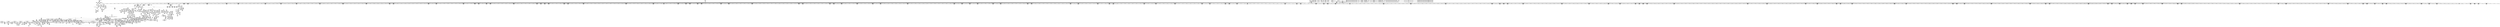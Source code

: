digraph {
	CE0x3dfdbc0 [shape=record,shape=Mrecord,label="{CE0x3dfdbc0|i64*_getelementptr_inbounds_(_8_x_i64_,_8_x_i64_*___llvm_gcov_ctr154,_i64_0,_i64_6)|*Constant*}"]
	CE0x3dab030 [shape=record,shape=Mrecord,label="{CE0x3dab030|__validate_creds:conv|include/linux/cred.h,173}"]
	CE0x3d098e0 [shape=record,shape=Mrecord,label="{CE0x3d098e0|i64_4|*Constant*|*SummSink*}"]
	CE0x3d50830 [shape=record,shape=Mrecord,label="{CE0x3d50830|__validate_creds:lnot.ext|include/linux/cred.h,173|*SummSink*}"]
	CE0x3d452d0 [shape=record,shape=Mrecord,label="{CE0x3d452d0|file_inode:f_inode|include/linux/fs.h,1916|*SummSink*}"]
	CE0x3db1e30 [shape=record,shape=Mrecord,label="{CE0x3db1e30|i64*_getelementptr_inbounds_(_8_x_i64_,_8_x_i64_*___llvm_gcov_ctr154,_i64_0,_i64_2)|*Constant*|*SummSink*}"]
	CE0x3d15210 [shape=record,shape=Mrecord,label="{CE0x3d15210|selinux_file_lock:tmp21|security/selinux/hooks.c,3337|*SummSink*}"]
	CE0x3d11310 [shape=record,shape=Mrecord,label="{CE0x3d11310|8:_i8,_32:_%struct.inode*,_%struct.selinux_audit_data*,_456:_i8*,_:_SCMRE_117,118_}"]
	CE0x3dc15c0 [shape=record,shape=Mrecord,label="{CE0x3dc15c0|0:_i32,_4:_i32,_8:_i16,_12:_i32,_16:_i32,_20:_i32,_24:_i32,_56:_i8*,_:_SCMRE_196,197_}"]
	CE0x3dddbe0 [shape=record,shape=Mrecord,label="{CE0x3dddbe0|0:_i32,_4:_i32,_8:_i16,_12:_i32,_16:_i32,_20:_i32,_24:_i32,_56:_i8*,_:_SCMRE_728,736_|*MultipleSource*|*LoadInst*|include/linux/fs.h,1916|security/selinux/hooks.c,1675|Function::inode_has_perm&Arg::inode::|security/selinux/hooks.c,1611}"]
	CE0x3d42660 [shape=record,shape=Mrecord,label="{CE0x3d42660|file_has_perm:rc.1|*SummSource*}"]
	CE0x3d39fe0 [shape=record,shape=Mrecord,label="{CE0x3d39fe0|8:_i8,_32:_%struct.inode*,_%struct.selinux_audit_data*,_456:_i8*,_:_SCMRE_504,512_|*MultipleSource*|security/selinux/hooks.c, 1676|security/selinux/hooks.c,1674|Function::file_has_perm&Arg::file::|Function::selinux_file_lock&Arg::file::}"]
	CE0x3ce5a80 [shape=record,shape=Mrecord,label="{CE0x3ce5a80|selinux_file_lock:land.lhs.true}"]
	CE0x3d7beb0 [shape=record,shape=Mrecord,label="{CE0x3d7beb0|i64*_getelementptr_inbounds_(_12_x_i64_,_12_x_i64_*___llvm_gcov_ctr170,_i64_0,_i64_5)|*Constant*|*SummSink*}"]
	CE0x3dac260 [shape=record,shape=Mrecord,label="{CE0x3dac260|0:_i32,_4:_i32,_8:_i16,_12:_i32,_16:_i32,_20:_i32,_24:_i32,_56:_i8*,_:_SCMRE_16,24_|*MultipleSource*|*LoadInst*|include/linux/fs.h,1916|security/selinux/hooks.c,1675|Function::inode_has_perm&Arg::inode::|security/selinux/hooks.c,1611}"]
	CE0x3de6030 [shape=record,shape=Mrecord,label="{CE0x3de6030|0:_i32,_4:_i32,_8:_i16,_12:_i32,_16:_i32,_20:_i32,_24:_i32,_56:_i8*,_:_SCMRE_915,916_}"]
	CE0x3dc2b40 [shape=record,shape=Mrecord,label="{CE0x3dc2b40|0:_i32,_4:_i32,_8:_i16,_12:_i32,_16:_i32,_20:_i32,_24:_i32,_56:_i8*,_:_SCMRE_212,216_|*MultipleSource*|*LoadInst*|include/linux/fs.h,1916|security/selinux/hooks.c,1675|Function::inode_has_perm&Arg::inode::|security/selinux/hooks.c,1611}"]
	CE0x3d4e040 [shape=record,shape=Mrecord,label="{CE0x3d4e040|i32_22|*Constant*}"]
	CE0x3d170c0 [shape=record,shape=Mrecord,label="{CE0x3d170c0|i64*_getelementptr_inbounds_(_2_x_i64_,_2_x_i64_*___llvm_gcov_ctr98,_i64_0,_i64_1)|*Constant*|*SummSource*}"]
	CE0x3d33cc0 [shape=record,shape=Mrecord,label="{CE0x3d33cc0|file_has_perm:tmp9|security/selinux/hooks.c,1683|*SummSink*}"]
	CE0x3e04ea0 [shape=record,shape=Mrecord,label="{CE0x3e04ea0|i64*_getelementptr_inbounds_(_8_x_i64_,_8_x_i64_*___llvm_gcov_ctr154,_i64_0,_i64_7)|*Constant*|*SummSink*}"]
	CE0x3dc04e0 [shape=record,shape=Mrecord,label="{CE0x3dc04e0|0:_i32,_4:_i32,_8:_i16,_12:_i32,_16:_i32,_20:_i32,_24:_i32,_56:_i8*,_:_SCMRE_186,187_}"]
	CE0x3d79d00 [shape=record,shape=Mrecord,label="{CE0x3d79d00|file_has_perm:tobool|security/selinux/hooks.c,1688|*SummSink*}"]
	CE0x3dc1ad0 [shape=record,shape=Mrecord,label="{CE0x3dc1ad0|0:_i32,_4:_i32,_8:_i16,_12:_i32,_16:_i32,_20:_i32,_24:_i32,_56:_i8*,_:_SCMRE_199,200_}"]
	CE0x3d7cfe0 [shape=record,shape=Mrecord,label="{CE0x3d7cfe0|file_has_perm:tmp23|security/selinux/hooks.c,1694|*SummSink*}"]
	CE0x3de3b10 [shape=record,shape=Mrecord,label="{CE0x3de3b10|0:_i32,_4:_i32,_8:_i16,_12:_i32,_16:_i32,_20:_i32,_24:_i32,_56:_i8*,_:_SCMRE_893,894_}"]
	CE0x3d52140 [shape=record,shape=Mrecord,label="{CE0x3d52140|8:_i8,_32:_%struct.inode*,_%struct.selinux_audit_data*,_456:_i8*,_:_SCMRE_173,174_}"]
	CE0x3cff480 [shape=record,shape=Mrecord,label="{CE0x3cff480|8:_i8,_32:_%struct.inode*,_%struct.selinux_audit_data*,_456:_i8*,_:_SCMRE_214,215_}"]
	CE0x3d17740 [shape=record,shape=Mrecord,label="{CE0x3d17740|8:_i8,_32:_%struct.inode*,_%struct.selinux_audit_data*,_456:_i8*,_:_SCMRE_4,5_}"]
	CE0x3ceccc0 [shape=record,shape=Mrecord,label="{CE0x3ceccc0|file_has_perm:file|Function::file_has_perm&Arg::file::|*SummSource*}"]
	CE0x3dae070 [shape=record,shape=Mrecord,label="{CE0x3dae070|i32_1609|*Constant*|*SummSource*}"]
	CE0x3d7a570 [shape=record,shape=Mrecord,label="{CE0x3d7a570|i64_4|*Constant*}"]
	CE0x3e06830 [shape=record,shape=Mrecord,label="{CE0x3e06830|GLOBAL:__invalid_creds|*Constant*|*SummSink*}"]
	CE0x3df7f70 [shape=record,shape=Mrecord,label="{CE0x3df7f70|inode_has_perm:and|security/selinux/hooks.c,1611}"]
	CE0x3d3d640 [shape=record,shape=Mrecord,label="{CE0x3d3d640|i64*_getelementptr_inbounds_(_12_x_i64_,_12_x_i64_*___llvm_gcov_ctr170,_i64_0,_i64_0)|*Constant*}"]
	CE0x3cf9e90 [shape=record,shape=Mrecord,label="{CE0x3cf9e90|8:_i8,_32:_%struct.inode*,_%struct.selinux_audit_data*,_456:_i8*,_:_SCMRE_15,16_}"]
	CE0x3d3cf80 [shape=record,shape=Mrecord,label="{CE0x3d3cf80|8:_i8,_32:_%struct.inode*,_%struct.selinux_audit_data*,_456:_i8*,_:_SCMRE_88,89_}"]
	CE0x3d81ba0 [shape=record,shape=Mrecord,label="{CE0x3d81ba0|file_has_perm:tmp20|security/selinux/hooks.c,1694|*SummSink*}"]
	CE0x3e03470 [shape=record,shape=Mrecord,label="{CE0x3e03470|inode_has_perm:call4|security/selinux/hooks.c,1617|*SummSource*}"]
	CE0x3cfe400 [shape=record,shape=Mrecord,label="{CE0x3cfe400|8:_i8,_32:_%struct.inode*,_%struct.selinux_audit_data*,_456:_i8*,_:_SCMRE_202,203_}"]
	CE0x3db4320 [shape=record,shape=Mrecord,label="{CE0x3db4320|cred_sid:security|security/selinux/hooks.c,196}"]
	CE0x3d5b5e0 [shape=record,shape=Mrecord,label="{CE0x3d5b5e0|8:_i8,_32:_%struct.inode*,_%struct.selinux_audit_data*,_456:_i8*,_:_SCMRE_53,54_}"]
	CE0x3dfb8d0 [shape=record,shape=Mrecord,label="{CE0x3dfb8d0|inode_has_perm:tmp8|security/selinux/hooks.c,1611|*SummSource*}"]
	CE0x3de5460 [shape=record,shape=Mrecord,label="{CE0x3de5460|0:_i32,_4:_i32,_8:_i16,_12:_i32,_16:_i32,_20:_i32,_24:_i32,_56:_i8*,_:_SCMRE_908,909_}"]
	CE0x3db5e70 [shape=record,shape=Mrecord,label="{CE0x3db5e70|__validate_creds:lnot1|include/linux/cred.h,173|*SummSink*}"]
	CE0x3d40870 [shape=record,shape=Mrecord,label="{CE0x3d40870|inode_has_perm:adp|Function::inode_has_perm&Arg::adp::|*SummSink*}"]
	CE0x3dc8120 [shape=record,shape=Mrecord,label="{CE0x3dc8120|0:_i32,_4:_i32,_8:_i16,_12:_i32,_16:_i32,_20:_i32,_24:_i32,_56:_i8*,_:_SCMRE_264,265_}"]
	CE0x3d34120 [shape=record,shape=Mrecord,label="{CE0x3d34120|file_has_perm:tmp10|security/selinux/hooks.c,1683|*SummSink*}"]
	CE0x3d56f60 [shape=record,shape=Mrecord,label="{CE0x3d56f60|i64*_getelementptr_inbounds_(_2_x_i64_,_2_x_i64_*___llvm_gcov_ctr131,_i64_0,_i64_1)|*Constant*}"]
	CE0x3d50ca0 [shape=record,shape=Mrecord,label="{CE0x3d50ca0|8:_i8,_32:_%struct.inode*,_%struct.selinux_audit_data*,_456:_i8*,_:_SCMRE_158,159_}"]
	CE0x3d50690 [shape=record,shape=Mrecord,label="{CE0x3d50690|_call_void_mcount()_#3}"]
	CE0x3cfe980 [shape=record,shape=Mrecord,label="{CE0x3cfe980|8:_i8,_32:_%struct.inode*,_%struct.selinux_audit_data*,_456:_i8*,_:_SCMRE_206,207_}"]
	CE0x3de1290 [shape=record,shape=Mrecord,label="{CE0x3de1290|0:_i32,_4:_i32,_8:_i16,_12:_i32,_16:_i32,_20:_i32,_24:_i32,_56:_i8*,_:_SCMRE_869,870_}"]
	CE0x3db0d90 [shape=record,shape=Mrecord,label="{CE0x3db0d90|i64*_getelementptr_inbounds_(_8_x_i64_,_8_x_i64_*___llvm_gcov_ctr154,_i64_0,_i64_0)|*Constant*}"]
	CE0x3cfcf60 [shape=record,shape=Mrecord,label="{CE0x3cfcf60|8:_i8,_32:_%struct.inode*,_%struct.selinux_audit_data*,_456:_i8*,_:_SCMRE_187,188_}"]
	CE0x3dd58f0 [shape=record,shape=Mrecord,label="{CE0x3dd58f0|0:_i32,_4:_i32,_8:_i16,_12:_i32,_16:_i32,_20:_i32,_24:_i32,_56:_i8*,_:_SCMRE_567,568_}"]
	CE0x3db2d20 [shape=record,shape=Mrecord,label="{CE0x3db2d20|GLOBAL:__validate_creds|*Constant*|*SummSink*}"]
	CE0x3de1e60 [shape=record,shape=Mrecord,label="{CE0x3de1e60|0:_i32,_4:_i32,_8:_i16,_12:_i32,_16:_i32,_20:_i32,_24:_i32,_56:_i8*,_:_SCMRE_876,877_}"]
	CE0x3d3ccc0 [shape=record,shape=Mrecord,label="{CE0x3d3ccc0|8:_i8,_32:_%struct.inode*,_%struct.selinux_audit_data*,_456:_i8*,_:_SCMRE_86,87_}"]
	CE0x3dec9e0 [shape=record,shape=Mrecord,label="{CE0x3dec9e0|inode_has_perm:tmp16|security/selinux/hooks.c,1615|*SummSource*}"]
	CE0x3d0f800 [shape=record,shape=Mrecord,label="{CE0x3d0f800|selinux_file_lock:tmp14|security/selinux/hooks.c,3337}"]
	CE0x3cefb70 [shape=record,shape=Mrecord,label="{CE0x3cefb70|%struct.task_struct*_(%struct.task_struct**)*_asm_movq_%gs:$_1:P_,$0_,_r,im,_dirflag_,_fpsr_,_flags_}"]
	CE0x3d3eb50 [shape=record,shape=Mrecord,label="{CE0x3d3eb50|i64*_getelementptr_inbounds_(_2_x_i64_,_2_x_i64_*___llvm_gcov_ctr162,_i64_0,_i64_1)|*Constant*|*SummSink*}"]
	CE0x3d5b3a0 [shape=record,shape=Mrecord,label="{CE0x3d5b3a0|8:_i8,_32:_%struct.inode*,_%struct.selinux_audit_data*,_456:_i8*,_:_SCMRE_51,52_}"]
	CE0x3e016d0 [shape=record,shape=Mrecord,label="{CE0x3e016d0|__validate_creds:expval|include/linux/cred.h,173|*SummSink*}"]
	CE0x3d31450 [shape=record,shape=Mrecord,label="{CE0x3d31450|GLOBAL:cred_sid|*Constant*}"]
	CE0x3df1120 [shape=record,shape=Mrecord,label="{CE0x3df1120|inode_has_perm:tmp17|security/selinux/hooks.c,1617}"]
	CE0x3d5a920 [shape=record,shape=Mrecord,label="{CE0x3d5a920|_call_void_mcount()_#3|*SummSink*}"]
	CE0x3e03080 [shape=record,shape=Mrecord,label="{CE0x3e03080|inode_has_perm:tmp18|security/selinux/hooks.c,1617|*SummSink*}"]
	CE0x3dddea0 [shape=record,shape=Mrecord,label="{CE0x3dddea0|0:_i32,_4:_i32,_8:_i16,_12:_i32,_16:_i32,_20:_i32,_24:_i32,_56:_i8*,_:_SCMRE_736,740_|*MultipleSource*|*LoadInst*|include/linux/fs.h,1916|security/selinux/hooks.c,1675|Function::inode_has_perm&Arg::inode::|security/selinux/hooks.c,1611}"]
	CE0x3d0dc60 [shape=record,shape=Mrecord,label="{CE0x3d0dc60|i64_0|*Constant*|*SummSink*}"]
	CE0x3d2c5b0 [shape=record,shape=Mrecord,label="{CE0x3d2c5b0|GLOBAL:cred_sid|*Constant*|*SummSink*}"]
	CE0x3dd53e0 [shape=record,shape=Mrecord,label="{CE0x3dd53e0|0:_i32,_4:_i32,_8:_i16,_12:_i32,_16:_i32,_20:_i32,_24:_i32,_56:_i8*,_:_SCMRE_564,565_}"]
	CE0x3d01bb0 [shape=record,shape=Mrecord,label="{CE0x3d01bb0|i8*_getelementptr_inbounds_(_45_x_i8_,_45_x_i8_*_.str12,_i32_0,_i32_0)|*Constant*|*SummSource*}"]
	CE0x3dd13e0 [shape=record,shape=Mrecord,label="{CE0x3dd13e0|0:_i32,_4:_i32,_8:_i16,_12:_i32,_16:_i32,_20:_i32,_24:_i32,_56:_i8*,_:_SCMRE_480,481_}"]
	CE0x3d51d20 [shape=record,shape=Mrecord,label="{CE0x3d51d20|8:_i8,_32:_%struct.inode*,_%struct.selinux_audit_data*,_456:_i8*,_:_SCMRE_170,171_}"]
	CE0x3d01010 [shape=record,shape=Mrecord,label="{CE0x3d01010|8:_i8,_32:_%struct.inode*,_%struct.selinux_audit_data*,_456:_i8*,_:_SCMRE_312,316_|*MultipleSource*|security/selinux/hooks.c, 1676|security/selinux/hooks.c,1674|Function::file_has_perm&Arg::file::|Function::selinux_file_lock&Arg::file::}"]
	CE0x3d00b10 [shape=record,shape=Mrecord,label="{CE0x3d00b10|8:_i8,_32:_%struct.inode*,_%struct.selinux_audit_data*,_456:_i8*,_:_SCMRE_296,304_|*MultipleSource*|security/selinux/hooks.c, 1676|security/selinux/hooks.c,1674|Function::file_has_perm&Arg::file::|Function::selinux_file_lock&Arg::file::}"]
	CE0x3cf1760 [shape=record,shape=Mrecord,label="{CE0x3cf1760|8:_i8,_32:_%struct.inode*,_%struct.selinux_audit_data*,_456:_i8*,_:_SCMRE_110,111_}"]
	"CONST[source:0(mediator),value:0(static)][purpose:{operation}][SrcIdx:1]"
	CE0x3d17630 [shape=record,shape=Mrecord,label="{CE0x3d17630|8:_i8,_32:_%struct.inode*,_%struct.selinux_audit_data*,_456:_i8*,_:_SCMRE_3,4_}"]
	CE0x3db2220 [shape=record,shape=Mrecord,label="{CE0x3db2220|cred_sid:sid|security/selinux/hooks.c,197}"]
	CE0x3d333f0 [shape=record,shape=Mrecord,label="{CE0x3d333f0|GLOBAL:__llvm_gcov_ctr170|Global_var:__llvm_gcov_ctr170|*SummSink*}"]
	CE0x3d50e00 [shape=record,shape=Mrecord,label="{CE0x3d50e00|8:_i8,_32:_%struct.inode*,_%struct.selinux_audit_data*,_456:_i8*,_:_SCMRE_159,160_}"]
	CE0x3dc9f80 [shape=record,shape=Mrecord,label="{CE0x3dc9f80|0:_i32,_4:_i32,_8:_i16,_12:_i32,_16:_i32,_20:_i32,_24:_i32,_56:_i8*,_:_SCMRE_282,283_}"]
	CE0x3dfb700 [shape=record,shape=Mrecord,label="{CE0x3dfb700|GLOBAL:__llvm_gcov_ctr154|Global_var:__llvm_gcov_ctr154|*SummSink*}"]
	CE0x3d58870 [shape=record,shape=Mrecord,label="{CE0x3d58870|inode_has_perm:tmp5|security/selinux/hooks.c,1609}"]
	CE0x3dde6e0 [shape=record,shape=Mrecord,label="{CE0x3dde6e0|0:_i32,_4:_i32,_8:_i16,_12:_i32,_16:_i32,_20:_i32,_24:_i32,_56:_i8*,_:_SCMRE_760,768_|*MultipleSource*|*LoadInst*|include/linux/fs.h,1916|security/selinux/hooks.c,1675|Function::inode_has_perm&Arg::inode::|security/selinux/hooks.c,1611}"]
	CE0x3d807e0 [shape=record,shape=Mrecord,label="{CE0x3d807e0|file_has_perm:tobool7|security/selinux/hooks.c,1694|*SummSink*}"]
	CE0x3dd7e10 [shape=record,shape=Mrecord,label="{CE0x3dd7e10|0:_i32,_4:_i32,_8:_i16,_12:_i32,_16:_i32,_20:_i32,_24:_i32,_56:_i8*,_:_SCMRE_589,590_}"]
	CE0x3dbe4d0 [shape=record,shape=Mrecord,label="{CE0x3dbe4d0|0:_i32,_4:_i32,_8:_i16,_12:_i32,_16:_i32,_20:_i32,_24:_i32,_56:_i8*,_:_SCMRE_167,168_}"]
	CE0x3dc8ea0 [shape=record,shape=Mrecord,label="{CE0x3dc8ea0|0:_i32,_4:_i32,_8:_i16,_12:_i32,_16:_i32,_20:_i32,_24:_i32,_56:_i8*,_:_SCMRE_272,273_}"]
	CE0x3dd6160 [shape=record,shape=Mrecord,label="{CE0x3dd6160|0:_i32,_4:_i32,_8:_i16,_12:_i32,_16:_i32,_20:_i32,_24:_i32,_56:_i8*,_:_SCMRE_572,573_}"]
	CE0x3de84e0 [shape=record,shape=Mrecord,label="{CE0x3de84e0|0:_i32,_4:_i32,_8:_i16,_12:_i32,_16:_i32,_20:_i32,_24:_i32,_56:_i8*,_:_SCMRE_944,952_|*MultipleSource*|*LoadInst*|include/linux/fs.h,1916|security/selinux/hooks.c,1675|Function::inode_has_perm&Arg::inode::|security/selinux/hooks.c,1611}"]
	CE0x3de2520 [shape=record,shape=Mrecord,label="{CE0x3de2520|0:_i32,_4:_i32,_8:_i16,_12:_i32,_16:_i32,_20:_i32,_24:_i32,_56:_i8*,_:_SCMRE_880,881_}"]
	CE0x3d0a1d0 [shape=record,shape=Mrecord,label="{CE0x3d0a1d0|selinux_file_lock:entry}"]
	CE0x3dc9200 [shape=record,shape=Mrecord,label="{CE0x3dc9200|0:_i32,_4:_i32,_8:_i16,_12:_i32,_16:_i32,_20:_i32,_24:_i32,_56:_i8*,_:_SCMRE_274,275_}"]
	CE0x3dcfd20 [shape=record,shape=Mrecord,label="{CE0x3dcfd20|0:_i32,_4:_i32,_8:_i16,_12:_i32,_16:_i32,_20:_i32,_24:_i32,_56:_i8*,_:_SCMRE_448,456_|*MultipleSource*|*LoadInst*|include/linux/fs.h,1916|security/selinux/hooks.c,1675|Function::inode_has_perm&Arg::inode::|security/selinux/hooks.c,1611}"]
	CE0x3dbb8f0 [shape=record,shape=Mrecord,label="{CE0x3dbb8f0|0:_i32,_4:_i32,_8:_i16,_12:_i32,_16:_i32,_20:_i32,_24:_i32,_56:_i8*,_:_SCMRE_146,147_}"]
	CE0x3d09260 [shape=record,shape=Mrecord,label="{CE0x3d09260|GLOBAL:__llvm_gcov_ctr259|Global_var:__llvm_gcov_ctr259|*SummSource*}"]
	CE0x3d42790 [shape=record,shape=Mrecord,label="{CE0x3d42790|file_has_perm:rc.1|*SummSink*}"]
	CE0x3d14900 [shape=record,shape=Mrecord,label="{CE0x3d14900|i32_78|*Constant*|*SummSource*}"]
	CE0x3dc0ba0 [shape=record,shape=Mrecord,label="{CE0x3dc0ba0|0:_i32,_4:_i32,_8:_i16,_12:_i32,_16:_i32,_20:_i32,_24:_i32,_56:_i8*,_:_SCMRE_190,191_}"]
	CE0x3dd9250 [shape=record,shape=Mrecord,label="{CE0x3dd9250|0:_i32,_4:_i32,_8:_i16,_12:_i32,_16:_i32,_20:_i32,_24:_i32,_56:_i8*,_:_SCMRE_601,602_}"]
	CE0x3cfeae0 [shape=record,shape=Mrecord,label="{CE0x3cfeae0|8:_i8,_32:_%struct.inode*,_%struct.selinux_audit_data*,_456:_i8*,_:_SCMRE_207,208_}"]
	CE0x3d3ffe0 [shape=record,shape=Mrecord,label="{CE0x3d3ffe0|inode_has_perm:perms|Function::inode_has_perm&Arg::perms::}"]
	CE0x3cf7350 [shape=record,shape=Mrecord,label="{CE0x3cf7350|get_current:entry|*SummSink*}"]
	CE0x3d0e190 [shape=record,shape=Mrecord,label="{CE0x3d0e190|__validate_creds:file|Function::__validate_creds&Arg::file::|*SummSink*}"]
	CE0x3d03730 [shape=record,shape=Mrecord,label="{CE0x3d03730|8:_i8,_32:_%struct.inode*,_%struct.selinux_audit_data*,_456:_i8*,_:_SCMRE_73,74_}"]
	CE0x3d4ca50 [shape=record,shape=Mrecord,label="{CE0x3d4ca50|8:_i8,_32:_%struct.inode*,_%struct.selinux_audit_data*,_456:_i8*,_:_SCMRE_54,55_}"]
	CE0x3d336c0 [shape=record,shape=Mrecord,label="{CE0x3d336c0|file_has_perm:tmp8|security/selinux/hooks.c,1683|*SummSink*}"]
	CE0x3d33940 [shape=record,shape=Mrecord,label="{CE0x3d33940|file_has_perm:tmp9|security/selinux/hooks.c,1683|*SummSource*}"]
	CE0x3d04d10 [shape=record,shape=Mrecord,label="{CE0x3d04d10|selinux_file_lock:tmp13|security/selinux/hooks.c,3337|*SummSink*}"]
	CE0x3d63540 [shape=record,shape=Mrecord,label="{CE0x3d63540|i64_16|*Constant*|*SummSink*}"]
	CE0x3dea1d0 [shape=record,shape=Mrecord,label="{CE0x3dea1d0|0:_i32,_4:_i32,_8:_i16,_12:_i32,_16:_i32,_20:_i32,_24:_i32,_56:_i8*,_:_SCMRE_992,1000_|*MultipleSource*|*LoadInst*|include/linux/fs.h,1916|security/selinux/hooks.c,1675|Function::inode_has_perm&Arg::inode::|security/selinux/hooks.c,1611}"]
	CE0x3d1dbb0 [shape=record,shape=Mrecord,label="{CE0x3d1dbb0|i64*_getelementptr_inbounds_(_11_x_i64_,_11_x_i64_*___llvm_gcov_ctr259,_i64_0,_i64_10)|*Constant*}"]
	CE0x3d59d50 [shape=record,shape=Mrecord,label="{CE0x3d59d50|__validate_creds:cred|Function::__validate_creds&Arg::cred::}"]
	CE0x3dd0c90 [shape=record,shape=Mrecord,label="{CE0x3dd0c90|0:_i32,_4:_i32,_8:_i16,_12:_i32,_16:_i32,_20:_i32,_24:_i32,_56:_i8*,_:_SCMRE_475,476_}"]
	CE0x3dab0a0 [shape=record,shape=Mrecord,label="{CE0x3dab0a0|__validate_creds:lnot1|include/linux/cred.h,173}"]
	CE0x3d53bb0 [shape=record,shape=Mrecord,label="{CE0x3d53bb0|0:_i32,_4:_i32,_8:_i32,_12:_i32,_:_CMRE_8,12_|*MultipleSource*|security/selinux/hooks.c,196|security/selinux/hooks.c,197|*LoadInst*|security/selinux/hooks.c,196}"]
	CE0x3d5f4b0 [shape=record,shape=Mrecord,label="{CE0x3d5f4b0|0:_i32,_4:_i32,_8:_i16,_12:_i32,_16:_i32,_20:_i32,_24:_i32,_56:_i8*,_:_SCMRE_245,246_}"]
	CE0x3cfd0c0 [shape=record,shape=Mrecord,label="{CE0x3cfd0c0|8:_i8,_32:_%struct.inode*,_%struct.selinux_audit_data*,_456:_i8*,_:_SCMRE_188,189_}"]
	CE0x3db5c40 [shape=record,shape=Mrecord,label="{CE0x3db5c40|_ret_void,_!dbg_!27722|include/linux/cred.h,175|*SummSource*}"]
	CE0x3dd2450 [shape=record,shape=Mrecord,label="{CE0x3dd2450|0:_i32,_4:_i32,_8:_i16,_12:_i32,_16:_i32,_20:_i32,_24:_i32,_56:_i8*,_:_SCMRE_500,504_|*MultipleSource*|*LoadInst*|include/linux/fs.h,1916|security/selinux/hooks.c,1675|Function::inode_has_perm&Arg::inode::|security/selinux/hooks.c,1611}"]
	CE0x3d303e0 [shape=record,shape=Mrecord,label="{CE0x3d303e0|file_has_perm:call|security/selinux/hooks.c,1675|*SummSource*}"]
	CE0x3d41950 [shape=record,shape=Mrecord,label="{CE0x3d41950|i64*_getelementptr_inbounds_(_12_x_i64_,_12_x_i64_*___llvm_gcov_ctr170,_i64_0,_i64_10)|*Constant*|*SummSource*}"]
	CE0x3e04010 [shape=record,shape=Mrecord,label="{CE0x3e04010|_ret_i32_%retval.0,_!dbg_!27728|security/selinux/avc.c,775}"]
	CE0x3de61e0 [shape=record,shape=Mrecord,label="{CE0x3de61e0|0:_i32,_4:_i32,_8:_i16,_12:_i32,_16:_i32,_20:_i32,_24:_i32,_56:_i8*,_:_SCMRE_916,917_}"]
	CE0x3d60230 [shape=record,shape=Mrecord,label="{CE0x3d60230|0:_i32,_4:_i32,_8:_i16,_12:_i32,_16:_i32,_20:_i32,_24:_i32,_56:_i8*,_:_SCMRE_253,254_}"]
	CE0x3dd2160 [shape=record,shape=Mrecord,label="{CE0x3dd2160|0:_i32,_4:_i32,_8:_i16,_12:_i32,_16:_i32,_20:_i32,_24:_i32,_56:_i8*,_:_SCMRE_552,553_}"]
	CE0x3dd22a0 [shape=record,shape=Mrecord,label="{CE0x3dd22a0|0:_i32,_4:_i32,_8:_i16,_12:_i32,_16:_i32,_20:_i32,_24:_i32,_56:_i8*,_:_SCMRE_496,500_|*MultipleSource*|*LoadInst*|include/linux/fs.h,1916|security/selinux/hooks.c,1675|Function::inode_has_perm&Arg::inode::|security/selinux/hooks.c,1611}"]
	CE0x3d04e10 [shape=record,shape=Mrecord,label="{CE0x3d04e10|selinux_file_lock:if.then|*SummSink*}"]
	CE0x3d49ba0 [shape=record,shape=Mrecord,label="{CE0x3d49ba0|i32_10|*Constant*|*SummSource*}"]
	CE0x3cf4e20 [shape=record,shape=Mrecord,label="{CE0x3cf4e20|_call_void_mcount()_#3|*SummSource*}"]
	CE0x3ce85c0 [shape=record,shape=Mrecord,label="{CE0x3ce85c0|8:_i8,_32:_%struct.inode*,_%struct.selinux_audit_data*,_456:_i8*,_:_SCMRE_146,147_}"]
	CE0x3d5f660 [shape=record,shape=Mrecord,label="{CE0x3d5f660|0:_i32,_4:_i32,_8:_i16,_12:_i32,_16:_i32,_20:_i32,_24:_i32,_56:_i8*,_:_SCMRE_246,247_}"]
	CE0x3d31fb0 [shape=record,shape=Mrecord,label="{CE0x3d31fb0|file_has_perm:cmp|security/selinux/hooks.c,1683}"]
	CE0x3df7c50 [shape=record,shape=Mrecord,label="{CE0x3df7c50|inode_has_perm:tmp19|security/selinux/hooks.c,1618|*SummSource*}"]
	CE0x3ce91f0 [shape=record,shape=Mrecord,label="{CE0x3ce91f0|8:_i8,_32:_%struct.inode*,_%struct.selinux_audit_data*,_456:_i8*,_:_SCMRE_154,155_}"]
	CE0x3d522a0 [shape=record,shape=Mrecord,label="{CE0x3d522a0|8:_i8,_32:_%struct.inode*,_%struct.selinux_audit_data*,_456:_i8*,_:_SCMRE_174,175_}"]
	CE0x3cff060 [shape=record,shape=Mrecord,label="{CE0x3cff060|8:_i8,_32:_%struct.inode*,_%struct.selinux_audit_data*,_456:_i8*,_:_SCMRE_211,212_}"]
	CE0x3df8050 [shape=record,shape=Mrecord,label="{CE0x3df8050|inode_has_perm:and|security/selinux/hooks.c,1611|*SummSink*}"]
	CE0x3dc2cf0 [shape=record,shape=Mrecord,label="{CE0x3dc2cf0|0:_i32,_4:_i32,_8:_i16,_12:_i32,_16:_i32,_20:_i32,_24:_i32,_56:_i8*,_:_SCMRE_216,224_|*MultipleSource*|*LoadInst*|include/linux/fs.h,1916|security/selinux/hooks.c,1675|Function::inode_has_perm&Arg::inode::|security/selinux/hooks.c,1611}"]
	CE0x3df60b0 [shape=record,shape=Mrecord,label="{CE0x3df60b0|__validate_creds:tmp2|include/linux/cred.h,173|*SummSource*}"]
	CE0x3d3b700 [shape=record,shape=Mrecord,label="{CE0x3d3b700|i32_1|*Constant*}"]
	CE0x3d61190 [shape=record,shape=Mrecord,label="{CE0x3d61190|_ret_i32_%tmp6,_!dbg_!27716|security/selinux/hooks.c,197}"]
	CE0x3dac7f0 [shape=record,shape=Mrecord,label="{CE0x3dac7f0|inode_has_perm:tmp1}"]
	CE0x3cfe820 [shape=record,shape=Mrecord,label="{CE0x3cfe820|8:_i8,_32:_%struct.inode*,_%struct.selinux_audit_data*,_456:_i8*,_:_SCMRE_205,206_}"]
	CE0x3d0a460 [shape=record,shape=Mrecord,label="{CE0x3d0a460|i64_1|*Constant*|*SummSink*}"]
	CE0x3dc82d0 [shape=record,shape=Mrecord,label="{CE0x3dc82d0|0:_i32,_4:_i32,_8:_i16,_12:_i32,_16:_i32,_20:_i32,_24:_i32,_56:_i8*,_:_SCMRE_265,266_}"]
	CE0x3d59c10 [shape=record,shape=Mrecord,label="{CE0x3d59c10|__validate_creds:entry|*SummSource*}"]
	CE0x3da8050 [shape=record,shape=Mrecord,label="{CE0x3da8050|_call_void_mcount()_#3}"]
	CE0x3dfbf90 [shape=record,shape=Mrecord,label="{CE0x3dfbf90|inode_has_perm:tmp9|security/selinux/hooks.c,1611|*SummSink*}"]
	CE0x3d17e20 [shape=record,shape=Mrecord,label="{CE0x3d17e20|8:_i8,_32:_%struct.inode*,_%struct.selinux_audit_data*,_456:_i8*,_:_SCMRE_7,8_}"]
	CE0x3dda4e0 [shape=record,shape=Mrecord,label="{CE0x3dda4e0|0:_i32,_4:_i32,_8:_i16,_12:_i32,_16:_i32,_20:_i32,_24:_i32,_56:_i8*,_:_SCMRE_612,613_}"]
	CE0x3d04580 [shape=record,shape=Mrecord,label="{CE0x3d04580|selinux_file_lock:bb|*SummSink*}"]
	CE0x3cee8c0 [shape=record,shape=Mrecord,label="{CE0x3cee8c0|8:_i8,_32:_%struct.inode*,_%struct.selinux_audit_data*,_456:_i8*,_:_SCMRE_127,128_}"]
	CE0x3d57b40 [shape=record,shape=Mrecord,label="{CE0x3d57b40|file_has_perm:out}"]
	CE0x3d5e0e0 [shape=record,shape=Mrecord,label="{CE0x3d5e0e0|8:_i8,_32:_%struct.inode*,_%struct.selinux_audit_data*,_456:_i8*,_:_SCMRE_440,448_|*MultipleSource*|security/selinux/hooks.c, 1676|security/selinux/hooks.c,1674|Function::file_has_perm&Arg::file::|Function::selinux_file_lock&Arg::file::}"]
	CE0x3de9060 [shape=record,shape=Mrecord,label="{CE0x3de9060|0:_i32,_4:_i32,_8:_i16,_12:_i32,_16:_i32,_20:_i32,_24:_i32,_56:_i8*,_:_SCMRE_977,978_}"]
	CE0x3dd5fb0 [shape=record,shape=Mrecord,label="{CE0x3dd5fb0|0:_i32,_4:_i32,_8:_i16,_12:_i32,_16:_i32,_20:_i32,_24:_i32,_56:_i8*,_:_SCMRE_571,572_}"]
	CE0x3d50a60 [shape=record,shape=Mrecord,label="{CE0x3d50a60|GLOBAL:llvm.expect.i64|*Constant*}"]
	CE0x3d1e430 [shape=record,shape=Mrecord,label="{CE0x3d1e430|selinux_file_lock:tmp20|security/selinux/hooks.c,3337}"]
	CE0x3dbeef0 [shape=record,shape=Mrecord,label="{CE0x3dbeef0|0:_i32,_4:_i32,_8:_i16,_12:_i32,_16:_i32,_20:_i32,_24:_i32,_56:_i8*,_:_SCMRE_173,174_}"]
	CE0x3d11e30 [shape=record,shape=Mrecord,label="{CE0x3d11e30|_ret_i32_%retval.0,_!dbg_!27728|security/selinux/avc.c,775}"]
	CE0x3de6f60 [shape=record,shape=Mrecord,label="{CE0x3de6f60|0:_i32,_4:_i32,_8:_i16,_12:_i32,_16:_i32,_20:_i32,_24:_i32,_56:_i8*,_:_SCMRE_924,925_}"]
	CE0x3deab30 [shape=record,shape=Mrecord,label="{CE0x3deab30|i32_512|*Constant*|*SummSource*}"]
	CE0x3dab350 [shape=record,shape=Mrecord,label="{CE0x3dab350|i64*_getelementptr_inbounds_(_8_x_i64_,_8_x_i64_*___llvm_gcov_ctr154,_i64_0,_i64_1)|*Constant*|*SummSource*}"]
	CE0x3dc9dd0 [shape=record,shape=Mrecord,label="{CE0x3dc9dd0|0:_i32,_4:_i32,_8:_i16,_12:_i32,_16:_i32,_20:_i32,_24:_i32,_56:_i8*,_:_SCMRE_281,282_}"]
	CE0x3d5e860 [shape=record,shape=Mrecord,label="{CE0x3d5e860|8:_i8,_32:_%struct.inode*,_%struct.selinux_audit_data*,_456:_i8*,_:_SCMRE_464,472_|*MultipleSource*|security/selinux/hooks.c, 1676|security/selinux/hooks.c,1674|Function::file_has_perm&Arg::file::|Function::selinux_file_lock&Arg::file::}"]
	CE0x3db44e0 [shape=record,shape=Mrecord,label="{CE0x3db44e0|inode_has_perm:do.body|*SummSource*}"]
	CE0x3cf6f80 [shape=record,shape=Mrecord,label="{CE0x3cf6f80|get_current:entry}"]
	CE0x3cf22b0 [shape=record,shape=Mrecord,label="{CE0x3cf22b0|file_has_perm:if.then8}"]
	CE0x3ce5230 [shape=record,shape=Mrecord,label="{CE0x3ce5230|selinux_file_lock:entry|*SummSink*}"]
	CE0x3dae9e0 [shape=record,shape=Mrecord,label="{CE0x3dae9e0|_call_void___validate_creds(%struct.cred*_%cred,_i8*_getelementptr_inbounds_(_25_x_i8_,_25_x_i8_*_.str3,_i32_0,_i32_0),_i32_1609)_#10,_!dbg_!27719|security/selinux/hooks.c,1609|*SummSource*}"]
	CE0x3df53a0 [shape=record,shape=Mrecord,label="{CE0x3df53a0|__validate_creds:if.then}"]
	CE0x3d62af0 [shape=record,shape=Mrecord,label="{CE0x3d62af0|avc_has_perm:entry|*SummSource*}"]
	CE0x3d11730 [shape=record,shape=Mrecord,label="{CE0x3d11730|8:_i8,_32:_%struct.inode*,_%struct.selinux_audit_data*,_456:_i8*,_:_SCMRE_120,121_}"]
	CE0x3d3bdf0 [shape=record,shape=Mrecord,label="{CE0x3d3bdf0|8:_i8,_32:_%struct.inode*,_%struct.selinux_audit_data*,_456:_i8*,_:_SCMRE_67,68_}"]
	CE0x3dbf5b0 [shape=record,shape=Mrecord,label="{CE0x3dbf5b0|0:_i32,_4:_i32,_8:_i16,_12:_i32,_16:_i32,_20:_i32,_24:_i32,_56:_i8*,_:_SCMRE_177,178_}"]
	CE0x3df7cc0 [shape=record,shape=Mrecord,label="{CE0x3df7cc0|inode_has_perm:tmp19|security/selinux/hooks.c,1618|*SummSink*}"]
	CE0x3db07f0 [shape=record,shape=Mrecord,label="{CE0x3db07f0|__validate_creds:tmp|*SummSink*}"]
	CE0x3cf0eb0 [shape=record,shape=Mrecord,label="{CE0x3cf0eb0|%struct.task_struct*_(%struct.task_struct**)*_asm_movq_%gs:$_1:P_,$0_,_r,im,_dirflag_,_fpsr_,_flags_|*SummSink*}"]
	CE0x3cfa190 [shape=record,shape=Mrecord,label="{CE0x3cfa190|i64*_getelementptr_inbounds_(_11_x_i64_,_11_x_i64_*___llvm_gcov_ctr259,_i64_0,_i64_9)|*Constant*}"]
	CE0x3cf3ce0 [shape=record,shape=Mrecord,label="{CE0x3cf3ce0|i64_3|*Constant*|*SummSource*}"]
	CE0x3df8e20 [shape=record,shape=Mrecord,label="{CE0x3df8e20|inode_has_perm:lnot1|security/selinux/hooks.c,1611|*SummSink*}"]
	CE0x3e065a0 [shape=record,shape=Mrecord,label="{CE0x3e065a0|_call_void___invalid_creds(%struct.cred*_%cred,_i8*_%file,_i32_%line)_#10,_!dbg_!27721|include/linux/cred.h,174|*SummSink*}"]
	CE0x3dac560 [shape=record,shape=Mrecord,label="{CE0x3dac560|__validate_creds:lnot|include/linux/cred.h,173}"]
	CE0x3de37b0 [shape=record,shape=Mrecord,label="{CE0x3de37b0|0:_i32,_4:_i32,_8:_i16,_12:_i32,_16:_i32,_20:_i32,_24:_i32,_56:_i8*,_:_SCMRE_891,892_}"]
	CE0x3d41bd0 [shape=record,shape=Mrecord,label="{CE0x3d41bd0|file_has_perm:tmp27|security/selinux/hooks.c,1694|*SummSource*}"]
	CE0x3dd6310 [shape=record,shape=Mrecord,label="{CE0x3dd6310|0:_i32,_4:_i32,_8:_i16,_12:_i32,_16:_i32,_20:_i32,_24:_i32,_56:_i8*,_:_SCMRE_573,574_}"]
	CE0x3cf6490 [shape=record,shape=Mrecord,label="{CE0x3cf6490|get_current:tmp2}"]
	CE0x3de03a0 [shape=record,shape=Mrecord,label="{CE0x3de03a0|0:_i32,_4:_i32,_8:_i16,_12:_i32,_16:_i32,_20:_i32,_24:_i32,_56:_i8*,_:_SCMRE_848,856_|*MultipleSource*|*LoadInst*|include/linux/fs.h,1916|security/selinux/hooks.c,1675|Function::inode_has_perm&Arg::inode::|security/selinux/hooks.c,1611}"]
	CE0x3cf5a40 [shape=record,shape=Mrecord,label="{CE0x3cf5a40|selinux_file_lock:bb}"]
	CE0x3d49920 [shape=record,shape=Mrecord,label="{CE0x3d49920|i32_10|*Constant*}"]
	CE0x3df4af0 [shape=record,shape=Mrecord,label="{CE0x3df4af0|inode_has_perm:tmp19|security/selinux/hooks.c,1618}"]
	CE0x3daff00 [shape=record,shape=Mrecord,label="{CE0x3daff00|COLLAPSED:_GCMRE___llvm_gcov_ctr154_internal_global_8_x_i64_zeroinitializer:_elem_0:default:}"]
	CE0x3d7ccb0 [shape=record,shape=Mrecord,label="{CE0x3d7ccb0|file_has_perm:tmp23|security/selinux/hooks.c,1694}"]
	CE0x3da9220 [shape=record,shape=Mrecord,label="{CE0x3da9220|COLLAPSED:_GCMRE___llvm_gcov_ctr155_internal_global_5_x_i64_zeroinitializer:_elem_0:default:}"]
	CE0x3d620f0 [shape=record,shape=Mrecord,label="{CE0x3d620f0|i32_8|*Constant*|*SummSink*}"]
	CE0x3de0660 [shape=record,shape=Mrecord,label="{CE0x3de0660|0:_i32,_4:_i32,_8:_i16,_12:_i32,_16:_i32,_20:_i32,_24:_i32,_56:_i8*,_:_SCMRE_856,864_|*MultipleSource*|*LoadInst*|include/linux/fs.h,1916|security/selinux/hooks.c,1675|Function::inode_has_perm&Arg::inode::|security/selinux/hooks.c,1611}"]
	CE0x3dd90a0 [shape=record,shape=Mrecord,label="{CE0x3dd90a0|0:_i32,_4:_i32,_8:_i16,_12:_i32,_16:_i32,_20:_i32,_24:_i32,_56:_i8*,_:_SCMRE_600,601_}"]
	CE0x3d53d40 [shape=record,shape=Mrecord,label="{CE0x3d53d40|0:_i32,_4:_i32,_8:_i32,_12:_i32,_:_CMRE_20,24_|*MultipleSource*|security/selinux/hooks.c,196|security/selinux/hooks.c,197|*LoadInst*|security/selinux/hooks.c,196}"]
	CE0x3d0a4d0 [shape=record,shape=Mrecord,label="{CE0x3d0a4d0|selinux_file_lock:tmp1|*SummSink*}"]
	CE0x3da25a0 [shape=record,shape=Mrecord,label="{CE0x3da25a0|cred_sid:tmp1|*SummSink*}"]
	CE0x3d92340 [shape=record,shape=Mrecord,label="{CE0x3d92340|GLOBAL:inode_has_perm|*Constant*}"]
	CE0x3cf6ad0 [shape=record,shape=Mrecord,label="{CE0x3cf6ad0|GLOBAL:get_current|*Constant*|*SummSource*}"]
	CE0x3d39360 [shape=record,shape=Mrecord,label="{CE0x3d39360|i64*_getelementptr_inbounds_(_2_x_i64_,_2_x_i64_*___llvm_gcov_ctr162,_i64_0,_i64_0)|*Constant*|*SummSink*}"]
	CE0x3d2c720 [shape=record,shape=Mrecord,label="{CE0x3d2c720|cred_sid:entry}"]
	CE0x3dd7750 [shape=record,shape=Mrecord,label="{CE0x3dd7750|0:_i32,_4:_i32,_8:_i16,_12:_i32,_16:_i32,_20:_i32,_24:_i32,_56:_i8*,_:_SCMRE_585,586_}"]
	CE0x3cedb30 [shape=record,shape=Mrecord,label="{CE0x3cedb30|_ret_i32_%rc.1,_!dbg_!27749|security/selinux/hooks.c,1698|*SummSink*}"]
	CE0x3d60590 [shape=record,shape=Mrecord,label="{CE0x3d60590|0:_i32,_4:_i32,_8:_i16,_12:_i32,_16:_i32,_20:_i32,_24:_i32,_56:_i8*,_:_SCMRE_255,256_}"]
	CE0x3d32ca0 [shape=record,shape=Mrecord,label="{CE0x3d32ca0|file_has_perm:tmp7|security/selinux/hooks.c,1683|*SummSource*}"]
	CE0x3dc0840 [shape=record,shape=Mrecord,label="{CE0x3dc0840|0:_i32,_4:_i32,_8:_i16,_12:_i32,_16:_i32,_20:_i32,_24:_i32,_56:_i8*,_:_SCMRE_188,189_}"]
	CE0x3de7470 [shape=record,shape=Mrecord,label="{CE0x3de7470|0:_i32,_4:_i32,_8:_i16,_12:_i32,_16:_i32,_20:_i32,_24:_i32,_56:_i8*,_:_SCMRE_927,928_}"]
	CE0x3cf5040 [shape=record,shape=Mrecord,label="{CE0x3cf5040|i32_0|*Constant*}"]
	CE0x3e023c0 [shape=record,shape=Mrecord,label="{CE0x3e023c0|i64*_getelementptr_inbounds_(_5_x_i64_,_5_x_i64_*___llvm_gcov_ctr155,_i64_0,_i64_0)|*Constant*}"]
	CE0x3da9560 [shape=record,shape=Mrecord,label="{CE0x3da9560|inode_has_perm:tmp3|*SummSource*}"]
	CE0x3d0c810 [shape=record,shape=Mrecord,label="{CE0x3d0c810|i8_1|*Constant*|*SummSource*}"]
	CE0x3d1d760 [shape=record,shape=Mrecord,label="{CE0x3d1d760|selinux_file_lock:tmp18|security/selinux/hooks.c,3337|*SummSink*}"]
	CE0x3d08a80 [shape=record,shape=Mrecord,label="{CE0x3d08a80|_call_void_lockdep_rcu_suspicious(i8*_getelementptr_inbounds_(_25_x_i8_,_25_x_i8_*_.str3,_i32_0,_i32_0),_i32_3337,_i8*_getelementptr_inbounds_(_45_x_i8_,_45_x_i8_*_.str12,_i32_0,_i32_0))_#10,_!dbg_!27729|security/selinux/hooks.c,3337|*SummSink*}"]
	CE0x3cf3620 [shape=record,shape=Mrecord,label="{CE0x3cf3620|i1_true|*Constant*|*SummSink*}"]
	CE0x3d7e960 [shape=record,shape=Mrecord,label="{CE0x3d7e960|file_has_perm:tmp17|security/selinux/hooks.c,1689}"]
	CE0x3db2e90 [shape=record,shape=Mrecord,label="{CE0x3db2e90|GLOBAL:__validate_creds|*Constant*|*SummSource*}"]
	CE0x3dfa340 [shape=record,shape=Mrecord,label="{CE0x3dfa340|inode_has_perm:expval|security/selinux/hooks.c,1611|*SummSink*}"]
	CE0x3de5100 [shape=record,shape=Mrecord,label="{CE0x3de5100|0:_i32,_4:_i32,_8:_i16,_12:_i32,_16:_i32,_20:_i32,_24:_i32,_56:_i8*,_:_SCMRE_906,907_}"]
	CE0x3d356e0 [shape=record,shape=Mrecord,label="{CE0x3d356e0|file_has_perm:tmp5|security/selinux/hooks.c,1681|*SummSink*}"]
	CE0x3cf4fa0 [shape=record,shape=Mrecord,label="{CE0x3cf4fa0|_call_void_mcount()_#3|*SummSink*}"]
	CE0x3d12260 [shape=record,shape=Mrecord,label="{CE0x3d12260|avc_has_perm:requested|Function::avc_has_perm&Arg::requested::}"]
	CE0x3dca130 [shape=record,shape=Mrecord,label="{CE0x3dca130|0:_i32,_4:_i32,_8:_i16,_12:_i32,_16:_i32,_20:_i32,_24:_i32,_56:_i8*,_:_SCMRE_283,284_}"]
	CE0x3d2c2c0 [shape=record,shape=Mrecord,label="{CE0x3d2c2c0|file_has_perm:call1|security/selinux/hooks.c,1677|*SummSink*}"]
	CE0x3cebba0 [shape=record,shape=Mrecord,label="{CE0x3cebba0|GLOBAL:file_has_perm|*Constant*|*SummSink*}"]
	CE0x3df81f0 [shape=record,shape=Mrecord,label="{CE0x3df81f0|inode_has_perm:tobool|security/selinux/hooks.c,1611|*SummSource*}"]
	CE0x3d18930 [shape=record,shape=Mrecord,label="{CE0x3d18930|inode_has_perm:do.body}"]
	CE0x3df9d90 [shape=record,shape=Mrecord,label="{CE0x3df9d90|GLOBAL:llvm.expect.i64|*Constant*|*SummSource*}"]
	CE0x3d629f0 [shape=record,shape=Mrecord,label="{CE0x3d629f0|avc_has_perm:entry}"]
	CE0x3dd1740 [shape=record,shape=Mrecord,label="{CE0x3dd1740|0:_i32,_4:_i32,_8:_i16,_12:_i32,_16:_i32,_20:_i32,_24:_i32,_56:_i8*,_:_SCMRE_482,483_}"]
	CE0x3dd33a0 [shape=record,shape=Mrecord,label="{CE0x3dd33a0|0:_i32,_4:_i32,_8:_i16,_12:_i32,_16:_i32,_20:_i32,_24:_i32,_56:_i8*,_:_SCMRE_528,536_|*MultipleSource*|*LoadInst*|include/linux/fs.h,1916|security/selinux/hooks.c,1675|Function::inode_has_perm&Arg::inode::|security/selinux/hooks.c,1611}"]
	CE0x3dd64c0 [shape=record,shape=Mrecord,label="{CE0x3dd64c0|0:_i32,_4:_i32,_8:_i16,_12:_i32,_16:_i32,_20:_i32,_24:_i32,_56:_i8*,_:_SCMRE_574,575_}"]
	CE0x3cef6f0 [shape=record,shape=Mrecord,label="{CE0x3cef6f0|i32_14|*Constant*}"]
	CE0x3d81150 [shape=record,shape=Mrecord,label="{CE0x3d81150|i64_7|*Constant*|*SummSink*}"]
	CE0x3cf7740 [shape=record,shape=Mrecord,label="{CE0x3cf7740|_ret_%struct.task_struct*_%tmp4,_!dbg_!27714|./arch/x86/include/asm/current.h,14|*SummSink*}"]
	CE0x3d37c20 [shape=record,shape=Mrecord,label="{CE0x3d37c20|cred_sid:tmp4|*LoadInst*|security/selinux/hooks.c,196|*SummSource*}"]
	CE0x3cf23d0 [shape=record,shape=Mrecord,label="{CE0x3cf23d0|file_has_perm:if.then8|*SummSource*}"]
	CE0x3d14ad0 [shape=record,shape=Mrecord,label="{CE0x3d14ad0|selinux_file_lock:cred4|security/selinux/hooks.c,3337|*SummSink*}"]
	CE0x3df9f00 [shape=record,shape=Mrecord,label="{CE0x3df9f00|GLOBAL:llvm.expect.i64|*Constant*|*SummSink*}"]
	CE0x3dce1a0 [shape=record,shape=Mrecord,label="{CE0x3dce1a0|0:_i32,_4:_i32,_8:_i16,_12:_i32,_16:_i32,_20:_i32,_24:_i32,_56:_i8*,_:_SCMRE_360,376_|*MultipleSource*|*LoadInst*|include/linux/fs.h,1916|security/selinux/hooks.c,1675|Function::inode_has_perm&Arg::inode::|security/selinux/hooks.c,1611}"]
	CE0x3db4fb0 [shape=record,shape=Mrecord,label="{CE0x3db4fb0|GLOBAL:creds_are_invalid|*Constant*|*SummSink*}"]
	CE0x3d0ad90 [shape=record,shape=Mrecord,label="{CE0x3d0ad90|selinux_file_lock:tmp6|security/selinux/hooks.c,3337|*SummSource*}"]
	CE0x3d0e2b0 [shape=record,shape=Mrecord,label="{CE0x3d0e2b0|i32_1609|*Constant*}"]
	CE0x3dc1410 [shape=record,shape=Mrecord,label="{CE0x3dc1410|0:_i32,_4:_i32,_8:_i16,_12:_i32,_16:_i32,_20:_i32,_24:_i32,_56:_i8*,_:_SCMRE_195,196_}"]
	CE0x3d51fe0 [shape=record,shape=Mrecord,label="{CE0x3d51fe0|8:_i8,_32:_%struct.inode*,_%struct.selinux_audit_data*,_456:_i8*,_:_SCMRE_172,173_}"]
	CE0x3d3d490 [shape=record,shape=Mrecord,label="{CE0x3d3d490|file_has_perm:if.then5|*SummSource*}"]
	CE0x3d324a0 [shape=record,shape=Mrecord,label="{CE0x3d324a0|file_has_perm:tmp6|security/selinux/hooks.c,1683|*SummSource*}"]
	CE0x3e05f00 [shape=record,shape=Mrecord,label="{CE0x3e05f00|GLOBAL:__invalid_creds|*Constant*}"]
	CE0x3d7f640 [shape=record,shape=Mrecord,label="{CE0x3d7f640|file_has_perm:tmp18|security/selinux/hooks.c,1690|*SummSource*}"]
	CE0x3d165a0 [shape=record,shape=Mrecord,label="{CE0x3d165a0|inode_has_perm:tmp4|security/selinux/hooks.c,1609}"]
	CE0x3da91b0 [shape=record,shape=Mrecord,label="{CE0x3da91b0|__validate_creds:tmp}"]
	CE0x3db2b90 [shape=record,shape=Mrecord,label="{CE0x3db2b90|__validate_creds:tmp1|*SummSink*}"]
	CE0x3ce7950 [shape=record,shape=Mrecord,label="{CE0x3ce7950|i64_0|*Constant*}"]
	CE0x3d7b650 [shape=record,shape=Mrecord,label="{CE0x3d7b650|file_has_perm:tmp15|security/selinux/hooks.c,1688|*SummSource*}"]
	CE0x3ce9610 [shape=record,shape=Mrecord,label="{CE0x3ce9610|8:_i8,_32:_%struct.inode*,_%struct.selinux_audit_data*,_456:_i8*,_:_SCMRE_157,158_}"]
	CE0x3d46d80 [shape=record,shape=Mrecord,label="{CE0x3d46d80|i64*_getelementptr_inbounds_(_2_x_i64_,_2_x_i64_*___llvm_gcov_ctr131,_i64_0,_i64_0)|*Constant*|*SummSource*}"]
	CE0x3db36c0 [shape=record,shape=Mrecord,label="{CE0x3db36c0|inode_has_perm:return|*SummSink*}"]
	CE0x3d7a6a0 [shape=record,shape=Mrecord,label="{CE0x3d7a6a0|file_has_perm:tmp12|security/selinux/hooks.c,1688}"]
	CE0x3e02d50 [shape=record,shape=Mrecord,label="{CE0x3e02d50|inode_has_perm:tmp18|security/selinux/hooks.c,1617}"]
	CE0x3d1ea80 [shape=record,shape=Mrecord,label="{CE0x3d1ea80|selinux_file_lock:call3|security/selinux/hooks.c,3337}"]
	CE0x3d458c0 [shape=record,shape=Mrecord,label="{CE0x3d458c0|cred_sid:bb}"]
	CE0x3d62300 [shape=record,shape=Mrecord,label="{CE0x3d62300|file_has_perm:sid2|security/selinux/hooks.c,1683|*SummSource*}"]
	CE0x3d45140 [shape=record,shape=Mrecord,label="{CE0x3d45140|file_inode:f_inode|include/linux/fs.h,1916}"]
	CE0x3ce94b0 [shape=record,shape=Mrecord,label="{CE0x3ce94b0|8:_i8,_32:_%struct.inode*,_%struct.selinux_audit_data*,_456:_i8*,_:_SCMRE_156,157_}"]
	CE0x3d0c050 [shape=record,shape=Mrecord,label="{CE0x3d0c050|selinux_file_lock:tmp15|security/selinux/hooks.c,3337|*SummSource*}"]
	CE0x3dda9f0 [shape=record,shape=Mrecord,label="{CE0x3dda9f0|0:_i32,_4:_i32,_8:_i16,_12:_i32,_16:_i32,_20:_i32,_24:_i32,_56:_i8*,_:_SCMRE_615,616_}"]
	CE0x3d80670 [shape=record,shape=Mrecord,label="{CE0x3d80670|file_has_perm:tobool7|security/selinux/hooks.c,1694|*SummSource*}"]
	CE0x3cfc880 [shape=record,shape=Mrecord,label="{CE0x3cfc880|8:_i8,_32:_%struct.inode*,_%struct.selinux_audit_data*,_456:_i8*,_:_SCMRE_182,183_}"]
	CE0x3d41d70 [shape=record,shape=Mrecord,label="{CE0x3d41d70|file_has_perm:tmp27|security/selinux/hooks.c,1694|*SummSink*}"]
	CE0x3dfa1e0 [shape=record,shape=Mrecord,label="{CE0x3dfa1e0|i64_3|*Constant*}"]
	CE0x3cf6090 [shape=record,shape=Mrecord,label="{CE0x3cf6090|selinux_file_lock:land.lhs.true2|*SummSink*}"]
	CE0x3daf720 [shape=record,shape=Mrecord,label="{CE0x3daf720|0:_i32,_4:_i32,_8:_i16,_12:_i32,_16:_i32,_20:_i32,_24:_i32,_56:_i8*,_:_SCMRE_0,2_|*MultipleSource*|*LoadInst*|include/linux/fs.h,1916|security/selinux/hooks.c,1675|Function::inode_has_perm&Arg::inode::|security/selinux/hooks.c,1611}"]
	CE0x3dac760 [shape=record,shape=Mrecord,label="{CE0x3dac760|inode_has_perm:tmp|*SummSink*}"]
	CE0x5b37a70 [shape=record,shape=Mrecord,label="{CE0x5b37a70|selinux_file_lock:tmp3|*SummSink*}"]
	CE0x3dccd10 [shape=record,shape=Mrecord,label="{CE0x3dccd10|0:_i32,_4:_i32,_8:_i16,_12:_i32,_16:_i32,_20:_i32,_24:_i32,_56:_i8*,_:_SCMRE_309,310_}"]
	CE0x3d47480 [shape=record,shape=Mrecord,label="{CE0x3d47480|8:_i8,_32:_%struct.inode*,_%struct.selinux_audit_data*,_456:_i8*,_:_SCMRE_93,94_}"]
	CE0x3cf9ff0 [shape=record,shape=Mrecord,label="{CE0x3cf9ff0|8:_i8,_32:_%struct.inode*,_%struct.selinux_audit_data*,_456:_i8*,_:_SCMRE_16,24_|*MultipleSource*|security/selinux/hooks.c, 1676|security/selinux/hooks.c,1674|Function::file_has_perm&Arg::file::|Function::selinux_file_lock&Arg::file::}"]
	CE0x3dcdc20 [shape=record,shape=Mrecord,label="{CE0x3dcdc20|0:_i32,_4:_i32,_8:_i16,_12:_i32,_16:_i32,_20:_i32,_24:_i32,_56:_i8*,_:_SCMRE_344,352_|*MultipleSource*|*LoadInst*|include/linux/fs.h,1916|security/selinux/hooks.c,1675|Function::inode_has_perm&Arg::inode::|security/selinux/hooks.c,1611}"]
	CE0x3cfe140 [shape=record,shape=Mrecord,label="{CE0x3cfe140|8:_i8,_32:_%struct.inode*,_%struct.selinux_audit_data*,_456:_i8*,_:_SCMRE_200,201_}"]
	CE0x3dce460 [shape=record,shape=Mrecord,label="{CE0x3dce460|0:_i32,_4:_i32,_8:_i16,_12:_i32,_16:_i32,_20:_i32,_24:_i32,_56:_i8*,_:_SCMRE_376,384_|*MultipleSource*|*LoadInst*|include/linux/fs.h,1916|security/selinux/hooks.c,1675|Function::inode_has_perm&Arg::inode::|security/selinux/hooks.c,1611}"]
	CE0x3d00330 [shape=record,shape=Mrecord,label="{CE0x3d00330|8:_i8,_32:_%struct.inode*,_%struct.selinux_audit_data*,_456:_i8*,_:_SCMRE_264,280_|*MultipleSource*|security/selinux/hooks.c, 1676|security/selinux/hooks.c,1674|Function::file_has_perm&Arg::file::|Function::selinux_file_lock&Arg::file::}"]
	CE0x3dd6d30 [shape=record,shape=Mrecord,label="{CE0x3dd6d30|0:_i32,_4:_i32,_8:_i16,_12:_i32,_16:_i32,_20:_i32,_24:_i32,_56:_i8*,_:_SCMRE_579,580_}"]
	CE0x3ce77a0 [shape=record,shape=Mrecord,label="{CE0x3ce77a0|selinux_file_lock:tmp4|security/selinux/hooks.c,3337|*SummSink*}"]
	CE0x3de66f0 [shape=record,shape=Mrecord,label="{CE0x3de66f0|0:_i32,_4:_i32,_8:_i16,_12:_i32,_16:_i32,_20:_i32,_24:_i32,_56:_i8*,_:_SCMRE_919,920_}"]
	CE0x3dc8cf0 [shape=record,shape=Mrecord,label="{CE0x3dc8cf0|0:_i32,_4:_i32,_8:_i16,_12:_i32,_16:_i32,_20:_i32,_24:_i32,_56:_i8*,_:_SCMRE_271,272_}"]
	CE0x3d64df0 [shape=record,shape=Mrecord,label="{CE0x3d64df0|file_has_perm:f_path|security/selinux/hooks.c,1681|*SummSource*}"]
	CE0x3dc1c80 [shape=record,shape=Mrecord,label="{CE0x3dc1c80|0:_i32,_4:_i32,_8:_i16,_12:_i32,_16:_i32,_20:_i32,_24:_i32,_56:_i8*,_:_SCMRE_200,201_}"]
	CE0x3d07170 [shape=record,shape=Mrecord,label="{CE0x3d07170|selinux_file_lock:call|security/selinux/hooks.c,3337|*SummSink*}"]
	CE0x3de30f0 [shape=record,shape=Mrecord,label="{CE0x3de30f0|0:_i32,_4:_i32,_8:_i16,_12:_i32,_16:_i32,_20:_i32,_24:_i32,_56:_i8*,_:_SCMRE_887,888_}"]
	CE0x3d39800 [shape=record,shape=Mrecord,label="{CE0x3d39800|8:_i8,_32:_%struct.inode*,_%struct.selinux_audit_data*,_456:_i8*,_:_SCMRE_480,488_|*MultipleSource*|security/selinux/hooks.c, 1676|security/selinux/hooks.c,1674|Function::file_has_perm&Arg::file::|Function::selinux_file_lock&Arg::file::}"]
	CE0x3cf5d40 [shape=record,shape=Mrecord,label="{CE0x3cf5d40|selinux_file_lock:tmp3}"]
	CE0x3d146d0 [shape=record,shape=Mrecord,label="{CE0x3d146d0|i32_78|*Constant*}"]
	CE0x3de9b80 [shape=record,shape=Mrecord,label="{CE0x3de9b80|0:_i32,_4:_i32,_8:_i16,_12:_i32,_16:_i32,_20:_i32,_24:_i32,_56:_i8*,_:_SCMRE_982,983_}"]
	CE0x3cf14a0 [shape=record,shape=Mrecord,label="{CE0x3cf14a0|8:_i8,_32:_%struct.inode*,_%struct.selinux_audit_data*,_456:_i8*,_:_SCMRE_108,109_}"]
	CE0x3decd20 [shape=record,shape=Mrecord,label="{CE0x3decd20|inode_has_perm:sid3|security/selinux/hooks.c,1617|*SummSink*}"]
	CE0x3d65a60 [shape=record,shape=Mrecord,label="{CE0x3d65a60|file_has_perm:type|security/selinux/hooks.c,1680|*SummSource*}"]
	CE0x3d5fed0 [shape=record,shape=Mrecord,label="{CE0x3d5fed0|0:_i32,_4:_i32,_8:_i16,_12:_i32,_16:_i32,_20:_i32,_24:_i32,_56:_i8*,_:_SCMRE_251,252_}"]
	CE0x3cfe2a0 [shape=record,shape=Mrecord,label="{CE0x3cfe2a0|8:_i8,_32:_%struct.inode*,_%struct.selinux_audit_data*,_456:_i8*,_:_SCMRE_201,202_}"]
	CE0x3d57c60 [shape=record,shape=Mrecord,label="{CE0x3d57c60|file_has_perm:out|*SummSource*}"]
	CE0x3daf3d0 [shape=record,shape=Mrecord,label="{CE0x3daf3d0|inode_has_perm:i_flags|security/selinux/hooks.c,1611|*SummSource*}"]
	CE0x3cebcd0 [shape=record,shape=Mrecord,label="{CE0x3cebcd0|file_has_perm:entry}"]
	CE0x3d39200 [shape=record,shape=Mrecord,label="{CE0x3d39200|8:_i8,_32:_%struct.inode*,_%struct.selinux_audit_data*,_456:_i8*,_:_SCMRE_82,83_}"]
	CE0x3dce9e0 [shape=record,shape=Mrecord,label="{CE0x3dce9e0|0:_i32,_4:_i32,_8:_i16,_12:_i32,_16:_i32,_20:_i32,_24:_i32,_56:_i8*,_:_SCMRE_392,400_|*MultipleSource*|*LoadInst*|include/linux/fs.h,1916|security/selinux/hooks.c,1675|Function::inode_has_perm&Arg::inode::|security/selinux/hooks.c,1611}"]
	CE0x3d17950 [shape=record,shape=Mrecord,label="{CE0x3d17950|get_current:tmp3}"]
	CE0x3cf5300 [shape=record,shape=Mrecord,label="{CE0x3cf5300|i64_1|*Constant*}"]
	CE0x3e07ea0 [shape=record,shape=Mrecord,label="{CE0x3e07ea0|i32_3|*Constant*|*SummSink*}"]
	CE0x3ceb5d0 [shape=record,shape=Mrecord,label="{CE0x3ceb5d0|selinux_file_lock:call5|security/selinux/hooks.c,3339|*SummSource*}"]
	CE0x3ddf170 [shape=record,shape=Mrecord,label="{CE0x3ddf170|0:_i32,_4:_i32,_8:_i16,_12:_i32,_16:_i32,_20:_i32,_24:_i32,_56:_i8*,_:_SCMRE_800,804_|*MultipleSource*|*LoadInst*|include/linux/fs.h,1916|security/selinux/hooks.c,1675|Function::inode_has_perm&Arg::inode::|security/selinux/hooks.c,1611}"]
	CE0x3daa360 [shape=record,shape=Mrecord,label="{CE0x3daa360|__validate_creds:lnot|include/linux/cred.h,173|*SummSource*}"]
	CE0x3de8690 [shape=record,shape=Mrecord,label="{CE0x3de8690|0:_i32,_4:_i32,_8:_i16,_12:_i32,_16:_i32,_20:_i32,_24:_i32,_56:_i8*,_:_SCMRE_952,960_|*MultipleSource*|*LoadInst*|include/linux/fs.h,1916|security/selinux/hooks.c,1675|Function::inode_has_perm&Arg::inode::|security/selinux/hooks.c,1611}"]
	CE0x3d49680 [shape=record,shape=Mrecord,label="{CE0x3d49680|_ret_i32_%tmp6,_!dbg_!27716|security/selinux/hooks.c,197}"]
	CE0x3d0f490 [shape=record,shape=Mrecord,label="{CE0x3d0f490|file_has_perm:tmp}"]
	"CONST[source:1(input),value:2(dynamic)][purpose:{object}][SrcIdx:0]"
	CE0x3dfc100 [shape=record,shape=Mrecord,label="{CE0x3dfc100|inode_has_perm:tmp10|security/selinux/hooks.c,1611}"]
	CE0x3df6230 [shape=record,shape=Mrecord,label="{CE0x3df6230|__validate_creds:tmp3|include/linux/cred.h,173}"]
	CE0x3d00d90 [shape=record,shape=Mrecord,label="{CE0x3d00d90|8:_i8,_32:_%struct.inode*,_%struct.selinux_audit_data*,_456:_i8*,_:_SCMRE_304,312_|*MultipleSource*|security/selinux/hooks.c, 1676|security/selinux/hooks.c,1674|Function::file_has_perm&Arg::file::|Function::selinux_file_lock&Arg::file::}"]
	CE0x3dec6f0 [shape=record,shape=Mrecord,label="{CE0x3dec6f0|inode_has_perm:tmp15|*LoadInst*|security/selinux/hooks.c,1615|*SummSource*}"]
	CE0x3de1950 [shape=record,shape=Mrecord,label="{CE0x3de1950|0:_i32,_4:_i32,_8:_i16,_12:_i32,_16:_i32,_20:_i32,_24:_i32,_56:_i8*,_:_SCMRE_873,874_}"]
	CE0x3d4f980 [shape=record,shape=Mrecord,label="{CE0x3d4f980|file_has_perm:tmp1}"]
	CE0x3dd7c60 [shape=record,shape=Mrecord,label="{CE0x3dd7c60|0:_i32,_4:_i32,_8:_i16,_12:_i32,_16:_i32,_20:_i32,_24:_i32,_56:_i8*,_:_SCMRE_588,589_}"]
	CE0x3cfd640 [shape=record,shape=Mrecord,label="{CE0x3cfd640|8:_i8,_32:_%struct.inode*,_%struct.selinux_audit_data*,_456:_i8*,_:_SCMRE_192,193_}"]
	CE0x3d35a80 [shape=record,shape=Mrecord,label="{CE0x3d35a80|0:_i32,_4:_i32,_8:_i16,_12:_i32,_16:_i32,_20:_i32,_24:_i32,_56:_i8*,_:_SCMRE_48,56_|*MultipleSource*|*LoadInst*|include/linux/fs.h,1916|security/selinux/hooks.c,1675|Function::inode_has_perm&Arg::inode::|security/selinux/hooks.c,1611}"]
	CE0x3ddf5e0 [shape=record,shape=Mrecord,label="{CE0x3ddf5e0|0:_i32,_4:_i32,_8:_i16,_12:_i32,_16:_i32,_20:_i32,_24:_i32,_56:_i8*,_:_SCMRE_808,816_|*MultipleSource*|*LoadInst*|include/linux/fs.h,1916|security/selinux/hooks.c,1675|Function::inode_has_perm&Arg::inode::|security/selinux/hooks.c,1611}"]
	CE0x3dbffd0 [shape=record,shape=Mrecord,label="{CE0x3dbffd0|0:_i32,_4:_i32,_8:_i16,_12:_i32,_16:_i32,_20:_i32,_24:_i32,_56:_i8*,_:_SCMRE_183,184_}"]
	CE0x3d3f9b0 [shape=record,shape=Mrecord,label="{CE0x3d3f9b0|inode_has_perm:cred|Function::inode_has_perm&Arg::cred::|*SummSink*}"]
	CE0x3de15f0 [shape=record,shape=Mrecord,label="{CE0x3de15f0|0:_i32,_4:_i32,_8:_i16,_12:_i32,_16:_i32,_20:_i32,_24:_i32,_56:_i8*,_:_SCMRE_871,872_}"]
	CE0x3d4ce70 [shape=record,shape=Mrecord,label="{CE0x3d4ce70|8:_i8,_32:_%struct.inode*,_%struct.selinux_audit_data*,_456:_i8*,_:_SCMRE_57,58_}"]
	CE0x3d17b40 [shape=record,shape=Mrecord,label="{CE0x3d17b40|get_current:tmp3|*SummSource*}"]
	CE0x3ddd660 [shape=record,shape=Mrecord,label="{CE0x3ddd660|0:_i32,_4:_i32,_8:_i16,_12:_i32,_16:_i32,_20:_i32,_24:_i32,_56:_i8*,_:_SCMRE_704,712_|*MultipleSource*|*LoadInst*|include/linux/fs.h,1916|security/selinux/hooks.c,1675|Function::inode_has_perm&Arg::inode::|security/selinux/hooks.c,1611}"]
	CE0x3d54880 [shape=record,shape=Mrecord,label="{CE0x3d54880|inode_has_perm:if.then|*SummSource*}"]
	CE0x3d3e360 [shape=record,shape=Mrecord,label="{CE0x3d3e360|file_inode:tmp1|*SummSource*}"]
	CE0x3d4e0e0 [shape=record,shape=Mrecord,label="{CE0x3d4e0e0|i32_22|*Constant*|*SummSource*}"]
	CE0x3d4e3e0 [shape=record,shape=Mrecord,label="{CE0x3d4e3e0|COLLAPSED:_CMRE:_elem_0::|security/selinux/hooks.c,196}"]
	CE0x3d5b510 [shape=record,shape=Mrecord,label="{CE0x3d5b510|8:_i8,_32:_%struct.inode*,_%struct.selinux_audit_data*,_456:_i8*,_:_SCMRE_52,53_}"]
	CE0x3d5f9c0 [shape=record,shape=Mrecord,label="{CE0x3d5f9c0|0:_i32,_4:_i32,_8:_i16,_12:_i32,_16:_i32,_20:_i32,_24:_i32,_56:_i8*,_:_SCMRE_248,249_}"]
	CE0x3d475e0 [shape=record,shape=Mrecord,label="{CE0x3d475e0|8:_i8,_32:_%struct.inode*,_%struct.selinux_audit_data*,_456:_i8*,_:_SCMRE_94,95_}"]
	CE0x3cec1e0 [shape=record,shape=Mrecord,label="{CE0x3cec1e0|file_has_perm:cred|Function::file_has_perm&Arg::cred::}"]
	CE0x3d7ceb0 [shape=record,shape=Mrecord,label="{CE0x3d7ceb0|file_has_perm:tmp23|security/selinux/hooks.c,1694|*SummSource*}"]
	CE0x3dbde10 [shape=record,shape=Mrecord,label="{CE0x3dbde10|0:_i32,_4:_i32,_8:_i16,_12:_i32,_16:_i32,_20:_i32,_24:_i32,_56:_i8*,_:_SCMRE_163,164_}"]
	CE0x3d02610 [shape=record,shape=Mrecord,label="{CE0x3d02610|file_has_perm:if.end6}"]
	CE0x3dc9050 [shape=record,shape=Mrecord,label="{CE0x3dc9050|0:_i32,_4:_i32,_8:_i16,_12:_i32,_16:_i32,_20:_i32,_24:_i32,_56:_i8*,_:_SCMRE_273,274_}"]
	CE0x3dcc4a0 [shape=record,shape=Mrecord,label="{CE0x3dcc4a0|0:_i32,_4:_i32,_8:_i16,_12:_i32,_16:_i32,_20:_i32,_24:_i32,_56:_i8*,_:_SCMRE_304,305_}"]
	CE0x3d30d20 [shape=record,shape=Mrecord,label="{CE0x3d30d20|file_inode:f|Function::file_inode&Arg::f::}"]
	CE0x3ceee40 [shape=record,shape=Mrecord,label="{CE0x3ceee40|8:_i8,_32:_%struct.inode*,_%struct.selinux_audit_data*,_456:_i8*,_:_SCMRE_144,145_}"]
	CE0x3cf5290 [shape=record,shape=Mrecord,label="{CE0x3cf5290|get_current:tmp|*SummSink*}"]
	CE0x3d35060 [shape=record,shape=Mrecord,label="{CE0x3d35060|file_has_perm:call4|security/selinux/hooks.c,1684}"]
	CE0x3dfb120 [shape=record,shape=Mrecord,label="{CE0x3dfb120|inode_has_perm:tmp7|security/selinux/hooks.c,1611|*SummSink*}"]
	CE0x3de77d0 [shape=record,shape=Mrecord,label="{CE0x3de77d0|0:_i32,_4:_i32,_8:_i16,_12:_i32,_16:_i32,_20:_i32,_24:_i32,_56:_i8*,_:_SCMRE_929,930_}"]
	CE0x3dc9a70 [shape=record,shape=Mrecord,label="{CE0x3dc9a70|0:_i32,_4:_i32,_8:_i16,_12:_i32,_16:_i32,_20:_i32,_24:_i32,_56:_i8*,_:_SCMRE_279,280_}"]
	CE0x3dc2190 [shape=record,shape=Mrecord,label="{CE0x3dc2190|0:_i32,_4:_i32,_8:_i16,_12:_i32,_16:_i32,_20:_i32,_24:_i32,_56:_i8*,_:_SCMRE_203,204_}"]
	CE0x3d381c0 [shape=record,shape=Mrecord,label="{CE0x3d381c0|cred_sid:tmp5|security/selinux/hooks.c,196|*SummSink*}"]
	CE0x3d01ad0 [shape=record,shape=Mrecord,label="{CE0x3d01ad0|8:_i8,_32:_%struct.inode*,_%struct.selinux_audit_data*,_456:_i8*,_:_SCMRE_328,336_|*MultipleSource*|security/selinux/hooks.c, 1676|security/selinux/hooks.c,1674|Function::file_has_perm&Arg::file::|Function::selinux_file_lock&Arg::file::}"]
	CE0x3cec460 [shape=record,shape=Mrecord,label="{CE0x3cec460|file_has_perm:cred|Function::file_has_perm&Arg::cred::|*SummSink*}"]
	CE0x3d39560 [shape=record,shape=Mrecord,label="{CE0x3d39560|file_inode:tmp}"]
	CE0x3e03c10 [shape=record,shape=Mrecord,label="{CE0x3e03c10|avc_has_perm:tsid|Function::avc_has_perm&Arg::tsid::}"]
	CE0x3d7c720 [shape=record,shape=Mrecord,label="{CE0x3d7c720|file_has_perm:tmp22|security/selinux/hooks.c,1694}"]
	CE0x3d7b2e0 [shape=record,shape=Mrecord,label="{CE0x3d7b2e0|file_has_perm:tmp14|security/selinux/hooks.c,1688|*SummSink*}"]
	CE0x3cfc720 [shape=record,shape=Mrecord,label="{CE0x3cfc720|8:_i8,_32:_%struct.inode*,_%struct.selinux_audit_data*,_456:_i8*,_:_SCMRE_181,182_}"]
	CE0x3deae60 [shape=record,shape=Mrecord,label="{CE0x3deae60|i32_512|*Constant*|*SummSink*}"]
	CE0x3e08770 [shape=record,shape=Mrecord,label="{CE0x3e08770|__validate_creds:tmp9|include/linux/cred.h,175|*SummSink*}"]
	CE0x3d4f750 [shape=record,shape=Mrecord,label="{CE0x3d4f750|file_has_perm:ad|security/selinux/hooks.c, 1676}"]
	CE0x3dfbbc0 [shape=record,shape=Mrecord,label="{CE0x3dfbbc0|inode_has_perm:tmp9|security/selinux/hooks.c,1611|*SummSource*}"]
	CE0x3ced760 [shape=record,shape=Mrecord,label="{CE0x3ced760|file_has_perm:av|Function::file_has_perm&Arg::av::|*SummSink*}"]
	CE0x3ddb920 [shape=record,shape=Mrecord,label="{CE0x3ddb920|0:_i32,_4:_i32,_8:_i16,_12:_i32,_16:_i32,_20:_i32,_24:_i32,_56:_i8*,_:_SCMRE_864,865_}"]
	CE0x3e031f0 [shape=record,shape=Mrecord,label="{CE0x3e031f0|inode_has_perm:call4|security/selinux/hooks.c,1617}"]
	CE0x50cab80 [shape=record,shape=Mrecord,label="{CE0x50cab80|selinux_file_lock:do.end|*SummSink*}"]
	CE0x3dbb230 [shape=record,shape=Mrecord,label="{CE0x3dbb230|0:_i32,_4:_i32,_8:_i16,_12:_i32,_16:_i32,_20:_i32,_24:_i32,_56:_i8*,_:_SCMRE_142,143_}"]
	CE0x3dbf0a0 [shape=record,shape=Mrecord,label="{CE0x3dbf0a0|0:_i32,_4:_i32,_8:_i16,_12:_i32,_16:_i32,_20:_i32,_24:_i32,_56:_i8*,_:_SCMRE_174,175_}"]
	CE0x3df5ef0 [shape=record,shape=Mrecord,label="{CE0x3df5ef0|__validate_creds:if.end}"]
	CE0x3d0f570 [shape=record,shape=Mrecord,label="{CE0x3d0f570|file_has_perm:tmp|*SummSource*}"]
	CE0x3ded200 [shape=record,shape=Mrecord,label="{CE0x3ded200|inode_has_perm:tmp13|security/selinux/hooks.c,1614}"]
	CE0x3dcb570 [shape=record,shape=Mrecord,label="{CE0x3dcb570|0:_i32,_4:_i32,_8:_i16,_12:_i32,_16:_i32,_20:_i32,_24:_i32,_56:_i8*,_:_SCMRE_295,296_}"]
	CE0x3dca640 [shape=record,shape=Mrecord,label="{CE0x3dca640|0:_i32,_4:_i32,_8:_i16,_12:_i32,_16:_i32,_20:_i32,_24:_i32,_56:_i8*,_:_SCMRE_286,287_}"]
	CE0x3ddef20 [shape=record,shape=Mrecord,label="{CE0x3ddef20|0:_i32,_4:_i32,_8:_i16,_12:_i32,_16:_i32,_20:_i32,_24:_i32,_56:_i8*,_:_SCMRE_792,800_|*MultipleSource*|*LoadInst*|include/linux/fs.h,1916|security/selinux/hooks.c,1675|Function::inode_has_perm&Arg::inode::|security/selinux/hooks.c,1611}"]
	CE0x3dcaeb0 [shape=record,shape=Mrecord,label="{CE0x3dcaeb0|0:_i32,_4:_i32,_8:_i16,_12:_i32,_16:_i32,_20:_i32,_24:_i32,_56:_i8*,_:_SCMRE_291,292_}"]
	CE0x3cf8380 [shape=record,shape=Mrecord,label="{CE0x3cf8380|selinux_file_lock:entry|*SummSource*}"]
	CE0x3d53590 [shape=record,shape=Mrecord,label="{CE0x3d53590|cred_sid:sid|security/selinux/hooks.c,197}"]
	CE0x3d34520 [shape=record,shape=Mrecord,label="{CE0x3d34520|file_has_perm:sid3|security/selinux/hooks.c,1684}"]
	CE0x3df6d10 [shape=record,shape=Mrecord,label="{CE0x3df6d10|__validate_creds:tmp4|include/linux/cred.h,173}"]
	CE0x3d5e5e0 [shape=record,shape=Mrecord,label="{CE0x3d5e5e0|8:_i8,_32:_%struct.inode*,_%struct.selinux_audit_data*,_456:_i8*,_:_SCMRE_456,464_|*MultipleSource*|security/selinux/hooks.c, 1676|security/selinux/hooks.c,1674|Function::file_has_perm&Arg::file::|Function::selinux_file_lock&Arg::file::}"]
	CE0x3d5fb70 [shape=record,shape=Mrecord,label="{CE0x3d5fb70|0:_i32,_4:_i32,_8:_i16,_12:_i32,_16:_i32,_20:_i32,_24:_i32,_56:_i8*,_:_SCMRE_249,250_}"]
	CE0x3dfa9f0 [shape=record,shape=Mrecord,label="{CE0x3dfa9f0|inode_has_perm:tobool2|security/selinux/hooks.c,1611|*SummSink*}"]
	CE0x3d304c0 [shape=record,shape=Mrecord,label="{CE0x3d304c0|file_has_perm:call|security/selinux/hooks.c,1675|*SummSink*}"]
	CE0x3d321f0 [shape=record,shape=Mrecord,label="{CE0x3d321f0|0:_i32,_:_CRE_12,16_|*MultipleSource*|*LoadInst*|security/selinux/hooks.c,1674|security/selinux/hooks.c,1683|security/selinux/hooks.c,1674}"]
	CE0x3dc8480 [shape=record,shape=Mrecord,label="{CE0x3dc8480|0:_i32,_4:_i32,_8:_i16,_12:_i32,_16:_i32,_20:_i32,_24:_i32,_56:_i8*,_:_SCMRE_266,267_}"]
	CE0x3ce9760 [shape=record,shape=Mrecord,label="{CE0x3ce9760|COLLAPSED:_GCMRE___llvm_gcov_ctr98_internal_global_2_x_i64_zeroinitializer:_elem_0:default:}"]
	CE0x3d12b60 [shape=record,shape=Mrecord,label="{CE0x3d12b60|_ret_i32_%retval.0,_!dbg_!27728|security/selinux/avc.c,775|*SummSink*}"]
	CE0x3d37aa0 [shape=record,shape=Mrecord,label="{CE0x3d37aa0|cred_sid:tmp4|*LoadInst*|security/selinux/hooks.c,196}"]
	CE0x3dc8990 [shape=record,shape=Mrecord,label="{CE0x3dc8990|0:_i32,_4:_i32,_8:_i16,_12:_i32,_16:_i32,_20:_i32,_24:_i32,_56:_i8*,_:_SCMRE_269,270_}"]
	CE0x3dae970 [shape=record,shape=Mrecord,label="{CE0x3dae970|_call_void___validate_creds(%struct.cred*_%cred,_i8*_getelementptr_inbounds_(_25_x_i8_,_25_x_i8_*_.str3,_i32_0,_i32_0),_i32_1609)_#10,_!dbg_!27719|security/selinux/hooks.c,1609}"]
	CE0x3d60aa0 [shape=record,shape=Mrecord,label="{CE0x3d60aa0|0:_i32,_4:_i32,_8:_i16,_12:_i32,_16:_i32,_20:_i32,_24:_i32,_56:_i8*,_:_SCMRE_258,259_}"]
	CE0x3d3f790 [shape=record,shape=Mrecord,label="{CE0x3d3f790|inode_has_perm:cred|Function::inode_has_perm&Arg::cred::}"]
	CE0x3cee230 [shape=record,shape=Mrecord,label="{CE0x3cee230|i64*_getelementptr_inbounds_(_2_x_i64_,_2_x_i64_*___llvm_gcov_ctr98,_i64_0,_i64_1)|*Constant*|*SummSink*}"]
	CE0x3d14c30 [shape=record,shape=Mrecord,label="{CE0x3d14c30|selinux_file_lock:cred4|security/selinux/hooks.c,3337}"]
	CE0x3ddd3a0 [shape=record,shape=Mrecord,label="{CE0x3ddd3a0|0:_i32,_4:_i32,_8:_i16,_12:_i32,_16:_i32,_20:_i32,_24:_i32,_56:_i8*,_:_SCMRE_696,704_|*MultipleSource*|*LoadInst*|include/linux/fs.h,1916|security/selinux/hooks.c,1675|Function::inode_has_perm&Arg::inode::|security/selinux/hooks.c,1611}"]
	CE0x3dbeb90 [shape=record,shape=Mrecord,label="{CE0x3dbeb90|0:_i32,_4:_i32,_8:_i16,_12:_i32,_16:_i32,_20:_i32,_24:_i32,_56:_i8*,_:_SCMRE_171,172_}"]
	CE0x3d60ff0 [shape=record,shape=Mrecord,label="{CE0x3d60ff0|cred_sid:cred|Function::cred_sid&Arg::cred::|*SummSource*}"]
	CE0x3dea020 [shape=record,shape=Mrecord,label="{CE0x3dea020|0:_i32,_4:_i32,_8:_i16,_12:_i32,_16:_i32,_20:_i32,_24:_i32,_56:_i8*,_:_SCMRE_988,992_|*MultipleSource*|*LoadInst*|include/linux/fs.h,1916|security/selinux/hooks.c,1675|Function::inode_has_perm&Arg::inode::|security/selinux/hooks.c,1611}"]
	CE0x3d0e890 [shape=record,shape=Mrecord,label="{CE0x3d0e890|selinux_file_lock:tmp4|security/selinux/hooks.c,3337|*SummSource*}"]
	CE0x3cffb60 [shape=record,shape=Mrecord,label="{CE0x3cffb60|8:_i8,_32:_%struct.inode*,_%struct.selinux_audit_data*,_456:_i8*,_:_SCMRE_240,248_|*MultipleSource*|security/selinux/hooks.c, 1676|security/selinux/hooks.c,1674|Function::file_has_perm&Arg::file::|Function::selinux_file_lock&Arg::file::}"]
	CE0x3dbb3e0 [shape=record,shape=Mrecord,label="{CE0x3dbb3e0|0:_i32,_4:_i32,_8:_i16,_12:_i32,_16:_i32,_20:_i32,_24:_i32,_56:_i8*,_:_SCMRE_143,144_}"]
	CE0x3d57720 [shape=record,shape=Mrecord,label="{CE0x3d57720|cred_sid:tmp2|*SummSource*}"]
	CE0x3dec3b0 [shape=record,shape=Mrecord,label="{CE0x3dec3b0|inode_has_perm:i_security|security/selinux/hooks.c,1615|*SummSource*}"]
	CE0x3df8490 [shape=record,shape=Mrecord,label="{CE0x3df8490|i1_true|*Constant*}"]
	CE0x3d80fb0 [shape=record,shape=Mrecord,label="{CE0x3d80fb0|i64_7|*Constant*}"]
	CE0x3dfa700 [shape=record,shape=Mrecord,label="{CE0x3dfa700|inode_has_perm:tobool2|security/selinux/hooks.c,1611}"]
	CE0x3dce720 [shape=record,shape=Mrecord,label="{CE0x3dce720|0:_i32,_4:_i32,_8:_i16,_12:_i32,_16:_i32,_20:_i32,_24:_i32,_56:_i8*,_:_SCMRE_384,388_|*MultipleSource*|*LoadInst*|include/linux/fs.h,1916|security/selinux/hooks.c,1675|Function::inode_has_perm&Arg::inode::|security/selinux/hooks.c,1611}"]
	CE0x3d01510 [shape=record,shape=Mrecord,label="{CE0x3d01510|8:_i8,_32:_%struct.inode*,_%struct.selinux_audit_data*,_456:_i8*,_:_SCMRE_320,324_|*MultipleSource*|security/selinux/hooks.c, 1676|security/selinux/hooks.c,1674|Function::file_has_perm&Arg::file::|Function::selinux_file_lock&Arg::file::}"]
	CE0x3dc0d50 [shape=record,shape=Mrecord,label="{CE0x3dc0d50|0:_i32,_4:_i32,_8:_i16,_12:_i32,_16:_i32,_20:_i32,_24:_i32,_56:_i8*,_:_SCMRE_191,192_}"]
	CE0x3cede10 [shape=record,shape=Mrecord,label="{CE0x3cede10|_ret_i32_%call5,_!dbg_!27741|security/selinux/hooks.c,3339}"]
	CE0x3dcbc30 [shape=record,shape=Mrecord,label="{CE0x3dcbc30|0:_i32,_4:_i32,_8:_i16,_12:_i32,_16:_i32,_20:_i32,_24:_i32,_56:_i8*,_:_SCMRE_299,300_}"]
	CE0x3e08640 [shape=record,shape=Mrecord,label="{CE0x3e08640|__validate_creds:tmp9|include/linux/cred.h,175|*SummSource*}"]
	CE0x3d4e5e0 [shape=record,shape=Mrecord,label="{CE0x3d4e5e0|cred_sid:security|security/selinux/hooks.c,196|*SummSink*}"]
	CE0x3cf2580 [shape=record,shape=Mrecord,label="{CE0x3cf2580|file_has_perm:if.then5}"]
	CE0x3d45f30 [shape=record,shape=Mrecord,label="{CE0x3d45f30|__validate_creds:line|Function::__validate_creds&Arg::line::|*SummSource*}"]
	CE0x3cf1b80 [shape=record,shape=Mrecord,label="{CE0x3cf1b80|8:_i8,_32:_%struct.inode*,_%struct.selinux_audit_data*,_456:_i8*,_:_SCMRE_113,114_}"]
	CE0x3de6db0 [shape=record,shape=Mrecord,label="{CE0x3de6db0|0:_i32,_4:_i32,_8:_i16,_12:_i32,_16:_i32,_20:_i32,_24:_i32,_56:_i8*,_:_SCMRE_923,924_}"]
	CE0x3df8320 [shape=record,shape=Mrecord,label="{CE0x3df8320|inode_has_perm:tobool|security/selinux/hooks.c,1611|*SummSink*}"]
	CE0x3dcd360 [shape=record,shape=Mrecord,label="{CE0x3dcd360|0:_i32,_4:_i32,_8:_i16,_12:_i32,_16:_i32,_20:_i32,_24:_i32,_56:_i8*,_:_SCMRE_320,328_|*MultipleSource*|*LoadInst*|include/linux/fs.h,1916|security/selinux/hooks.c,1675|Function::inode_has_perm&Arg::inode::|security/selinux/hooks.c,1611}"]
	CE0x3cfce00 [shape=record,shape=Mrecord,label="{CE0x3cfce00|8:_i8,_32:_%struct.inode*,_%struct.selinux_audit_data*,_456:_i8*,_:_SCMRE_186,187_}"]
	CE0x3d1a490 [shape=record,shape=Mrecord,label="{CE0x3d1a490|file_inode:tmp3|*SummSink*}"]
	CE0x3d5de60 [shape=record,shape=Mrecord,label="{CE0x3d5de60|8:_i8,_32:_%struct.inode*,_%struct.selinux_audit_data*,_456:_i8*,_:_SCMRE_436,440_|*MultipleSource*|security/selinux/hooks.c, 1676|security/selinux/hooks.c,1674|Function::file_has_perm&Arg::file::|Function::selinux_file_lock&Arg::file::}"]
	CE0x3cf3b80 [shape=record,shape=Mrecord,label="{CE0x3cf3b80|i64_2|*Constant*|*SummSource*}"]
	CE0x3ddb5c0 [shape=record,shape=Mrecord,label="{CE0x3ddb5c0|0:_i32,_4:_i32,_8:_i16,_12:_i32,_16:_i32,_20:_i32,_24:_i32,_56:_i8*,_:_SCMRE_622,623_}"]
	CE0x3d40cc0 [shape=record,shape=Mrecord,label="{CE0x3d40cc0|_ret_i32_%retval.0,_!dbg_!27739|security/selinux/hooks.c,1618|*SummSink*}"]
	CE0x3ce7a50 [shape=record,shape=Mrecord,label="{CE0x3ce7a50|selinux_file_lock:tmp4|security/selinux/hooks.c,3337}"]
	CE0x3d1b1a0 [shape=record,shape=Mrecord,label="{CE0x3d1b1a0|i32_0|*Constant*}"]
	CE0x3d34ef0 [shape=record,shape=Mrecord,label="{CE0x3d34ef0|file_has_perm:tmp11|security/selinux/hooks.c,1684|*SummSink*}"]
	CE0x3cec3c0 [shape=record,shape=Mrecord,label="{CE0x3cec3c0|file_has_perm:cred|Function::file_has_perm&Arg::cred::|*SummSource*}"]
	CE0x3cf66e0 [shape=record,shape=Mrecord,label="{CE0x3cf66e0|selinux_file_lock:do.body|*SummSink*}"]
	CE0x3db0c00 [shape=record,shape=Mrecord,label="{CE0x3db0c00|inode_has_perm:if.end|*SummSource*}"]
	CE0x3d36c40 [shape=record,shape=Mrecord,label="{CE0x3d36c40|avc_has_perm:ssid|Function::avc_has_perm&Arg::ssid::|*SummSink*}"]
	CE0x3dd0db0 [shape=record,shape=Mrecord,label="{CE0x3dd0db0|0:_i32,_4:_i32,_8:_i16,_12:_i32,_16:_i32,_20:_i32,_24:_i32,_56:_i8*,_:_SCMRE_476,477_}"]
	CE0x3dbed40 [shape=record,shape=Mrecord,label="{CE0x3dbed40|0:_i32,_4:_i32,_8:_i16,_12:_i32,_16:_i32,_20:_i32,_24:_i32,_56:_i8*,_:_SCMRE_172,173_}"]
	CE0x3dc26a0 [shape=record,shape=Mrecord,label="{CE0x3dc26a0|0:_i32,_4:_i32,_8:_i16,_12:_i32,_16:_i32,_20:_i32,_24:_i32,_56:_i8*,_:_SCMRE_206,207_}"]
	CE0x3dc1fe0 [shape=record,shape=Mrecord,label="{CE0x3dc1fe0|0:_i32,_4:_i32,_8:_i16,_12:_i32,_16:_i32,_20:_i32,_24:_i32,_56:_i8*,_:_SCMRE_202,203_}"]
	CE0x3d5cfc0 [shape=record,shape=Mrecord,label="{CE0x3d5cfc0|8:_i8,_32:_%struct.inode*,_%struct.selinux_audit_data*,_456:_i8*,_:_SCMRE_404,408_|*MultipleSource*|security/selinux/hooks.c, 1676|security/selinux/hooks.c,1674|Function::file_has_perm&Arg::file::|Function::selinux_file_lock&Arg::file::}"]
	CE0x3d40720 [shape=record,shape=Mrecord,label="{CE0x3d40720|inode_has_perm:adp|Function::inode_has_perm&Arg::adp::|*SummSource*}"]
	CE0x3dcc9b0 [shape=record,shape=Mrecord,label="{CE0x3dcc9b0|0:_i32,_4:_i32,_8:_i16,_12:_i32,_16:_i32,_20:_i32,_24:_i32,_56:_i8*,_:_SCMRE_307,308_}"]
	CE0x3d50910 [shape=record,shape=Mrecord,label="{CE0x3d50910|__validate_creds:conv|include/linux/cred.h,173|*SummSource*}"]
	CE0x3db5500 [shape=record,shape=Mrecord,label="{CE0x3db5500|i8*_getelementptr_inbounds_(_25_x_i8_,_25_x_i8_*_.str3,_i32_0,_i32_0)|*Constant*}"]
	CE0x3d7e0e0 [shape=record,shape=Mrecord,label="{CE0x3d7e0e0|file_has_perm:tmp25|security/selinux/hooks.c,1695}"]
	CE0x3df94f0 [shape=record,shape=Mrecord,label="{CE0x3df94f0|inode_has_perm:lnot.ext|security/selinux/hooks.c,1611|*SummSink*}"]
	CE0x3d62230 [shape=record,shape=Mrecord,label="{CE0x3d62230|file_has_perm:sid2|security/selinux/hooks.c,1683}"]
	CE0x3cee760 [shape=record,shape=Mrecord,label="{CE0x3cee760|8:_i8,_32:_%struct.inode*,_%struct.selinux_audit_data*,_456:_i8*,_:_SCMRE_126,127_}"]
	CE0x3dd9ac0 [shape=record,shape=Mrecord,label="{CE0x3dd9ac0|0:_i32,_4:_i32,_8:_i16,_12:_i32,_16:_i32,_20:_i32,_24:_i32,_56:_i8*,_:_SCMRE_606,607_}"]
	CE0x3de2be0 [shape=record,shape=Mrecord,label="{CE0x3de2be0|0:_i32,_4:_i32,_8:_i16,_12:_i32,_16:_i32,_20:_i32,_24:_i32,_56:_i8*,_:_SCMRE_884,885_}"]
	CE0x3d7ec00 [shape=record,shape=Mrecord,label="{CE0x3d7ec00|file_has_perm:tmp17|security/selinux/hooks.c,1689|*SummSink*}"]
	CE0x3de57c0 [shape=record,shape=Mrecord,label="{CE0x3de57c0|0:_i32,_4:_i32,_8:_i16,_12:_i32,_16:_i32,_20:_i32,_24:_i32,_56:_i8*,_:_SCMRE_910,911_}"]
	CE0x3cfd900 [shape=record,shape=Mrecord,label="{CE0x3cfd900|8:_i8,_32:_%struct.inode*,_%struct.selinux_audit_data*,_456:_i8*,_:_SCMRE_194,195_}"]
	CE0x3dd8830 [shape=record,shape=Mrecord,label="{CE0x3dd8830|0:_i32,_4:_i32,_8:_i16,_12:_i32,_16:_i32,_20:_i32,_24:_i32,_56:_i8*,_:_SCMRE_595,596_}"]
	CE0x3d7cb40 [shape=record,shape=Mrecord,label="{CE0x3d7cb40|file_has_perm:tmp22|security/selinux/hooks.c,1694|*SummSink*}"]
	CE0x3dda690 [shape=record,shape=Mrecord,label="{CE0x3dda690|0:_i32,_4:_i32,_8:_i16,_12:_i32,_16:_i32,_20:_i32,_24:_i32,_56:_i8*,_:_SCMRE_613,614_}"]
	CE0x3e07d30 [shape=record,shape=Mrecord,label="{CE0x3e07d30|i32_3|*Constant*|*SummSource*}"]
	CE0x3e02b40 [shape=record,shape=Mrecord,label="{CE0x3e02b40|inode_has_perm:sclass|security/selinux/hooks.c,1617|*SummSource*}"]
	CE0x3dd1080 [shape=record,shape=Mrecord,label="{CE0x3dd1080|0:_i32,_4:_i32,_8:_i16,_12:_i32,_16:_i32,_20:_i32,_24:_i32,_56:_i8*,_:_SCMRE_478,479_}"]
	CE0x3da2ba0 [shape=record,shape=Mrecord,label="{CE0x3da2ba0|cred_sid:bb|*SummSink*}"]
	CE0x3d0a540 [shape=record,shape=Mrecord,label="{CE0x3d0a540|selinux_file_lock:tmp1}"]
	CE0x3d115d0 [shape=record,shape=Mrecord,label="{CE0x3d115d0|8:_i8,_32:_%struct.inode*,_%struct.selinux_audit_data*,_456:_i8*,_:_SCMRE_119,120_}"]
	CE0x3d124b0 [shape=record,shape=Mrecord,label="{CE0x3d124b0|avc_has_perm:requested|Function::avc_has_perm&Arg::requested::|*SummSink*}"]
	CE0x3d42900 [shape=record,shape=Mrecord,label="{CE0x3d42900|file_has_perm:tmp28|security/selinux/hooks.c,1698}"]
	CE0x3cec080 [shape=record,shape=Mrecord,label="{CE0x3cec080|file_has_perm:entry|*SummSink*}"]
	CE0x3dc24f0 [shape=record,shape=Mrecord,label="{CE0x3dc24f0|0:_i32,_4:_i32,_8:_i16,_12:_i32,_16:_i32,_20:_i32,_24:_i32,_56:_i8*,_:_SCMRE_205,206_}"]
	CE0x3d5d4c0 [shape=record,shape=Mrecord,label="{CE0x3d5d4c0|8:_i8,_32:_%struct.inode*,_%struct.selinux_audit_data*,_456:_i8*,_:_SCMRE_416,424_|*MultipleSource*|security/selinux/hooks.c, 1676|security/selinux/hooks.c,1674|Function::file_has_perm&Arg::file::|Function::selinux_file_lock&Arg::file::}"]
	CE0x3dde160 [shape=record,shape=Mrecord,label="{CE0x3dde160|0:_i32,_4:_i32,_8:_i16,_12:_i32,_16:_i32,_20:_i32,_24:_i32,_56:_i8*,_:_SCMRE_744,752_|*MultipleSource*|*LoadInst*|include/linux/fs.h,1916|security/selinux/hooks.c,1675|Function::inode_has_perm&Arg::inode::|security/selinux/hooks.c,1611}"]
	CE0x3cf7d50 [shape=record,shape=Mrecord,label="{CE0x3cf7d50|selinux_file_lock:tobool1|security/selinux/hooks.c,3337|*SummSource*}"]
	CE0x3d57aa0 [shape=record,shape=Mrecord,label="{CE0x3d57aa0|file_has_perm:if.then|*SummSink*}"]
	CE0x3d813e0 [shape=record,shape=Mrecord,label="{CE0x3d813e0|i64_8|*Constant*}"]
	CE0x3dc7c10 [shape=record,shape=Mrecord,label="{CE0x3dc7c10|0:_i32,_4:_i32,_8:_i16,_12:_i32,_16:_i32,_20:_i32,_24:_i32,_56:_i8*,_:_SCMRE_261,262_}"]
	CE0x3dd9910 [shape=record,shape=Mrecord,label="{CE0x3dd9910|0:_i32,_4:_i32,_8:_i16,_12:_i32,_16:_i32,_20:_i32,_24:_i32,_56:_i8*,_:_SCMRE_605,606_}"]
	CE0x3d3c0b0 [shape=record,shape=Mrecord,label="{CE0x3d3c0b0|8:_i8,_32:_%struct.inode*,_%struct.selinux_audit_data*,_456:_i8*,_:_SCMRE_69,70_}"]
	CE0x3d187b0 [shape=record,shape=Mrecord,label="{CE0x3d187b0|inode_has_perm:do.end}"]
	CE0x3dbfe20 [shape=record,shape=Mrecord,label="{CE0x3dbfe20|0:_i32,_4:_i32,_8:_i16,_12:_i32,_16:_i32,_20:_i32,_24:_i32,_56:_i8*,_:_SCMRE_182,183_}"]
	CE0x3d3fe70 [shape=record,shape=Mrecord,label="{CE0x3d3fe70|inode_has_perm:inode|Function::inode_has_perm&Arg::inode::|*SummSink*}"]
	CE0x3db5330 [shape=record,shape=Mrecord,label="{CE0x3db5330|__validate_creds:cred|Function::__validate_creds&Arg::cred::|*SummSource*}"]
	CE0x3d7f6b0 [shape=record,shape=Mrecord,label="{CE0x3d7f6b0|file_has_perm:tmp18|security/selinux/hooks.c,1690|*SummSink*}"]
	CE0x3d51640 [shape=record,shape=Mrecord,label="{CE0x3d51640|8:_i8,_32:_%struct.inode*,_%struct.selinux_audit_data*,_456:_i8*,_:_SCMRE_165,166_}"]
	CE0x3cfc9e0 [shape=record,shape=Mrecord,label="{CE0x3cfc9e0|8:_i8,_32:_%struct.inode*,_%struct.selinux_audit_data*,_456:_i8*,_:_SCMRE_183,184_}"]
	CE0x3dba3f0 [shape=record,shape=Mrecord,label="{CE0x3dba3f0|0:_i32,_4:_i32,_8:_i16,_12:_i32,_16:_i32,_20:_i32,_24:_i32,_56:_i8*,_:_SCMRE_128,136_|*MultipleSource*|*LoadInst*|include/linux/fs.h,1916|security/selinux/hooks.c,1675|Function::inode_has_perm&Arg::inode::|security/selinux/hooks.c,1611}"]
	CE0x3df9a00 [shape=record,shape=Mrecord,label="{CE0x3df9a00|i64_0|*Constant*}"]
	CE0x3d00110 [shape=record,shape=Mrecord,label="{CE0x3d00110|8:_i8,_32:_%struct.inode*,_%struct.selinux_audit_data*,_456:_i8*,_:_SCMRE_256,264_|*MultipleSource*|security/selinux/hooks.c, 1676|security/selinux/hooks.c,1674|Function::file_has_perm&Arg::file::|Function::selinux_file_lock&Arg::file::}"]
	CE0x3df4e70 [shape=record,shape=Mrecord,label="{CE0x3df4e70|inode_has_perm:tmp20|security/selinux/hooks.c,1618}"]
	CE0x3d32390 [shape=record,shape=Mrecord,label="{CE0x3d32390|file_has_perm:tmp6|security/selinux/hooks.c,1683}"]
	CE0x3dc93b0 [shape=record,shape=Mrecord,label="{CE0x3dc93b0|0:_i32,_4:_i32,_8:_i16,_12:_i32,_16:_i32,_20:_i32,_24:_i32,_56:_i8*,_:_SCMRE_275,276_}"]
	CE0x3d31200 [shape=record,shape=Mrecord,label="{CE0x3d31200|_ret_%struct.inode*_%tmp4,_!dbg_!27713|include/linux/fs.h,1916|*SummSource*}"]
	CE0x3e07c00 [shape=record,shape=Mrecord,label="{CE0x3e07c00|i32_3|*Constant*}"]
	CE0x3d5c3a0 [shape=record,shape=Mrecord,label="{CE0x3d5c3a0|8:_i8,_32:_%struct.inode*,_%struct.selinux_audit_data*,_456:_i8*,_:_SCMRE_376,384_|*MultipleSource*|security/selinux/hooks.c, 1676|security/selinux/hooks.c,1674|Function::file_has_perm&Arg::file::|Function::selinux_file_lock&Arg::file::}"]
	CE0x3cec7b0 [shape=record,shape=Mrecord,label="{CE0x3cec7b0|selinux_file_lock:file|Function::selinux_file_lock&Arg::file::}"]
	CE0x3cf1340 [shape=record,shape=Mrecord,label="{CE0x3cf1340|8:_i8,_32:_%struct.inode*,_%struct.selinux_audit_data*,_456:_i8*,_:_SCMRE_107,108_}"]
	CE0x3ddad50 [shape=record,shape=Mrecord,label="{CE0x3ddad50|0:_i32,_4:_i32,_8:_i16,_12:_i32,_16:_i32,_20:_i32,_24:_i32,_56:_i8*,_:_SCMRE_617,618_}"]
	CE0x3d30270 [shape=record,shape=Mrecord,label="{CE0x3d30270|file_has_perm:call|security/selinux/hooks.c,1675}"]
	CE0x3d0c450 [shape=record,shape=Mrecord,label="{CE0x3d0c450|selinux_file_lock:tmp16|security/selinux/hooks.c,3337}"]
	CE0x3d4dbe0 [shape=record,shape=Mrecord,label="{CE0x3d4dbe0|_call_void_mcount()_#3|*SummSource*}"]
	CE0x3de7620 [shape=record,shape=Mrecord,label="{CE0x3de7620|0:_i32,_4:_i32,_8:_i16,_12:_i32,_16:_i32,_20:_i32,_24:_i32,_56:_i8*,_:_SCMRE_928,929_}"]
	CE0x3cffa00 [shape=record,shape=Mrecord,label="{CE0x3cffa00|8:_i8,_32:_%struct.inode*,_%struct.selinux_audit_data*,_456:_i8*,_:_SCMRE_232,240_|*MultipleSource*|security/selinux/hooks.c, 1676|security/selinux/hooks.c,1674|Function::file_has_perm&Arg::file::|Function::selinux_file_lock&Arg::file::}"]
	CE0x3e03710 [shape=record,shape=Mrecord,label="{CE0x3e03710|i32_(i32,_i32,_i16,_i32,_%struct.common_audit_data*)*_bitcast_(i32_(i32,_i32,_i16,_i32,_%struct.common_audit_data.495*)*_avc_has_perm_to_i32_(i32,_i32,_i16,_i32,_%struct.common_audit_data*)*)|*Constant*}"]
	CE0x3ce7850 [shape=record,shape=Mrecord,label="{CE0x3ce7850|i64_3|*Constant*|*SummSink*}"]
	CE0x3dca7f0 [shape=record,shape=Mrecord,label="{CE0x3dca7f0|0:_i32,_4:_i32,_8:_i16,_12:_i32,_16:_i32,_20:_i32,_24:_i32,_56:_i8*,_:_SCMRE_287,288_}"]
	CE0x3dbfc70 [shape=record,shape=Mrecord,label="{CE0x3dbfc70|0:_i32,_4:_i32,_8:_i16,_12:_i32,_16:_i32,_20:_i32,_24:_i32,_56:_i8*,_:_SCMRE_181,182_}"]
	CE0x3d3e630 [shape=record,shape=Mrecord,label="{CE0x3d3e630|i64*_getelementptr_inbounds_(_2_x_i64_,_2_x_i64_*___llvm_gcov_ctr162,_i64_0,_i64_1)|*Constant*}"]
	CE0x3dc0690 [shape=record,shape=Mrecord,label="{CE0x3dc0690|0:_i32,_4:_i32,_8:_i16,_12:_i32,_16:_i32,_20:_i32,_24:_i32,_56:_i8*,_:_SCMRE_187,188_}"]
	CE0x3d44c80 [shape=record,shape=Mrecord,label="{CE0x3d44c80|i64*_getelementptr_inbounds_(_2_x_i64_,_2_x_i64_*___llvm_gcov_ctr162,_i64_0,_i64_0)|*Constant*}"]
	CE0x3d0c640 [shape=record,shape=Mrecord,label="{CE0x3d0c640|selinux_file_lock:tmp16|security/selinux/hooks.c,3337|*SummSink*}"]
	CE0x3cf3bf0 [shape=record,shape=Mrecord,label="{CE0x3cf3bf0|i64_2|*Constant*|*SummSink*}"]
	CE0x3e053c0 [shape=record,shape=Mrecord,label="{CE0x3e053c0|__validate_creds:tmp6|include/linux/cred.h,174|*SummSource*}"]
	CE0x3d41330 [shape=record,shape=Mrecord,label="{CE0x3d41330|file_has_perm:rc.0|*SummSink*}"]
	CE0x3cebe40 [shape=record,shape=Mrecord,label="{CE0x3cebe40|file_has_perm:entry|*SummSource*}"]
	CE0x3ceb700 [shape=record,shape=Mrecord,label="{CE0x3ceb700|selinux_file_lock:call5|security/selinux/hooks.c,3339|*SummSink*}"]
	CE0x3d5c620 [shape=record,shape=Mrecord,label="{CE0x3d5c620|8:_i8,_32:_%struct.inode*,_%struct.selinux_audit_data*,_456:_i8*,_:_SCMRE_384,392_|*MultipleSource*|security/selinux/hooks.c, 1676|security/selinux/hooks.c,1674|Function::file_has_perm&Arg::file::|Function::selinux_file_lock&Arg::file::}"]
	CE0x3d32d80 [shape=record,shape=Mrecord,label="{CE0x3d32d80|i64_0|*Constant*}"]
	CE0x3dd7fc0 [shape=record,shape=Mrecord,label="{CE0x3dd7fc0|0:_i32,_4:_i32,_8:_i16,_12:_i32,_16:_i32,_20:_i32,_24:_i32,_56:_i8*,_:_SCMRE_590,591_}"]
	CE0x3cf5f80 [shape=record,shape=Mrecord,label="{CE0x3cf5f80|get_current:tmp1}"]
	CE0x3e05030 [shape=record,shape=Mrecord,label="{CE0x3e05030|i64*_getelementptr_inbounds_(_5_x_i64_,_5_x_i64_*___llvm_gcov_ctr155,_i64_0,_i64_3)|*Constant*|*SummSink*}"]
	CE0x3dcf4e0 [shape=record,shape=Mrecord,label="{CE0x3dcf4e0|0:_i32,_4:_i32,_8:_i16,_12:_i32,_16:_i32,_20:_i32,_24:_i32,_56:_i8*,_:_SCMRE_424,432_|*MultipleSource*|*LoadInst*|include/linux/fs.h,1916|security/selinux/hooks.c,1675|Function::inode_has_perm&Arg::inode::|security/selinux/hooks.c,1611}"]
	CE0x3dd95b0 [shape=record,shape=Mrecord,label="{CE0x3dd95b0|0:_i32,_4:_i32,_8:_i16,_12:_i32,_16:_i32,_20:_i32,_24:_i32,_56:_i8*,_:_SCMRE_603,604_}"]
	CE0x34b50d0 [shape=record,shape=Mrecord,label="{CE0x34b50d0|selinux_file_lock:tmp}"]
	CE0x3de3cc0 [shape=record,shape=Mrecord,label="{CE0x3de3cc0|0:_i32,_4:_i32,_8:_i16,_12:_i32,_16:_i32,_20:_i32,_24:_i32,_56:_i8*,_:_SCMRE_894,895_}"]
	CE0x3df9250 [shape=record,shape=Mrecord,label="{CE0x3df9250|inode_has_perm:lnot.ext|security/selinux/hooks.c,1611}"]
	CE0x3d035d0 [shape=record,shape=Mrecord,label="{CE0x3d035d0|8:_i8,_32:_%struct.inode*,_%struct.selinux_audit_data*,_456:_i8*,_:_SCMRE_72,73_}"]
	CE0x3d52400 [shape=record,shape=Mrecord,label="{CE0x3d52400|8:_i8,_32:_%struct.inode*,_%struct.selinux_audit_data*,_456:_i8*,_:_SCMRE_175,176_}"]
	CE0x3ce6080 [shape=record,shape=Mrecord,label="{CE0x3ce6080|selinux_file_lock:land.lhs.true|*SummSource*}"]
	CE0x3dd8680 [shape=record,shape=Mrecord,label="{CE0x3dd8680|0:_i32,_4:_i32,_8:_i16,_12:_i32,_16:_i32,_20:_i32,_24:_i32,_56:_i8*,_:_SCMRE_594,595_}"]
	CE0x3d15090 [shape=record,shape=Mrecord,label="{CE0x3d15090|selinux_file_lock:tmp21|security/selinux/hooks.c,3337}"]
	CE0x3dc1e30 [shape=record,shape=Mrecord,label="{CE0x3dc1e30|0:_i32,_4:_i32,_8:_i16,_12:_i32,_16:_i32,_20:_i32,_24:_i32,_56:_i8*,_:_SCMRE_201,202_}"]
	CE0x3dcf7a0 [shape=record,shape=Mrecord,label="{CE0x3dcf7a0|0:_i32,_4:_i32,_8:_i16,_12:_i32,_16:_i32,_20:_i32,_24:_i32,_56:_i8*,_:_SCMRE_432,440_|*MultipleSource*|*LoadInst*|include/linux/fs.h,1916|security/selinux/hooks.c,1675|Function::inode_has_perm&Arg::inode::|security/selinux/hooks.c,1611}"]
	CE0x3dc1260 [shape=record,shape=Mrecord,label="{CE0x3dc1260|0:_i32,_4:_i32,_8:_i16,_12:_i32,_16:_i32,_20:_i32,_24:_i32,_56:_i8*,_:_SCMRE_194,195_}"]
	CE0x3d3e9d0 [shape=record,shape=Mrecord,label="{CE0x3d3e9d0|i64*_getelementptr_inbounds_(_2_x_i64_,_2_x_i64_*___llvm_gcov_ctr162,_i64_0,_i64_1)|*Constant*|*SummSource*}"]
	CE0x3d4e510 [shape=record,shape=Mrecord,label="{CE0x3d4e510|cred_sid:security|security/selinux/hooks.c,196|*SummSource*}"]
	CE0x3dbd5a0 [shape=record,shape=Mrecord,label="{CE0x3dbd5a0|0:_i32,_4:_i32,_8:_i16,_12:_i32,_16:_i32,_20:_i32,_24:_i32,_56:_i8*,_:_SCMRE_158,159_}"]
	CE0x3d7a9f0 [shape=record,shape=Mrecord,label="{CE0x3d7a9f0|file_has_perm:tmp12|security/selinux/hooks.c,1688|*SummSink*}"]
	CE0x3d4f4c0 [shape=record,shape=Mrecord,label="{CE0x3d4f4c0|i32_1|*Constant*|*SummSink*}"]
	CE0x3dbc160 [shape=record,shape=Mrecord,label="{CE0x3dbc160|0:_i32,_4:_i32,_8:_i16,_12:_i32,_16:_i32,_20:_i32,_24:_i32,_56:_i8*,_:_SCMRE_151,152_}"]
	CE0x3cf6750 [shape=record,shape=Mrecord,label="{CE0x3cf6750|selinux_file_lock:land.lhs.true2}"]
	CE0x3d062a0 [shape=record,shape=Mrecord,label="{CE0x3d062a0|selinux_file_lock:tmp11|security/selinux/hooks.c,3337|*SummSink*}"]
	CE0x3d81ad0 [shape=record,shape=Mrecord,label="{CE0x3d81ad0|file_has_perm:tmp20|security/selinux/hooks.c,1694|*SummSource*}"]
	CE0x3d60080 [shape=record,shape=Mrecord,label="{CE0x3d60080|0:_i32,_4:_i32,_8:_i16,_12:_i32,_16:_i32,_20:_i32,_24:_i32,_56:_i8*,_:_SCMRE_252,253_}"]
	CE0x3d7db90 [shape=record,shape=Mrecord,label="{CE0x3d7db90|file_has_perm:tmp24|security/selinux/hooks.c,1695|*SummSource*}"]
	CE0x3d534a0 [shape=record,shape=Mrecord,label="{CE0x3d534a0|get_current:tmp}"]
	CE0x3dd4ed0 [shape=record,shape=Mrecord,label="{CE0x3dd4ed0|0:_i32,_4:_i32,_8:_i16,_12:_i32,_16:_i32,_20:_i32,_24:_i32,_56:_i8*,_:_SCMRE_561,562_}"]
	CE0x3cece80 [shape=record,shape=Mrecord,label="{CE0x3cece80|i32_64|*Constant*}"]
	CE0x3dc7a60 [shape=record,shape=Mrecord,label="{CE0x3dc7a60|0:_i32,_4:_i32,_8:_i16,_12:_i32,_16:_i32,_20:_i32,_24:_i32,_56:_i8*,_:_SCMRE_260,261_}"]
	CE0x3d0d630 [shape=record,shape=Mrecord,label="{CE0x3d0d630|GLOBAL:lockdep_rcu_suspicious|*Constant*|*SummSink*}"]
	CE0x3d51900 [shape=record,shape=Mrecord,label="{CE0x3d51900|8:_i8,_32:_%struct.inode*,_%struct.selinux_audit_data*,_456:_i8*,_:_SCMRE_167,168_}"]
	CE0x3cf9360 [shape=record,shape=Mrecord,label="{CE0x3cf9360|i64_5|*Constant*}"]
	CE0x3d3d530 [shape=record,shape=Mrecord,label="{CE0x3d3d530|file_has_perm:if.then5|*SummSink*}"]
	CE0x3d0b5e0 [shape=record,shape=Mrecord,label="{CE0x3d0b5e0|i32_3337|*Constant*|*SummSource*}"]
	CE0x3dabfb0 [shape=record,shape=Mrecord,label="{CE0x3dabfb0|0:_i32,_4:_i32,_8:_i16,_12:_i32,_16:_i32,_20:_i32,_24:_i32,_56:_i8*,_:_SCMRE_12,16_|*MultipleSource*|*LoadInst*|include/linux/fs.h,1916|security/selinux/hooks.c,1675|Function::inode_has_perm&Arg::inode::|security/selinux/hooks.c,1611}"]
	CE0x3ceb4a0 [shape=record,shape=Mrecord,label="{CE0x3ceb4a0|selinux_file_lock:call5|security/selinux/hooks.c,3339}"]
	CE0x3dd8ef0 [shape=record,shape=Mrecord,label="{CE0x3dd8ef0|0:_i32,_4:_i32,_8:_i16,_12:_i32,_16:_i32,_20:_i32,_24:_i32,_56:_i8*,_:_SCMRE_599,600_}"]
	"CONST[source:0(mediator),value:2(dynamic)][purpose:{subject}][SrcIdx:3]"
	CE0x3d16dd0 [shape=record,shape=Mrecord,label="{CE0x3d16dd0|8:_i8,_32:_%struct.inode*,_%struct.selinux_audit_data*,_456:_i8*,_:_SCMRE_64,65_}"]
	CE0x3cecd30 [shape=record,shape=Mrecord,label="{CE0x3cecd30|file_has_perm:file|Function::file_has_perm&Arg::file::|*SummSink*}"]
	CE0x3ce8900 [shape=record,shape=Mrecord,label="{CE0x3ce8900|8:_i8,_32:_%struct.inode*,_%struct.selinux_audit_data*,_456:_i8*,_:_SCMRE_147,148_}"]
	CE0x3cfde80 [shape=record,shape=Mrecord,label="{CE0x3cfde80|8:_i8,_32:_%struct.inode*,_%struct.selinux_audit_data*,_456:_i8*,_:_SCMRE_198,199_}"]
	CE0x3d422c0 [shape=record,shape=Mrecord,label="{CE0x3d422c0|file_has_perm:rc.1}"]
	CE0x3dcd3d0 [shape=record,shape=Mrecord,label="{CE0x3dcd3d0|0:_i32,_4:_i32,_8:_i16,_12:_i32,_16:_i32,_20:_i32,_24:_i32,_56:_i8*,_:_SCMRE_312,320_|*MultipleSource*|*LoadInst*|include/linux/fs.h,1916|security/selinux/hooks.c,1675|Function::inode_has_perm&Arg::inode::|security/selinux/hooks.c,1611}"]
	CE0x3cf7150 [shape=record,shape=Mrecord,label="{CE0x3cf7150|get_current:entry|*SummSource*}"]
	CE0x3d0f870 [shape=record,shape=Mrecord,label="{CE0x3d0f870|selinux_file_lock:tmp14|security/selinux/hooks.c,3337|*SummSource*}"]
	CE0x3d30150 [shape=record,shape=Mrecord,label="{CE0x3d30150|file_has_perm:tmp3|security/selinux/hooks.c,1674|*SummSource*}"]
	CE0x3d34d50 [shape=record,shape=Mrecord,label="{CE0x3d34d50|file_has_perm:tmp11|security/selinux/hooks.c,1684}"]
	CE0x3e05430 [shape=record,shape=Mrecord,label="{CE0x3e05430|__validate_creds:tmp6|include/linux/cred.h,174|*SummSink*}"]
	CE0x3d346a0 [shape=record,shape=Mrecord,label="{CE0x3d346a0|file_has_perm:sid3|security/selinux/hooks.c,1684|*SummSource*}"]
	CE0x3d59ce0 [shape=record,shape=Mrecord,label="{CE0x3d59ce0|__validate_creds:entry|*SummSink*}"]
	CE0x3df8ad0 [shape=record,shape=Mrecord,label="{CE0x3df8ad0|inode_has_perm:lnot|security/selinux/hooks.c,1611|*SummSink*}"]
	CE0x3d7d710 [shape=record,shape=Mrecord,label="{CE0x3d7d710|i64*_getelementptr_inbounds_(_12_x_i64_,_12_x_i64_*___llvm_gcov_ctr170,_i64_0,_i64_9)|*Constant*|*SummSink*}"]
	CE0x3d32900 [shape=record,shape=Mrecord,label="{CE0x3d32900|i64_2|*Constant*}"]
	CE0x3dc2340 [shape=record,shape=Mrecord,label="{CE0x3dc2340|0:_i32,_4:_i32,_8:_i16,_12:_i32,_16:_i32,_20:_i32,_24:_i32,_56:_i8*,_:_SCMRE_204,205_}"]
	CE0x3e06ce0 [shape=record,shape=Mrecord,label="{CE0x3e06ce0|i64*_getelementptr_inbounds_(_5_x_i64_,_5_x_i64_*___llvm_gcov_ctr155,_i64_0,_i64_4)|*Constant*|*SummSink*}"]
	CE0x3d12010 [shape=record,shape=Mrecord,label="{CE0x3d12010|avc_has_perm:tclass|Function::avc_has_perm&Arg::tclass::|*SummSink*}"]
	CE0x3daa630 [shape=record,shape=Mrecord,label="{CE0x3daa630|inode_has_perm:tmp2|*SummSink*}"]
	CE0x3cec970 [shape=record,shape=Mrecord,label="{CE0x3cec970|selinux_file_lock:file|Function::selinux_file_lock&Arg::file::|*SummSource*}"]
	CE0x3d1d090 [shape=record,shape=Mrecord,label="{CE0x3d1d090|selinux_file_lock:tmp17|security/selinux/hooks.c,3337}"]
	CE0x3dedd90 [shape=record,shape=Mrecord,label="{CE0x3dedd90|inode_has_perm:call|security/selinux/hooks.c,1614}"]
	CE0x3d5c8a0 [shape=record,shape=Mrecord,label="{CE0x3d5c8a0|8:_i8,_32:_%struct.inode*,_%struct.selinux_audit_data*,_456:_i8*,_:_SCMRE_392,396_|*MultipleSource*|security/selinux/hooks.c, 1676|security/selinux/hooks.c,1674|Function::file_has_perm&Arg::file::|Function::selinux_file_lock&Arg::file::}"]
	CE0x3dda180 [shape=record,shape=Mrecord,label="{CE0x3dda180|0:_i32,_4:_i32,_8:_i16,_12:_i32,_16:_i32,_20:_i32,_24:_i32,_56:_i8*,_:_SCMRE_610,611_}"]
	CE0x3db1900 [shape=record,shape=Mrecord,label="{CE0x3db1900|__validate_creds:call|include/linux/cred.h,173|*SummSink*}"]
	CE0x3dd30e0 [shape=record,shape=Mrecord,label="{CE0x3dd30e0|0:_i32,_4:_i32,_8:_i16,_12:_i32,_16:_i32,_20:_i32,_24:_i32,_56:_i8*,_:_SCMRE_520,528_|*MultipleSource*|*LoadInst*|include/linux/fs.h,1916|security/selinux/hooks.c,1675|Function::inode_has_perm&Arg::inode::|security/selinux/hooks.c,1611}"]
	CE0x3d61ea0 [shape=record,shape=Mrecord,label="{CE0x3d61ea0|file_inode:bb|*SummSource*}"]
	CE0x3d41a00 [shape=record,shape=Mrecord,label="{CE0x3d41a00|i64*_getelementptr_inbounds_(_12_x_i64_,_12_x_i64_*___llvm_gcov_ctr170,_i64_0,_i64_10)|*Constant*|*SummSink*}"]
	CE0x3d53a90 [shape=record,shape=Mrecord,label="{CE0x3d53a90|0:_i32,_4:_i32,_8:_i32,_12:_i32,_:_CMRE_4,8_|*MultipleSource*|security/selinux/hooks.c,196|security/selinux/hooks.c,197|*LoadInst*|security/selinux/hooks.c,196}"]
	CE0x3dd6b80 [shape=record,shape=Mrecord,label="{CE0x3dd6b80|0:_i32,_4:_i32,_8:_i16,_12:_i32,_16:_i32,_20:_i32,_24:_i32,_56:_i8*,_:_SCMRE_578,579_}"]
	CE0x3d0a380 [shape=record,shape=Mrecord,label="{CE0x3d0a380|i64_1|*Constant*|*SummSource*}"]
	CE0x3dd2b60 [shape=record,shape=Mrecord,label="{CE0x3dd2b60|0:_i32,_4:_i32,_8:_i16,_12:_i32,_16:_i32,_20:_i32,_24:_i32,_56:_i8*,_:_SCMRE_508,512_|*MultipleSource*|*LoadInst*|include/linux/fs.h,1916|security/selinux/hooks.c,1675|Function::inode_has_perm&Arg::inode::|security/selinux/hooks.c,1611}"]
	CE0x3de81f0 [shape=record,shape=Mrecord,label="{CE0x3de81f0|0:_i32,_4:_i32,_8:_i16,_12:_i32,_16:_i32,_20:_i32,_24:_i32,_56:_i8*,_:_SCMRE_935,936_}"]
	CE0x3cfdbc0 [shape=record,shape=Mrecord,label="{CE0x3cfdbc0|8:_i8,_32:_%struct.inode*,_%struct.selinux_audit_data*,_456:_i8*,_:_SCMRE_196,197_}"]
	CE0x3d5b1d0 [shape=record,shape=Mrecord,label="{CE0x3d5b1d0|8:_i8,_32:_%struct.inode*,_%struct.selinux_audit_data*,_456:_i8*,_:_SCMRE_50,51_}"]
	CE0x3ddbc10 [shape=record,shape=Mrecord,label="{CE0x3ddbc10|0:_i32,_4:_i32,_8:_i16,_12:_i32,_16:_i32,_20:_i32,_24:_i32,_56:_i8*,_:_SCMRE_640,648_|*MultipleSource*|*LoadInst*|include/linux/fs.h,1916|security/selinux/hooks.c,1675|Function::inode_has_perm&Arg::inode::|security/selinux/hooks.c,1611}"]
	CE0x3d039f0 [shape=record,shape=Mrecord,label="{CE0x3d039f0|8:_i8,_32:_%struct.inode*,_%struct.selinux_audit_data*,_456:_i8*,_:_SCMRE_75,76_}"]
	CE0x3da8e70 [shape=record,shape=Mrecord,label="{CE0x3da8e70|0:_i32,_4:_i32,_8:_i16,_12:_i32,_16:_i32,_20:_i32,_24:_i32,_56:_i8*,_:_SCMRE_4,8_|*MultipleSource*|*LoadInst*|include/linux/fs.h,1916|security/selinux/hooks.c,1675|Function::inode_has_perm&Arg::inode::|security/selinux/hooks.c,1611}"]
	CE0x3dd9c70 [shape=record,shape=Mrecord,label="{CE0x3dd9c70|0:_i32,_4:_i32,_8:_i16,_12:_i32,_16:_i32,_20:_i32,_24:_i32,_56:_i8*,_:_SCMRE_607,608_}"]
	CE0x3de68a0 [shape=record,shape=Mrecord,label="{CE0x3de68a0|0:_i32,_4:_i32,_8:_i16,_12:_i32,_16:_i32,_20:_i32,_24:_i32,_56:_i8*,_:_SCMRE_920,921_}"]
	CE0x34b4fe0 [shape=record,shape=Mrecord,label="{CE0x34b4fe0|i64*_getelementptr_inbounds_(_11_x_i64_,_11_x_i64_*___llvm_gcov_ctr259,_i64_0,_i64_0)|*Constant*|*SummSink*}"]
	CE0x3d517a0 [shape=record,shape=Mrecord,label="{CE0x3d517a0|8:_i8,_32:_%struct.inode*,_%struct.selinux_audit_data*,_456:_i8*,_:_SCMRE_166,167_}"]
	CE0x3cedf70 [shape=record,shape=Mrecord,label="{CE0x3cedf70|_ret_i32_%call5,_!dbg_!27741|security/selinux/hooks.c,3339|*SummSource*}"]
	CE0x3d14a60 [shape=record,shape=Mrecord,label="{CE0x3d14a60|COLLAPSED:_GCMRE_current_task_external_global_%struct.task_struct*:_elem_0::|security/selinux/hooks.c,3337}"]
	CE0x3d42cb0 [shape=record,shape=Mrecord,label="{CE0x3d42cb0|i64*_getelementptr_inbounds_(_12_x_i64_,_12_x_i64_*___llvm_gcov_ctr170,_i64_0,_i64_11)|*Constant*}"]
	CE0x3ddb260 [shape=record,shape=Mrecord,label="{CE0x3ddb260|0:_i32,_4:_i32,_8:_i16,_12:_i32,_16:_i32,_20:_i32,_24:_i32,_56:_i8*,_:_SCMRE_620,621_}"]
	CE0x3d43710 [shape=record,shape=Mrecord,label="{CE0x3d43710|file_has_perm:tmp29|security/selinux/hooks.c,1698}"]
	CE0x3dfd150 [shape=record,shape=Mrecord,label="{CE0x3dfd150|inode_has_perm:tmp11|security/selinux/hooks.c,1612|*SummSink*}"]
	CE0x3cf8bc0 [shape=record,shape=Mrecord,label="{CE0x3cf8bc0|selinux_file_lock:tmp10|security/selinux/hooks.c,3337}"]
	CE0x3d53730 [shape=record,shape=Mrecord,label="{CE0x3d53730|cred_sid:sid|security/selinux/hooks.c,197|*SummSource*}"]
	CE0x3dd6670 [shape=record,shape=Mrecord,label="{CE0x3dd6670|0:_i32,_4:_i32,_8:_i16,_12:_i32,_16:_i32,_20:_i32,_24:_i32,_56:_i8*,_:_SCMRE_575,576_}"]
	CE0x3d0f0b0 [shape=record,shape=Mrecord,label="{CE0x3d0f0b0|selinux_file_lock:if.end|*SummSource*}"]
	CE0x3d46f00 [shape=record,shape=Mrecord,label="{CE0x3d46f00|8:_i8,_32:_%struct.inode*,_%struct.selinux_audit_data*,_456:_i8*,_:_SCMRE_89,90_}"]
	CE0x3dfd6e0 [shape=record,shape=Mrecord,label="{CE0x3dfd6e0|inode_has_perm:tmp12|security/selinux/hooks.c,1612|*SummSource*}"]
	CE0x3dcef60 [shape=record,shape=Mrecord,label="{CE0x3dcef60|0:_i32,_4:_i32,_8:_i16,_12:_i32,_16:_i32,_20:_i32,_24:_i32,_56:_i8*,_:_SCMRE_408,416_|*MultipleSource*|*LoadInst*|include/linux/fs.h,1916|security/selinux/hooks.c,1675|Function::inode_has_perm&Arg::inode::|security/selinux/hooks.c,1611}"]
	CE0x3d093b0 [shape=record,shape=Mrecord,label="{CE0x3d093b0|selinux_file_lock:tmp5|security/selinux/hooks.c,3337|*SummSource*}"]
	CE0x3cefad0 [shape=record,shape=Mrecord,label="{CE0x3cefad0|get_current:tmp4|./arch/x86/include/asm/current.h,14|*SummSink*}"]
	CE0x3d38060 [shape=record,shape=Mrecord,label="{CE0x3d38060|cred_sid:tmp5|security/selinux/hooks.c,196|*SummSource*}"]
	CE0x3d37d50 [shape=record,shape=Mrecord,label="{CE0x3d37d50|cred_sid:tmp5|security/selinux/hooks.c,196}"]
	CE0x3d065e0 [shape=record,shape=Mrecord,label="{CE0x3d065e0|selinux_file_lock:tmp6|security/selinux/hooks.c,3337}"]
	CE0x3d313c0 [shape=record,shape=Mrecord,label="{CE0x3d313c0|_ret_%struct.inode*_%tmp4,_!dbg_!27713|include/linux/fs.h,1916|*SummSink*}"]
	CE0x3d0cd60 [shape=record,shape=Mrecord,label="{CE0x3d0cd60|_call_void_lockdep_rcu_suspicious(i8*_getelementptr_inbounds_(_25_x_i8_,_25_x_i8_*_.str3,_i32_0,_i32_0),_i32_3337,_i8*_getelementptr_inbounds_(_45_x_i8_,_45_x_i8_*_.str12,_i32_0,_i32_0))_#10,_!dbg_!27729|security/selinux/hooks.c,3337}"]
	CE0x3d01730 [shape=record,shape=Mrecord,label="{CE0x3d01730|8:_i8,_32:_%struct.inode*,_%struct.selinux_audit_data*,_456:_i8*,_:_SCMRE_324,328_|*MultipleSource*|security/selinux/hooks.c, 1676|security/selinux/hooks.c,1674|Function::file_has_perm&Arg::file::|Function::selinux_file_lock&Arg::file::}"]
	CE0x3dbf760 [shape=record,shape=Mrecord,label="{CE0x3dbf760|0:_i32,_4:_i32,_8:_i16,_12:_i32,_16:_i32,_20:_i32,_24:_i32,_56:_i8*,_:_SCMRE_178,179_}"]
	CE0x3df6e80 [shape=record,shape=Mrecord,label="{CE0x3df6e80|__validate_creds:tmp4|include/linux/cred.h,173|*SummSource*}"]
	CE0x3d65460 [shape=record,shape=Mrecord,label="{CE0x3d65460|file_has_perm:tmp4|security/selinux/hooks.c,1681|*SummSink*}"]
	CE0x3dfba50 [shape=record,shape=Mrecord,label="{CE0x3dfba50|inode_has_perm:tmp9|security/selinux/hooks.c,1611}"]
	CE0x3d10110 [shape=record,shape=Mrecord,label="{CE0x3d10110|i64_5|*Constant*|*SummSink*}"]
	CE0x3d15ce0 [shape=record,shape=Mrecord,label="{CE0x3d15ce0|8:_i8,_32:_%struct.inode*,_%struct.selinux_audit_data*,_456:_i8*,_:_SCMRE_104,105_}"]
	CE0x3de2880 [shape=record,shape=Mrecord,label="{CE0x3de2880|0:_i32,_4:_i32,_8:_i16,_12:_i32,_16:_i32,_20:_i32,_24:_i32,_56:_i8*,_:_SCMRE_882,883_}"]
	CE0x3de2a30 [shape=record,shape=Mrecord,label="{CE0x3de2a30|0:_i32,_4:_i32,_8:_i16,_12:_i32,_16:_i32,_20:_i32,_24:_i32,_56:_i8*,_:_SCMRE_883,884_}"]
	CE0x3d1a9c0 [shape=record,shape=Mrecord,label="{CE0x3d1a9c0|i32_2|*Constant*}"]
	CE0x3ced6c0 [shape=record,shape=Mrecord,label="{CE0x3ced6c0|file_has_perm:av|Function::file_has_perm&Arg::av::|*SummSource*}"]
	CE0x3dc36c0 [shape=record,shape=Mrecord,label="{CE0x3dc36c0|0:_i32,_4:_i32,_8:_i16,_12:_i32,_16:_i32,_20:_i32,_24:_i32,_56:_i8*,_:_SCMRE_241,242_}"]
	CE0x3ce8c70 [shape=record,shape=Mrecord,label="{CE0x3ce8c70|8:_i8,_32:_%struct.inode*,_%struct.selinux_audit_data*,_456:_i8*,_:_SCMRE_150,151_}"]
	CE0x3d57790 [shape=record,shape=Mrecord,label="{CE0x3d57790|cred_sid:tmp2|*SummSink*}"]
	CE0x3d59980 [shape=record,shape=Mrecord,label="{CE0x3d59980|__validate_creds:if.end|*SummSink*}"]
	CE0x3d07fc0 [shape=record,shape=Mrecord,label="{CE0x3d07fc0|i64*_getelementptr_inbounds_(_11_x_i64_,_11_x_i64_*___llvm_gcov_ctr259,_i64_0,_i64_9)|*Constant*|*SummSource*}"]
	CE0x3d06410 [shape=record,shape=Mrecord,label="{CE0x3d06410|selinux_file_lock:tmp12|security/selinux/hooks.c,3337}"]
	CE0x3cf2120 [shape=record,shape=Mrecord,label="{CE0x3cf2120|file_has_perm:if.end6|*SummSink*}"]
	CE0x3d37340 [shape=record,shape=Mrecord,label="{CE0x3d37340|i16_8|*Constant*|*SummSource*}"]
	CE0x3d0d760 [shape=record,shape=Mrecord,label="{CE0x3d0d760|i8*_getelementptr_inbounds_(_25_x_i8_,_25_x_i8_*_.str3,_i32_0,_i32_0)|*Constant*|*SummSource*}"]
	CE0x3dbf400 [shape=record,shape=Mrecord,label="{CE0x3dbf400|0:_i32,_4:_i32,_8:_i16,_12:_i32,_16:_i32,_20:_i32,_24:_i32,_56:_i8*,_:_SCMRE_176,177_}"]
	CE0x3dd49c0 [shape=record,shape=Mrecord,label="{CE0x3dd49c0|0:_i32,_4:_i32,_8:_i16,_12:_i32,_16:_i32,_20:_i32,_24:_i32,_56:_i8*,_:_SCMRE_558,559_}"]
	CE0x3ced060 [shape=record,shape=Mrecord,label="{CE0x3ced060|i32_64|*Constant*|*SummSource*}"]
	CE0x3dd84d0 [shape=record,shape=Mrecord,label="{CE0x3dd84d0|0:_i32,_4:_i32,_8:_i16,_12:_i32,_16:_i32,_20:_i32,_24:_i32,_56:_i8*,_:_SCMRE_593,594_}"]
	CE0x3db9bb0 [shape=record,shape=Mrecord,label="{CE0x3db9bb0|0:_i32,_4:_i32,_8:_i16,_12:_i32,_16:_i32,_20:_i32,_24:_i32,_56:_i8*,_:_SCMRE_104,112_|*MultipleSource*|*LoadInst*|include/linux/fs.h,1916|security/selinux/hooks.c,1675|Function::inode_has_perm&Arg::inode::|security/selinux/hooks.c,1611}"]
	CE0x3de1cb0 [shape=record,shape=Mrecord,label="{CE0x3de1cb0|0:_i32,_4:_i32,_8:_i16,_12:_i32,_16:_i32,_20:_i32,_24:_i32,_56:_i8*,_:_SCMRE_875,876_}"]
	CE0x3ddbfd0 [shape=record,shape=Mrecord,label="{CE0x3ddbfd0|0:_i32,_4:_i32,_8:_i16,_12:_i32,_16:_i32,_20:_i32,_24:_i32,_56:_i8*,_:_SCMRE_648,656_|*MultipleSource*|*LoadInst*|include/linux/fs.h,1916|security/selinux/hooks.c,1675|Function::inode_has_perm&Arg::inode::|security/selinux/hooks.c,1611}"]
	CE0x3d61560 [shape=record,shape=Mrecord,label="{CE0x3d61560|file_has_perm:type|security/selinux/hooks.c,1680|*SummSink*}"]
	CE0x3dbb080 [shape=record,shape=Mrecord,label="{CE0x3dbb080|0:_i32,_4:_i32,_8:_i16,_12:_i32,_16:_i32,_20:_i32,_24:_i32,_56:_i8*,_:_SCMRE_141,142_}"]
	CE0x3de17a0 [shape=record,shape=Mrecord,label="{CE0x3de17a0|0:_i32,_4:_i32,_8:_i16,_12:_i32,_16:_i32,_20:_i32,_24:_i32,_56:_i8*,_:_SCMRE_872,873_}"]
	CE0x3d60e80 [shape=record,shape=Mrecord,label="{CE0x3d60e80|file_has_perm:tmp3|security/selinux/hooks.c,1674}"]
	CE0x3d58e50 [shape=record,shape=Mrecord,label="{CE0x3d58e50|i64*_getelementptr_inbounds_(_8_x_i64_,_8_x_i64_*___llvm_gcov_ctr154,_i64_0,_i64_2)|*Constant*}"]
	CE0x3de41d0 [shape=record,shape=Mrecord,label="{CE0x3de41d0|0:_i32,_4:_i32,_8:_i16,_12:_i32,_16:_i32,_20:_i32,_24:_i32,_56:_i8*,_:_SCMRE_897,898_}"]
	CE0x3d5fd20 [shape=record,shape=Mrecord,label="{CE0x3d5fd20|0:_i32,_4:_i32,_8:_i16,_12:_i32,_16:_i32,_20:_i32,_24:_i32,_56:_i8*,_:_SCMRE_250,251_}"]
	CE0x3d0d860 [shape=record,shape=Mrecord,label="{CE0x3d0d860|i8*_getelementptr_inbounds_(_25_x_i8_,_25_x_i8_*_.str3,_i32_0,_i32_0)|*Constant*|*SummSink*}"]
	CE0x3d48990 [shape=record,shape=Mrecord,label="{CE0x3d48990|_ret_void,_!dbg_!27722|include/linux/cred.h,175|*SummSink*}"]
	CE0x3d64f20 [shape=record,shape=Mrecord,label="{CE0x3d64f20|file_has_perm:f_path|security/selinux/hooks.c,1681|*SummSink*}"]
	CE0x3ddce20 [shape=record,shape=Mrecord,label="{CE0x3ddce20|0:_i32,_4:_i32,_8:_i16,_12:_i32,_16:_i32,_20:_i32,_24:_i32,_56:_i8*,_:_SCMRE_684,688_|*MultipleSource*|*LoadInst*|include/linux/fs.h,1916|security/selinux/hooks.c,1675|Function::inode_has_perm&Arg::inode::|security/selinux/hooks.c,1611}"]
	CE0x3d1d390 [shape=record,shape=Mrecord,label="{CE0x3d1d390|selinux_file_lock:tmp17|security/selinux/hooks.c,3337|*SummSink*}"]
	CE0x3dbd900 [shape=record,shape=Mrecord,label="{CE0x3dbd900|0:_i32,_4:_i32,_8:_i16,_12:_i32,_16:_i32,_20:_i32,_24:_i32,_56:_i8*,_:_SCMRE_160,161_}"]
	CE0x3db6030 [shape=record,shape=Mrecord,label="{CE0x3db6030|__validate_creds:lnot.ext|include/linux/cred.h,173|*SummSource*}"]
	CE0x3d4d410 [shape=record,shape=Mrecord,label="{CE0x3d4d410|i64_0|*Constant*}"]
	CE0x3d11f30 [shape=record,shape=Mrecord,label="{CE0x3d11f30|avc_has_perm:tclass|Function::avc_has_perm&Arg::tclass::}"]
	CE0x3d368e0 [shape=record,shape=Mrecord,label="{CE0x3d368e0|avc_has_perm:entry|*SummSink*}"]
	CE0x3d3c8a0 [shape=record,shape=Mrecord,label="{CE0x3d3c8a0|8:_i8,_32:_%struct.inode*,_%struct.selinux_audit_data*,_456:_i8*,_:_SCMRE_83,84_}"]
	CE0x3dea590 [shape=record,shape=Mrecord,label="{CE0x3dea590|0:_i32,_4:_i32,_8:_i16,_12:_i32,_16:_i32,_20:_i32,_24:_i32,_56:_i8*,_:_SCMRE_1000,1008_|*MultipleSource*|*LoadInst*|include/linux/fs.h,1916|security/selinux/hooks.c,1675|Function::inode_has_perm&Arg::inode::|security/selinux/hooks.c,1611}"]
	CE0x3db4580 [shape=record,shape=Mrecord,label="{CE0x3db4580|inode_has_perm:do.body|*SummSink*}"]
	CE0x3cf7b40 [shape=record,shape=Mrecord,label="{CE0x3cf7b40|_call_void_mcount()_#3}"]
	CE0x3ddc320 [shape=record,shape=Mrecord,label="{CE0x3ddc320|0:_i32,_4:_i32,_8:_i16,_12:_i32,_16:_i32,_20:_i32,_24:_i32,_56:_i8*,_:_SCMRE_656,664_|*MultipleSource*|*LoadInst*|include/linux/fs.h,1916|security/selinux/hooks.c,1675|Function::inode_has_perm&Arg::inode::|security/selinux/hooks.c,1611}"]
	CE0x3cedca0 [shape=record,shape=Mrecord,label="{CE0x3cedca0|i64*_getelementptr_inbounds_(_2_x_i64_,_2_x_i64_*___llvm_gcov_ctr98,_i64_0,_i64_0)|*Constant*}"]
	CE0x3d301e0 [shape=record,shape=Mrecord,label="{CE0x3d301e0|file_has_perm:tmp3|security/selinux/hooks.c,1674|*SummSink*}"]
	CE0x3d077e0 [shape=record,shape=Mrecord,label="{CE0x3d077e0|selinux_file_lock:tobool|security/selinux/hooks.c,3337}"]
	CE0x3cff5e0 [shape=record,shape=Mrecord,label="{CE0x3cff5e0|8:_i8,_32:_%struct.inode*,_%struct.selinux_audit_data*,_456:_i8*,_:_SCMRE_215,216_}"]
	CE0x3dab6b0 [shape=record,shape=Mrecord,label="{CE0x3dab6b0|inode_has_perm:tmp2}"]
	CE0x3db4810 [shape=record,shape=Mrecord,label="{CE0x3db4810|inode_has_perm:bb|*SummSink*}"]
	CE0x3daf6b0 [shape=record,shape=Mrecord,label="{CE0x3daf6b0|0:_i32,_4:_i32,_8:_i16,_12:_i32,_16:_i32,_20:_i32,_24:_i32,_56:_i8*,_:_SCMRE_136,137_}"]
	CE0x3e084c0 [shape=record,shape=Mrecord,label="{CE0x3e084c0|__validate_creds:tmp9|include/linux/cred.h,175}"]
	CE0x3d51e80 [shape=record,shape=Mrecord,label="{CE0x3d51e80|8:_i8,_32:_%struct.inode*,_%struct.selinux_audit_data*,_456:_i8*,_:_SCMRE_171,172_}"]
	CE0x3d3c370 [shape=record,shape=Mrecord,label="{CE0x3d3c370|8:_i8,_32:_%struct.inode*,_%struct.selinux_audit_data*,_456:_i8*,_:_SCMRE_71,72_}"]
	CE0x3d180e0 [shape=record,shape=Mrecord,label="{CE0x3d180e0|8:_i8,_32:_%struct.inode*,_%struct.selinux_audit_data*,_456:_i8*,_:_SCMRE_9,10_}"]
	CE0x3d547f0 [shape=record,shape=Mrecord,label="{CE0x3d547f0|inode_has_perm:if.then}"]
	CE0x3de2d90 [shape=record,shape=Mrecord,label="{CE0x3de2d90|0:_i32,_4:_i32,_8:_i16,_12:_i32,_16:_i32,_20:_i32,_24:_i32,_56:_i8*,_:_SCMRE_885,886_}"]
	CE0x3cf76a0 [shape=record,shape=Mrecord,label="{CE0x3cf76a0|_ret_%struct.task_struct*_%tmp4,_!dbg_!27714|./arch/x86/include/asm/current.h,14}"]
	CE0x3dc2850 [shape=record,shape=Mrecord,label="{CE0x3dc2850|0:_i32,_4:_i32,_8:_i16,_12:_i32,_16:_i32,_20:_i32,_24:_i32,_56:_i8*,_:_SCMRE_207,208_}"]
	CE0x3dd3920 [shape=record,shape=Mrecord,label="{CE0x3dd3920|0:_i32,_4:_i32,_8:_i16,_12:_i32,_16:_i32,_20:_i32,_24:_i32,_56:_i8*,_:_SCMRE_540,544_|*MultipleSource*|*LoadInst*|include/linux/fs.h,1916|security/selinux/hooks.c,1675|Function::inode_has_perm&Arg::inode::|security/selinux/hooks.c,1611}"]
	CE0x3d0a5e0 [shape=record,shape=Mrecord,label="{CE0x3d0a5e0|selinux_file_lock:tmp1|*SummSource*}"]
	CE0x3df7530 [shape=record,shape=Mrecord,label="{CE0x3df7530|__validate_creds:tmp5|include/linux/cred.h,173|*SummSource*}"]
	CE0x3d19f20 [shape=record,shape=Mrecord,label="{CE0x3d19f20|file_inode:tmp2|*SummSink*}"]
	CE0x3d45260 [shape=record,shape=Mrecord,label="{CE0x3d45260|file_inode:tmp4|*LoadInst*|include/linux/fs.h,1916}"]
	CE0x3d3f140 [shape=record,shape=Mrecord,label="{CE0x3d3f140|GLOBAL:inode_has_perm|*Constant*|*SummSource*}"]
	CE0x3cee500 [shape=record,shape=Mrecord,label="{CE0x3cee500|8:_i8,_32:_%struct.inode*,_%struct.selinux_audit_data*,_456:_i8*,_:_SCMRE_124,125_}"]
	CE0x3dd89e0 [shape=record,shape=Mrecord,label="{CE0x3dd89e0|0:_i32,_4:_i32,_8:_i16,_12:_i32,_16:_i32,_20:_i32,_24:_i32,_56:_i8*,_:_SCMRE_596,597_}"]
	CE0x3ceeb80 [shape=record,shape=Mrecord,label="{CE0x3ceeb80|8:_i8,_32:_%struct.inode*,_%struct.selinux_audit_data*,_456:_i8*,_:_SCMRE_132,136_|*MultipleSource*|security/selinux/hooks.c, 1676|security/selinux/hooks.c,1674|Function::file_has_perm&Arg::file::|Function::selinux_file_lock&Arg::file::}"]
	CE0x3d1afc0 [shape=record,shape=Mrecord,label="{CE0x3d1afc0|file_inode:f_inode|include/linux/fs.h,1916|*SummSource*}"]
	CE0x3d390a0 [shape=record,shape=Mrecord,label="{CE0x3d390a0|8:_i8,_32:_%struct.inode*,_%struct.selinux_audit_data*,_456:_i8*,_:_SCMRE_81,82_}"]
	CE0x3d47320 [shape=record,shape=Mrecord,label="{CE0x3d47320|8:_i8,_32:_%struct.inode*,_%struct.selinux_audit_data*,_456:_i8*,_:_SCMRE_92,93_}"]
	CE0x3d36d00 [shape=record,shape=Mrecord,label="{CE0x3d36d00|avc_has_perm:tsid|Function::avc_has_perm&Arg::tsid::}"]
	CE0x3dac410 [shape=record,shape=Mrecord,label="{CE0x3dac410|i1_true|*Constant*}"]
	CE0x3d094c0 [shape=record,shape=Mrecord,label="{CE0x3d094c0|selinux_file_lock:tmp5|security/selinux/hooks.c,3337|*SummSink*}"]
	CE0x3d42f40 [shape=record,shape=Mrecord,label="{CE0x3d42f40|i64*_getelementptr_inbounds_(_12_x_i64_,_12_x_i64_*___llvm_gcov_ctr170,_i64_0,_i64_11)|*Constant*|*SummSource*}"]
	CE0x3d08150 [shape=record,shape=Mrecord,label="{CE0x3d08150|i64*_getelementptr_inbounds_(_11_x_i64_,_11_x_i64_*___llvm_gcov_ctr259,_i64_0,_i64_9)|*Constant*|*SummSink*}"]
	CE0x3d505a0 [shape=record,shape=Mrecord,label="{CE0x3d505a0|get_current:tmp3|*SummSink*}"]
	CE0x3dec870 [shape=record,shape=Mrecord,label="{CE0x3dec870|inode_has_perm:tmp16|security/selinux/hooks.c,1615}"]
	CE0x3de7b30 [shape=record,shape=Mrecord,label="{CE0x3de7b30|0:_i32,_4:_i32,_8:_i16,_12:_i32,_16:_i32,_20:_i32,_24:_i32,_56:_i8*,_:_SCMRE_931,932_}"]
	CE0x3d4cfd0 [shape=record,shape=Mrecord,label="{CE0x3d4cfd0|8:_i8,_32:_%struct.inode*,_%struct.selinux_audit_data*,_456:_i8*,_:_SCMRE_58,59_}"]
	CE0x3d5d740 [shape=record,shape=Mrecord,label="{CE0x3d5d740|8:_i8,_32:_%struct.inode*,_%struct.selinux_audit_data*,_456:_i8*,_:_SCMRE_424,428_|*MultipleSource*|security/selinux/hooks.c, 1676|security/selinux/hooks.c,1674|Function::file_has_perm&Arg::file::|Function::selinux_file_lock&Arg::file::}"]
	CE0x3d4f9f0 [shape=record,shape=Mrecord,label="{CE0x3d4f9f0|file_has_perm:tmp1|*SummSource*}"]
	CE0x3df5df0 [shape=record,shape=Mrecord,label="{CE0x3df5df0|__validate_creds:bb|*SummSource*}"]
	CE0x3cf3e50 [shape=record,shape=Mrecord,label="{CE0x3cf3e50|selinux_file_lock:bb|*SummSource*}"]
	CE0x3dec1f0 [shape=record,shape=Mrecord,label="{CE0x3dec1f0|inode_has_perm:tmp15|*LoadInst*|security/selinux/hooks.c,1615}"]
	CE0x3e02f50 [shape=record,shape=Mrecord,label="{CE0x3e02f50|inode_has_perm:tmp18|security/selinux/hooks.c,1617|*SummSource*}"]
	CE0x3dc2a00 [shape=record,shape=Mrecord,label="{CE0x3dc2a00|0:_i32,_4:_i32,_8:_i16,_12:_i32,_16:_i32,_20:_i32,_24:_i32,_56:_i8*,_:_SCMRE_240,241_}"]
	CE0x3dab4d0 [shape=record,shape=Mrecord,label="{CE0x3dab4d0|i64*_getelementptr_inbounds_(_8_x_i64_,_8_x_i64_*___llvm_gcov_ctr154,_i64_0,_i64_1)|*Constant*|*SummSink*}"]
	CE0x3dbd090 [shape=record,shape=Mrecord,label="{CE0x3dbd090|0:_i32,_4:_i32,_8:_i16,_12:_i32,_16:_i32,_20:_i32,_24:_i32,_56:_i8*,_:_SCMRE_155,156_}"]
	CE0x3df4f10 [shape=record,shape=Mrecord,label="{CE0x3df4f10|inode_has_perm:tmp20|security/selinux/hooks.c,1618|*SummSource*}"]
	CE0x3d7f5d0 [shape=record,shape=Mrecord,label="{CE0x3d7f5d0|file_has_perm:tmp18|security/selinux/hooks.c,1690}"]
	CE0x3d0cbf0 [shape=record,shape=Mrecord,label="{CE0x3d0cbf0|i8*_getelementptr_inbounds_(_25_x_i8_,_25_x_i8_*_.str3,_i32_0,_i32_0)|*Constant*}"]
	CE0x3e060f0 [shape=record,shape=Mrecord,label="{CE0x3e060f0|_call_void___invalid_creds(%struct.cred*_%cred,_i8*_%file,_i32_%line)_#10,_!dbg_!27721|include/linux/cred.h,174}"]
	CE0x3dfc980 [shape=record,shape=Mrecord,label="{CE0x3dfc980|i64*_getelementptr_inbounds_(_8_x_i64_,_8_x_i64_*___llvm_gcov_ctr154,_i64_0,_i64_5)|*Constant*|*SummSource*}"]
	CE0x3e07450 [shape=record,shape=Mrecord,label="{CE0x3e07450|i64*_getelementptr_inbounds_(_5_x_i64_,_5_x_i64_*___llvm_gcov_ctr155,_i64_0,_i64_3)|*Constant*}"]
	CE0x3d4cbb0 [shape=record,shape=Mrecord,label="{CE0x3d4cbb0|8:_i8,_32:_%struct.inode*,_%struct.selinux_audit_data*,_456:_i8*,_:_SCMRE_55,56_}"]
	CE0x3ddaf00 [shape=record,shape=Mrecord,label="{CE0x3ddaf00|0:_i32,_4:_i32,_8:_i16,_12:_i32,_16:_i32,_20:_i32,_24:_i32,_56:_i8*,_:_SCMRE_618,619_}"]
	CE0x3dcab50 [shape=record,shape=Mrecord,label="{CE0x3dcab50|0:_i32,_4:_i32,_8:_i16,_12:_i32,_16:_i32,_20:_i32,_24:_i32,_56:_i8*,_:_SCMRE_289,290_}"]
	CE0x3db5a60 [shape=record,shape=Mrecord,label="{CE0x3db5a60|_ret_void,_!dbg_!27722|include/linux/cred.h,175}"]
	CE0x3d7d150 [shape=record,shape=Mrecord,label="{CE0x3d7d150|i64*_getelementptr_inbounds_(_12_x_i64_,_12_x_i64_*___llvm_gcov_ctr170,_i64_0,_i64_9)|*Constant*}"]
	CE0x3d03890 [shape=record,shape=Mrecord,label="{CE0x3d03890|8:_i8,_32:_%struct.inode*,_%struct.selinux_audit_data*,_456:_i8*,_:_SCMRE_74,75_}"]
	CE0x3db35f0 [shape=record,shape=Mrecord,label="{CE0x3db35f0|inode_has_perm:return|*SummSource*}"]
	CE0x3d7dc00 [shape=record,shape=Mrecord,label="{CE0x3d7dc00|file_has_perm:tmp24|security/selinux/hooks.c,1695|*SummSink*}"]
	CE0x3df6c00 [shape=record,shape=Mrecord,label="{CE0x3df6c00|__validate_creds:tmp3|include/linux/cred.h,173|*SummSink*}"]
	CE0x3d65e00 [shape=record,shape=Mrecord,label="{CE0x3d65e00|i8_1|*Constant*}"]
	CE0x3d39a80 [shape=record,shape=Mrecord,label="{CE0x3d39a80|8:_i8,_32:_%struct.inode*,_%struct.selinux_audit_data*,_456:_i8*,_:_SCMRE_488,496_|*MultipleSource*|security/selinux/hooks.c, 1676|security/selinux/hooks.c,1674|Function::file_has_perm&Arg::file::|Function::selinux_file_lock&Arg::file::}"]
	CE0x3de21c0 [shape=record,shape=Mrecord,label="{CE0x3de21c0|0:_i32,_4:_i32,_8:_i16,_12:_i32,_16:_i32,_20:_i32,_24:_i32,_56:_i8*,_:_SCMRE_878,879_}"]
	CE0x3ddf8a0 [shape=record,shape=Mrecord,label="{CE0x3ddf8a0|0:_i32,_4:_i32,_8:_i16,_12:_i32,_16:_i32,_20:_i32,_24:_i32,_56:_i8*,_:_SCMRE_816,824_|*MultipleSource*|*LoadInst*|include/linux/fs.h,1916|security/selinux/hooks.c,1675|Function::inode_has_perm&Arg::inode::|security/selinux/hooks.c,1611}"]
	CE0x3d3b0a0 [shape=record,shape=Mrecord,label="{CE0x3d3b0a0|i64*_getelementptr_inbounds_(_2_x_i64_,_2_x_i64_*___llvm_gcov_ctr131,_i64_0,_i64_0)|*Constant*|*SummSink*}"]
	CE0x3d0c200 [shape=record,shape=Mrecord,label="{CE0x3d0c200|selinux_file_lock:tmp15|security/selinux/hooks.c,3337|*SummSink*}"]
	CE0x3d11050 [shape=record,shape=Mrecord,label="{CE0x3d11050|8:_i8,_32:_%struct.inode*,_%struct.selinux_audit_data*,_456:_i8*,_:_SCMRE_115,116_}"]
	CE0x3d36ba0 [shape=record,shape=Mrecord,label="{CE0x3d36ba0|avc_has_perm:ssid|Function::avc_has_perm&Arg::ssid::|*SummSource*}"]
	CE0x3d61fd0 [shape=record,shape=Mrecord,label="{CE0x3d61fd0|file_inode:bb|*SummSink*}"]
	CE0x3dc0f00 [shape=record,shape=Mrecord,label="{CE0x3dc0f00|0:_i32,_4:_i32,_8:_i16,_12:_i32,_16:_i32,_20:_i32,_24:_i32,_56:_i8*,_:_SCMRE_192,193_}"]
	CE0x3cf07a0 [shape=record,shape=Mrecord,label="{CE0x3cf07a0|get_current:bb|*SummSource*}"]
	CE0x3d04670 [shape=record,shape=Mrecord,label="{CE0x3d04670|i64*_getelementptr_inbounds_(_11_x_i64_,_11_x_i64_*___llvm_gcov_ctr259,_i64_0,_i64_0)|*Constant*}"]
	CE0x3d0f500 [shape=record,shape=Mrecord,label="{CE0x3d0f500|COLLAPSED:_GCMRE___llvm_gcov_ctr170_internal_global_12_x_i64_zeroinitializer:_elem_0:default:}"]
	CE0x3dbcee0 [shape=record,shape=Mrecord,label="{CE0x3dbcee0|0:_i32,_4:_i32,_8:_i16,_12:_i32,_16:_i32,_20:_i32,_24:_i32,_56:_i8*,_:_SCMRE_154,155_}"]
	CE0x3dee0a0 [shape=record,shape=Mrecord,label="{CE0x3dee0a0|GLOBAL:cred_sid|*Constant*}"]
	CE0x3dae770 [shape=record,shape=Mrecord,label="{CE0x3dae770|__validate_creds:tobool|include/linux/cred.h,173|*SummSource*}"]
	CE0x3de8550 [shape=record,shape=Mrecord,label="{CE0x3de8550|0:_i32,_4:_i32,_8:_i16,_12:_i32,_16:_i32,_20:_i32,_24:_i32,_56:_i8*,_:_SCMRE_936,944_|*MultipleSource*|*LoadInst*|include/linux/fs.h,1916|security/selinux/hooks.c,1675|Function::inode_has_perm&Arg::inode::|security/selinux/hooks.c,1611}"]
	CE0x3d39d00 [shape=record,shape=Mrecord,label="{CE0x3d39d00|8:_i8,_32:_%struct.inode*,_%struct.selinux_audit_data*,_456:_i8*,_:_SCMRE_496,504_|*MultipleSource*|security/selinux/hooks.c, 1676|security/selinux/hooks.c,1674|Function::file_has_perm&Arg::file::|Function::selinux_file_lock&Arg::file::}"]
	CE0x3da9290 [shape=record,shape=Mrecord,label="{CE0x3da9290|__validate_creds:tmp|*SummSource*}"]
	CE0x3dcb3c0 [shape=record,shape=Mrecord,label="{CE0x3dcb3c0|0:_i32,_4:_i32,_8:_i16,_12:_i32,_16:_i32,_20:_i32,_24:_i32,_56:_i8*,_:_SCMRE_294,295_}"]
	CE0x3d05330 [shape=record,shape=Mrecord,label="{CE0x3d05330|8:_i8,_32:_%struct.inode*,_%struct.selinux_audit_data*,_456:_i8*,_:_SCMRE_40,48_|*MultipleSource*|security/selinux/hooks.c, 1676|security/selinux/hooks.c,1674|Function::file_has_perm&Arg::file::|Function::selinux_file_lock&Arg::file::}"]
	CE0x3d7b450 [shape=record,shape=Mrecord,label="{CE0x3d7b450|file_has_perm:tmp15|security/selinux/hooks.c,1688}"]
	CE0x3db53f0 [shape=record,shape=Mrecord,label="{CE0x3db53f0|__validate_creds:cred|Function::__validate_creds&Arg::cred::|*SummSink*}"]
	CE0x3de9d30 [shape=record,shape=Mrecord,label="{CE0x3de9d30|0:_i32,_4:_i32,_8:_i16,_12:_i32,_16:_i32,_20:_i32,_24:_i32,_56:_i8*,_:_SCMRE_983,984_}"]
	CE0x3db7110 [shape=record,shape=Mrecord,label="{CE0x3db7110|i64*_getelementptr_inbounds_(_2_x_i64_,_2_x_i64_*___llvm_gcov_ctr131,_i64_0,_i64_1)|*Constant*}"]
	CE0x3db1a10 [shape=record,shape=Mrecord,label="{CE0x3db1a10|GLOBAL:creds_are_invalid|*Constant*}"]
	CE0x3dd5230 [shape=record,shape=Mrecord,label="{CE0x3dd5230|0:_i32,_4:_i32,_8:_i16,_12:_i32,_16:_i32,_20:_i32,_24:_i32,_56:_i8*,_:_SCMRE_563,564_}"]
	CE0x3df5080 [shape=record,shape=Mrecord,label="{CE0x3df5080|inode_has_perm:tmp20|security/selinux/hooks.c,1618|*SummSink*}"]
	CE0x3d3e1f0 [shape=record,shape=Mrecord,label="{CE0x3d3e1f0|file_inode:tmp|*SummSink*}"]
	CE0x3d32820 [shape=record,shape=Mrecord,label="{CE0x3d32820|file_has_perm:cmp|security/selinux/hooks.c,1683|*SummSink*}"]
	CE0x3d3f630 [shape=record,shape=Mrecord,label="{CE0x3d3f630|inode_has_perm:entry|*SummSink*}"]
	CE0x3d31d50 [shape=record,shape=Mrecord,label="{CE0x3d31d50|0:_i32,_:_CRE_4,8_|*MultipleSource*|*LoadInst*|security/selinux/hooks.c,1674|security/selinux/hooks.c,1683|security/selinux/hooks.c,1674}"]
	CE0x3dac8d0 [shape=record,shape=Mrecord,label="{CE0x3dac8d0|inode_has_perm:tmp1|*SummSink*}"]
	CE0x3dfaf20 [shape=record,shape=Mrecord,label="{CE0x3dfaf20|inode_has_perm:tmp7|security/selinux/hooks.c,1611|*SummSource*}"]
	CE0x3df2f90 [shape=record,shape=Mrecord,label="{CE0x3df2f90|28:_i32,_32:_i16,_:_CRE_28,32_|*MultipleSource*|*LoadInst*|security/selinux/hooks.c,1615|security/selinux/hooks.c,1615|security/selinux/hooks.c,1617}"]
	CE0x3daeb80 [shape=record,shape=Mrecord,label="{CE0x3daeb80|GLOBAL:__validate_creds|*Constant*}"]
	CE0x3d051d0 [shape=record,shape=Mrecord,label="{CE0x3d051d0|8:_i8,_32:_%struct.inode*,_%struct.selinux_audit_data*,_456:_i8*,_:_SCMRE_32,40_|*MultipleSource*|security/selinux/hooks.c, 1676|security/selinux/hooks.c,1674|Function::file_has_perm&Arg::file::|Function::selinux_file_lock&Arg::file::}"]
	CE0x3dd75a0 [shape=record,shape=Mrecord,label="{CE0x3dd75a0|0:_i32,_4:_i32,_8:_i16,_12:_i32,_16:_i32,_20:_i32,_24:_i32,_56:_i8*,_:_SCMRE_584,585_}"]
	CE0x3d52980 [shape=record,shape=Mrecord,label="{CE0x3d52980|8:_i8,_32:_%struct.inode*,_%struct.selinux_audit_data*,_456:_i8*,_:_SCMRE_179,180_}"]
	CE0x3dd5c50 [shape=record,shape=Mrecord,label="{CE0x3dd5c50|0:_i32,_4:_i32,_8:_i16,_12:_i32,_16:_i32,_20:_i32,_24:_i32,_56:_i8*,_:_SCMRE_569,570_}"]
	CE0x3d30b60 [shape=record,shape=Mrecord,label="{CE0x3d30b60|file_inode:entry|*SummSource*}"]
	CE0x3dfb590 [shape=record,shape=Mrecord,label="{CE0x3dfb590|GLOBAL:__llvm_gcov_ctr154|Global_var:__llvm_gcov_ctr154|*SummSource*}"]
	CE0x58249b0 [shape=record,shape=Mrecord,label="{CE0x58249b0|selinux_file_lock:tmp|*SummSource*}"]
	CE0x3d38a50 [shape=record,shape=Mrecord,label="{CE0x3d38a50|i64*_getelementptr_inbounds_(_2_x_i64_,_2_x_i64_*___llvm_gcov_ctr98,_i64_0,_i64_0)|*Constant*|*SummSource*}"]
	CE0x3d61a60 [shape=record,shape=Mrecord,label="{CE0x3d61a60|file_has_perm:tmp29|security/selinux/hooks.c,1698|*SummSink*}"]
	CE0x3d64bc0 [shape=record,shape=Mrecord,label="{CE0x3d64bc0|file_has_perm:f_path|security/selinux/hooks.c,1681}"]
	CE0x3dd6820 [shape=record,shape=Mrecord,label="{CE0x3dd6820|0:_i32,_4:_i32,_8:_i16,_12:_i32,_16:_i32,_20:_i32,_24:_i32,_56:_i8*,_:_SCMRE_576,577_}"]
	CE0x3cf18c0 [shape=record,shape=Mrecord,label="{CE0x3cf18c0|8:_i8,_32:_%struct.inode*,_%struct.selinux_audit_data*,_456:_i8*,_:_SCMRE_111,112_}"]
	CE0x3d7fe00 [shape=record,shape=Mrecord,label="{CE0x3d7fe00|file_has_perm:tmp19|security/selinux/hooks.c,1690|*SummSink*}"]
	CE0x3de4a40 [shape=record,shape=Mrecord,label="{CE0x3de4a40|0:_i32,_4:_i32,_8:_i16,_12:_i32,_16:_i32,_20:_i32,_24:_i32,_56:_i8*,_:_SCMRE_902,903_}"]
	CE0x3d15600 [shape=record,shape=Mrecord,label="{CE0x3d15600|8:_i8,_32:_%struct.inode*,_%struct.selinux_audit_data*,_456:_i8*,_:_SCMRE_99,100_}"]
	CE0x3d15a20 [shape=record,shape=Mrecord,label="{CE0x3d15a20|8:_i8,_32:_%struct.inode*,_%struct.selinux_audit_data*,_456:_i8*,_:_SCMRE_102,103_}"]
	CE0x3dd07b0 [shape=record,shape=Mrecord,label="{CE0x3dd07b0|0:_i32,_4:_i32,_8:_i16,_12:_i32,_16:_i32,_20:_i32,_24:_i32,_56:_i8*,_:_SCMRE_474,475_}"]
	CE0x3d3fd00 [shape=record,shape=Mrecord,label="{CE0x3d3fd00|inode_has_perm:inode|Function::inode_has_perm&Arg::inode::|*SummSource*}"]
	CE0x3da8310 [shape=record,shape=Mrecord,label="{CE0x3da8310|_call_void_mcount()_#3|*SummSource*}"]
	CE0x3e015c0 [shape=record,shape=Mrecord,label="{CE0x3e015c0|__validate_creds:expval|include/linux/cred.h,173}"]
	CE0x3dde9a0 [shape=record,shape=Mrecord,label="{CE0x3dde9a0|0:_i32,_4:_i32,_8:_i16,_12:_i32,_16:_i32,_20:_i32,_24:_i32,_56:_i8*,_:_SCMRE_768,776_|*MultipleSource*|*LoadInst*|include/linux/fs.h,1916|security/selinux/hooks.c,1675|Function::inode_has_perm&Arg::inode::|security/selinux/hooks.c,1611}"]
	CE0x3dbdc60 [shape=record,shape=Mrecord,label="{CE0x3dbdc60|0:_i32,_4:_i32,_8:_i16,_12:_i32,_16:_i32,_20:_i32,_24:_i32,_56:_i8*,_:_SCMRE_162,163_}"]
	CE0x3d1a5a0 [shape=record,shape=Mrecord,label="{CE0x3d1a5a0|_call_void_mcount()_#3}"]
	CE0x3d0e070 [shape=record,shape=Mrecord,label="{CE0x3d0e070|__validate_creds:file|Function::__validate_creds&Arg::file::|*SummSource*}"]
	CE0x3dbe320 [shape=record,shape=Mrecord,label="{CE0x3dbe320|0:_i32,_4:_i32,_8:_i16,_12:_i32,_16:_i32,_20:_i32,_24:_i32,_56:_i8*,_:_SCMRE_166,167_}"]
	CE0x3daa6a0 [shape=record,shape=Mrecord,label="{CE0x3daa6a0|inode_has_perm:tmp3}"]
	CE0x3d081c0 [shape=record,shape=Mrecord,label="{CE0x3d081c0|GLOBAL:get_current|*Constant*}"]
	CE0x3decb50 [shape=record,shape=Mrecord,label="{CE0x3decb50|inode_has_perm:sid3|security/selinux/hooks.c,1617}"]
	CE0x3db2460 [shape=record,shape=Mrecord,label="{CE0x3db2460|inode_has_perm:tmp|*SummSource*}"]
	CE0x3dfd070 [shape=record,shape=Mrecord,label="{CE0x3dfd070|inode_has_perm:tmp11|security/selinux/hooks.c,1612}"]
	CE0x3ddfe20 [shape=record,shape=Mrecord,label="{CE0x3ddfe20|0:_i32,_4:_i32,_8:_i16,_12:_i32,_16:_i32,_20:_i32,_24:_i32,_56:_i8*,_:_SCMRE_832,840_|*MultipleSource*|*LoadInst*|include/linux/fs.h,1916|security/selinux/hooks.c,1675|Function::inode_has_perm&Arg::inode::|security/selinux/hooks.c,1611}"]
	CE0x3df45d0 [shape=record,shape=Mrecord,label="{CE0x3df45d0|inode_has_perm:tmp17|security/selinux/hooks.c,1617|*SummSink*}"]
	CE0x3d921d0 [shape=record,shape=Mrecord,label="{CE0x3d921d0|file_has_perm:call9|security/selinux/hooks.c,1695|*SummSink*}"]
	CE0x3db32a0 [shape=record,shape=Mrecord,label="{CE0x3db32a0|cred_sid:tmp4|*LoadInst*|security/selinux/hooks.c,196}"]
	CE0x3dec180 [shape=record,shape=Mrecord,label="{CE0x3dec180|inode_has_perm:i_security|security/selinux/hooks.c,1615|*SummSink*}"]
	CE0x3cee0a0 [shape=record,shape=Mrecord,label="{CE0x3cee0a0|_ret_i32_%call5,_!dbg_!27741|security/selinux/hooks.c,3339|*SummSink*}"]
	CE0x3d33280 [shape=record,shape=Mrecord,label="{CE0x3d33280|GLOBAL:__llvm_gcov_ctr170|Global_var:__llvm_gcov_ctr170}"]
	CE0x3d033b0 [shape=record,shape=Mrecord,label="{CE0x3d033b0|selinux_file_lock:do.body|*SummSource*}"]
	CE0x3cf94d0 [shape=record,shape=Mrecord,label="{CE0x3cf94d0|0:_i8,_:_GCMR_selinux_file_lock.__warned_internal_global_i8_0,_section_.data.unlikely_,_align_1:_elem_0:default:}"]
	CE0x3db9e70 [shape=record,shape=Mrecord,label="{CE0x3db9e70|0:_i32,_4:_i32,_8:_i16,_12:_i32,_16:_i32,_20:_i32,_24:_i32,_56:_i8*,_:_SCMRE_112,120_|*MultipleSource*|*LoadInst*|include/linux/fs.h,1916|security/selinux/hooks.c,1675|Function::inode_has_perm&Arg::inode::|security/selinux/hooks.c,1611}"]
	CE0x3d4fa60 [shape=record,shape=Mrecord,label="{CE0x3d4fa60|file_has_perm:tmp1|*SummSink*}"]
	CE0x3d45fd0 [shape=record,shape=Mrecord,label="{CE0x3d45fd0|__validate_creds:line|Function::__validate_creds&Arg::line::|*SummSink*}"]
	CE0x3cf38c0 [shape=record,shape=Mrecord,label="{CE0x3cf38c0|i64*_getelementptr_inbounds_(_11_x_i64_,_11_x_i64_*___llvm_gcov_ctr259,_i64_0,_i64_8)|*Constant*}"]
	CE0x3e04930 [shape=record,shape=Mrecord,label="{CE0x3e04930|inode_has_perm:retval.0|*SummSink*}"]
	CE0x3d571c0 [shape=record,shape=Mrecord,label="{CE0x3d571c0|i64*_getelementptr_inbounds_(_2_x_i64_,_2_x_i64_*___llvm_gcov_ctr131,_i64_0,_i64_1)|*Constant*|*SummSource*}"]
	CE0x3d3c210 [shape=record,shape=Mrecord,label="{CE0x3d3c210|8:_i8,_32:_%struct.inode*,_%struct.selinux_audit_data*,_456:_i8*,_:_SCMRE_70,71_}"]
	CE0x3d14d20 [shape=record,shape=Mrecord,label="{CE0x3d14d20|selinux_file_lock:cred4|security/selinux/hooks.c,3337|*SummSource*}"]
	CE0x3d153a0 [shape=record,shape=Mrecord,label="{CE0x3d153a0|8:_i8,_32:_%struct.inode*,_%struct.selinux_audit_data*,_456:_i8*,_:_SCMRE_97,98_}"]
	CE0x3dd0ed0 [shape=record,shape=Mrecord,label="{CE0x3dd0ed0|0:_i32,_4:_i32,_8:_i16,_12:_i32,_16:_i32,_20:_i32,_24:_i32,_56:_i8*,_:_SCMRE_477,478_}"]
	CE0x3d5bea0 [shape=record,shape=Mrecord,label="{CE0x3d5bea0|8:_i8,_32:_%struct.inode*,_%struct.selinux_audit_data*,_456:_i8*,_:_SCMRE_360,368_|*MultipleSource*|security/selinux/hooks.c, 1676|security/selinux/hooks.c,1674|Function::file_has_perm&Arg::file::|Function::selinux_file_lock&Arg::file::}"]
	CE0x3dcd220 [shape=record,shape=Mrecord,label="{CE0x3dcd220|0:_i32,_4:_i32,_8:_i16,_12:_i32,_16:_i32,_20:_i32,_24:_i32,_56:_i8*,_:_SCMRE_472,473_}"]
	CE0x3dde420 [shape=record,shape=Mrecord,label="{CE0x3dde420|0:_i32,_4:_i32,_8:_i16,_12:_i32,_16:_i32,_20:_i32,_24:_i32,_56:_i8*,_:_SCMRE_752,756_|*MultipleSource*|*LoadInst*|include/linux/fs.h,1916|security/selinux/hooks.c,1675|Function::inode_has_perm&Arg::inode::|security/selinux/hooks.c,1611}"]
	CE0x3d36950 [shape=record,shape=Mrecord,label="{CE0x3d36950|avc_has_perm:ssid|Function::avc_has_perm&Arg::ssid::}"]
	CE0x3df1320 [shape=record,shape=Mrecord,label="{CE0x3df1320|inode_has_perm:tmp17|security/selinux/hooks.c,1617|*SummSource*}"]
	CE0x3d5db80 [shape=record,shape=Mrecord,label="{CE0x3d5db80|8:_i8,_32:_%struct.inode*,_%struct.selinux_audit_data*,_456:_i8*,_:_SCMRE_432,436_|*MultipleSource*|security/selinux/hooks.c, 1676|security/selinux/hooks.c,1674|Function::file_has_perm&Arg::file::|Function::selinux_file_lock&Arg::file::}"]
	CE0x3d53a20 [shape=record,shape=Mrecord,label="{CE0x3d53a20|0:_i32,_4:_i32,_8:_i32,_12:_i32,_:_CMRE_0,4_|*MultipleSource*|security/selinux/hooks.c,196|security/selinux/hooks.c,197|*LoadInst*|security/selinux/hooks.c,196}"]
	CE0x3dcc2f0 [shape=record,shape=Mrecord,label="{CE0x3dcc2f0|0:_i32,_4:_i32,_8:_i16,_12:_i32,_16:_i32,_20:_i32,_24:_i32,_56:_i8*,_:_SCMRE_303,304_}"]
	CE0x3cfc190 [shape=record,shape=Mrecord,label="{CE0x3cfc190|selinux_file_lock:tmp8|security/selinux/hooks.c,3337|*SummSink*}"]
	CE0x3dc30b0 [shape=record,shape=Mrecord,label="{CE0x3dc30b0|0:_i32,_4:_i32,_8:_i16,_12:_i32,_16:_i32,_20:_i32,_24:_i32,_56:_i8*,_:_SCMRE_224,232_|*MultipleSource*|*LoadInst*|include/linux/fs.h,1916|security/selinux/hooks.c,1675|Function::inode_has_perm&Arg::inode::|security/selinux/hooks.c,1611}"]
	CE0x3dcb720 [shape=record,shape=Mrecord,label="{CE0x3dcb720|0:_i32,_4:_i32,_8:_i16,_12:_i32,_16:_i32,_20:_i32,_24:_i32,_56:_i8*,_:_SCMRE_296,297_}"]
	CE0x3cf6e50 [shape=record,shape=Mrecord,label="{CE0x3cf6e50|GLOBAL:get_current|*Constant*|*SummSink*}"]
	CE0x3cfd7a0 [shape=record,shape=Mrecord,label="{CE0x3cfd7a0|8:_i8,_32:_%struct.inode*,_%struct.selinux_audit_data*,_456:_i8*,_:_SCMRE_193,194_}"]
	CE0x3d01c60 [shape=record,shape=Mrecord,label="{CE0x3d01c60|i8*_getelementptr_inbounds_(_45_x_i8_,_45_x_i8_*_.str12,_i32_0,_i32_0)|*Constant*|*SummSink*}"]
	CE0x3df6b90 [shape=record,shape=Mrecord,label="{CE0x3df6b90|__validate_creds:tmp3|include/linux/cred.h,173|*SummSource*}"]
	CE0x3dede00 [shape=record,shape=Mrecord,label="{CE0x3dede00|inode_has_perm:call|security/selinux/hooks.c,1614|*SummSource*}"]
	CE0x3dd8b90 [shape=record,shape=Mrecord,label="{CE0x3dd8b90|0:_i32,_4:_i32,_8:_i16,_12:_i32,_16:_i32,_20:_i32,_24:_i32,_56:_i8*,_:_SCMRE_597,598_}"]
	CE0x3d49510 [shape=record,shape=Mrecord,label="{CE0x3d49510|cred_sid:cred|Function::cred_sid&Arg::cred::}"]
	CE0x3d31ed0 [shape=record,shape=Mrecord,label="{CE0x3d31ed0|0:_i32,_:_CRE_8,12_|*MultipleSource*|*LoadInst*|security/selinux/hooks.c,1674|security/selinux/hooks.c,1683|security/selinux/hooks.c,1674}"]
	CE0x3d7a500 [shape=record,shape=Mrecord,label="{CE0x3d7a500|i64_3|*Constant*}"]
	CE0x3d1e910 [shape=record,shape=Mrecord,label="{CE0x3d1e910|selinux_file_lock:tmp20|security/selinux/hooks.c,3337|*SummSink*}"]
	CE0x3d598b0 [shape=record,shape=Mrecord,label="{CE0x3d598b0|__validate_creds:if.end|*SummSource*}"]
	CE0x3db4640 [shape=record,shape=Mrecord,label="{CE0x3db4640|inode_has_perm:bb}"]
	CE0x3cf0e40 [shape=record,shape=Mrecord,label="{CE0x3cf0e40|%struct.task_struct*_(%struct.task_struct**)*_asm_movq_%gs:$_1:P_,$0_,_r,im,_dirflag_,_fpsr_,_flags_|*SummSource*}"]
	CE0x3d3ed10 [shape=record,shape=Mrecord,label="{CE0x3d3ed10|i64*_getelementptr_inbounds_(_2_x_i64_,_2_x_i64_*___llvm_gcov_ctr162,_i64_0,_i64_0)|*Constant*|*SummSource*}"]
	CE0x3d30880 [shape=record,shape=Mrecord,label="{CE0x3d30880|GLOBAL:file_inode|*Constant*|*SummSink*}"]
	CE0x3dc1770 [shape=record,shape=Mrecord,label="{CE0x3dc1770|0:_i32,_4:_i32,_8:_i16,_12:_i32,_16:_i32,_20:_i32,_24:_i32,_56:_i8*,_:_SCMRE_197,198_}"]
	CE0x3de99d0 [shape=record,shape=Mrecord,label="{CE0x3de99d0|0:_i32,_4:_i32,_8:_i16,_12:_i32,_16:_i32,_20:_i32,_24:_i32,_56:_i8*,_:_SCMRE_981,982_}"]
	CE0x3deaba0 [shape=record,shape=Mrecord,label="{CE0x3deaba0|i32_512|*Constant*}"]
	CE0x3d12690 [shape=record,shape=Mrecord,label="{CE0x3d12690|avc_has_perm:auditdata|Function::avc_has_perm&Arg::auditdata::}"]
	CE0x3d30fb0 [shape=record,shape=Mrecord,label="{CE0x3d30fb0|file_inode:f|Function::file_inode&Arg::f::|*SummSink*}"]
	CE0x3dcba80 [shape=record,shape=Mrecord,label="{CE0x3dcba80|0:_i32,_4:_i32,_8:_i16,_12:_i32,_16:_i32,_20:_i32,_24:_i32,_56:_i8*,_:_SCMRE_298,299_}"]
	CE0x3d06c80 [shape=record,shape=Mrecord,label="{CE0x3d06c80|GLOBAL:selinux_file_lock.__warned|Global_var:selinux_file_lock.__warned|*SummSink*}"]
	CE0x3d81480 [shape=record,shape=Mrecord,label="{CE0x3d81480|i64_8|*Constant*|*SummSource*}"]
	CE0x3ce8dd0 [shape=record,shape=Mrecord,label="{CE0x3ce8dd0|8:_i8,_32:_%struct.inode*,_%struct.selinux_audit_data*,_456:_i8*,_:_SCMRE_151,152_}"]
	CE0x3d33650 [shape=record,shape=Mrecord,label="{CE0x3d33650|file_has_perm:tmp8|security/selinux/hooks.c,1683|*SummSource*}"]
	CE0x3d7e490 [shape=record,shape=Mrecord,label="{CE0x3d7e490|file_has_perm:tmp16|security/selinux/hooks.c,1689|*SummSource*}"]
	CE0x3dc87e0 [shape=record,shape=Mrecord,label="{CE0x3dc87e0|0:_i32,_4:_i32,_8:_i16,_12:_i32,_16:_i32,_20:_i32,_24:_i32,_56:_i8*,_:_SCMRE_268,269_}"]
	CE0x3d16c70 [shape=record,shape=Mrecord,label="{CE0x3d16c70|8:_i8,_32:_%struct.inode*,_%struct.selinux_audit_data*,_456:_i8*,_:_SCMRE_63,64_}"]
	CE0x3db1010 [shape=record,shape=Mrecord,label="{CE0x3db1010|cred_sid:tmp6|security/selinux/hooks.c,197}"]
	CE0x5824940 [shape=record,shape=Mrecord,label="{CE0x5824940|COLLAPSED:_GCMRE___llvm_gcov_ctr259_internal_global_11_x_i64_zeroinitializer:_elem_0:default:}"]
	CE0x3dbe680 [shape=record,shape=Mrecord,label="{CE0x3dbe680|0:_i32,_4:_i32,_8:_i16,_12:_i32,_16:_i32,_20:_i32,_24:_i32,_56:_i8*,_:_SCMRE_168,169_}"]
	CE0x3d4d980 [shape=record,shape=Mrecord,label="{CE0x3d4d980|_call_void_mcount()_#3}"]
	CE0x3de4380 [shape=record,shape=Mrecord,label="{CE0x3de4380|0:_i32,_4:_i32,_8:_i16,_12:_i32,_16:_i32,_20:_i32,_24:_i32,_56:_i8*,_:_SCMRE_898,899_}"]
	CE0x3dea090 [shape=record,shape=Mrecord,label="{CE0x3dea090|0:_i32,_4:_i32,_8:_i16,_12:_i32,_16:_i32,_20:_i32,_24:_i32,_56:_i8*,_:_SCMRE_984,988_|*MultipleSource*|*LoadInst*|include/linux/fs.h,1916|security/selinux/hooks.c,1675|Function::inode_has_perm&Arg::inode::|security/selinux/hooks.c,1611}"]
	CE0x3df8640 [shape=record,shape=Mrecord,label="{CE0x3df8640|inode_has_perm:lnot|security/selinux/hooks.c,1611}"]
	CE0x3de0b70 [shape=record,shape=Mrecord,label="{CE0x3de0b70|0:_i32,_4:_i32,_8:_i16,_12:_i32,_16:_i32,_20:_i32,_24:_i32,_56:_i8*,_:_SCMRE_866,867_}"]
	CE0x3dfac10 [shape=record,shape=Mrecord,label="{CE0x3dfac10|i64_4|*Constant*}"]
	CE0x3e06990 [shape=record,shape=Mrecord,label="{CE0x3e06990|i64*_getelementptr_inbounds_(_5_x_i64_,_5_x_i64_*___llvm_gcov_ctr155,_i64_0,_i64_4)|*Constant*|*SummSource*}"]
	CE0x3db0880 [shape=record,shape=Mrecord,label="{CE0x3db0880|i64_1|*Constant*}"]
	CE0x3d3b4d0 [shape=record,shape=Mrecord,label="{CE0x3d3b4d0|file_has_perm:if.then}"]
	CE0x3d41a70 [shape=record,shape=Mrecord,label="{CE0x3d41a70|file_has_perm:tmp26|security/selinux/hooks.c,1694|*SummSink*}"]
	CE0x3dcb8d0 [shape=record,shape=Mrecord,label="{CE0x3dcb8d0|0:_i32,_4:_i32,_8:_i16,_12:_i32,_16:_i32,_20:_i32,_24:_i32,_56:_i8*,_:_SCMRE_297,298_}"]
	CE0x3dbd3f0 [shape=record,shape=Mrecord,label="{CE0x3dbd3f0|0:_i32,_4:_i32,_8:_i16,_12:_i32,_16:_i32,_20:_i32,_24:_i32,_56:_i8*,_:_SCMRE_157,158_}"]
	CE0x3dd0560 [shape=record,shape=Mrecord,label="{CE0x3dd0560|0:_i32,_4:_i32,_8:_i16,_12:_i32,_16:_i32,_20:_i32,_24:_i32,_56:_i8*,_:_SCMRE_473,474_}"]
	CE0x3dbb740 [shape=record,shape=Mrecord,label="{CE0x3dbb740|0:_i32,_4:_i32,_8:_i16,_12:_i32,_16:_i32,_20:_i32,_24:_i32,_56:_i8*,_:_SCMRE_145,146_}"]
	CE0x50caae0 [shape=record,shape=Mrecord,label="{CE0x50caae0|selinux_file_lock:do.end|*SummSource*}"]
	CE0x3dac5d0 [shape=record,shape=Mrecord,label="{CE0x3dac5d0|__validate_creds:lnot|include/linux/cred.h,173|*SummSink*}"]
	CE0x3e05af0 [shape=record,shape=Mrecord,label="{CE0x3e05af0|__validate_creds:tmp7|include/linux/cred.h,174|*SummSource*}"]
	CE0x3d16680 [shape=record,shape=Mrecord,label="{CE0x3d16680|inode_has_perm:tmp4|security/selinux/hooks.c,1609|*SummSink*}"]
	CE0x3cf5e80 [shape=record,shape=Mrecord,label="{CE0x3cf5e80|selinux_file_lock:do.end}"]
	CE0x3daa5c0 [shape=record,shape=Mrecord,label="{CE0x3daa5c0|inode_has_perm:tmp2|*SummSource*}"]
	CE0x3d62d50 [shape=record,shape=Mrecord,label="{CE0x3d62d50|file_has_perm:call1|security/selinux/hooks.c,1677}"]
	CE0x3de2370 [shape=record,shape=Mrecord,label="{CE0x3de2370|0:_i32,_4:_i32,_8:_i16,_12:_i32,_16:_i32,_20:_i32,_24:_i32,_56:_i8*,_:_SCMRE_879,880_}"]
	CE0x3d091b0 [shape=record,shape=Mrecord,label="{CE0x3d091b0|GLOBAL:__llvm_gcov_ctr259|Global_var:__llvm_gcov_ctr259}"]
	CE0x3d031d0 [shape=record,shape=Mrecord,label="{CE0x3d031d0|i64*_getelementptr_inbounds_(_11_x_i64_,_11_x_i64_*___llvm_gcov_ctr259,_i64_0,_i64_6)|*Constant*|*SummSource*}"]
	CE0x3d3e870 [shape=record,shape=Mrecord,label="{CE0x3d3e870|file_inode:tmp1|*SummSink*}"]
	CE0x3d36000 [shape=record,shape=Mrecord,label="{CE0x3d36000|0:_i32,_4:_i32,_8:_i16,_12:_i32,_16:_i32,_20:_i32,_24:_i32,_56:_i8*,_:_SCMRE_64,72_|*MultipleSource*|*LoadInst*|include/linux/fs.h,1916|security/selinux/hooks.c,1675|Function::inode_has_perm&Arg::inode::|security/selinux/hooks.c,1611}"]
	CE0x3d7a780 [shape=record,shape=Mrecord,label="{CE0x3d7a780|file_has_perm:tmp13|security/selinux/hooks.c,1688}"]
	CE0x3dbb590 [shape=record,shape=Mrecord,label="{CE0x3dbb590|0:_i32,_4:_i32,_8:_i16,_12:_i32,_16:_i32,_20:_i32,_24:_i32,_56:_i8*,_:_SCMRE_144,145_}"]
	CE0x3dec760 [shape=record,shape=Mrecord,label="{CE0x3dec760|inode_has_perm:tmp15|*LoadInst*|security/selinux/hooks.c,1615|*SummSink*}"]
	CE0x3de7e90 [shape=record,shape=Mrecord,label="{CE0x3de7e90|0:_i32,_4:_i32,_8:_i16,_12:_i32,_16:_i32,_20:_i32,_24:_i32,_56:_i8*,_:_SCMRE_933,934_}"]
	CE0x3d92030 [shape=record,shape=Mrecord,label="{CE0x3d92030|file_has_perm:call9|security/selinux/hooks.c,1695}"]
	CE0x3d32b20 [shape=record,shape=Mrecord,label="{CE0x3d32b20|file_has_perm:tmp7|security/selinux/hooks.c,1683}"]
	CE0x3d12700 [shape=record,shape=Mrecord,label="{CE0x3d12700|avc_has_perm:auditdata|Function::avc_has_perm&Arg::auditdata::|*SummSource*}"]
	CE0x3cfda60 [shape=record,shape=Mrecord,label="{CE0x3cfda60|8:_i8,_32:_%struct.inode*,_%struct.selinux_audit_data*,_456:_i8*,_:_SCMRE_195,196_}"]
	CE0x3d4f5d0 [shape=record,shape=Mrecord,label="{CE0x3d4f5d0|_call_void_mcount()_#3|*SummSource*}"]
	CE0x3dbbe00 [shape=record,shape=Mrecord,label="{CE0x3dbbe00|0:_i32,_4:_i32,_8:_i16,_12:_i32,_16:_i32,_20:_i32,_24:_i32,_56:_i8*,_:_SCMRE_149,150_}"]
	CE0x3cf3b10 [shape=record,shape=Mrecord,label="{CE0x3cf3b10|selinux_file_lock:tobool|security/selinux/hooks.c,3337|*SummSink*}"]
	CE0x3dbd240 [shape=record,shape=Mrecord,label="{CE0x3dbd240|0:_i32,_4:_i32,_8:_i16,_12:_i32,_16:_i32,_20:_i32,_24:_i32,_56:_i8*,_:_SCMRE_156,157_}"]
	CE0x3d48c60 [shape=record,shape=Mrecord,label="{CE0x3d48c60|i32_4|*Constant*|*SummSink*}"]
	CE0x3d4f450 [shape=record,shape=Mrecord,label="{CE0x3d4f450|_call_void_mcount()_#3}"]
	CE0x3cf1150 [shape=record,shape=Mrecord,label="{CE0x3cf1150|get_current:tmp4|./arch/x86/include/asm/current.h,14|*SummSource*}"]
	CE0x3d3a4e0 [shape=record,shape=Mrecord,label="{CE0x3d3a4e0|file_has_perm:tmp2|*LoadInst*|security/selinux/hooks.c,1674|*SummSource*}"]
	CE0x3e04710 [shape=record,shape=Mrecord,label="{CE0x3e04710|inode_has_perm:retval.0|*SummSource*}"]
	CE0x3dd1aa0 [shape=record,shape=Mrecord,label="{CE0x3dd1aa0|0:_i32,_4:_i32,_8:_i16,_12:_i32,_16:_i32,_20:_i32,_24:_i32,_56:_i8*,_:_SCMRE_484,485_}"]
	CE0x3cf1a20 [shape=record,shape=Mrecord,label="{CE0x3cf1a20|8:_i8,_32:_%struct.inode*,_%struct.selinux_audit_data*,_456:_i8*,_:_SCMRE_112,113_}"]
	CE0x3daeb10 [shape=record,shape=Mrecord,label="{CE0x3daeb10|_call_void___validate_creds(%struct.cred*_%cred,_i8*_getelementptr_inbounds_(_25_x_i8_,_25_x_i8_*_.str3,_i32_0,_i32_0),_i32_1609)_#10,_!dbg_!27719|security/selinux/hooks.c,1609|*SummSink*}"]
	CE0x3d471c0 [shape=record,shape=Mrecord,label="{CE0x3d471c0|8:_i8,_32:_%struct.inode*,_%struct.selinux_audit_data*,_456:_i8*,_:_SCMRE_91,92_}"]
	CE0x3cf3d50 [shape=record,shape=Mrecord,label="{CE0x3cf3d50|i64_3|*Constant*}"]
	CE0x3d610c0 [shape=record,shape=Mrecord,label="{CE0x3d610c0|cred_sid:cred|Function::cred_sid&Arg::cred::|*SummSink*}"]
	CE0x3cf4160 [shape=record,shape=Mrecord,label="{CE0x3cf4160|selinux_file_lock:tmp2|*SummSource*}"]
	CE0x3ddc5e0 [shape=record,shape=Mrecord,label="{CE0x3ddc5e0|0:_i32,_4:_i32,_8:_i16,_12:_i32,_16:_i32,_20:_i32,_24:_i32,_56:_i8*,_:_SCMRE_664,672_|*MultipleSource*|*LoadInst*|include/linux/fs.h,1916|security/selinux/hooks.c,1675|Function::inode_has_perm&Arg::inode::|security/selinux/hooks.c,1611}"]
	CE0x3d608f0 [shape=record,shape=Mrecord,label="{CE0x3d608f0|0:_i32,_4:_i32,_8:_i16,_12:_i32,_16:_i32,_20:_i32,_24:_i32,_56:_i8*,_:_SCMRE_257,258_}"]
	CE0x3cec570 [shape=record,shape=Mrecord,label="{CE0x3cec570|file_has_perm:file|Function::file_has_perm&Arg::file::}"]
	CE0x3d3f560 [shape=record,shape=Mrecord,label="{CE0x3d3f560|inode_has_perm:entry|*SummSource*}"]
	CE0x3d38c80 [shape=record,shape=Mrecord,label="{CE0x3d38c80|8:_i8,_32:_%struct.inode*,_%struct.selinux_audit_data*,_456:_i8*,_:_SCMRE_78,79_}"]
	CE0x3df77e0 [shape=record,shape=Mrecord,label="{CE0x3df77e0|i64*_getelementptr_inbounds_(_5_x_i64_,_5_x_i64_*___llvm_gcov_ctr155,_i64_0,_i64_3)|*Constant*|*SummSource*}"]
	CE0x3df87c0 [shape=record,shape=Mrecord,label="{CE0x3df87c0|inode_has_perm:lnot|security/selinux/hooks.c,1611|*SummSource*}"]
	CE0x3d326a0 [shape=record,shape=Mrecord,label="{CE0x3d326a0|file_has_perm:cmp|security/selinux/hooks.c,1683|*SummSource*}"]
	CE0x3cfec40 [shape=record,shape=Mrecord,label="{CE0x3cfec40|8:_i8,_32:_%struct.inode*,_%struct.selinux_audit_data*,_456:_i8*,_:_SCMRE_208,209_}"]
	CE0x3d45670 [shape=record,shape=Mrecord,label="{CE0x3d45670|file_inode:tmp4|*LoadInst*|include/linux/fs.h,1916|*SummSource*}"]
	CE0x3d819d0 [shape=record,shape=Mrecord,label="{CE0x3d819d0|file_has_perm:tmp20|security/selinux/hooks.c,1694}"]
	CE0x3dd40f0 [shape=record,shape=Mrecord,label="{CE0x3dd40f0|0:_i32,_4:_i32,_8:_i16,_12:_i32,_16:_i32,_20:_i32,_24:_i32,_56:_i8*,_:_SCMRE_554,555_}"]
	CE0x3d36f00 [shape=record,shape=Mrecord,label="{CE0x3d36f00|avc_has_perm:tsid|Function::avc_has_perm&Arg::tsid::|*SummSource*}"]
	CE0x3d62880 [shape=record,shape=Mrecord,label="{CE0x3d62880|i32_(i32,_i32,_i16,_i32,_%struct.common_audit_data*)*_bitcast_(i32_(i32,_i32,_i16,_i32,_%struct.common_audit_data.495*)*_avc_has_perm_to_i32_(i32,_i32,_i16,_i32,_%struct.common_audit_data*)*)|*Constant*|*SummSink*}"]
	CE0x3d3bf50 [shape=record,shape=Mrecord,label="{CE0x3d3bf50|8:_i8,_32:_%struct.inode*,_%struct.selinux_audit_data*,_456:_i8*,_:_SCMRE_68,69_}"]
	CE0x3d652e0 [shape=record,shape=Mrecord,label="{CE0x3d652e0|file_has_perm:tmp4|security/selinux/hooks.c,1681|*SummSource*}"]
	CE0x3d63720 [shape=record,shape=Mrecord,label="{CE0x3d63720|i32_8|*Constant*}"]
	CE0x3d395d0 [shape=record,shape=Mrecord,label="{CE0x3d395d0|COLLAPSED:_GCMRE___llvm_gcov_ctr162_internal_global_2_x_i64_zeroinitializer:_elem_0:default:}"]
	CE0x3ce8ba0 [shape=record,shape=Mrecord,label="{CE0x3ce8ba0|8:_i8,_32:_%struct.inode*,_%struct.selinux_audit_data*,_456:_i8*,_:_SCMRE_149,150_}"]
	CE0x3dca2e0 [shape=record,shape=Mrecord,label="{CE0x3dca2e0|0:_i32,_4:_i32,_8:_i16,_12:_i32,_16:_i32,_20:_i32,_24:_i32,_56:_i8*,_:_SCMRE_284,285_}"]
	CE0x3d4f1e0 [shape=record,shape=Mrecord,label="{CE0x3d4f1e0|file_has_perm:if.end|*SummSink*}"]
	CE0x3de1170 [shape=record,shape=Mrecord,label="{CE0x3de1170|0:_i32,_4:_i32,_8:_i16,_12:_i32,_16:_i32,_20:_i32,_24:_i32,_56:_i8*,_:_SCMRE_868,869_}"]
	CE0x3d0c4c0 [shape=record,shape=Mrecord,label="{CE0x3d0c4c0|selinux_file_lock:tmp16|security/selinux/hooks.c,3337|*SummSource*}"]
	CE0x3df56b0 [shape=record,shape=Mrecord,label="{CE0x3df56b0|__validate_creds:bb}"]
	CE0x3d34dc0 [shape=record,shape=Mrecord,label="{CE0x3d34dc0|file_has_perm:tmp11|security/selinux/hooks.c,1684|*SummSource*}"]
	CE0x3db7180 [shape=record,shape=Mrecord,label="{CE0x3db7180|cred_sid:tmp2}"]
	CE0x3d61e30 [shape=record,shape=Mrecord,label="{CE0x3d61e30|file_inode:bb}"]
	CE0x3d38de0 [shape=record,shape=Mrecord,label="{CE0x3d38de0|8:_i8,_32:_%struct.inode*,_%struct.selinux_audit_data*,_456:_i8*,_:_SCMRE_79,80_}"]
	CE0x3dcbf90 [shape=record,shape=Mrecord,label="{CE0x3dcbf90|0:_i32,_4:_i32,_8:_i16,_12:_i32,_16:_i32,_20:_i32,_24:_i32,_56:_i8*,_:_SCMRE_301,302_}"]
	CE0x3d7ca10 [shape=record,shape=Mrecord,label="{CE0x3d7ca10|file_has_perm:tmp22|security/selinux/hooks.c,1694|*SummSource*}"]
	CE0x3de5610 [shape=record,shape=Mrecord,label="{CE0x3de5610|0:_i32,_4:_i32,_8:_i16,_12:_i32,_16:_i32,_20:_i32,_24:_i32,_56:_i8*,_:_SCMRE_909,910_}"]
	CE0x3cf40f0 [shape=record,shape=Mrecord,label="{CE0x3cf40f0|selinux_file_lock:tmp2}"]
	CE0x3df9760 [shape=record,shape=Mrecord,label="{CE0x3df9760|inode_has_perm:conv|security/selinux/hooks.c,1611|*SummSink*}"]
	CE0x3ceea20 [shape=record,shape=Mrecord,label="{CE0x3ceea20|8:_i8,_32:_%struct.inode*,_%struct.selinux_audit_data*,_456:_i8*,_:_SCMRE_128,132_|*MultipleSource*|security/selinux/hooks.c, 1676|security/selinux/hooks.c,1674|Function::file_has_perm&Arg::file::|Function::selinux_file_lock&Arg::file::}"]
	CE0x3dae250 [shape=record,shape=Mrecord,label="{CE0x3dae250|i32_1609|*Constant*|*SummSink*}"]
	CE0x3d186a0 [shape=record,shape=Mrecord,label="{CE0x3d186a0|inode_has_perm:if.then|*SummSink*}"]
	CE0x3d0a310 [shape=record,shape=Mrecord,label="{CE0x3d0a310|selinux_file_lock:tmp|*SummSink*}"]
	CE0x3cfe6c0 [shape=record,shape=Mrecord,label="{CE0x3cfe6c0|8:_i8,_32:_%struct.inode*,_%struct.selinux_audit_data*,_456:_i8*,_:_SCMRE_204,205_}"]
	CE0x3ceaf20 [shape=record,shape=Mrecord,label="{CE0x3ceaf20|i1_true|*Constant*}"]
	CE0x3ddc8a0 [shape=record,shape=Mrecord,label="{CE0x3ddc8a0|0:_i32,_4:_i32,_8:_i16,_12:_i32,_16:_i32,_20:_i32,_24:_i32,_56:_i8*,_:_SCMRE_672,680_|*MultipleSource*|*LoadInst*|include/linux/fs.h,1916|security/selinux/hooks.c,1675|Function::inode_has_perm&Arg::inode::|security/selinux/hooks.c,1611}"]
	CE0x3d5cda0 [shape=record,shape=Mrecord,label="{CE0x3d5cda0|8:_i8,_32:_%struct.inode*,_%struct.selinux_audit_data*,_456:_i8*,_:_SCMRE_400,404_|*MultipleSource*|security/selinux/hooks.c, 1676|security/selinux/hooks.c,1674|Function::file_has_perm&Arg::file::|Function::selinux_file_lock&Arg::file::}"]
	CE0x3db4720 [shape=record,shape=Mrecord,label="{CE0x3db4720|inode_has_perm:bb|*SummSource*}"]
	CE0x3d3e280 [shape=record,shape=Mrecord,label="{CE0x3d3e280|i64_1|*Constant*}"]
	CE0x3dba130 [shape=record,shape=Mrecord,label="{CE0x3dba130|0:_i32,_4:_i32,_8:_i16,_12:_i32,_16:_i32,_20:_i32,_24:_i32,_56:_i8*,_:_SCMRE_120,128_|*MultipleSource*|*LoadInst*|include/linux/fs.h,1916|security/selinux/hooks.c,1675|Function::inode_has_perm&Arg::inode::|security/selinux/hooks.c,1611}"]
	CE0x3d65980 [shape=record,shape=Mrecord,label="{CE0x3d65980|file_has_perm:type|security/selinux/hooks.c,1680}"]
	CE0x3e08050 [shape=record,shape=Mrecord,label="{CE0x3e08050|__validate_creds:tmp8|include/linux/cred.h,175|*SummSource*}"]
	CE0x3cfeda0 [shape=record,shape=Mrecord,label="{CE0x3cfeda0|8:_i8,_32:_%struct.inode*,_%struct.selinux_audit_data*,_456:_i8*,_:_SCMRE_209,210_}"]
	CE0x3d3e2f0 [shape=record,shape=Mrecord,label="{CE0x3d3e2f0|file_inode:tmp1}"]
	CE0x3d3b460 [shape=record,shape=Mrecord,label="{CE0x3d3b460|file_has_perm:if.end10|*SummSource*}"]
	CE0x3de3450 [shape=record,shape=Mrecord,label="{CE0x3de3450|0:_i32,_4:_i32,_8:_i16,_12:_i32,_16:_i32,_20:_i32,_24:_i32,_56:_i8*,_:_SCMRE_889,890_}"]
	CE0x3de5e80 [shape=record,shape=Mrecord,label="{CE0x3de5e80|0:_i32,_4:_i32,_8:_i16,_12:_i32,_16:_i32,_20:_i32,_24:_i32,_56:_i8*,_:_SCMRE_914,915_}"]
	CE0x3cf7fd0 [shape=record,shape=Mrecord,label="{CE0x3cf7fd0|i64_5|*Constant*|*SummSource*}"]
	CE0x3ce9cd0 [shape=record,shape=Mrecord,label="{CE0x3ce9cd0|file_has_perm:f_security|security/selinux/hooks.c,1674|*SummSink*}"]
	CE0x3d0d240 [shape=record,shape=Mrecord,label="{CE0x3d0d240|selinux_file_lock:tmp8|security/selinux/hooks.c,3337|*SummSource*}"]
	CE0x3db9370 [shape=record,shape=Mrecord,label="{CE0x3db9370|0:_i32,_4:_i32,_8:_i16,_12:_i32,_16:_i32,_20:_i32,_24:_i32,_56:_i8*,_:_SCMRE_80,88_|*MultipleSource*|*LoadInst*|include/linux/fs.h,1916|security/selinux/hooks.c,1675|Function::inode_has_perm&Arg::inode::|security/selinux/hooks.c,1611}"]
	CE0x3d478a0 [shape=record,shape=Mrecord,label="{CE0x3d478a0|8:_i8,_32:_%struct.inode*,_%struct.selinux_audit_data*,_456:_i8*,_:_SCMRE_96,97_}"]
	CE0x3d3d770 [shape=record,shape=Mrecord,label="{CE0x3d3d770|i64*_getelementptr_inbounds_(_12_x_i64_,_12_x_i64_*___llvm_gcov_ctr170,_i64_0,_i64_0)|*Constant*|*SummSource*}"]
	CE0x3d11b50 [shape=record,shape=Mrecord,label="{CE0x3d11b50|8:_i8,_32:_%struct.inode*,_%struct.selinux_audit_data*,_456:_i8*,_:_SCMRE_123,124_}"]
	CE0x3d7c5b0 [shape=record,shape=Mrecord,label="{CE0x3d7c5b0|file_has_perm:tmp21|security/selinux/hooks.c,1694|*SummSink*}"]
	CE0x3d0afe0 [shape=record,shape=Mrecord,label="{CE0x3d0afe0|selinux_file_lock:tmp7|security/selinux/hooks.c,3337}"]
	CE0x3dd9760 [shape=record,shape=Mrecord,label="{CE0x3dd9760|0:_i32,_4:_i32,_8:_i16,_12:_i32,_16:_i32,_20:_i32,_24:_i32,_56:_i8*,_:_SCMRE_604,605_}"]
	CE0x3d63e00 [shape=record,shape=Mrecord,label="{CE0x3d63e00|file_has_perm:tmp5|security/selinux/hooks.c,1681|*SummSource*}"]
	CE0x3dc8b40 [shape=record,shape=Mrecord,label="{CE0x3dc8b40|0:_i32,_4:_i32,_8:_i16,_12:_i32,_16:_i32,_20:_i32,_24:_i32,_56:_i8*,_:_SCMRE_270,271_}"]
	CE0x3dd4d20 [shape=record,shape=Mrecord,label="{CE0x3dd4d20|0:_i32,_4:_i32,_8:_i16,_12:_i32,_16:_i32,_20:_i32,_24:_i32,_56:_i8*,_:_SCMRE_560,561_}"]
	CE0x3d60c60 [shape=record,shape=Mrecord,label="{CE0x3d60c60|file_has_perm:tmp2|*LoadInst*|security/selinux/hooks.c,1674|*SummSink*}"]
	CE0x3d5a770 [shape=record,shape=Mrecord,label="{CE0x3d5a770|0:_i32,_4:_i32,_8:_i32,_12:_i32,_:_CMRE_16,20_|*MultipleSource*|security/selinux/hooks.c,196|security/selinux/hooks.c,197|*LoadInst*|security/selinux/hooks.c,196}"]
	CE0x3ded2e0 [shape=record,shape=Mrecord,label="{CE0x3ded2e0|inode_has_perm:tmp13|security/selinux/hooks.c,1614|*SummSink*}"]
	CE0x3d04a90 [shape=record,shape=Mrecord,label="{CE0x3d04a90|selinux_file_lock:tmp13|security/selinux/hooks.c,3337}"]
	CE0x3dadcc0 [shape=record,shape=Mrecord,label="{CE0x3dadcc0|__validate_creds:tobool|include/linux/cred.h,173|*SummSink*}"]
	CE0x3d7a920 [shape=record,shape=Mrecord,label="{CE0x3d7a920|file_has_perm:tmp12|security/selinux/hooks.c,1688|*SummSource*}"]
	CE0x3d920a0 [shape=record,shape=Mrecord,label="{CE0x3d920a0|file_has_perm:call9|security/selinux/hooks.c,1695|*SummSource*}"]
	CE0x3dfac80 [shape=record,shape=Mrecord,label="{CE0x3dfac80|inode_has_perm:tmp7|security/selinux/hooks.c,1611}"]
	CE0x3cf5c70 [shape=record,shape=Mrecord,label="{CE0x3cf5c70|selinux_file_lock:tmp2|*SummSink*}"]
	CE0x3dd1590 [shape=record,shape=Mrecord,label="{CE0x3dd1590|0:_i32,_4:_i32,_8:_i16,_12:_i32,_16:_i32,_20:_i32,_24:_i32,_56:_i8*,_:_SCMRE_481,482_}"]
	CE0x3dc7dc0 [shape=record,shape=Mrecord,label="{CE0x3dc7dc0|0:_i32,_4:_i32,_8:_i16,_12:_i32,_16:_i32,_20:_i32,_24:_i32,_56:_i8*,_:_SCMRE_262,263_}"]
	CE0x3cfe560 [shape=record,shape=Mrecord,label="{CE0x3cfe560|8:_i8,_32:_%struct.inode*,_%struct.selinux_audit_data*,_456:_i8*,_:_SCMRE_203,204_}"]
	CE0x3d103c0 [shape=record,shape=Mrecord,label="{CE0x3d103c0|i64_4|*Constant*}"]
	CE0x3dba8c0 [shape=record,shape=Mrecord,label="{CE0x3dba8c0|0:_i32,_4:_i32,_8:_i16,_12:_i32,_16:_i32,_20:_i32,_24:_i32,_56:_i8*,_:_SCMRE_138,139_}"]
	CE0x3dd02a0 [shape=record,shape=Mrecord,label="{CE0x3dd02a0|0:_i32,_4:_i32,_8:_i16,_12:_i32,_16:_i32,_20:_i32,_24:_i32,_56:_i8*,_:_SCMRE_464,472_|*MultipleSource*|*LoadInst*|include/linux/fs.h,1916|security/selinux/hooks.c,1675|Function::inode_has_perm&Arg::inode::|security/selinux/hooks.c,1611}"]
	CE0x3d4d8c0 [shape=record,shape=Mrecord,label="{CE0x3d4d8c0|cred_sid:tmp3|*SummSink*}"]
	CE0x3dbdab0 [shape=record,shape=Mrecord,label="{CE0x3dbdab0|0:_i32,_4:_i32,_8:_i16,_12:_i32,_16:_i32,_20:_i32,_24:_i32,_56:_i8*,_:_SCMRE_161,162_}"]
	CE0x3d7e500 [shape=record,shape=Mrecord,label="{CE0x3d7e500|file_has_perm:tmp16|security/selinux/hooks.c,1689|*SummSink*}"]
	CE0x3dbbc50 [shape=record,shape=Mrecord,label="{CE0x3dbbc50|0:_i32,_4:_i32,_8:_i16,_12:_i32,_16:_i32,_20:_i32,_24:_i32,_56:_i8*,_:_SCMRE_148,149_}"]
	CE0x3dcb060 [shape=record,shape=Mrecord,label="{CE0x3dcb060|0:_i32,_4:_i32,_8:_i16,_12:_i32,_16:_i32,_20:_i32,_24:_i32,_56:_i8*,_:_SCMRE_292,293_}"]
	CE0x3cf5950 [shape=record,shape=Mrecord,label="{CE0x3cf5950|selinux_file_lock:if.end|*SummSink*}"]
	CE0x3de72c0 [shape=record,shape=Mrecord,label="{CE0x3de72c0|0:_i32,_4:_i32,_8:_i16,_12:_i32,_16:_i32,_20:_i32,_24:_i32,_56:_i8*,_:_SCMRE_926,927_}"]
	CE0x3dd18f0 [shape=record,shape=Mrecord,label="{CE0x3dd18f0|0:_i32,_4:_i32,_8:_i16,_12:_i32,_16:_i32,_20:_i32,_24:_i32,_56:_i8*,_:_SCMRE_483,484_}"]
	CE0x3d4d130 [shape=record,shape=Mrecord,label="{CE0x3d4d130|8:_i8,_32:_%struct.inode*,_%struct.selinux_audit_data*,_456:_i8*,_:_SCMRE_59,60_}"]
	CE0x3db98f0 [shape=record,shape=Mrecord,label="{CE0x3db98f0|0:_i32,_4:_i32,_8:_i16,_12:_i32,_16:_i32,_20:_i32,_24:_i32,_56:_i8*,_:_SCMRE_96,104_|*MultipleSource*|*LoadInst*|include/linux/fs.h,1916|security/selinux/hooks.c,1675|Function::inode_has_perm&Arg::inode::|security/selinux/hooks.c,1611}"]
	CE0x3d51a60 [shape=record,shape=Mrecord,label="{CE0x3d51a60|8:_i8,_32:_%struct.inode*,_%struct.selinux_audit_data*,_456:_i8*,_:_SCMRE_168,169_}"]
	CE0x3da9e80 [shape=record,shape=Mrecord,label="{CE0x3da9e80|inode_has_perm:tmp5|security/selinux/hooks.c,1609|*SummSink*}"]
	CE0x3d15760 [shape=record,shape=Mrecord,label="{CE0x3d15760|8:_i8,_32:_%struct.inode*,_%struct.selinux_audit_data*,_456:_i8*,_:_SCMRE_100,101_}"]
	CE0x3d0d560 [shape=record,shape=Mrecord,label="{CE0x3d0d560|GLOBAL:lockdep_rcu_suspicious|*Constant*|*SummSource*}"]
	CE0x3d09c80 [shape=record,shape=Mrecord,label="{CE0x3d09c80|selinux_file_lock:do.body}"]
	CE0x3dfd0e0 [shape=record,shape=Mrecord,label="{CE0x3dfd0e0|inode_has_perm:tmp11|security/selinux/hooks.c,1612|*SummSource*}"]
	CE0x3d812c0 [shape=record,shape=Mrecord,label="{CE0x3d812c0|file_has_perm:tmp21|security/selinux/hooks.c,1694}"]
	CE0x3de6a50 [shape=record,shape=Mrecord,label="{CE0x3de6a50|0:_i32,_4:_i32,_8:_i16,_12:_i32,_16:_i32,_20:_i32,_24:_i32,_56:_i8*,_:_SCMRE_921,922_}"]
	CE0x3de2f40 [shape=record,shape=Mrecord,label="{CE0x3de2f40|0:_i32,_4:_i32,_8:_i16,_12:_i32,_16:_i32,_20:_i32,_24:_i32,_56:_i8*,_:_SCMRE_886,887_}"]
	CE0x3cef820 [shape=record,shape=Mrecord,label="{CE0x3cef820|i32_14|*Constant*|*SummSource*}"]
	CE0x3dcd510 [shape=record,shape=Mrecord,label="{CE0x3dcd510|0:_i32,_4:_i32,_8:_i16,_12:_i32,_16:_i32,_20:_i32,_24:_i32,_56:_i8*,_:_SCMRE_328,336_|*MultipleSource*|*LoadInst*|include/linux/fs.h,1916|security/selinux/hooks.c,1675|Function::inode_has_perm&Arg::inode::|security/selinux/hooks.c,1611}"]
	CE0x3d03b50 [shape=record,shape=Mrecord,label="{CE0x3d03b50|8:_i8,_32:_%struct.inode*,_%struct.selinux_audit_data*,_456:_i8*,_:_SCMRE_76,77_}"]
	CE0x3cfba20 [shape=record,shape=Mrecord,label="{CE0x3cfba20|i32_0|*Constant*|*SummSink*}"]
	CE0x3d7fc90 [shape=record,shape=Mrecord,label="{CE0x3d7fc90|file_has_perm:tmp19|security/selinux/hooks.c,1690|*SummSource*}"]
	CE0x3dfded0 [shape=record,shape=Mrecord,label="{CE0x3dfded0|i64*_getelementptr_inbounds_(_8_x_i64_,_8_x_i64_*___llvm_gcov_ctr154,_i64_0,_i64_6)|*Constant*|*SummSink*}"]
	CE0x3ddb410 [shape=record,shape=Mrecord,label="{CE0x3ddb410|0:_i32,_4:_i32,_8:_i16,_12:_i32,_16:_i32,_20:_i32,_24:_i32,_56:_i8*,_:_SCMRE_621,622_}"]
	CE0x3df7380 [shape=record,shape=Mrecord,label="{CE0x3df7380|__validate_creds:tmp5|include/linux/cred.h,173}"]
	CE0x3ceb8d0 [shape=record,shape=Mrecord,label="{CE0x3ceb8d0|GLOBAL:file_has_perm|*Constant*|*SummSource*}"]
	CE0x3d7b1b0 [shape=record,shape=Mrecord,label="{CE0x3d7b1b0|file_has_perm:tmp14|security/selinux/hooks.c,1688|*SummSource*}"]
	CE0x3d16610 [shape=record,shape=Mrecord,label="{CE0x3d16610|inode_has_perm:tmp4|security/selinux/hooks.c,1609|*SummSource*}"]
	CE0x3da2530 [shape=record,shape=Mrecord,label="{CE0x3da2530|cred_sid:tmp1|*SummSource*}"]
	CE0x3e05970 [shape=record,shape=Mrecord,label="{CE0x3e05970|__validate_creds:tmp7|include/linux/cred.h,174}"]
	CE0x3dd2310 [shape=record,shape=Mrecord,label="{CE0x3dd2310|0:_i32,_4:_i32,_8:_i16,_12:_i32,_16:_i32,_20:_i32,_24:_i32,_56:_i8*,_:_SCMRE_488,496_|*MultipleSource*|*LoadInst*|include/linux/fs.h,1916|security/selinux/hooks.c,1675|Function::inode_has_perm&Arg::inode::|security/selinux/hooks.c,1611}"]
	CE0x3d7af20 [shape=record,shape=Mrecord,label="{CE0x3d7af20|file_has_perm:tmp14|security/selinux/hooks.c,1688}"]
	CE0x3dc10b0 [shape=record,shape=Mrecord,label="{CE0x3dc10b0|0:_i32,_4:_i32,_8:_i16,_12:_i32,_16:_i32,_20:_i32,_24:_i32,_56:_i8*,_:_SCMRE_193,194_}"]
	CE0x3d38f40 [shape=record,shape=Mrecord,label="{CE0x3d38f40|8:_i8,_32:_%struct.inode*,_%struct.selinux_audit_data*,_456:_i8*,_:_SCMRE_80,81_}"]
	CE0x3d4eff0 [shape=record,shape=Mrecord,label="{CE0x3d4eff0|file_has_perm:if.end}"]
	CE0x3dc9710 [shape=record,shape=Mrecord,label="{CE0x3dc9710|0:_i32,_4:_i32,_8:_i16,_12:_i32,_16:_i32,_20:_i32,_24:_i32,_56:_i8*,_:_SCMRE_277,278_}"]
	CE0x3da2450 [shape=record,shape=Mrecord,label="{CE0x3da2450|cred_sid:tmp|*SummSink*}"]
	CE0x3d1d570 [shape=record,shape=Mrecord,label="{CE0x3d1d570|selinux_file_lock:tmp18|security/selinux/hooks.c,3337}"]
	CE0x3d1e240 [shape=record,shape=Mrecord,label="{CE0x3d1e240|selinux_file_lock:tmp19|security/selinux/hooks.c,3337|*SummSource*}"]
	CE0x3d32e90 [shape=record,shape=Mrecord,label="{CE0x3d32e90|file_has_perm:tmp7|security/selinux/hooks.c,1683|*SummSink*}"]
	CE0x3d49a30 [shape=record,shape=Mrecord,label="{CE0x3d49a30|i32_10|*Constant*|*SummSink*}"]
	CE0x3ceadb0 [shape=record,shape=Mrecord,label="{CE0x3ceadb0|i64*_getelementptr_inbounds_(_11_x_i64_,_11_x_i64_*___llvm_gcov_ctr259,_i64_0,_i64_6)|*Constant*|*SummSink*}"]
	CE0x3ddd0e0 [shape=record,shape=Mrecord,label="{CE0x3ddd0e0|0:_i32,_4:_i32,_8:_i16,_12:_i32,_16:_i32,_20:_i32,_24:_i32,_56:_i8*,_:_SCMRE_688,692_|*MultipleSource*|*LoadInst*|include/linux/fs.h,1916|security/selinux/hooks.c,1675|Function::inode_has_perm&Arg::inode::|security/selinux/hooks.c,1611}"]
	CE0x3d357c0 [shape=record,shape=Mrecord,label="{CE0x3d357c0|0:_i32,_4:_i32,_8:_i16,_12:_i32,_16:_i32,_20:_i32,_24:_i32,_56:_i8*,_:_SCMRE_40,48_|*MultipleSource*|*LoadInst*|include/linux/fs.h,1916|security/selinux/hooks.c,1675|Function::inode_has_perm&Arg::inode::|security/selinux/hooks.c,1611}"]
	CE0x3d5bc80 [shape=record,shape=Mrecord,label="{CE0x3d5bc80|8:_i8,_32:_%struct.inode*,_%struct.selinux_audit_data*,_456:_i8*,_:_SCMRE_344,360_|*MultipleSource*|security/selinux/hooks.c, 1676|security/selinux/hooks.c,1674|Function::file_has_perm&Arg::file::|Function::selinux_file_lock&Arg::file::}"]
	CE0x3d5e360 [shape=record,shape=Mrecord,label="{CE0x3d5e360|8:_i8,_32:_%struct.inode*,_%struct.selinux_audit_data*,_456:_i8*,_:_SCMRE_448,456_|*MultipleSource*|security/selinux/hooks.c, 1676|security/selinux/hooks.c,1674|Function::file_has_perm&Arg::file::|Function::selinux_file_lock&Arg::file::}"]
	CE0x3d0cac0 [shape=record,shape=Mrecord,label="{CE0x3d0cac0|i8_1|*Constant*|*SummSink*}"]
	CE0x3dd7ab0 [shape=record,shape=Mrecord,label="{CE0x3dd7ab0|0:_i32,_4:_i32,_8:_i16,_12:_i32,_16:_i32,_20:_i32,_24:_i32,_56:_i8*,_:_SCMRE_587,588_}"]
	CE0x3d15020 [shape=record,shape=Mrecord,label="{CE0x3d15020|GLOBAL:file_has_perm|*Constant*}"]
	CE0x3d1dce0 [shape=record,shape=Mrecord,label="{CE0x3d1dce0|selinux_file_lock:tmp19|security/selinux/hooks.c,3337}"]
	CE0x3ce61f0 [shape=record,shape=Mrecord,label="{CE0x3ce61f0|selinux_file_lock:if.then|*SummSource*}"]
	"CONST[source:0(mediator),value:0(static)][purpose:{operation}]"
	CE0x3d0e510 [shape=record,shape=Mrecord,label="{CE0x3d0e510|GLOBAL:current_task|Global_var:current_task|*SummSink*}"]
	CE0x3d3a260 [shape=record,shape=Mrecord,label="{CE0x3d3a260|file_has_perm:tmp2|*LoadInst*|security/selinux/hooks.c,1674}"]
	CE0x3dca490 [shape=record,shape=Mrecord,label="{CE0x3dca490|0:_i32,_4:_i32,_8:_i16,_12:_i32,_16:_i32,_20:_i32,_24:_i32,_56:_i8*,_:_SCMRE_285,286_}"]
	CE0x3dd9e20 [shape=record,shape=Mrecord,label="{CE0x3dd9e20|0:_i32,_4:_i32,_8:_i16,_12:_i32,_16:_i32,_20:_i32,_24:_i32,_56:_i8*,_:_SCMRE_608,609_}"]
	CE0x3d1d100 [shape=record,shape=Mrecord,label="{CE0x3d1d100|selinux_file_lock:tmp17|security/selinux/hooks.c,3337|*SummSource*}"]
	CE0x3d10250 [shape=record,shape=Mrecord,label="{CE0x3d10250|selinux_file_lock:tmp9|security/selinux/hooks.c,3337|*SummSink*}"]
	CE0x3d371a0 [shape=record,shape=Mrecord,label="{CE0x3d371a0|i16_8|*Constant*}"]
	CE0x3d18240 [shape=record,shape=Mrecord,label="{CE0x3d18240|8:_i8,_32:_%struct.inode*,_%struct.selinux_audit_data*,_456:_i8*,_:_SCMRE_10,11_}"]
	CE0x3d81930 [shape=record,shape=Mrecord,label="{CE0x3d81930|i64_8|*Constant*|*SummSink*}"]
	CE0x3dae700 [shape=record,shape=Mrecord,label="{CE0x3dae700|__validate_creds:tobool|include/linux/cred.h,173}"]
	CE0x3e06220 [shape=record,shape=Mrecord,label="{CE0x3e06220|i64*_getelementptr_inbounds_(_5_x_i64_,_5_x_i64_*___llvm_gcov_ctr155,_i64_0,_i64_4)|*Constant*}"]
	CE0x3cf62f0 [shape=record,shape=Mrecord,label="{CE0x3cf62f0|selinux_file_lock:land.lhs.true2|*SummSource*}"]
	CE0x3d0deb0 [shape=record,shape=Mrecord,label="{CE0x3d0deb0|GLOBAL:selinux_file_lock.__warned|Global_var:selinux_file_lock.__warned}"]
	CE0x3d4c590 [shape=record,shape=Mrecord,label="{CE0x3d4c590|get_current:tmp2|*SummSource*}"]
	CE0x3d58d40 [shape=record,shape=Mrecord,label="{CE0x3d58d40|_call_void_mcount()_#3|*SummSink*}"]
	CE0x3e080c0 [shape=record,shape=Mrecord,label="{CE0x3e080c0|__validate_creds:tmp8|include/linux/cred.h,175|*SummSink*}"]
	CE0x3df9890 [shape=record,shape=Mrecord,label="{CE0x3df9890|GLOBAL:llvm.expect.i64|*Constant*}"]
	CE0x3d3b560 [shape=record,shape=Mrecord,label="{CE0x3d3b560|file_has_perm:if.then|*SummSource*}"]
	CE0x3dd8320 [shape=record,shape=Mrecord,label="{CE0x3dd8320|0:_i32,_4:_i32,_8:_i16,_12:_i32,_16:_i32,_20:_i32,_24:_i32,_56:_i8*,_:_SCMRE_592,593_}"]
	CE0x3daf300 [shape=record,shape=Mrecord,label="{CE0x3daf300|inode_has_perm:i_flags|security/selinux/hooks.c,1611}"]
	CE0x3df5410 [shape=record,shape=Mrecord,label="{CE0x3df5410|__validate_creds:if.then|*SummSource*}"]
	CE0x3de1050 [shape=record,shape=Mrecord,label="{CE0x3de1050|0:_i32,_4:_i32,_8:_i16,_12:_i32,_16:_i32,_20:_i32,_24:_i32,_56:_i8*,_:_SCMRE_867,868_}"]
	CE0x3d457f0 [shape=record,shape=Mrecord,label="{CE0x3d457f0|file_inode:tmp4|*LoadInst*|include/linux/fs.h,1916|*SummSink*}"]
	CE0x3d36580 [shape=record,shape=Mrecord,label="{CE0x3d36580|0:_i32,_4:_i32,_8:_i16,_12:_i32,_16:_i32,_20:_i32,_24:_i32,_56:_i8*,_:_SCMRE_76,80_|*MultipleSource*|*LoadInst*|include/linux/fs.h,1916|security/selinux/hooks.c,1675|Function::inode_has_perm&Arg::inode::|security/selinux/hooks.c,1611}"]
	CE0x3de7ce0 [shape=record,shape=Mrecord,label="{CE0x3de7ce0|0:_i32,_4:_i32,_8:_i16,_12:_i32,_16:_i32,_20:_i32,_24:_i32,_56:_i8*,_:_SCMRE_932,933_}"]
	CE0x3dcbde0 [shape=record,shape=Mrecord,label="{CE0x3dcbde0|0:_i32,_4:_i32,_8:_i16,_12:_i32,_16:_i32,_20:_i32,_24:_i32,_56:_i8*,_:_SCMRE_300,301_}"]
	CE0x3da2a90 [shape=record,shape=Mrecord,label="{CE0x3da2a90|cred_sid:bb|*SummSource*}"]
	CE0x3d111b0 [shape=record,shape=Mrecord,label="{CE0x3d111b0|8:_i8,_32:_%struct.inode*,_%struct.selinux_audit_data*,_456:_i8*,_:_SCMRE_116,117_}"]
	CE0x3db6f80 [shape=record,shape=Mrecord,label="{CE0x3db6f80|cred_sid:tmp1}"]
	CE0x3d06170 [shape=record,shape=Mrecord,label="{CE0x3d06170|selinux_file_lock:tmp11|security/selinux/hooks.c,3337|*SummSource*}"]
	CE0x3e01450 [shape=record,shape=Mrecord,label="{CE0x3e01450|i64_2|*Constant*}"]
	CE0x3d0ae70 [shape=record,shape=Mrecord,label="{CE0x3d0ae70|selinux_file_lock:tmp6|security/selinux/hooks.c,3337|*SummSink*}"]
	CE0x3dd8d40 [shape=record,shape=Mrecord,label="{CE0x3dd8d40|0:_i32,_4:_i32,_8:_i16,_12:_i32,_16:_i32,_20:_i32,_24:_i32,_56:_i8*,_:_SCMRE_598,599_}"]
	CE0x3d5b060 [shape=record,shape=Mrecord,label="{CE0x3d5b060|8:_i8,_32:_%struct.inode*,_%struct.selinux_audit_data*,_456:_i8*,_:_SCMRE_49,50_}"]
	CE0x3d48300 [shape=record,shape=Mrecord,label="{CE0x3d48300|i64*_getelementptr_inbounds_(_8_x_i64_,_8_x_i64_*___llvm_gcov_ctr154,_i64_0,_i64_1)|*Constant*}"]
	CE0x3df6a00 [shape=record,shape=Mrecord,label="{CE0x3df6a00|GLOBAL:__llvm_gcov_ctr155|Global_var:__llvm_gcov_ctr155|*SummSink*}"]
	CE0x3d34810 [shape=record,shape=Mrecord,label="{CE0x3d34810|file_has_perm:sid3|security/selinux/hooks.c,1684|*SummSink*}"]
	CE0x3e04510 [shape=record,shape=Mrecord,label="{CE0x3e04510|inode_has_perm:retval.0}"]
	CE0x3d4c600 [shape=record,shape=Mrecord,label="{CE0x3d4c600|get_current:tmp2|*SummSink*}"]
	CE0x3ce6150 [shape=record,shape=Mrecord,label="{CE0x3ce6150|selinux_file_lock:if.then}"]
	CE0x3d16fa0 [shape=record,shape=Mrecord,label="{CE0x3d16fa0|8:_i8,_32:_%struct.inode*,_%struct.selinux_audit_data*,_456:_i8*,_:_SCMRE_66,67_}"]
	CE0x3de5cd0 [shape=record,shape=Mrecord,label="{CE0x3de5cd0|0:_i32,_4:_i32,_8:_i16,_12:_i32,_16:_i32,_20:_i32,_24:_i32,_56:_i8*,_:_SCMRE_913,914_}"]
	CE0x3cfb700 [shape=record,shape=Mrecord,label="{CE0x3cfb700|selinux_file_lock:tmp15|security/selinux/hooks.c,3337}"]
	CE0x3de32a0 [shape=record,shape=Mrecord,label="{CE0x3de32a0|0:_i32,_4:_i32,_8:_i16,_12:_i32,_16:_i32,_20:_i32,_24:_i32,_56:_i8*,_:_SCMRE_888,889_}"]
	CE0x3d65090 [shape=record,shape=Mrecord,label="{CE0x3d65090|file_has_perm:tmp4|security/selinux/hooks.c,1681}"]
	CE0x3de1440 [shape=record,shape=Mrecord,label="{CE0x3de1440|0:_i32,_4:_i32,_8:_i16,_12:_i32,_16:_i32,_20:_i32,_24:_i32,_56:_i8*,_:_SCMRE_870,871_}"]
	CE0x3db3370 [shape=record,shape=Mrecord,label="{CE0x3db3370|cred_sid:tmp5|security/selinux/hooks.c,196}"]
	CE0x3d7ea90 [shape=record,shape=Mrecord,label="{CE0x3d7ea90|file_has_perm:tmp17|security/selinux/hooks.c,1689|*SummSource*}"]
	CE0x3d1a420 [shape=record,shape=Mrecord,label="{CE0x3d1a420|file_inode:tmp3|*SummSource*}"]
	CE0x3e026a0 [shape=record,shape=Mrecord,label="{CE0x3e026a0|i64*_getelementptr_inbounds_(_5_x_i64_,_5_x_i64_*___llvm_gcov_ctr155,_i64_0,_i64_0)|*Constant*|*SummSink*}"]
	CE0x3dbc4c0 [shape=record,shape=Mrecord,label="{CE0x3dbc4c0|0:_i32,_4:_i32,_8:_i16,_12:_i32,_16:_i32,_20:_i32,_24:_i32,_56:_i8*,_:_SCMRE_153,154_}"]
	CE0x3d47060 [shape=record,shape=Mrecord,label="{CE0x3d47060|8:_i8,_32:_%struct.inode*,_%struct.selinux_audit_data*,_456:_i8*,_:_SCMRE_90,91_}"]
	CE0x3db49f0 [shape=record,shape=Mrecord,label="{CE0x3db49f0|_call_void_mcount()_#3|*SummSink*}"]
	CE0x3dbc310 [shape=record,shape=Mrecord,label="{CE0x3dbc310|0:_i32,_4:_i32,_8:_i16,_12:_i32,_16:_i32,_20:_i32,_24:_i32,_56:_i8*,_:_SCMRE_152,153_}"]
	CE0x3df63a0 [shape=record,shape=Mrecord,label="{CE0x3df63a0|__validate_creds:tmp2|include/linux/cred.h,173|*SummSink*}"]
	CE0x3dd1230 [shape=record,shape=Mrecord,label="{CE0x3dd1230|0:_i32,_4:_i32,_8:_i16,_12:_i32,_16:_i32,_20:_i32,_24:_i32,_56:_i8*,_:_SCMRE_479,480_}"]
	CE0x3cf0640 [shape=record,shape=Mrecord,label="{CE0x3cf0640|get_current:bb}"]
	CE0x3d15e40 [shape=record,shape=Mrecord,label="{CE0x3d15e40|8:_i8,_32:_%struct.inode*,_%struct.selinux_audit_data*,_456:_i8*,_:_SCMRE_105,106_}"]
	CE0x3d30c40 [shape=record,shape=Mrecord,label="{CE0x3d30c40|file_inode:entry|*SummSink*}"]
	CE0x3db37d0 [shape=record,shape=Mrecord,label="{CE0x3db37d0|inode_has_perm:if.end}"]
	CE0x3d3f940 [shape=record,shape=Mrecord,label="{CE0x3d3f940|inode_has_perm:cred|Function::inode_has_perm&Arg::cred::|*SummSource*}"]
	CE0x3dc0180 [shape=record,shape=Mrecord,label="{CE0x3dc0180|0:_i32,_4:_i32,_8:_i16,_12:_i32,_16:_i32,_20:_i32,_24:_i32,_56:_i8*,_:_SCMRE_184,185_}"]
	CE0x3dcc800 [shape=record,shape=Mrecord,label="{CE0x3dcc800|0:_i32,_4:_i32,_8:_i16,_12:_i32,_16:_i32,_20:_i32,_24:_i32,_56:_i8*,_:_SCMRE_306,307_}"]
	CE0x3d02f30 [shape=record,shape=Mrecord,label="{CE0x3d02f30|selinux_file_lock:tmp12|security/selinux/hooks.c,3337|*SummSource*}"]
	CE0x3df7250 [shape=record,shape=Mrecord,label="{CE0x3df7250|__validate_creds:tmp4|include/linux/cred.h,173|*SummSink*}"]
	CE0x3d11fa0 [shape=record,shape=Mrecord,label="{CE0x3d11fa0|avc_has_perm:tclass|Function::avc_has_perm&Arg::tclass::|*SummSource*}"]
	CE0x3db6470 [shape=record,shape=Mrecord,label="{CE0x3db6470|__validate_creds:file|Function::__validate_creds&Arg::file::}"]
	CE0x3d3f3e0 [shape=record,shape=Mrecord,label="{CE0x3d3f3e0|inode_has_perm:entry}"]
	CE0x3d33150 [shape=record,shape=Mrecord,label="{CE0x3d33150|file_has_perm:tmp8|security/selinux/hooks.c,1683}"]
	CE0x3d7c4d0 [shape=record,shape=Mrecord,label="{CE0x3d7c4d0|file_has_perm:tmp21|security/selinux/hooks.c,1694|*SummSource*}"]
	CE0x3cf7840 [shape=record,shape=Mrecord,label="{CE0x3cf7840|selinux_file_lock:call|security/selinux/hooks.c,3337}"]
	CE0x3dba6b0 [shape=record,shape=Mrecord,label="{CE0x3dba6b0|0:_i32,_4:_i32,_8:_i16,_12:_i32,_16:_i32,_20:_i32,_24:_i32,_56:_i8*,_:_SCMRE_137,138_}"]
	CE0x3d53fe0 [shape=record,shape=Mrecord,label="{CE0x3d53fe0|cred_sid:tmp6|security/selinux/hooks.c,197|*SummSource*}"]
	CE0x3d641e0 [shape=record,shape=Mrecord,label="{CE0x3d641e0|i64_16|*Constant*}"]
	CE0x3db1c80 [shape=record,shape=Mrecord,label="{CE0x3db1c80|i64*_getelementptr_inbounds_(_8_x_i64_,_8_x_i64_*___llvm_gcov_ctr154,_i64_0,_i64_2)|*Constant*|*SummSource*}"]
	CE0x3d603e0 [shape=record,shape=Mrecord,label="{CE0x3d603e0|0:_i32,_4:_i32,_8:_i16,_12:_i32,_16:_i32,_20:_i32,_24:_i32,_56:_i8*,_:_SCMRE_254,255_}"]
	CE0x3ce9b00 [shape=record,shape=Mrecord,label="{CE0x3ce9b00|i32_0|*Constant*}"]
	CE0x3d04eb0 [shape=record,shape=Mrecord,label="{CE0x3d04eb0|selinux_file_lock:if.end}"]
	CE0x3dec2e0 [shape=record,shape=Mrecord,label="{CE0x3dec2e0|inode_has_perm:i_security|security/selinux/hooks.c,1615}"]
	CE0x3dad240 [shape=record,shape=Mrecord,label="{CE0x3dad240|0:_i32,_4:_i32,_8:_i16,_12:_i32,_16:_i32,_20:_i32,_24:_i32,_56:_i8*,_:_SCMRE_24,32_|*MultipleSource*|*LoadInst*|include/linux/fs.h,1916|security/selinux/hooks.c,1675|Function::inode_has_perm&Arg::inode::|security/selinux/hooks.c,1611}"]
	CE0x3d39640 [shape=record,shape=Mrecord,label="{CE0x3d39640|file_inode:tmp|*SummSource*}"]
	CE0x3d7eef0 [shape=record,shape=Mrecord,label="{CE0x3d7eef0|i64*_getelementptr_inbounds_(_12_x_i64_,_12_x_i64_*___llvm_gcov_ctr170,_i64_0,_i64_6)|*Constant*}"]
	CE0x3d416c0 [shape=record,shape=Mrecord,label="{CE0x3d416c0|i64*_getelementptr_inbounds_(_12_x_i64_,_12_x_i64_*___llvm_gcov_ctr170,_i64_0,_i64_10)|*Constant*}"]
	CE0x3df1b80 [shape=record,shape=Mrecord,label="{CE0x3df1b80|inode_has_perm:sclass|security/selinux/hooks.c,1617}"]
	CE0x3cf20b0 [shape=record,shape=Mrecord,label="{CE0x3cf20b0|file_has_perm:if.end6|*SummSource*}"]
	CE0x3d1a840 [shape=record,shape=Mrecord,label="{CE0x3d1a840|_call_void_mcount()_#3|*SummSource*}"]
	CE0x3d0b750 [shape=record,shape=Mrecord,label="{CE0x3d0b750|i32_3337|*Constant*|*SummSink*}"]
	CE0x3d3b3c0 [shape=record,shape=Mrecord,label="{CE0x3d3b3c0|file_has_perm:if.end10|*SummSink*}"]
	CE0x3d5ecf0 [shape=record,shape=Mrecord,label="{CE0x3d5ecf0|0:_i32,_4:_i32,_8:_i16,_12:_i32,_16:_i32,_20:_i32,_24:_i32,_56:_i8*,_:_SCMRE_242,243_}"]
	CE0x3d2c990 [shape=record,shape=Mrecord,label="{CE0x3d2c990|cred_sid:cred|Function::cred_sid&Arg::cred::}"]
	CE0x3d417c0 [shape=record,shape=Mrecord,label="{CE0x3d417c0|file_has_perm:tmp26|security/selinux/hooks.c,1694|*SummSource*}"]
	CE0x3de4bf0 [shape=record,shape=Mrecord,label="{CE0x3de4bf0|0:_i32,_4:_i32,_8:_i16,_12:_i32,_16:_i32,_20:_i32,_24:_i32,_56:_i8*,_:_SCMRE_903,904_}"]
	CE0x3e02c70 [shape=record,shape=Mrecord,label="{CE0x3e02c70|inode_has_perm:sclass|security/selinux/hooks.c,1617|*SummSink*}"]
	CE0x3dbcde0 [shape=record,shape=Mrecord,label="{CE0x3dbcde0|i32_22|*Constant*}"]
	CE0x3e024d0 [shape=record,shape=Mrecord,label="{CE0x3e024d0|i64*_getelementptr_inbounds_(_5_x_i64_,_5_x_i64_*___llvm_gcov_ctr155,_i64_0,_i64_0)|*Constant*|*SummSource*}"]
	CE0x3df8cf0 [shape=record,shape=Mrecord,label="{CE0x3df8cf0|inode_has_perm:lnot1|security/selinux/hooks.c,1611|*SummSource*}"]
	CE0x3d1a230 [shape=record,shape=Mrecord,label="{CE0x3d1a230|file_inode:tmp3}"]
	CE0x3dcc140 [shape=record,shape=Mrecord,label="{CE0x3dcc140|0:_i32,_4:_i32,_8:_i16,_12:_i32,_16:_i32,_20:_i32,_24:_i32,_56:_i8*,_:_SCMRE_302,303_}"]
	CE0x3ce9d40 [shape=record,shape=Mrecord,label="{CE0x3ce9d40|file_has_perm:f_security|security/selinux/hooks.c,1674|*SummSource*}"]
	CE0x4546250 [shape=record,shape=Mrecord,label="{CE0x4546250|selinux_file_lock:tmp7|security/selinux/hooks.c,3337|*SummSource*}"]
	CE0x3dbf250 [shape=record,shape=Mrecord,label="{CE0x3dbf250|0:_i32,_4:_i32,_8:_i16,_12:_i32,_16:_i32,_20:_i32,_24:_i32,_56:_i8*,_:_SCMRE_175,176_}"]
	CE0x3dabba0 [shape=record,shape=Mrecord,label="{CE0x3dabba0|0:_i32,_4:_i32,_8:_i16,_12:_i32,_16:_i32,_20:_i32,_24:_i32,_56:_i8*,_:_SCMRE_8,12_|*MultipleSource*|*LoadInst*|include/linux/fs.h,1916|security/selinux/hooks.c,1675|Function::inode_has_perm&Arg::inode::|security/selinux/hooks.c,1611}"]
	CE0x3d18890 [shape=record,shape=Mrecord,label="{CE0x3d18890|inode_has_perm:do.end|*SummSink*}"]
	CE0x3ded780 [shape=record,shape=Mrecord,label="{CE0x3ded780|inode_has_perm:tmp14|security/selinux/hooks.c,1614}"]
	CE0x3d0ec00 [shape=record,shape=Mrecord,label="{CE0x3d0ec00|i64_0|*Constant*|*SummSource*}"]
	CE0x3d119f0 [shape=record,shape=Mrecord,label="{CE0x3d119f0|8:_i8,_32:_%struct.inode*,_%struct.selinux_audit_data*,_456:_i8*,_:_SCMRE_122,123_}"]
	CE0x3d7ef60 [shape=record,shape=Mrecord,label="{CE0x3d7ef60|i64*_getelementptr_inbounds_(_12_x_i64_,_12_x_i64_*___llvm_gcov_ctr170,_i64_0,_i64_6)|*Constant*|*SummSource*}"]
	CE0x3d438b0 [shape=record,shape=Mrecord,label="{CE0x3d438b0|file_has_perm:tmp29|security/selinux/hooks.c,1698|*SummSource*}"]
	CE0x3dccb60 [shape=record,shape=Mrecord,label="{CE0x3dccb60|0:_i32,_4:_i32,_8:_i16,_12:_i32,_16:_i32,_20:_i32,_24:_i32,_56:_i8*,_:_SCMRE_308,309_}"]
	CE0x3de3960 [shape=record,shape=Mrecord,label="{CE0x3de3960|0:_i32,_4:_i32,_8:_i16,_12:_i32,_16:_i32,_20:_i32,_24:_i32,_56:_i8*,_:_SCMRE_892,893_}"]
	CE0x3dade30 [shape=record,shape=Mrecord,label="{CE0x3dade30|__validate_creds:tmp2|include/linux/cred.h,173}"]
	CE0x3cff1c0 [shape=record,shape=Mrecord,label="{CE0x3cff1c0|8:_i8,_32:_%struct.inode*,_%struct.selinux_audit_data*,_456:_i8*,_:_SCMRE_212,213_}"]
	CE0x4546380 [shape=record,shape=Mrecord,label="{CE0x4546380|selinux_file_lock:tmp7|security/selinux/hooks.c,3337|*SummSink*}"]
	CE0x3cf88e0 [shape=record,shape=Mrecord,label="{CE0x3cf88e0|selinux_file_lock:tmp9|security/selinux/hooks.c,3337|*SummSource*}"]
	CE0x3d2c110 [shape=record,shape=Mrecord,label="{CE0x3d2c110|file_has_perm:call1|security/selinux/hooks.c,1677|*SummSource*}"]
	CE0x3d0a3f0 [shape=record,shape=Mrecord,label="{CE0x3d0a3f0|i64_1|*Constant*}"]
	CE0x3d5f390 [shape=record,shape=Mrecord,label="{CE0x3d5f390|0:_i32,_4:_i32,_8:_i16,_12:_i32,_16:_i32,_20:_i32,_24:_i32,_56:_i8*,_:_SCMRE_244,245_}"]
	CE0x3d174a0 [shape=record,shape=Mrecord,label="{CE0x3d174a0|8:_i8,_32:_%struct.inode*,_%struct.selinux_audit_data*,_456:_i8*,_:_SCMRE_2,3_}"]
	CE0x3cef460 [shape=record,shape=Mrecord,label="{CE0x3cef460|file_has_perm:tmp|*SummSink*}"]
	CE0x3d40e60 [shape=record,shape=Mrecord,label="{CE0x3d40e60|file_has_perm:tmp26|security/selinux/hooks.c,1694}"]
	CE0x3d3b2b0 [shape=record,shape=Mrecord,label="{CE0x3d3b2b0|COLLAPSED:_GCMRE___llvm_gcov_ctr131_internal_global_2_x_i64_zeroinitializer:_elem_0:default:}"]
	CE0x3d514e0 [shape=record,shape=Mrecord,label="{CE0x3d514e0|8:_i8,_32:_%struct.inode*,_%struct.selinux_audit_data*,_456:_i8*,_:_SCMRE_164,165_}"]
	CE0x3d01b40 [shape=record,shape=Mrecord,label="{CE0x3d01b40|i8*_getelementptr_inbounds_(_45_x_i8_,_45_x_i8_*_.str12,_i32_0,_i32_0)|*Constant*}"]
	CE0x3de3e70 [shape=record,shape=Mrecord,label="{CE0x3de3e70|0:_i32,_4:_i32,_8:_i16,_12:_i32,_16:_i32,_20:_i32,_24:_i32,_56:_i8*,_:_SCMRE_895,896_}"]
	CE0x3d648c0 [shape=record,shape=Mrecord,label="{CE0x3d648c0|file_has_perm:path|security/selinux/hooks.c,1681}"]
	CE0x3d37e00 [shape=record,shape=Mrecord,label="{CE0x3d37e00|cred_sid:tmp4|*LoadInst*|security/selinux/hooks.c,196|*SummSink*}"]
	CE0x3e04780 [shape=record,shape=Mrecord,label="{CE0x3e04780|i64*_getelementptr_inbounds_(_8_x_i64_,_8_x_i64_*___llvm_gcov_ctr154,_i64_0,_i64_7)|*Constant*}"]
	CE0x3dafc60 [shape=record,shape=Mrecord,label="{CE0x3dafc60|i64*_getelementptr_inbounds_(_8_x_i64_,_8_x_i64_*___llvm_gcov_ctr154,_i64_0,_i64_0)|*Constant*|*SummSink*}"]
	CE0x3df5540 [shape=record,shape=Mrecord,label="{CE0x3df5540|__validate_creds:if.then|*SummSink*}"]
	CE0x3d41020 [shape=record,shape=Mrecord,label="{CE0x3d41020|file_has_perm:rc.0}"]
	CE0x3dcc650 [shape=record,shape=Mrecord,label="{CE0x3dcc650|0:_i32,_4:_i32,_8:_i16,_12:_i32,_16:_i32,_20:_i32,_24:_i32,_56:_i8*,_:_SCMRE_305,306_}"]
	CE0x3dfc470 [shape=record,shape=Mrecord,label="{CE0x3dfc470|inode_has_perm:tmp10|security/selinux/hooks.c,1611|*SummSink*}"]
	CE0x3d48b80 [shape=record,shape=Mrecord,label="{CE0x3d48b80|i32_4|*Constant*|*SummSource*}"]
	CE0x3d53e70 [shape=record,shape=Mrecord,label="{CE0x3d53e70|cred_sid:tmp6|security/selinux/hooks.c,197}"]
	CE0x3e03970 [shape=record,shape=Mrecord,label="{CE0x3e03970|avc_has_perm:entry}"]
	CE0x3df68d0 [shape=record,shape=Mrecord,label="{CE0x3df68d0|GLOBAL:__llvm_gcov_ctr155|Global_var:__llvm_gcov_ctr155|*SummSource*}"]
	CE0x3ddec60 [shape=record,shape=Mrecord,label="{CE0x3ddec60|0:_i32,_4:_i32,_8:_i16,_12:_i32,_16:_i32,_20:_i32,_24:_i32,_56:_i8*,_:_SCMRE_776,792_|*MultipleSource*|*LoadInst*|include/linux/fs.h,1916|security/selinux/hooks.c,1675|Function::inode_has_perm&Arg::inode::|security/selinux/hooks.c,1611}"]
	CE0x3cf8d60 [shape=record,shape=Mrecord,label="{CE0x3cf8d60|selinux_file_lock:tmp10|security/selinux/hooks.c,3337|*SummSink*}"]
	CE0x3d63600 [shape=record,shape=Mrecord,label="{CE0x3d63600|file_has_perm:sid2|security/selinux/hooks.c,1683|*SummSink*}"]
	CE0x3d64550 [shape=record,shape=Mrecord,label="{CE0x3d64550|file_has_perm:u|security/selinux/hooks.c,1681|*SummSource*}"]
	CE0x3dda330 [shape=record,shape=Mrecord,label="{CE0x3dda330|0:_i32,_4:_i32,_8:_i16,_12:_i32,_16:_i32,_20:_i32,_24:_i32,_56:_i8*,_:_SCMRE_611,612_}"]
	CE0x3ce9350 [shape=record,shape=Mrecord,label="{CE0x3ce9350|8:_i8,_32:_%struct.inode*,_%struct.selinux_audit_data*,_456:_i8*,_:_SCMRE_155,156_}"]
	CE0x3de00e0 [shape=record,shape=Mrecord,label="{CE0x3de00e0|0:_i32,_4:_i32,_8:_i16,_12:_i32,_16:_i32,_20:_i32,_24:_i32,_56:_i8*,_:_SCMRE_840,848_|*MultipleSource*|*LoadInst*|include/linux/fs.h,1916|security/selinux/hooks.c,1675|Function::inode_has_perm&Arg::inode::|security/selinux/hooks.c,1611}"]
	CE0x3dfb460 [shape=record,shape=Mrecord,label="{CE0x3dfb460|GLOBAL:__llvm_gcov_ctr154|Global_var:__llvm_gcov_ctr154}"]
	CE0x3d4cd10 [shape=record,shape=Mrecord,label="{CE0x3d4cd10|8:_i8,_32:_%struct.inode*,_%struct.selinux_audit_data*,_456:_i8*,_:_SCMRE_56,57_}"]
	CE0x3dbaf60 [shape=record,shape=Mrecord,label="{CE0x3dbaf60|0:_i32,_4:_i32,_8:_i16,_12:_i32,_16:_i32,_20:_i32,_24:_i32,_56:_i8*,_:_SCMRE_140,141_}"]
	CE0x3de6540 [shape=record,shape=Mrecord,label="{CE0x3de6540|0:_i32,_4:_i32,_8:_i16,_12:_i32,_16:_i32,_20:_i32,_24:_i32,_56:_i8*,_:_SCMRE_918,919_}"]
	CE0x3d1e120 [shape=record,shape=Mrecord,label="{CE0x3d1e120|i64*_getelementptr_inbounds_(_11_x_i64_,_11_x_i64_*___llvm_gcov_ctr259,_i64_0,_i64_10)|*Constant*|*SummSource*}"]
	CE0x3ded270 [shape=record,shape=Mrecord,label="{CE0x3ded270|inode_has_perm:tmp13|security/selinux/hooks.c,1614|*SummSource*}"]
	CE0x3d7e210 [shape=record,shape=Mrecord,label="{CE0x3d7e210|file_has_perm:tmp25|security/selinux/hooks.c,1695|*SummSource*}"]
	CE0x3d310c0 [shape=record,shape=Mrecord,label="{CE0x3d310c0|_ret_%struct.inode*_%tmp4,_!dbg_!27713|include/linux/fs.h,1916}"]
	CE0x3dfa0a0 [shape=record,shape=Mrecord,label="{CE0x3dfa0a0|inode_has_perm:expval|security/selinux/hooks.c,1611}"]
	CE0x3e064c0 [shape=record,shape=Mrecord,label="{CE0x3e064c0|_call_void___invalid_creds(%struct.cred*_%cred,_i8*_%file,_i32_%line)_#10,_!dbg_!27721|include/linux/cred.h,174|*SummSource*}"]
	CE0x3d38b20 [shape=record,shape=Mrecord,label="{CE0x3d38b20|8:_i8,_32:_%struct.inode*,_%struct.selinux_audit_data*,_456:_i8*,_:_SCMRE_77,78_}"]
	CE0x3d4d850 [shape=record,shape=Mrecord,label="{CE0x3d4d850|cred_sid:tmp3|*SummSource*}"]
	CE0x3e03e10 [shape=record,shape=Mrecord,label="{CE0x3e03e10|avc_has_perm:tclass|Function::avc_has_perm&Arg::tclass::}"]
	CE0x3dd3660 [shape=record,shape=Mrecord,label="{CE0x3dd3660|0:_i32,_4:_i32,_8:_i16,_12:_i32,_16:_i32,_20:_i32,_24:_i32,_56:_i8*,_:_SCMRE_536,540_|*MultipleSource*|*LoadInst*|include/linux/fs.h,1916|security/selinux/hooks.c,1675|Function::inode_has_perm&Arg::inode::|security/selinux/hooks.c,1611}"]
	CE0x3ddbad0 [shape=record,shape=Mrecord,label="{CE0x3ddbad0|0:_i32,_4:_i32,_8:_i16,_12:_i32,_16:_i32,_20:_i32,_24:_i32,_56:_i8*,_:_SCMRE_624,628_|*MultipleSource*|*LoadInst*|include/linux/fs.h,1916|security/selinux/hooks.c,1675|Function::inode_has_perm&Arg::inode::|security/selinux/hooks.c,1611}"]
	CE0x3d409e0 [shape=record,shape=Mrecord,label="{CE0x3d409e0|_ret_i32_%retval.0,_!dbg_!27739|security/selinux/hooks.c,1618}"]
	CE0x3cfcca0 [shape=record,shape=Mrecord,label="{CE0x3cfcca0|8:_i8,_32:_%struct.inode*,_%struct.selinux_audit_data*,_456:_i8*,_:_SCMRE_185,186_}"]
	CE0x3e09450 [shape=record,shape=Mrecord,label="{CE0x3e09450|cred_sid:tmp}"]
	CE0x3e04d20 [shape=record,shape=Mrecord,label="{CE0x3e04d20|i64*_getelementptr_inbounds_(_8_x_i64_,_8_x_i64_*___llvm_gcov_ctr154,_i64_0,_i64_7)|*Constant*|*SummSource*}"]
	CE0x3dbf910 [shape=record,shape=Mrecord,label="{CE0x3dbf910|0:_i32,_4:_i32,_8:_i16,_12:_i32,_16:_i32,_20:_i32,_24:_i32,_56:_i8*,_:_SCMRE_179,180_}"]
	CE0x3d12340 [shape=record,shape=Mrecord,label="{CE0x3d12340|avc_has_perm:requested|Function::avc_has_perm&Arg::requested::|*SummSource*}"]
	CE0x3dd2810 [shape=record,shape=Mrecord,label="{CE0x3dd2810|0:_i32,_4:_i32,_8:_i16,_12:_i32,_16:_i32,_20:_i32,_24:_i32,_56:_i8*,_:_SCMRE_504,508_|*MultipleSource*|*LoadInst*|include/linux/fs.h,1916|security/selinux/hooks.c,1675|Function::inode_has_perm&Arg::inode::|security/selinux/hooks.c,1611}"]
	CE0x3dbd750 [shape=record,shape=Mrecord,label="{CE0x3dbd750|0:_i32,_4:_i32,_8:_i16,_12:_i32,_16:_i32,_20:_i32,_24:_i32,_56:_i8*,_:_SCMRE_159,160_}"]
	CE0x3db08f0 [shape=record,shape=Mrecord,label="{CE0x3db08f0|__validate_creds:tmp1}"]
	CE0x3d60740 [shape=record,shape=Mrecord,label="{CE0x3d60740|0:_i32,_4:_i32,_8:_i16,_12:_i32,_16:_i32,_20:_i32,_24:_i32,_56:_i8*,_:_SCMRE_256,257_}"]
	CE0x3d7d470 [shape=record,shape=Mrecord,label="{CE0x3d7d470|i64*_getelementptr_inbounds_(_12_x_i64_,_12_x_i64_*___llvm_gcov_ctr170,_i64_0,_i64_9)|*Constant*|*SummSource*}"]
	CE0x3d4d330 [shape=record,shape=Mrecord,label="{CE0x3d4d330|__validate_creds:conv|include/linux/cred.h,173|*SummSink*}"]
	CE0x3dbdfc0 [shape=record,shape=Mrecord,label="{CE0x3dbdfc0|0:_i32,_4:_i32,_8:_i16,_12:_i32,_16:_i32,_20:_i32,_24:_i32,_56:_i8*,_:_SCMRE_164,165_}"]
	CE0x3dbbfb0 [shape=record,shape=Mrecord,label="{CE0x3dbbfb0|0:_i32,_4:_i32,_8:_i16,_12:_i32,_16:_i32,_20:_i32,_24:_i32,_56:_i8*,_:_SCMRE_150,151_}"]
	CE0x3d183a0 [shape=record,shape=Mrecord,label="{CE0x3d183a0|8:_i8,_32:_%struct.inode*,_%struct.selinux_audit_data*,_456:_i8*,_:_SCMRE_11,12_}"]
	CE0x3d52560 [shape=record,shape=Mrecord,label="{CE0x3d52560|8:_i8,_32:_%struct.inode*,_%struct.selinux_audit_data*,_456:_i8*,_:_SCMRE_176,177_}"]
	CE0x3d50290 [shape=record,shape=Mrecord,label="{CE0x3d50290|i64*_getelementptr_inbounds_(_2_x_i64_,_2_x_i64_*___llvm_gcov_ctr98,_i64_0,_i64_0)|*Constant*|*SummSink*}"]
	CE0x3d411b0 [shape=record,shape=Mrecord,label="{CE0x3d411b0|file_has_perm:rc.0|*SummSource*}"]
	CE0x3dc0330 [shape=record,shape=Mrecord,label="{CE0x3dc0330|0:_i32,_4:_i32,_8:_i16,_12:_i32,_16:_i32,_20:_i32,_24:_i32,_56:_i8*,_:_SCMRE_185,186_}"]
	CE0x3d52ec0 [shape=record,shape=Mrecord,label="{CE0x3d52ec0|8:_i8,_32:_%struct.inode*,_%struct.selinux_audit_data*,_456:_i8*,_:_SCMRE_5,6_}"]
	CE0x3d154a0 [shape=record,shape=Mrecord,label="{CE0x3d154a0|8:_i8,_32:_%struct.inode*,_%struct.selinux_audit_data*,_456:_i8*,_:_SCMRE_98,99_}"]
	CE0x3d1b350 [shape=record,shape=Mrecord,label="{CE0x3d1b350|file_has_perm:out|*SummSink*}"]
	CE0x3d1add0 [shape=record,shape=Mrecord,label="{CE0x3d1add0|i32_2|*Constant*|*SummSink*}"]
	CE0x3cfdfe0 [shape=record,shape=Mrecord,label="{CE0x3cfdfe0|8:_i8,_32:_%struct.inode*,_%struct.selinux_audit_data*,_456:_i8*,_:_SCMRE_199,200_}"]
	CE0x3d5c0c0 [shape=record,shape=Mrecord,label="{CE0x3d5c0c0|8:_i8,_32:_%struct.inode*,_%struct.selinux_audit_data*,_456:_i8*,_:_SCMRE_368,372_|*MultipleSource*|security/selinux/hooks.c, 1676|security/selinux/hooks.c,1674|Function::file_has_perm&Arg::file::|Function::selinux_file_lock&Arg::file::}"]
	CE0x4f99200 [shape=record,shape=Mrecord,label="{CE0x4f99200|i64*_getelementptr_inbounds_(_11_x_i64_,_11_x_i64_*___llvm_gcov_ctr259,_i64_0,_i64_1)|*Constant*|*SummSink*}"]
	CE0x3d0f320 [shape=record,shape=Mrecord,label="{CE0x3d0f320|i64*_getelementptr_inbounds_(_12_x_i64_,_12_x_i64_*___llvm_gcov_ctr170,_i64_0,_i64_0)|*Constant*|*SummSink*}"]
	CE0x3dd1c50 [shape=record,shape=Mrecord,label="{CE0x3dd1c50|0:_i32,_4:_i32,_8:_i16,_12:_i32,_16:_i32,_20:_i32,_24:_i32,_56:_i8*,_:_SCMRE_485,486_}"]
	CE0x3e08a50 [shape=record,shape=Mrecord,label="{CE0x3e08a50|cred_sid:bb}"]
	CE0x3d7bc10 [shape=record,shape=Mrecord,label="{CE0x3d7bc10|i64*_getelementptr_inbounds_(_12_x_i64_,_12_x_i64_*___llvm_gcov_ctr170,_i64_0,_i64_5)|*Constant*|*SummSource*}"]
	CE0x3d0fb10 [shape=record,shape=Mrecord,label="{CE0x3d0fb10|i1_true|*Constant*|*SummSource*}"]
	CE0x3cf7460 [shape=record,shape=Mrecord,label="{CE0x3cf7460|_ret_%struct.task_struct*_%tmp4,_!dbg_!27714|./arch/x86/include/asm/current.h,14|*SummSource*}"]
	CE0x3d5a520 [shape=record,shape=Mrecord,label="{CE0x3d5a520|0:_i32,_4:_i32,_8:_i32,_12:_i32,_:_CMRE_12,16_|*MultipleSource*|security/selinux/hooks.c,196|security/selinux/hooks.c,197|*LoadInst*|security/selinux/hooks.c,196}"]
	CE0x3d11890 [shape=record,shape=Mrecord,label="{CE0x3d11890|8:_i8,_32:_%struct.inode*,_%struct.selinux_audit_data*,_456:_i8*,_:_SCMRE_121,122_}"]
	CE0x3cf0910 [shape=record,shape=Mrecord,label="{CE0x3cf0910|get_current:bb|*SummSink*}"]
	CE0x3dcffe0 [shape=record,shape=Mrecord,label="{CE0x3dcffe0|0:_i32,_4:_i32,_8:_i16,_12:_i32,_16:_i32,_20:_i32,_24:_i32,_56:_i8*,_:_SCMRE_456,464_|*MultipleSource*|*LoadInst*|include/linux/fs.h,1916|security/selinux/hooks.c,1675|Function::inode_has_perm&Arg::inode::|security/selinux/hooks.c,1611}"]
	CE0x3dbe170 [shape=record,shape=Mrecord,label="{CE0x3dbe170|0:_i32,_4:_i32,_8:_i16,_12:_i32,_16:_i32,_20:_i32,_24:_i32,_56:_i8*,_:_SCMRE_165,166_}"]
	CE0x3dfc340 [shape=record,shape=Mrecord,label="{CE0x3dfc340|inode_has_perm:tmp10|security/selinux/hooks.c,1611|*SummSource*}"]
	CE0x3dda840 [shape=record,shape=Mrecord,label="{CE0x3dda840|0:_i32,_4:_i32,_8:_i16,_12:_i32,_16:_i32,_20:_i32,_24:_i32,_56:_i8*,_:_SCMRE_614,615_}"]
	CE0x3dab220 [shape=record,shape=Mrecord,label="{CE0x3dab220|__validate_creds:lnot1|include/linux/cred.h,173|*SummSource*}"]
	CE0x3cfef00 [shape=record,shape=Mrecord,label="{CE0x3cfef00|8:_i8,_32:_%struct.inode*,_%struct.selinux_audit_data*,_456:_i8*,_:_SCMRE_210,211_}"]
	CE0x3d3fac0 [shape=record,shape=Mrecord,label="{CE0x3d3fac0|inode_has_perm:inode|Function::inode_has_perm&Arg::inode::}"]
	CE0x3dccec0 [shape=record,shape=Mrecord,label="{CE0x3dccec0|0:_i32,_4:_i32,_8:_i16,_12:_i32,_16:_i32,_20:_i32,_24:_i32,_56:_i8*,_:_SCMRE_310,311_}"]
	CE0x3cef890 [shape=record,shape=Mrecord,label="{CE0x3cef890|get_current:tmp4|./arch/x86/include/asm/current.h,14}"]
	CE0x3ddb770 [shape=record,shape=Mrecord,label="{CE0x3ddb770|0:_i32,_4:_i32,_8:_i16,_12:_i32,_16:_i32,_20:_i32,_24:_i32,_56:_i8*,_:_SCMRE_623,624_}"]
	CE0x3d03060 [shape=record,shape=Mrecord,label="{CE0x3d03060|selinux_file_lock:tmp12|security/selinux/hooks.c,3337|*SummSink*}"]
	CE0x3d30f10 [shape=record,shape=Mrecord,label="{CE0x3d30f10|file_inode:f|Function::file_inode&Arg::f::|*SummSource*}"]
	CE0x3de83a0 [shape=record,shape=Mrecord,label="{CE0x3de83a0|0:_i32,_4:_i32,_8:_i16,_12:_i32,_16:_i32,_20:_i32,_24:_i32,_56:_i8*,_:_SCMRE_976,977_}"]
	CE0x3dc09f0 [shape=record,shape=Mrecord,label="{CE0x3dc09f0|0:_i32,_4:_i32,_8:_i16,_12:_i32,_16:_i32,_20:_i32,_24:_i32,_56:_i8*,_:_SCMRE_189,190_}"]
	CE0x3d4c8e0 [shape=record,shape=Mrecord,label="{CE0x3d4c8e0|_call_void_mcount()_#3|*SummSink*}"]
	CE0x3ce9ba0 [shape=record,shape=Mrecord,label="{CE0x3ce9ba0|8:_i8,_32:_%struct.inode*,_%struct.selinux_audit_data*,_456:_i8*,_:_SCMRE_0,1_}"]
	CE0x3cf1600 [shape=record,shape=Mrecord,label="{CE0x3cf1600|8:_i8,_32:_%struct.inode*,_%struct.selinux_audit_data*,_456:_i8*,_:_SCMRE_109,110_}"]
	CE0x3de98b0 [shape=record,shape=Mrecord,label="{CE0x3de98b0|0:_i32,_4:_i32,_8:_i16,_12:_i32,_16:_i32,_20:_i32,_24:_i32,_56:_i8*,_:_SCMRE_980,981_}"]
	CE0x3cf1ce0 [shape=record,shape=Mrecord,label="{CE0x3cf1ce0|8:_i8,_32:_%struct.inode*,_%struct.selinux_audit_data*,_456:_i8*,_:_SCMRE_114,115_}"]
	CE0x3de8040 [shape=record,shape=Mrecord,label="{CE0x3de8040|0:_i32,_4:_i32,_8:_i16,_12:_i32,_16:_i32,_20:_i32,_24:_i32,_56:_i8*,_:_SCMRE_934,935_}"]
	CE0x3d005b0 [shape=record,shape=Mrecord,label="{CE0x3d005b0|8:_i8,_32:_%struct.inode*,_%struct.selinux_audit_data*,_456:_i8*,_:_SCMRE_280,288_|*MultipleSource*|security/selinux/hooks.c, 1676|security/selinux/hooks.c,1674|Function::file_has_perm&Arg::file::|Function::selinux_file_lock&Arg::file::}"]
	CE0x3dfd5b0 [shape=record,shape=Mrecord,label="{CE0x3dfd5b0|inode_has_perm:tmp12|security/selinux/hooks.c,1612}"]
	CE0x3cf6830 [shape=record,shape=Mrecord,label="{CE0x3cf6830|selinux_file_lock:call3|security/selinux/hooks.c,3337|*SummSource*}"]
	CE0x3d5cb20 [shape=record,shape=Mrecord,label="{CE0x3d5cb20|8:_i8,_32:_%struct.inode*,_%struct.selinux_audit_data*,_456:_i8*,_:_SCMRE_396,400_|*MultipleSource*|security/selinux/hooks.c, 1676|security/selinux/hooks.c,1674|Function::file_has_perm&Arg::file::|Function::selinux_file_lock&Arg::file::}"]
	CE0x3cff320 [shape=record,shape=Mrecord,label="{CE0x3cff320|8:_i8,_32:_%struct.inode*,_%struct.selinux_audit_data*,_456:_i8*,_:_SCMRE_213,214_}"]
	CE0x3cecae0 [shape=record,shape=Mrecord,label="{CE0x3cecae0|selinux_file_lock:file|Function::selinux_file_lock&Arg::file::|*SummSink*}"]
	CE0x3d4dc50 [shape=record,shape=Mrecord,label="{CE0x3d4dc50|_call_void_mcount()_#3|*SummSink*}"]
	CE0x3da88f0 [shape=record,shape=Mrecord,label="{CE0x3da88f0|0:_i32,_4:_i32,_8:_i16,_12:_i32,_16:_i32,_20:_i32,_24:_i32,_56:_i8*,_:_SCMRE_2,4_|*MultipleSource*|*LoadInst*|include/linux/fs.h,1916|security/selinux/hooks.c,1675|Function::inode_has_perm&Arg::inode::|security/selinux/hooks.c,1611}"]
	CE0x3de46e0 [shape=record,shape=Mrecord,label="{CE0x3de46e0|0:_i32,_4:_i32,_8:_i16,_12:_i32,_16:_i32,_20:_i32,_24:_i32,_56:_i8*,_:_SCMRE_900,901_}"]
	CE0x3ded8b0 [shape=record,shape=Mrecord,label="{CE0x3ded8b0|inode_has_perm:tmp14|security/selinux/hooks.c,1614|*SummSource*}"]
	CE0x3de5970 [shape=record,shape=Mrecord,label="{CE0x3de5970|0:_i32,_4:_i32,_8:_i16,_12:_i32,_16:_i32,_20:_i32,_24:_i32,_56:_i8*,_:_SCMRE_911,912_}"]
	CE0x3dfc5e0 [shape=record,shape=Mrecord,label="{CE0x3dfc5e0|i64*_getelementptr_inbounds_(_8_x_i64_,_8_x_i64_*___llvm_gcov_ctr154,_i64_0,_i64_5)|*Constant*}"]
	CE0x3d38800 [shape=record,shape=Mrecord,label="{CE0x3d38800|file_has_perm:f_security|security/selinux/hooks.c,1674}"]
	CE0x3de7110 [shape=record,shape=Mrecord,label="{CE0x3de7110|0:_i32,_4:_i32,_8:_i16,_12:_i32,_16:_i32,_20:_i32,_24:_i32,_56:_i8*,_:_SCMRE_925,926_}"]
	CE0x3d17f80 [shape=record,shape=Mrecord,label="{CE0x3d17f80|8:_i8,_32:_%struct.inode*,_%struct.selinux_audit_data*,_456:_i8*,_:_SCMRE_8,9_}"]
	CE0x3dd7090 [shape=record,shape=Mrecord,label="{CE0x3dd7090|0:_i32,_4:_i32,_8:_i16,_12:_i32,_16:_i32,_20:_i32,_24:_i32,_56:_i8*,_:_SCMRE_581,582_}"]
	CE0x3db4020 [shape=record,shape=Mrecord,label="{CE0x3db4020|__validate_creds:entry}"]
	CE0x3d41ae0 [shape=record,shape=Mrecord,label="{CE0x3d41ae0|file_has_perm:tmp27|security/selinux/hooks.c,1694}"]
	CE0x3d5f810 [shape=record,shape=Mrecord,label="{CE0x3d5f810|0:_i32,_4:_i32,_8:_i16,_12:_i32,_16:_i32,_20:_i32,_24:_i32,_56:_i8*,_:_SCMRE_247,248_}"]
	CE0x3d5d1e0 [shape=record,shape=Mrecord,label="{CE0x3d5d1e0|8:_i8,_32:_%struct.inode*,_%struct.selinux_audit_data*,_456:_i8*,_:_SCMRE_408,416_|*MultipleSource*|security/selinux/hooks.c, 1676|security/selinux/hooks.c,1674|Function::file_has_perm&Arg::file::|Function::selinux_file_lock&Arg::file::}"]
	CE0x3dc7840 [shape=record,shape=Mrecord,label="{CE0x3dc7840|0:_i32,_4:_i32,_8:_i16,_12:_i32,_16:_i32,_20:_i32,_24:_i32,_56:_i8*,_:_SCMRE_259,260_}"]
	CE0x3d52ae0 [shape=record,shape=Mrecord,label="{CE0x3d52ae0|8:_i8,_32:_%struct.inode*,_%struct.selinux_audit_data*,_456:_i8*,_:_SCMRE_180,181_}"]
	CE0x3cf56c0 [shape=record,shape=Mrecord,label="{CE0x3cf56c0|selinux_file_lock:tmp8|security/selinux/hooks.c,3337}"]
	CE0x3d640b0 [shape=record,shape=Mrecord,label="{CE0x3d640b0|file_has_perm:tmp5|security/selinux/hooks.c,1681}"]
	CE0x3d1e1d0 [shape=record,shape=Mrecord,label="{CE0x3d1e1d0|i64*_getelementptr_inbounds_(_11_x_i64_,_11_x_i64_*___llvm_gcov_ctr259,_i64_0,_i64_10)|*Constant*|*SummSink*}"]
	CE0x3d11470 [shape=record,shape=Mrecord,label="{CE0x3d11470|8:_i8,_32:_%struct.inode*,_%struct.selinux_audit_data*,_456:_i8*,_:_SCMRE_118,119_}"]
	CE0x3df96f0 [shape=record,shape=Mrecord,label="{CE0x3df96f0|inode_has_perm:conv|security/selinux/hooks.c,1611|*SummSource*}"]
	CE0x3ce8f30 [shape=record,shape=Mrecord,label="{CE0x3ce8f30|8:_i8,_32:_%struct.inode*,_%struct.selinux_audit_data*,_456:_i8*,_:_SCMRE_152,153_}"]
	CE0x3dbcd00 [shape=record,shape=Mrecord,label="{CE0x3dbcd00|_call_void_mcount()_#3}"]
	CE0x3d158c0 [shape=record,shape=Mrecord,label="{CE0x3d158c0|8:_i8,_32:_%struct.inode*,_%struct.selinux_audit_data*,_456:_i8*,_:_SCMRE_101,102_}"]
	CE0x3d4e450 [shape=record,shape=Mrecord,label="{CE0x3d4e450|cred_sid:security|security/selinux/hooks.c,196}"]
	CE0x3d3b320 [shape=record,shape=Mrecord,label="{CE0x3d3b320|cred_sid:tmp|*SummSource*}"]
	CE0x3d655d0 [shape=record,shape=Mrecord,label="{CE0x3d655d0|file_has_perm:tmp5|security/selinux/hooks.c,1681}"]
	CE0x3de3600 [shape=record,shape=Mrecord,label="{CE0x3de3600|0:_i32,_4:_i32,_8:_i16,_12:_i32,_16:_i32,_20:_i32,_24:_i32,_56:_i8*,_:_SCMRE_890,891_}"]
	CE0x3d16f30 [shape=record,shape=Mrecord,label="{CE0x3d16f30|8:_i8,_32:_%struct.inode*,_%struct.selinux_audit_data*,_456:_i8*,_:_SCMRE_65,66_}"]
	CE0x3d7db20 [shape=record,shape=Mrecord,label="{CE0x3d7db20|file_has_perm:tmp24|security/selinux/hooks.c,1695}"]
	CE0x3cf9bd0 [shape=record,shape=Mrecord,label="{CE0x3cf9bd0|8:_i8,_32:_%struct.inode*,_%struct.selinux_audit_data*,_456:_i8*,_:_SCMRE_13,14_}"]
	CE0x3d40220 [shape=record,shape=Mrecord,label="{CE0x3d40220|inode_has_perm:perms|Function::inode_has_perm&Arg::perms::|*SummSource*}"]
	CE0x3d597a0 [shape=record,shape=Mrecord,label="{CE0x3d597a0|__validate_creds:bb|*SummSink*}"]
	CE0x3d14890 [shape=record,shape=Mrecord,label="{CE0x3d14890|i32_78|*Constant*|*SummSink*}"]
	CE0x3dfcc20 [shape=record,shape=Mrecord,label="{CE0x3dfcc20|i64*_getelementptr_inbounds_(_8_x_i64_,_8_x_i64_*___llvm_gcov_ctr154,_i64_0,_i64_5)|*Constant*|*SummSink*}"]
	CE0x3de26d0 [shape=record,shape=Mrecord,label="{CE0x3de26d0|0:_i32,_4:_i32,_8:_i16,_12:_i32,_16:_i32,_20:_i32,_24:_i32,_56:_i8*,_:_SCMRE_881,882_}"]
	CE0x3e05c20 [shape=record,shape=Mrecord,label="{CE0x3e05c20|__validate_creds:tmp7|include/linux/cred.h,174|*SummSink*}"]
	CE0x3cffe00 [shape=record,shape=Mrecord,label="{CE0x3cffe00|8:_i8,_32:_%struct.inode*,_%struct.selinux_audit_data*,_456:_i8*,_:_SCMRE_248,256_|*MultipleSource*|security/selinux/hooks.c, 1676|security/selinux/hooks.c,1674|Function::file_has_perm&Arg::file::|Function::selinux_file_lock&Arg::file::}"]
	CE0x3d48b10 [shape=record,shape=Mrecord,label="{CE0x3d48b10|i32_4|*Constant*}"]
	CE0x3d37030 [shape=record,shape=Mrecord,label="{CE0x3d37030|avc_has_perm:tsid|Function::avc_has_perm&Arg::tsid::|*SummSink*}"]
	CE0x3d09340 [shape=record,shape=Mrecord,label="{CE0x3d09340|selinux_file_lock:tmp5|security/selinux/hooks.c,3337}"]
	CE0x45464f0 [shape=record,shape=Mrecord,label="{CE0x45464f0|GLOBAL:selinux_file_lock.__warned|Global_var:selinux_file_lock.__warned|*SummSource*}"]
	CE0x3d30630 [shape=record,shape=Mrecord,label="{CE0x3d30630|GLOBAL:file_inode|*Constant*}"]
	CE0x3dcad00 [shape=record,shape=Mrecord,label="{CE0x3dcad00|0:_i32,_4:_i32,_8:_i16,_12:_i32,_16:_i32,_20:_i32,_24:_i32,_56:_i8*,_:_SCMRE_290,291_}"]
	CE0x3d7b780 [shape=record,shape=Mrecord,label="{CE0x3d7b780|file_has_perm:tmp15|security/selinux/hooks.c,1688|*SummSink*}"]
	CE0x3dbe830 [shape=record,shape=Mrecord,label="{CE0x3dbe830|0:_i32,_4:_i32,_8:_i16,_12:_i32,_16:_i32,_20:_i32,_24:_i32,_56:_i8*,_:_SCMRE_169,170_}"]
	CE0x3df6750 [shape=record,shape=Mrecord,label="{CE0x3df6750|GLOBAL:__llvm_gcov_ctr155|Global_var:__llvm_gcov_ctr155}"]
	CE0x3d325b0 [shape=record,shape=Mrecord,label="{CE0x3d325b0|file_has_perm:tmp6|security/selinux/hooks.c,1683|*SummSink*}"]
	CE0x3e042c0 [shape=record,shape=Mrecord,label="{CE0x3e042c0|avc_has_perm:auditdata|Function::avc_has_perm&Arg::auditdata::}"]
	CE0x3d2c840 [shape=record,shape=Mrecord,label="{CE0x3d2c840|cred_sid:entry|*SummSource*}"]
	CE0x3d18820 [shape=record,shape=Mrecord,label="{CE0x3d18820|inode_has_perm:do.end|*SummSource*}"]
	CE0x3dee450 [shape=record,shape=Mrecord,label="{CE0x3dee450|cred_sid:entry}"]
	CE0x3cf3750 [shape=record,shape=Mrecord,label="{CE0x3cf3750|i64*_getelementptr_inbounds_(_11_x_i64_,_11_x_i64_*___llvm_gcov_ctr259,_i64_0,_i64_8)|*Constant*|*SummSink*}"]
	CE0x3cf2190 [shape=record,shape=Mrecord,label="{CE0x3cf2190|file_has_perm:if.end10}"]
	CE0x3ceb0f0 [shape=record,shape=Mrecord,label="{CE0x3ceb0f0|i64*_getelementptr_inbounds_(_11_x_i64_,_11_x_i64_*___llvm_gcov_ctr259,_i64_0,_i64_1)|*Constant*|*SummSource*}"]
	CE0x3cf7ce0 [shape=record,shape=Mrecord,label="{CE0x3cf7ce0|selinux_file_lock:tobool1|security/selinux/hooks.c,3337}"]
	CE0x3d61640 [shape=record,shape=Mrecord,label="{CE0x3d61640|file_has_perm:u|security/selinux/hooks.c,1681}"]
	CE0x3cee600 [shape=record,shape=Mrecord,label="{CE0x3cee600|8:_i8,_32:_%struct.inode*,_%struct.selinux_audit_data*,_456:_i8*,_:_SCMRE_125,126_}"]
	CE0x3db0960 [shape=record,shape=Mrecord,label="{CE0x3db0960|__validate_creds:tmp1|*SummSource*}"]
	CE0x3dceca0 [shape=record,shape=Mrecord,label="{CE0x3dceca0|0:_i32,_4:_i32,_8:_i16,_12:_i32,_16:_i32,_20:_i32,_24:_i32,_56:_i8*,_:_SCMRE_400,408_|*MultipleSource*|*LoadInst*|include/linux/fs.h,1916|security/selinux/hooks.c,1675|Function::inode_has_perm&Arg::inode::|security/selinux/hooks.c,1611}"]
	CE0x3d4f810 [shape=record,shape=Mrecord,label="{CE0x3d4f810|file_has_perm:ad|security/selinux/hooks.c, 1676|*SummSource*}"]
	CE0x3d62520 [shape=record,shape=Mrecord,label="{CE0x3d62520|i32_(i32,_i32,_i16,_i32,_%struct.common_audit_data*)*_bitcast_(i32_(i32,_i32,_i16,_i32,_%struct.common_audit_data.495*)*_avc_has_perm_to_i32_(i32,_i32,_i16,_i32,_%struct.common_audit_data*)*)|*Constant*}"]
	CE0x3dae430 [shape=record,shape=Mrecord,label="{CE0x3dae430|__validate_creds:expval|include/linux/cred.h,173|*SummSource*}"]
	CE0x3d1b3f0 [shape=record,shape=Mrecord,label="{CE0x3d1b3f0|file_has_perm:bb}"]
	CE0x3d3f270 [shape=record,shape=Mrecord,label="{CE0x3d3f270|GLOBAL:inode_has_perm|*Constant*|*SummSink*}"]
	CE0x3d12850 [shape=record,shape=Mrecord,label="{CE0x3d12850|avc_has_perm:auditdata|Function::avc_has_perm&Arg::auditdata::|*SummSink*}"]
	CE0x3d81020 [shape=record,shape=Mrecord,label="{CE0x3d81020|i64_7|*Constant*|*SummSource*}"]
	CE0x3dcd8d0 [shape=record,shape=Mrecord,label="{CE0x3dcd8d0|0:_i32,_4:_i32,_8:_i16,_12:_i32,_16:_i32,_20:_i32,_24:_i32,_56:_i8*,_:_SCMRE_336,344_|*MultipleSource*|*LoadInst*|include/linux/fs.h,1916|security/selinux/hooks.c,1675|Function::inode_has_perm&Arg::inode::|security/selinux/hooks.c,1611}"]
	CE0x3ddaba0 [shape=record,shape=Mrecord,label="{CE0x3ddaba0|0:_i32,_4:_i32,_8:_i16,_12:_i32,_16:_i32,_20:_i32,_24:_i32,_56:_i8*,_:_SCMRE_616,617_}"]
	CE0x3de1b00 [shape=record,shape=Mrecord,label="{CE0x3de1b00|0:_i32,_4:_i32,_8:_i16,_12:_i32,_16:_i32,_20:_i32,_24:_i32,_56:_i8*,_:_SCMRE_874,875_}"]
	CE0x3d4f110 [shape=record,shape=Mrecord,label="{CE0x3d4f110|file_has_perm:if.end|*SummSource*}"]
	CE0x3d07080 [shape=record,shape=Mrecord,label="{CE0x3d07080|selinux_file_lock:call|security/selinux/hooks.c,3337|*SummSource*}"]
	"CONST[source:2(external),value:2(dynamic)][purpose:{subject}][SrcIdx:2]"
	CE0x3d4f3a0 [shape=record,shape=Mrecord,label="{CE0x3d4f3a0|i32_14|*Constant*|*SummSink*}"]
	CE0x3de4530 [shape=record,shape=Mrecord,label="{CE0x3de4530|0:_i32,_4:_i32,_8:_i16,_12:_i32,_16:_i32,_20:_i32,_24:_i32,_56:_i8*,_:_SCMRE_899,900_}"]
	CE0x3d4c810 [shape=record,shape=Mrecord,label="{CE0x3d4c810|_call_void_mcount()_#3|*SummSource*}"]
	CE0x3cfd220 [shape=record,shape=Mrecord,label="{CE0x3cfd220|8:_i8,_32:_%struct.inode*,_%struct.selinux_audit_data*,_456:_i8*,_:_SCMRE_189,190_}"]
	CE0x3d099e0 [shape=record,shape=Mrecord,label="{CE0x3d099e0|i64*_getelementptr_inbounds_(_11_x_i64_,_11_x_i64_*___llvm_gcov_ctr259,_i64_0,_i64_6)|*Constant*}"]
	CE0x3d30ab0 [shape=record,shape=Mrecord,label="{CE0x3d30ab0|file_inode:entry}"]
	CE0x3d30700 [shape=record,shape=Mrecord,label="{CE0x3d30700|GLOBAL:file_inode|*Constant*|*SummSource*}"]
	CE0x3dc9c20 [shape=record,shape=Mrecord,label="{CE0x3dc9c20|0:_i32,_4:_i32,_8:_i16,_12:_i32,_16:_i32,_20:_i32,_24:_i32,_56:_i8*,_:_SCMRE_280,281_}"]
	CE0x3cef030 [shape=record,shape=Mrecord,label="{CE0x3cef030|8:_i8,_32:_%struct.inode*,_%struct.selinux_audit_data*,_456:_i8*,_:_SCMRE_145,146_}"]
	CE0x3d7fb60 [shape=record,shape=Mrecord,label="{CE0x3d7fb60|file_has_perm:tmp19|security/selinux/hooks.c,1690}"]
	CE0x3d526c0 [shape=record,shape=Mrecord,label="{CE0x3d526c0|8:_i8,_32:_%struct.inode*,_%struct.selinux_audit_data*,_456:_i8*,_:_SCMRE_177,178_}"]
	CE0x3d38300 [shape=record,shape=Mrecord,label="{CE0x3d38300|i32_1|*Constant*}"]
	CE0x3cfd380 [shape=record,shape=Mrecord,label="{CE0x3cfd380|8:_i8,_32:_%struct.inode*,_%struct.selinux_audit_data*,_456:_i8*,_:_SCMRE_190,191_}"]
	CE0x3de9ee0 [shape=record,shape=Mrecord,label="{CE0x3de9ee0|inode_has_perm:tmp6|*LoadInst*|security/selinux/hooks.c,1611|*SummSource*}"]
	CE0x3cfd4e0 [shape=record,shape=Mrecord,label="{CE0x3cfd4e0|8:_i8,_32:_%struct.inode*,_%struct.selinux_audit_data*,_456:_i8*,_:_SCMRE_191,192_}"]
	CE0x3dd3be0 [shape=record,shape=Mrecord,label="{CE0x3dd3be0|0:_i32,_4:_i32,_8:_i16,_12:_i32,_16:_i32,_20:_i32,_24:_i32,_56:_i8*,_:_SCMRE_544,552_|*MultipleSource*|*LoadInst*|include/linux/fs.h,1916|security/selinux/hooks.c,1675|Function::inode_has_perm&Arg::inode::|security/selinux/hooks.c,1611}"]
	CE0x3db1830 [shape=record,shape=Mrecord,label="{CE0x3db1830|__validate_creds:call|include/linux/cred.h,173|*SummSource*}"]
	CE0x3dc7f70 [shape=record,shape=Mrecord,label="{CE0x3dc7f70|0:_i32,_4:_i32,_8:_i16,_12:_i32,_16:_i32,_20:_i32,_24:_i32,_56:_i8*,_:_SCMRE_263,264_}"]
	CE0x3dc1920 [shape=record,shape=Mrecord,label="{CE0x3dc1920|0:_i32,_4:_i32,_8:_i16,_12:_i32,_16:_i32,_20:_i32,_24:_i32,_56:_i8*,_:_SCMRE_198,199_}"]
	CE0x3cf0f70 [shape=record,shape=Mrecord,label="{CE0x3cf0f70|GLOBAL:current_task|Global_var:current_task}"]
	CE0x3d04b00 [shape=record,shape=Mrecord,label="{CE0x3d04b00|selinux_file_lock:tmp13|security/selinux/hooks.c,3337|*SummSource*}"]
	CE0x3d40510 [shape=record,shape=Mrecord,label="{CE0x3d40510|inode_has_perm:adp|Function::inode_has_perm&Arg::adp::}"]
	CE0x3dbe9e0 [shape=record,shape=Mrecord,label="{CE0x3dbe9e0|0:_i32,_4:_i32,_8:_i16,_12:_i32,_16:_i32,_20:_i32,_24:_i32,_56:_i8*,_:_SCMRE_170,171_}"]
	CE0x3db2950 [shape=record,shape=Mrecord,label="{CE0x3db2950|_call_void_mcount()_#3}"]
	CE0x3de92b0 [shape=record,shape=Mrecord,label="{CE0x3de92b0|0:_i32,_4:_i32,_8:_i16,_12:_i32,_16:_i32,_20:_i32,_24:_i32,_56:_i8*,_:_SCMRE_978,979_}"]
	CE0x3ddba60 [shape=record,shape=Mrecord,label="{CE0x3ddba60|0:_i32,_4:_i32,_8:_i16,_12:_i32,_16:_i32,_20:_i32,_24:_i32,_56:_i8*,_:_SCMRE_632,640_|*MultipleSource*|*LoadInst*|include/linux/fs.h,1916|security/selinux/hooks.c,1675|Function::inode_has_perm&Arg::inode::|security/selinux/hooks.c,1611}"]
	CE0x3d2c480 [shape=record,shape=Mrecord,label="{CE0x3d2c480|GLOBAL:cred_sid|*Constant*|*SummSource*}"]
	CE0x3d53620 [shape=record,shape=Mrecord,label="{CE0x3d53620|cred_sid:sid|security/selinux/hooks.c,197|*SummSink*}"]
	CE0x3df8f90 [shape=record,shape=Mrecord,label="{CE0x3df8f90|inode_has_perm:conv|security/selinux/hooks.c,1611}"]
	CE0x3d50050 [shape=record,shape=Mrecord,label="{CE0x3d50050|get_current:tmp1|*SummSink*}"]
	CE0x3d35270 [shape=record,shape=Mrecord,label="{CE0x3d35270|file_has_perm:call4|security/selinux/hooks.c,1684|*SummSource*}"]
	CE0x3dcfa60 [shape=record,shape=Mrecord,label="{CE0x3dcfa60|0:_i32,_4:_i32,_8:_i16,_12:_i32,_16:_i32,_20:_i32,_24:_i32,_56:_i8*,_:_SCMRE_440,448_|*MultipleSource*|*LoadInst*|include/linux/fs.h,1916|security/selinux/hooks.c,1675|Function::inode_has_perm&Arg::inode::|security/selinux/hooks.c,1611}"]
	CE0x3d64360 [shape=record,shape=Mrecord,label="{CE0x3d64360|i64_16|*Constant*|*SummSource*}"]
	CE0x3d4eee0 [shape=record,shape=Mrecord,label="{CE0x3d4eee0|file_has_perm:bb|*SummSink*}"]
	CE0x3cfb9b0 [shape=record,shape=Mrecord,label="{CE0x3cfb9b0|i32_0|*Constant*|*SummSource*}"]
	CE0x3dbbaa0 [shape=record,shape=Mrecord,label="{CE0x3dbbaa0|0:_i32,_4:_i32,_8:_i16,_12:_i32,_16:_i32,_20:_i32,_24:_i32,_56:_i8*,_:_SCMRE_147,148_}"]
	CE0x3d01290 [shape=record,shape=Mrecord,label="{CE0x3d01290|8:_i8,_32:_%struct.inode*,_%struct.selinux_audit_data*,_456:_i8*,_:_SCMRE_316,320_|*MultipleSource*|security/selinux/hooks.c, 1676|security/selinux/hooks.c,1674|Function::file_has_perm&Arg::file::|Function::selinux_file_lock&Arg::file::}"]
	CE0x3dc8630 [shape=record,shape=Mrecord,label="{CE0x3dc8630|0:_i32,_4:_i32,_8:_i16,_12:_i32,_16:_i32,_20:_i32,_24:_i32,_56:_i8*,_:_SCMRE_267,268_}"]
	CE0x3d54200 [shape=record,shape=Mrecord,label="{CE0x3d54200|cred_sid:tmp6|security/selinux/hooks.c,197|*SummSink*}"]
	CE0x3cfb7d0 [shape=record,shape=Mrecord,label="{CE0x3cfb7d0|i64*_getelementptr_inbounds_(_11_x_i64_,_11_x_i64_*___llvm_gcov_ctr259,_i64_0,_i64_1)|*Constant*}"]
	CE0x3dc3400 [shape=record,shape=Mrecord,label="{CE0x3dc3400|0:_i32,_4:_i32,_8:_i16,_12:_i32,_16:_i32,_20:_i32,_24:_i32,_56:_i8*,_:_SCMRE_232,236_|*MultipleSource*|*LoadInst*|include/linux/fs.h,1916|security/selinux/hooks.c,1675|Function::inode_has_perm&Arg::inode::|security/selinux/hooks.c,1611}"]
	CE0x3d05070 [shape=record,shape=Mrecord,label="{CE0x3d05070|8:_i8,_32:_%struct.inode*,_%struct.selinux_audit_data*,_456:_i8*,_:_SCMRE_24,32_|*MultipleSource*|security/selinux/hooks.c, 1676|security/selinux/hooks.c,1674|Function::file_has_perm&Arg::file::|Function::selinux_file_lock&Arg::file::}"]
	CE0x3cf5ff0 [shape=record,shape=Mrecord,label="{CE0x3cf5ff0|get_current:tmp1|*SummSource*}"]
	CE0x3d337d0 [shape=record,shape=Mrecord,label="{CE0x3d337d0|file_has_perm:tmp9|security/selinux/hooks.c,1683}"]
	CE0x3ced650 [shape=record,shape=Mrecord,label="{CE0x3ced650|file_has_perm:av|Function::file_has_perm&Arg::av::}"]
	CE0x3d1a8b0 [shape=record,shape=Mrecord,label="{CE0x3d1a8b0|_call_void_mcount()_#3|*SummSink*}"]
	CE0x3d129d0 [shape=record,shape=Mrecord,label="{CE0x3d129d0|_ret_i32_%retval.0,_!dbg_!27728|security/selinux/avc.c,775|*SummSource*}"]
	CE0x3dfadb0 [shape=record,shape=Mrecord,label="{CE0x3dfadb0|inode_has_perm:tmp8|security/selinux/hooks.c,1611}"]
	CE0x3d35d40 [shape=record,shape=Mrecord,label="{CE0x3d35d40|0:_i32,_4:_i32,_8:_i16,_12:_i32,_16:_i32,_20:_i32,_24:_i32,_56:_i8*,_:_SCMRE_56,64_|*MultipleSource*|*LoadInst*|include/linux/fs.h,1916|security/selinux/hooks.c,1675|Function::inode_has_perm&Arg::inode::|security/selinux/hooks.c,1611}"]
	CE0x3ddcb60 [shape=record,shape=Mrecord,label="{CE0x3ddcb60|0:_i32,_4:_i32,_8:_i16,_12:_i32,_16:_i32,_20:_i32,_24:_i32,_56:_i8*,_:_SCMRE_680,684_|*MultipleSource*|*LoadInst*|include/linux/fs.h,1916|security/selinux/hooks.c,1675|Function::inode_has_perm&Arg::inode::|security/selinux/hooks.c,1611}"]
	CE0x3d637e0 [shape=record,shape=Mrecord,label="{CE0x3d637e0|i32_8|*Constant*|*SummSource*}"]
	CE0x3dfa880 [shape=record,shape=Mrecord,label="{CE0x3dfa880|inode_has_perm:tobool2|security/selinux/hooks.c,1611|*SummSource*}"]
	CE0x3dd69d0 [shape=record,shape=Mrecord,label="{CE0x3dd69d0|0:_i32,_4:_i32,_8:_i16,_12:_i32,_16:_i32,_20:_i32,_24:_i32,_56:_i8*,_:_SCMRE_577,578_}"]
	CE0x3dcdee0 [shape=record,shape=Mrecord,label="{CE0x3dcdee0|0:_i32,_4:_i32,_8:_i16,_12:_i32,_16:_i32,_20:_i32,_24:_i32,_56:_i8*,_:_SCMRE_352,360_|*MultipleSource*|*LoadInst*|include/linux/fs.h,1916|security/selinux/hooks.c,1675|Function::inode_has_perm&Arg::inode::|security/selinux/hooks.c,1611}"]
	CE0x3dd45d0 [shape=record,shape=Mrecord,label="{CE0x3dd45d0|0:_i32,_4:_i32,_8:_i16,_12:_i32,_16:_i32,_20:_i32,_24:_i32,_56:_i8*,_:_SCMRE_555,556_}"]
	CE0x3ce8ad0 [shape=record,shape=Mrecord,label="{CE0x3ce8ad0|8:_i8,_32:_%struct.inode*,_%struct.selinux_audit_data*,_456:_i8*,_:_SCMRE_148,149_}"]
	CE0x3d7b8f0 [shape=record,shape=Mrecord,label="{CE0x3d7b8f0|i64*_getelementptr_inbounds_(_12_x_i64_,_12_x_i64_*___llvm_gcov_ctr170,_i64_0,_i64_5)|*Constant*}"]
	CE0x3d33520 [shape=record,shape=Mrecord,label="{CE0x3d33520|GLOBAL:__llvm_gcov_ctr170|Global_var:__llvm_gcov_ctr170|*SummSource*}"]
	CE0x3d16850 [shape=record,shape=Mrecord,label="{CE0x3d16850|8:_i8,_32:_%struct.inode*,_%struct.selinux_audit_data*,_456:_i8*,_:_SCMRE_60,61_}"]
	CE0x3df30c0 [shape=record,shape=Mrecord,label="{CE0x3df30c0|28:_i32,_32:_i16,_:_CRE_32,34_|*MultipleSource*|*LoadInst*|security/selinux/hooks.c,1615|security/selinux/hooks.c,1615|security/selinux/hooks.c,1617}"]
	CE0x3d03ea0 [shape=record,shape=Mrecord,label="{CE0x3d03ea0|GLOBAL:current_task|Global_var:current_task|*SummSource*}"]
	CE0x5b379a0 [shape=record,shape=Mrecord,label="{CE0x5b379a0|selinux_file_lock:tmp3|*SummSource*}"]
	CE0x3e03aa0 [shape=record,shape=Mrecord,label="{CE0x3e03aa0|avc_has_perm:ssid|Function::avc_has_perm&Arg::ssid::}"]
	CE0x3dfb940 [shape=record,shape=Mrecord,label="{CE0x3dfb940|inode_has_perm:tmp8|security/selinux/hooks.c,1611|*SummSink*}"]
	CE0x3d7a190 [shape=record,shape=Mrecord,label="{CE0x3d7a190|file_has_perm:tobool|security/selinux/hooks.c,1688|*SummSource*}"]
	CE0x3df9380 [shape=record,shape=Mrecord,label="{CE0x3df9380|inode_has_perm:lnot.ext|security/selinux/hooks.c,1611|*SummSource*}"]
	CE0x3d7e420 [shape=record,shape=Mrecord,label="{CE0x3d7e420|file_has_perm:tmp16|security/selinux/hooks.c,1689}"]
	CE0x3d2c8b0 [shape=record,shape=Mrecord,label="{CE0x3d2c8b0|cred_sid:entry|*SummSink*}"]
	CE0x3da9770 [shape=record,shape=Mrecord,label="{CE0x3da9770|inode_has_perm:tmp3|*SummSink*}"]
	CE0x3d19eb0 [shape=record,shape=Mrecord,label="{CE0x3d19eb0|file_inode:tmp2|*SummSource*}"]
	CE0x3dd7900 [shape=record,shape=Mrecord,label="{CE0x3dd7900|0:_i32,_4:_i32,_8:_i16,_12:_i32,_16:_i32,_20:_i32,_24:_i32,_56:_i8*,_:_SCMRE_586,587_}"]
	CE0x3d7adb0 [shape=record,shape=Mrecord,label="{CE0x3d7adb0|file_has_perm:tmp13|security/selinux/hooks.c,1688|*SummSink*}"]
	CE0x3d07740 [shape=record,shape=Mrecord,label="{CE0x3d07740|i64_2|*Constant*}"]
	CE0x3d5d960 [shape=record,shape=Mrecord,label="{CE0x3d5d960|8:_i8,_32:_%struct.inode*,_%struct.selinux_audit_data*,_456:_i8*,_:_SCMRE_428,432_|*MultipleSource*|security/selinux/hooks.c, 1676|security/selinux/hooks.c,1674|Function::file_has_perm&Arg::file::|Function::selinux_file_lock&Arg::file::}"]
	CE0x3e07700 [shape=record,shape=Mrecord,label="{CE0x3e07700|inode_has_perm:tmp16|security/selinux/hooks.c,1615|*SummSink*}"]
	CE0x3dd8170 [shape=record,shape=Mrecord,label="{CE0x3dd8170|0:_i32,_4:_i32,_8:_i16,_12:_i32,_16:_i32,_20:_i32,_24:_i32,_56:_i8*,_:_SCMRE_591,592_}"]
	CE0x3de6c00 [shape=record,shape=Mrecord,label="{CE0x3de6c00|0:_i32,_4:_i32,_8:_i16,_12:_i32,_16:_i32,_20:_i32,_24:_i32,_56:_i8*,_:_SCMRE_922,923_}"]
	CE0x3cf63f0 [shape=record,shape=Mrecord,label="{CE0x3cf63f0|i64*_getelementptr_inbounds_(_2_x_i64_,_2_x_i64_*___llvm_gcov_ctr98,_i64_0,_i64_1)|*Constant*}"]
	CE0x3d169b0 [shape=record,shape=Mrecord,label="{CE0x3d169b0|8:_i8,_32:_%struct.inode*,_%struct.selinux_audit_data*,_456:_i8*,_:_SCMRE_61,62_}"]
	CE0x3decc50 [shape=record,shape=Mrecord,label="{CE0x3decc50|inode_has_perm:sid3|security/selinux/hooks.c,1617|*SummSource*}"]
	CE0x3d43040 [shape=record,shape=Mrecord,label="{CE0x3d43040|i64*_getelementptr_inbounds_(_12_x_i64_,_12_x_i64_*___llvm_gcov_ctr170,_i64_0,_i64_11)|*Constant*|*SummSink*}"]
	CE0x3dbcd70 [shape=record,shape=Mrecord,label="{CE0x3dbcd70|i32_0|*Constant*}"]
	CE0x3cff8a0 [shape=record,shape=Mrecord,label="{CE0x3cff8a0|8:_i8,_32:_%struct.inode*,_%struct.selinux_audit_data*,_456:_i8*,_:_SCMRE_224,232_|*MultipleSource*|security/selinux/hooks.c, 1676|security/selinux/hooks.c,1674|Function::file_has_perm&Arg::file::|Function::selinux_file_lock&Arg::file::}"]
	CE0x3d362c0 [shape=record,shape=Mrecord,label="{CE0x3d362c0|0:_i32,_4:_i32,_8:_i16,_12:_i32,_16:_i32,_20:_i32,_24:_i32,_56:_i8*,_:_SCMRE_72,76_|*MultipleSource*|*LoadInst*|include/linux/fs.h,1916|security/selinux/hooks.c,1675|Function::inode_has_perm&Arg::inode::|security/selinux/hooks.c,1611}"]
	CE0x3dcd070 [shape=record,shape=Mrecord,label="{CE0x3dcd070|0:_i32,_4:_i32,_8:_i16,_12:_i32,_16:_i32,_20:_i32,_24:_i32,_56:_i8*,_:_SCMRE_311,312_}"]
	CE0x3de4da0 [shape=record,shape=Mrecord,label="{CE0x3de4da0|0:_i32,_4:_i32,_8:_i16,_12:_i32,_16:_i32,_20:_i32,_24:_i32,_56:_i8*,_:_SCMRE_904,905_}"]
	CE0x3d61430 [shape=record,shape=Mrecord,label="{CE0x3d61430|_ret_i32_%tmp6,_!dbg_!27716|security/selinux/hooks.c,197|*SummSink*}"]
	CE0x3d055b0 [shape=record,shape=Mrecord,label="{CE0x3d055b0|8:_i8,_32:_%struct.inode*,_%struct.selinux_audit_data*,_456:_i8*,_:_SCMRE_48,49_}"]
	CE0x3dd3ea0 [shape=record,shape=Mrecord,label="{CE0x3dd3ea0|0:_i32,_4:_i32,_8:_i16,_12:_i32,_16:_i32,_20:_i32,_24:_i32,_56:_i8*,_:_SCMRE_553,554_}"]
	CE0x3cfb690 [shape=record,shape=Mrecord,label="{CE0x3cfb690|i8_1|*Constant*}"]
	CE0x3deda20 [shape=record,shape=Mrecord,label="{CE0x3deda20|inode_has_perm:tmp14|security/selinux/hooks.c,1614|*SummSink*}"]
	CE0x3dd46f0 [shape=record,shape=Mrecord,label="{CE0x3dd46f0|0:_i32,_4:_i32,_8:_i16,_12:_i32,_16:_i32,_20:_i32,_24:_i32,_56:_i8*,_:_SCMRE_556,557_}"]
	CE0x3de4020 [shape=record,shape=Mrecord,label="{CE0x3de4020|0:_i32,_4:_i32,_8:_i16,_12:_i32,_16:_i32,_20:_i32,_24:_i32,_56:_i8*,_:_SCMRE_896,897_}"]
	CE0x3cfdd20 [shape=record,shape=Mrecord,label="{CE0x3cfdd20|8:_i8,_32:_%struct.inode*,_%struct.selinux_audit_data*,_456:_i8*,_:_SCMRE_197,198_}"]
	CE0x3cf51c0 [shape=record,shape=Mrecord,label="{CE0x3cf51c0|selinux_file_lock:land.lhs.true|*SummSink*}"]
	CE0x3d4e1a0 [shape=record,shape=Mrecord,label="{CE0x3d4e1a0|i32_22|*Constant*|*SummSink*}"]
	CE0x3cfcb40 [shape=record,shape=Mrecord,label="{CE0x3cfcb40|8:_i8,_32:_%struct.inode*,_%struct.selinux_audit_data*,_456:_i8*,_:_SCMRE_184,185_}"]
	CE0x3dbfac0 [shape=record,shape=Mrecord,label="{CE0x3dbfac0|0:_i32,_4:_i32,_8:_i16,_12:_i32,_16:_i32,_20:_i32,_24:_i32,_56:_i8*,_:_SCMRE_180,181_}"]
	CE0x3ce3510 [shape=record,shape=Mrecord,label="{CE0x3ce3510|i64*_getelementptr_inbounds_(_11_x_i64_,_11_x_i64_*___llvm_gcov_ctr259,_i64_0,_i64_0)|*Constant*|*SummSource*}"]
	CE0x3d91da0 [shape=record,shape=Mrecord,label="{CE0x3d91da0|file_has_perm:tmp25|security/selinux/hooks.c,1695|*SummSink*}"]
	CE0x3d1d5e0 [shape=record,shape=Mrecord,label="{CE0x3d1d5e0|selinux_file_lock:tmp18|security/selinux/hooks.c,3337|*SummSource*}"]
	CE0x3dd9400 [shape=record,shape=Mrecord,label="{CE0x3dd9400|0:_i32,_4:_i32,_8:_i16,_12:_i32,_16:_i32,_20:_i32,_24:_i32,_56:_i8*,_:_SCMRE_602,603_}"]
	CE0x3ddb0b0 [shape=record,shape=Mrecord,label="{CE0x3ddb0b0|0:_i32,_4:_i32,_8:_i16,_12:_i32,_16:_i32,_20:_i32,_24:_i32,_56:_i8*,_:_SCMRE_619,620_}"]
	CE0x3d15b80 [shape=record,shape=Mrecord,label="{CE0x3d15b80|8:_i8,_32:_%struct.inode*,_%struct.selinux_audit_data*,_456:_i8*,_:_SCMRE_103,104_}"]
	CE0x3d1e2b0 [shape=record,shape=Mrecord,label="{CE0x3d1e2b0|selinux_file_lock:tmp19|security/selinux/hooks.c,3337|*SummSink*}"]
	CE0x3de52b0 [shape=record,shape=Mrecord,label="{CE0x3de52b0|0:_i32,_4:_i32,_8:_i16,_12:_i32,_16:_i32,_20:_i32,_24:_i32,_56:_i8*,_:_SCMRE_907,908_}"]
	CE0x3dedf30 [shape=record,shape=Mrecord,label="{CE0x3dedf30|inode_has_perm:call|security/selinux/hooks.c,1614|*SummSink*}"]
	CE0x3cf9a70 [shape=record,shape=Mrecord,label="{CE0x3cf9a70|8:_i8,_32:_%struct.inode*,_%struct.selinux_audit_data*,_456:_i8*,_:_SCMRE_12,13_}"]
	CE0x3dcf220 [shape=record,shape=Mrecord,label="{CE0x3dcf220|0:_i32,_4:_i32,_8:_i16,_12:_i32,_16:_i32,_20:_i32,_24:_i32,_56:_i8*,_:_SCMRE_416,424_|*MultipleSource*|*LoadInst*|include/linux/fs.h,1916|security/selinux/hooks.c,1675|Function::inode_has_perm&Arg::inode::|security/selinux/hooks.c,1611}"]
	CE0x3d3ca00 [shape=record,shape=Mrecord,label="{CE0x3d3ca00|8:_i8,_32:_%struct.inode*,_%struct.selinux_audit_data*,_456:_i8*,_:_SCMRE_84,85_}"]
	CE0x3d40b90 [shape=record,shape=Mrecord,label="{CE0x3d40b90|_ret_i32_%retval.0,_!dbg_!27739|security/selinux/hooks.c,1618|*SummSource*}"]
	CE0x3cf7e60 [shape=record,shape=Mrecord,label="{CE0x3cf7e60|selinux_file_lock:tobool1|security/selinux/hooks.c,3337|*SummSink*}"]
	CE0x3dd6ee0 [shape=record,shape=Mrecord,label="{CE0x3dd6ee0|0:_i32,_4:_i32,_8:_i16,_12:_i32,_16:_i32,_20:_i32,_24:_i32,_56:_i8*,_:_SCMRE_580,581_}"]
	CE0x3de0920 [shape=record,shape=Mrecord,label="{CE0x3de0920|0:_i32,_4:_i32,_8:_i16,_12:_i32,_16:_i32,_20:_i32,_24:_i32,_56:_i8*,_:_SCMRE_865,866_}"]
	CE0x3d0f9a0 [shape=record,shape=Mrecord,label="{CE0x3d0f9a0|selinux_file_lock:tmp14|security/selinux/hooks.c,3337|*SummSink*}"]
	CE0x3d51bc0 [shape=record,shape=Mrecord,label="{CE0x3d51bc0|8:_i8,_32:_%struct.inode*,_%struct.selinux_audit_data*,_456:_i8*,_:_SCMRE_169,170_}"]
	CE0x3d353f0 [shape=record,shape=Mrecord,label="{CE0x3d353f0|file_has_perm:call4|security/selinux/hooks.c,1684|*SummSink*}"]
	CE0x3ce4cd0 [shape=record,shape=Mrecord,label="{CE0x3ce4cd0|GLOBAL:lockdep_rcu_suspicious|*Constant*}"]
	CE0x3dd9fd0 [shape=record,shape=Mrecord,label="{CE0x3dd9fd0|0:_i32,_4:_i32,_8:_i16,_12:_i32,_16:_i32,_20:_i32,_24:_i32,_56:_i8*,_:_SCMRE_609,610_}"]
	CE0x3da2d10 [shape=record,shape=Mrecord,label="{CE0x3da2d10|i64*_getelementptr_inbounds_(_2_x_i64_,_2_x_i64_*___llvm_gcov_ctr131,_i64_0,_i64_0)|*Constant*}"]
	CE0x3dafe90 [shape=record,shape=Mrecord,label="{CE0x3dafe90|inode_has_perm:tmp}"]
	CE0x3dd5740 [shape=record,shape=Mrecord,label="{CE0x3dd5740|0:_i32,_4:_i32,_8:_i16,_12:_i32,_16:_i32,_20:_i32,_24:_i32,_56:_i8*,_:_SCMRE_566,567_}"]
	CE0x3de7980 [shape=record,shape=Mrecord,label="{CE0x3de7980|0:_i32,_4:_i32,_8:_i16,_12:_i32,_16:_i32,_20:_i32,_24:_i32,_56:_i8*,_:_SCMRE_930,931_}"]
	CE0x3d33e30 [shape=record,shape=Mrecord,label="{CE0x3d33e30|file_has_perm:tmp10|security/selinux/hooks.c,1683}"]
	CE0x3d16b10 [shape=record,shape=Mrecord,label="{CE0x3d16b10|8:_i8,_32:_%struct.inode*,_%struct.selinux_audit_data*,_456:_i8*,_:_SCMRE_62,63_}"]
	CE0x3dd5080 [shape=record,shape=Mrecord,label="{CE0x3dd5080|0:_i32,_4:_i32,_8:_i16,_12:_i32,_16:_i32,_20:_i32,_24:_i32,_56:_i8*,_:_SCMRE_562,563_}"]
	CE0x3d42db0 [shape=record,shape=Mrecord,label="{CE0x3d42db0|file_has_perm:tmp28|security/selinux/hooks.c,1698|*SummSource*}"]
	CE0x3de8da0 [shape=record,shape=Mrecord,label="{CE0x3de8da0|0:_i32,_4:_i32,_8:_i16,_12:_i32,_16:_i32,_20:_i32,_24:_i32,_56:_i8*,_:_SCMRE_968,976_|*MultipleSource*|*LoadInst*|include/linux/fs.h,1916|security/selinux/hooks.c,1675|Function::inode_has_perm&Arg::inode::|security/selinux/hooks.c,1611}"]
	CE0x3d3ce20 [shape=record,shape=Mrecord,label="{CE0x3d3ce20|8:_i8,_32:_%struct.inode*,_%struct.selinux_audit_data*,_456:_i8*,_:_SCMRE_87,88_}"]
	CE0x3cff740 [shape=record,shape=Mrecord,label="{CE0x3cff740|8:_i8,_32:_%struct.inode*,_%struct.selinux_audit_data*,_456:_i8*,_:_SCMRE_216,224_|*MultipleSource*|security/selinux/hooks.c, 1676|security/selinux/hooks.c,1674|Function::file_has_perm&Arg::file::|Function::selinux_file_lock&Arg::file::}"]
	CE0x3db34a0 [shape=record,shape=Mrecord,label="{CE0x3db34a0|inode_has_perm:return}"]
	CE0x3cf9d30 [shape=record,shape=Mrecord,label="{CE0x3cf9d30|8:_i8,_32:_%struct.inode*,_%struct.selinux_audit_data*,_456:_i8*,_:_SCMRE_14,15_}"]
	CE0x3de9790 [shape=record,shape=Mrecord,label="{CE0x3de9790|0:_i32,_4:_i32,_8:_i16,_12:_i32,_16:_i32,_20:_i32,_24:_i32,_56:_i8*,_:_SCMRE_979,980_}"]
	CE0x3d4f880 [shape=record,shape=Mrecord,label="{CE0x3d4f880|file_has_perm:ad|security/selinux/hooks.c, 1676|*SummSink*}"]
	CE0x3dcb210 [shape=record,shape=Mrecord,label="{CE0x3dcb210|0:_i32,_4:_i32,_8:_i16,_12:_i32,_16:_i32,_20:_i32,_24:_i32,_56:_i8*,_:_SCMRE_293,294_}"]
	CE0x3e06530 [shape=record,shape=Mrecord,label="{CE0x3e06530|GLOBAL:__invalid_creds|*Constant*|*SummSource*}"]
	CE0x3dbae40 [shape=record,shape=Mrecord,label="{CE0x3dbae40|0:_i32,_4:_i32,_8:_i16,_12:_i32,_16:_i32,_20:_i32,_24:_i32,_56:_i8*,_:_SCMRE_139,140_}"]
	CE0x3d089d0 [shape=record,shape=Mrecord,label="{CE0x3d089d0|_call_void_lockdep_rcu_suspicious(i8*_getelementptr_inbounds_(_25_x_i8_,_25_x_i8_*_.str3,_i32_0,_i32_0),_i32_3337,_i8*_getelementptr_inbounds_(_45_x_i8_,_45_x_i8_*_.str12,_i32_0,_i32_0))_#10,_!dbg_!27729|security/selinux/hooks.c,3337|*SummSource*}"]
	CE0x3db3190 [shape=record,shape=Mrecord,label="{CE0x3db3190|i32_1|*Constant*}"]
	CE0x3cf2470 [shape=record,shape=Mrecord,label="{CE0x3cf2470|file_has_perm:if.then8|*SummSink*}"]
	CE0x3ceda00 [shape=record,shape=Mrecord,label="{CE0x3ceda00|_ret_i32_%rc.1,_!dbg_!27749|security/selinux/hooks.c,1698|*SummSource*}"]
	CE0x3e035a0 [shape=record,shape=Mrecord,label="{CE0x3e035a0|inode_has_perm:call4|security/selinux/hooks.c,1617|*SummSink*}"]
	CE0x3d09ae0 [shape=record,shape=Mrecord,label="{CE0x3d09ae0|selinux_file_lock:tmp9|security/selinux/hooks.c,3337}"]
	CE0x3d572f0 [shape=record,shape=Mrecord,label="{CE0x3d572f0|i64*_getelementptr_inbounds_(_2_x_i64_,_2_x_i64_*___llvm_gcov_ctr131,_i64_0,_i64_1)|*Constant*|*SummSink*}"]
	CE0x3dd5590 [shape=record,shape=Mrecord,label="{CE0x3dd5590|0:_i32,_4:_i32,_8:_i16,_12:_i32,_16:_i32,_20:_i32,_24:_i32,_56:_i8*,_:_SCMRE_565,566_}"]
	CE0x3d3cb60 [shape=record,shape=Mrecord,label="{CE0x3d3cb60|8:_i8,_32:_%struct.inode*,_%struct.selinux_audit_data*,_456:_i8*,_:_SCMRE_85,86_}"]
	CE0x3d510c0 [shape=record,shape=Mrecord,label="{CE0x3d510c0|8:_i8,_32:_%struct.inode*,_%struct.selinux_audit_data*,_456:_i8*,_:_SCMRE_161,162_}"]
	CE0x3d17430 [shape=record,shape=Mrecord,label="{CE0x3d17430|8:_i8,_32:_%struct.inode*,_%struct.selinux_audit_data*,_456:_i8*,_:_SCMRE_1,2_}"]
	"CONST[source:0(mediator),value:2(dynamic)][purpose:{object}]"
	CE0x3db5130 [shape=record,shape=Mrecord,label="{CE0x3db5130|GLOBAL:creds_are_invalid|*Constant*|*SummSource*}"]
	CE0x3cfb280 [shape=record,shape=Mrecord,label="{CE0x3cfb280|i64*_getelementptr_inbounds_(_11_x_i64_,_11_x_i64_*___llvm_gcov_ctr259,_i64_0,_i64_8)|*Constant*|*SummSource*}"]
	CE0x3d64a90 [shape=record,shape=Mrecord,label="{CE0x3d64a90|file_has_perm:path|security/selinux/hooks.c,1681|*SummSink*}"]
	CE0x3e06e40 [shape=record,shape=Mrecord,label="{CE0x3e06e40|__validate_creds:tmp8|include/linux/cred.h,175}"]
	CE0x3d40370 [shape=record,shape=Mrecord,label="{CE0x3d40370|inode_has_perm:perms|Function::inode_has_perm&Arg::perms::|*SummSink*}"]
	CE0x3e05160 [shape=record,shape=Mrecord,label="{CE0x3e05160|__validate_creds:tmp6|include/linux/cred.h,174}"]
	CE0x3ced350 [shape=record,shape=Mrecord,label="{CE0x3ced350|i32_64|*Constant*|*SummSink*}"]
	CE0x3dd7240 [shape=record,shape=Mrecord,label="{CE0x3dd7240|0:_i32,_4:_i32,_8:_i16,_12:_i32,_16:_i32,_20:_i32,_24:_i32,_56:_i8*,_:_SCMRE_582,583_}"]
	CE0x3db5fc0 [shape=record,shape=Mrecord,label="{CE0x3db5fc0|__validate_creds:lnot.ext|include/linux/cred.h,173}"]
	CE0x3d52820 [shape=record,shape=Mrecord,label="{CE0x3d52820|8:_i8,_32:_%struct.inode*,_%struct.selinux_audit_data*,_456:_i8*,_:_SCMRE_178,179_}"]
	CE0x3ddd920 [shape=record,shape=Mrecord,label="{CE0x3ddd920|0:_i32,_4:_i32,_8:_i16,_12:_i32,_16:_i32,_20:_i32,_24:_i32,_56:_i8*,_:_SCMRE_712,728_|*MultipleSource*|*LoadInst*|include/linux/fs.h,1916|security/selinux/hooks.c,1675|Function::inode_has_perm&Arg::inode::|security/selinux/hooks.c,1611}"]
	CE0x3d45ec0 [shape=record,shape=Mrecord,label="{CE0x3d45ec0|__validate_creds:line|Function::__validate_creds&Arg::line::}"]
	CE0x3db4b00 [shape=record,shape=Mrecord,label="{CE0x3db4b00|__validate_creds:call|include/linux/cred.h,173}"]
	CE0x3ce97d0 [shape=record,shape=Mrecord,label="{CE0x3ce97d0|get_current:tmp|*SummSource*}"]
	CE0x3d47740 [shape=record,shape=Mrecord,label="{CE0x3d47740|8:_i8,_32:_%struct.inode*,_%struct.selinux_audit_data*,_456:_i8*,_:_SCMRE_95,96_}"]
	CE0x3de5b20 [shape=record,shape=Mrecord,label="{CE0x3de5b20|0:_i32,_4:_i32,_8:_i16,_12:_i32,_16:_i32,_20:_i32,_24:_i32,_56:_i8*,_:_SCMRE_912,913_}"]
	CE0x3d617e0 [shape=record,shape=Mrecord,label="{CE0x3d617e0|file_has_perm:u|security/selinux/hooks.c,1681|*SummSink*}"]
	CE0x3dc98c0 [shape=record,shape=Mrecord,label="{CE0x3dc98c0|0:_i32,_4:_i32,_8:_i16,_12:_i32,_16:_i32,_20:_i32,_24:_i32,_56:_i8*,_:_SCMRE_278,279_}"]
	CE0x3de2010 [shape=record,shape=Mrecord,label="{CE0x3de2010|0:_i32,_4:_i32,_8:_i16,_12:_i32,_16:_i32,_20:_i32,_24:_i32,_56:_i8*,_:_SCMRE_877,878_}"]
	CE0x3dd2e20 [shape=record,shape=Mrecord,label="{CE0x3dd2e20|0:_i32,_4:_i32,_8:_i16,_12:_i32,_16:_i32,_20:_i32,_24:_i32,_56:_i8*,_:_SCMRE_512,520_|*MultipleSource*|*LoadInst*|include/linux/fs.h,1916|security/selinux/hooks.c,1675|Function::inode_has_perm&Arg::inode::|security/selinux/hooks.c,1611}"]
	CE0x3d0dd40 [shape=record,shape=Mrecord,label="{CE0x3d0dd40|GLOBAL:__llvm_gcov_ctr259|Global_var:__llvm_gcov_ctr259|*SummSink*}"]
	CE0x3d51380 [shape=record,shape=Mrecord,label="{CE0x3d51380|8:_i8,_32:_%struct.inode*,_%struct.selinux_audit_data*,_456:_i8*,_:_SCMRE_163,164_}"]
	CE0x3ced4f0 [shape=record,shape=Mrecord,label="{CE0x3ced4f0|_ret_i32_%rc.1,_!dbg_!27749|security/selinux/hooks.c,1698}"]
	CE0x3d097d0 [shape=record,shape=Mrecord,label="{CE0x3d097d0|i64_4|*Constant*|*SummSource*}"]
	CE0x3d576b0 [shape=record,shape=Mrecord,label="{CE0x3d576b0|cred_sid:tmp2}"]
	CE0x3d50f60 [shape=record,shape=Mrecord,label="{CE0x3d50f60|8:_i8,_32:_%struct.inode*,_%struct.selinux_audit_data*,_456:_i8*,_:_SCMRE_160,161_}"]
	CE0x3d31ce0 [shape=record,shape=Mrecord,label="{CE0x3d31ce0|0:_i32,_:_CRE_0,4_|*MultipleSource*|*LoadInst*|security/selinux/hooks.c,1674|security/selinux/hooks.c,1683|security/selinux/hooks.c,1674}"]
	CE0x3cf6960 [shape=record,shape=Mrecord,label="{CE0x3cf6960|selinux_file_lock:call3|security/selinux/hooks.c,3337|*SummSink*}"]
	CE0x3deadf0 [shape=record,shape=Mrecord,label="{CE0x3deadf0|inode_has_perm:tobool|security/selinux/hooks.c,1611}"]
	CE0x3dfdc30 [shape=record,shape=Mrecord,label="{CE0x3dfdc30|i64*_getelementptr_inbounds_(_8_x_i64_,_8_x_i64_*___llvm_gcov_ctr154,_i64_0,_i64_6)|*Constant*|*SummSource*}"]
	CE0x3d62750 [shape=record,shape=Mrecord,label="{CE0x3d62750|i32_(i32,_i32,_i16,_i32,_%struct.common_audit_data*)*_bitcast_(i32_(i32,_i32,_i16,_i32,_%struct.common_audit_data.495*)*_avc_has_perm_to_i32_(i32,_i32,_i16,_i32,_%struct.common_audit_data*)*)|*Constant*|*SummSource*}"]
	CE0x3d804e0 [shape=record,shape=Mrecord,label="{CE0x3d804e0|file_has_perm:tobool7|security/selinux/hooks.c,1694}"]
	CE0x3db0f00 [shape=record,shape=Mrecord,label="{CE0x3db0f00|i64*_getelementptr_inbounds_(_8_x_i64_,_8_x_i64_*___llvm_gcov_ctr154,_i64_0,_i64_0)|*Constant*|*SummSource*}"]
	CE0x3dea8e0 [shape=record,shape=Mrecord,label="{CE0x3dea8e0|inode_has_perm:tmp6|*LoadInst*|security/selinux/hooks.c,1611|*SummSink*}"]
	CE0x3d53020 [shape=record,shape=Mrecord,label="{CE0x3d53020|8:_i8,_32:_%struct.inode*,_%struct.selinux_audit_data*,_456:_i8*,_:_SCMRE_6,7_}"]
	CE0x3d1b540 [shape=record,shape=Mrecord,label="{CE0x3d1b540|file_has_perm:bb|*SummSource*}"]
	CE0x3ddfb60 [shape=record,shape=Mrecord,label="{CE0x3ddfb60|0:_i32,_4:_i32,_8:_i16,_12:_i32,_16:_i32,_20:_i32,_24:_i32,_56:_i8*,_:_SCMRE_824,832_|*MultipleSource*|*LoadInst*|include/linux/fs.h,1916|security/selinux/hooks.c,1675|Function::inode_has_perm&Arg::inode::|security/selinux/hooks.c,1611}"]
	CE0x3d33fa0 [shape=record,shape=Mrecord,label="{CE0x3d33fa0|file_has_perm:tmp10|security/selinux/hooks.c,1683|*SummSource*}"]
	CE0x3d5ba60 [shape=record,shape=Mrecord,label="{CE0x3d5ba60|8:_i8,_32:_%struct.inode*,_%struct.selinux_audit_data*,_456:_i8*,_:_SCMRE_336,344_|*MultipleSource*|security/selinux/hooks.c, 1676|security/selinux/hooks.c,1674|Function::file_has_perm&Arg::file::|Function::selinux_file_lock&Arg::file::}"]
	CE0x3e04140 [shape=record,shape=Mrecord,label="{CE0x3e04140|avc_has_perm:requested|Function::avc_has_perm&Arg::requested::}"]
	CE0x3dca9a0 [shape=record,shape=Mrecord,label="{CE0x3dca9a0|0:_i32,_4:_i32,_8:_i16,_12:_i32,_16:_i32,_20:_i32,_24:_i32,_56:_i8*,_:_SCMRE_288,289_}"]
	CE0x3de8a50 [shape=record,shape=Mrecord,label="{CE0x3de8a50|0:_i32,_4:_i32,_8:_i16,_12:_i32,_16:_i32,_20:_i32,_24:_i32,_56:_i8*,_:_SCMRE_960,968_|*MultipleSource*|*LoadInst*|include/linux/fs.h,1916|security/selinux/hooks.c,1675|Function::inode_has_perm&Arg::inode::|security/selinux/hooks.c,1611}"]
	CE0x3db0ca0 [shape=record,shape=Mrecord,label="{CE0x3db0ca0|inode_has_perm:if.end|*SummSink*}"]
	CE0x3d51220 [shape=record,shape=Mrecord,label="{CE0x3d51220|8:_i8,_32:_%struct.inode*,_%struct.selinux_audit_data*,_456:_i8*,_:_SCMRE_162,163_}"]
	CE0x3d430b0 [shape=record,shape=Mrecord,label="{CE0x3d430b0|file_has_perm:tmp28|security/selinux/hooks.c,1698|*SummSink*}"]
	CE0x3d0dae0 [shape=record,shape=Mrecord,label="{CE0x3d0dae0|i32_3337|*Constant*}"]
	CE0x3d7f200 [shape=record,shape=Mrecord,label="{CE0x3d7f200|i64*_getelementptr_inbounds_(_12_x_i64_,_12_x_i64_*___llvm_gcov_ctr170,_i64_0,_i64_6)|*Constant*|*SummSink*}"]
	CE0x3d19e40 [shape=record,shape=Mrecord,label="{CE0x3d19e40|file_inode:tmp2}"]
	CE0x3db9630 [shape=record,shape=Mrecord,label="{CE0x3db9630|0:_i32,_4:_i32,_8:_i16,_12:_i32,_16:_i32,_20:_i32,_24:_i32,_56:_i8*,_:_SCMRE_88,96_|*MultipleSource*|*LoadInst*|include/linux/fs.h,1916|security/selinux/hooks.c,1675|Function::inode_has_perm&Arg::inode::|security/selinux/hooks.c,1611}"]
	CE0x3db4980 [shape=record,shape=Mrecord,label="{CE0x3db4980|_call_void_mcount()_#3|*SummSource*}"]
	CE0x3e08ac0 [shape=record,shape=Mrecord,label="{CE0x3e08ac0|i64*_getelementptr_inbounds_(_2_x_i64_,_2_x_i64_*___llvm_gcov_ctr131,_i64_0,_i64_0)|*Constant*}"]
	CE0x3d1e5d0 [shape=record,shape=Mrecord,label="{CE0x3d1e5d0|selinux_file_lock:tmp20|security/selinux/hooks.c,3337|*SummSource*}"]
	CE0x3d5eae0 [shape=record,shape=Mrecord,label="{CE0x3d5eae0|8:_i8,_32:_%struct.inode*,_%struct.selinux_audit_data*,_456:_i8*,_:_SCMRE_472,480_|*MultipleSource*|security/selinux/hooks.c, 1676|security/selinux/hooks.c,1674|Function::file_has_perm&Arg::file::|Function::selinux_file_lock&Arg::file::}"]
	CE0x3dac860 [shape=record,shape=Mrecord,label="{CE0x3dac860|inode_has_perm:tmp1|*SummSource*}"]
	CE0x3dd4b70 [shape=record,shape=Mrecord,label="{CE0x3dd4b70|0:_i32,_4:_i32,_8:_i16,_12:_i32,_16:_i32,_20:_i32,_24:_i32,_56:_i8*,_:_SCMRE_559,560_}"]
	CE0x3de6390 [shape=record,shape=Mrecord,label="{CE0x3de6390|0:_i32,_4:_i32,_8:_i16,_12:_i32,_16:_i32,_20:_i32,_24:_i32,_56:_i8*,_:_SCMRE_917,918_}"]
	CE0x3dd73f0 [shape=record,shape=Mrecord,label="{CE0x3dd73f0|0:_i32,_4:_i32,_8:_i16,_12:_i32,_16:_i32,_20:_i32,_24:_i32,_56:_i8*,_:_SCMRE_583,584_}"]
	CE0x3df76b0 [shape=record,shape=Mrecord,label="{CE0x3df76b0|__validate_creds:tmp5|include/linux/cred.h,173|*SummSink*}"]
	CE0x3d5f270 [shape=record,shape=Mrecord,label="{CE0x3d5f270|0:_i32,_4:_i32,_8:_i16,_12:_i32,_16:_i32,_20:_i32,_24:_i32,_56:_i8*,_:_SCMRE_243,244_}"]
	CE0x3df8930 [shape=record,shape=Mrecord,label="{CE0x3df8930|inode_has_perm:lnot1|security/selinux/hooks.c,1611}"]
	CE0x3d3b240 [shape=record,shape=Mrecord,label="{CE0x3d3b240|cred_sid:tmp}"]
	CE0x3da9d10 [shape=record,shape=Mrecord,label="{CE0x3da9d10|inode_has_perm:tmp5|security/selinux/hooks.c,1609|*SummSource*}"]
	CE0x3ceece0 [shape=record,shape=Mrecord,label="{CE0x3ceece0|8:_i8,_32:_%struct.inode*,_%struct.selinux_audit_data*,_456:_i8*,_:_SCMRE_136,140_|*MultipleSource*|security/selinux/hooks.c, 1676|security/selinux/hooks.c,1674|Function::file_has_perm&Arg::file::|Function::selinux_file_lock&Arg::file::}"]
	CE0x3df7fe0 [shape=record,shape=Mrecord,label="{CE0x3df7fe0|inode_has_perm:and|security/selinux/hooks.c,1611|*SummSource*}"]
	CE0x3dd5aa0 [shape=record,shape=Mrecord,label="{CE0x3dd5aa0|0:_i32,_4:_i32,_8:_i16,_12:_i32,_16:_i32,_20:_i32,_24:_i32,_56:_i8*,_:_SCMRE_568,569_}"]
	CE0x3dd4810 [shape=record,shape=Mrecord,label="{CE0x3dd4810|0:_i32,_4:_i32,_8:_i16,_12:_i32,_16:_i32,_20:_i32,_24:_i32,_56:_i8*,_:_SCMRE_557,558_}"]
	CE0x3cfbba0 [shape=record,shape=Mrecord,label="{CE0x3cfbba0|selinux_file_lock:tobool|security/selinux/hooks.c,3337|*SummSource*}"]
	CE0x3cf8c30 [shape=record,shape=Mrecord,label="{CE0x3cf8c30|selinux_file_lock:tmp10|security/selinux/hooks.c,3337|*SummSource*}"]
	CE0x3daf1d0 [shape=record,shape=Mrecord,label="{CE0x3daf1d0|inode_has_perm:tmp6|*LoadInst*|security/selinux/hooks.c,1611}"]
	CE0x3d3b9a0 [shape=record,shape=Mrecord,label="{CE0x3d3b9a0|i32_1|*Constant*|*SummSource*}"]
	CE0x3dc9560 [shape=record,shape=Mrecord,label="{CE0x3dc9560|0:_i32,_4:_i32,_8:_i16,_12:_i32,_16:_i32,_20:_i32,_24:_i32,_56:_i8*,_:_SCMRE_276,277_}"]
	CE0x3d4d720 [shape=record,shape=Mrecord,label="{CE0x3d4d720|cred_sid:tmp3}"]
	CE0x3d7a010 [shape=record,shape=Mrecord,label="{CE0x3d7a010|file_has_perm:tobool|security/selinux/hooks.c,1688}"]
	CE0x3d00830 [shape=record,shape=Mrecord,label="{CE0x3d00830|8:_i8,_32:_%struct.inode*,_%struct.selinux_audit_data*,_456:_i8*,_:_SCMRE_288,292_|*MultipleSource*|security/selinux/hooks.c, 1676|security/selinux/hooks.c,1674|Function::file_has_perm&Arg::file::|Function::selinux_file_lock&Arg::file::}"]
	CE0x3dfa170 [shape=record,shape=Mrecord,label="{CE0x3dfa170|inode_has_perm:expval|security/selinux/hooks.c,1611|*SummSource*}"]
	CE0x3d7ac80 [shape=record,shape=Mrecord,label="{CE0x3d7ac80|file_has_perm:tmp13|security/selinux/hooks.c,1688|*SummSource*}"]
	CE0x3daf100 [shape=record,shape=Mrecord,label="{CE0x3daf100|inode_has_perm:i_flags|security/selinux/hooks.c,1611|*SummSink*}"]
	CE0x3ce9090 [shape=record,shape=Mrecord,label="{CE0x3ce9090|8:_i8,_32:_%struct.inode*,_%struct.selinux_audit_data*,_456:_i8*,_:_SCMRE_153,154_}"]
	CE0x3dad500 [shape=record,shape=Mrecord,label="{CE0x3dad500|0:_i32,_4:_i32,_8:_i16,_12:_i32,_16:_i32,_20:_i32,_24:_i32,_56:_i8*,_:_SCMRE_32,40_|*MultipleSource*|*LoadInst*|include/linux/fs.h,1916|security/selinux/hooks.c,1675|Function::inode_has_perm&Arg::inode::|security/selinux/hooks.c,1611}"]
	CE0x3dfd850 [shape=record,shape=Mrecord,label="{CE0x3dfd850|inode_has_perm:tmp12|security/selinux/hooks.c,1612|*SummSink*}"]
	CE0x3d11cc0 [shape=record,shape=Mrecord,label="{CE0x3d11cc0|i16_8|*Constant*|*SummSink*}"]
	CE0x3d1ad30 [shape=record,shape=Mrecord,label="{CE0x3d1ad30|i32_2|*Constant*|*SummSource*}"]
	CE0x3da24c0 [shape=record,shape=Mrecord,label="{CE0x3da24c0|cred_sid:tmp1}"]
	CE0x3dd5e00 [shape=record,shape=Mrecord,label="{CE0x3dd5e00|0:_i32,_4:_i32,_8:_i16,_12:_i32,_16:_i32,_20:_i32,_24:_i32,_56:_i8*,_:_SCMRE_570,571_}"]
	CE0x3dc2bb0 [shape=record,shape=Mrecord,label="{CE0x3dc2bb0|0:_i32,_4:_i32,_8:_i16,_12:_i32,_16:_i32,_20:_i32,_24:_i32,_56:_i8*,_:_SCMRE_208,210_|*MultipleSource*|*LoadInst*|include/linux/fs.h,1916|security/selinux/hooks.c,1675|Function::inode_has_perm&Arg::inode::|security/selinux/hooks.c,1611}"]
	CE0x3cf11e0 [shape=record,shape=Mrecord,label="{CE0x3cf11e0|8:_i8,_32:_%struct.inode*,_%struct.selinux_audit_data*,_456:_i8*,_:_SCMRE_106,107_}"]
	CE0x3d612d0 [shape=record,shape=Mrecord,label="{CE0x3d612d0|_ret_i32_%tmp6,_!dbg_!27716|security/selinux/hooks.c,197|*SummSource*}"]
	CE0x3de4890 [shape=record,shape=Mrecord,label="{CE0x3de4890|0:_i32,_4:_i32,_8:_i16,_12:_i32,_16:_i32,_20:_i32,_24:_i32,_56:_i8*,_:_SCMRE_901,902_}"]
	CE0x3dd1fb0 [shape=record,shape=Mrecord,label="{CE0x3dd1fb0|0:_i32,_4:_i32,_8:_i16,_12:_i32,_16:_i32,_20:_i32,_24:_i32,_56:_i8*,_:_SCMRE_487,488_}"]
	CE0x3d64930 [shape=record,shape=Mrecord,label="{CE0x3d64930|file_has_perm:path|security/selinux/hooks.c,1681|*SummSource*}"]
	CE0x3db6970 [shape=record,shape=Mrecord,label="{CE0x3db6970|cred_sid:tmp3}"]
	CE0x3d05e90 [shape=record,shape=Mrecord,label="{CE0x3d05e90|selinux_file_lock:tmp11|security/selinux/hooks.c,3337}"]
	CE0x3de4f50 [shape=record,shape=Mrecord,label="{CE0x3de4f50|0:_i32,_4:_i32,_8:_i16,_12:_i32,_16:_i32,_20:_i32,_24:_i32,_56:_i8*,_:_SCMRE_905,906_}"]
	CE0x3dd1e00 [shape=record,shape=Mrecord,label="{CE0x3dd1e00|0:_i32,_4:_i32,_8:_i16,_12:_i32,_16:_i32,_20:_i32,_24:_i32,_56:_i8*,_:_SCMRE_486,487_}"]
	"CONST[source:0(mediator),value:2(dynamic)][purpose:{subject}]"
	CE0x3ceb1c0 [shape=record,shape=Mrecord,label="{CE0x3ceb1c0|selinux_file_lock:tmp21|security/selinux/hooks.c,3337|*SummSource*}"]
	CE0x3d11e30 -> CE0x3d12b60
	CE0x3dede00 -> CE0x3dedd90
	"CONST[source:1(input),value:2(dynamic)][purpose:{object}][SrcIdx:0]" -> CE0x3d471c0
	CE0x3db44e0 -> CE0x3d18930
	CE0x3ced4f0 -> CE0x3ceb4a0
	CE0x3d35060 -> CE0x3d353f0
	"CONST[source:1(input),value:2(dynamic)][purpose:{object}][SrcIdx:0]" -> CE0x3db9370
	"CONST[source:1(input),value:2(dynamic)][purpose:{object}][SrcIdx:0]" -> CE0x3d36580
	"CONST[source:1(input),value:2(dynamic)][purpose:{object}][SrcIdx:0]" -> CE0x3d36000
	CE0x3d7ea90 -> CE0x3d7e960
	CE0x3db3190 -> CE0x3d4f4c0
	"CONST[source:1(input),value:2(dynamic)][purpose:{object}][SrcIdx:0]" -> CE0x3dc9dd0
	CE0x3d04eb0 -> CE0x3cf5950
	CE0x3ced060 -> CE0x3cece80
	"CONST[source:1(input),value:2(dynamic)][purpose:{object}][SrcIdx:0]" -> CE0x3dc8cf0
	CE0x3daff00 -> CE0x3dab6b0
	CE0x3d65980 -> CE0x3d61560
	"CONST[source:1(input),value:2(dynamic)][purpose:{object}][SrcIdx:0]" -> CE0x3cfd7a0
	CE0x3cf7840 -> CE0x3d077e0
	CE0x3cebe40 -> CE0x3cebcd0
	CE0x3d14c30 -> CE0x3d14ad0
	"CONST[source:1(input),value:2(dynamic)][purpose:{object}][SrcIdx:0]" -> CE0x3dd13e0
	CE0x3e053c0 -> CE0x3e05160
	"CONST[source:1(input),value:2(dynamic)][purpose:{object}][SrcIdx:0]" -> CE0x3dd0db0
	CE0x3cf7fd0 -> CE0x3cf9360
	CE0x3cf3b80 -> CE0x3d32900
	CE0x3e031f0 -> CE0x3e035a0
	CE0x3cf7d50 -> CE0x3cf7ce0
	"CONST[source:1(input),value:2(dynamic)][purpose:{object}][SrcIdx:0]" -> CE0x3de2010
	"CONST[source:1(input),value:2(dynamic)][purpose:{object}][SrcIdx:0]" -> CE0x3dbe830
	"CONST[source:1(input),value:2(dynamic)][purpose:{object}][SrcIdx:0]" -> CE0x3dbe680
	"CONST[source:1(input),value:2(dynamic)][purpose:{object}][SrcIdx:0]" -> CE0x3dc9f80
	"CONST[source:1(input),value:2(dynamic)][purpose:{object}][SrcIdx:0]" -> CE0x3cfdfe0
	CE0x3df5ef0 -> CE0x3d59980
	"CONST[source:1(input),value:2(dynamic)][purpose:{object}][SrcIdx:0]" -> CE0x3de61e0
	CE0x3db4320 -> CE0x3d4e5e0
	CE0x3d61190 -> CE0x3d61430
	CE0x3d0a3f0 -> CE0x3d0a460
	CE0x3dfadb0 -> CE0x3dfb940
	CE0x3d065e0 -> CE0x3d0afe0
	"CONST[source:1(input),value:2(dynamic)][purpose:{object}][SrcIdx:0]" -> CE0x3dad240
	"CONST[source:1(input),value:2(dynamic)][purpose:{object}][SrcIdx:0]" -> CE0x3d5eae0
	"CONST[source:1(input),value:2(dynamic)][purpose:{object}][SrcIdx:0]" -> CE0x3de4bf0
	"CONST[source:1(input),value:2(dynamic)][purpose:{object}][SrcIdx:0]" -> CE0x3d3c210
	CE0x3dfadb0 -> CE0x3dfba50
	CE0x3d64360 -> CE0x3d641e0
	"CONST[source:1(input),value:2(dynamic)][purpose:{object}][SrcIdx:0]" -> CE0x3dccd10
	"CONST[source:1(input),value:2(dynamic)][purpose:{object}][SrcIdx:0]" -> CE0x3de15f0
	CE0x3e015c0 -> CE0x3dae700
	"CONST[source:1(input),value:2(dynamic)][purpose:{object}][SrcIdx:0]" -> CE0x3dac260
	"CONST[source:1(input),value:2(dynamic)][purpose:{object}][SrcIdx:0]" -> CE0x3d039f0
	CE0x3dfc340 -> CE0x3dfc100
	"CONST[source:1(input),value:2(dynamic)][purpose:{object}][SrcIdx:0]" -> CE0x3de7b30
	CE0x3dae700 -> CE0x3dadcc0
	"CONST[source:1(input),value:2(dynamic)][purpose:{object}][SrcIdx:0]" -> CE0x3dd6d30
	CE0x3dae700 -> CE0x3dade30
	CE0x3d3e280 -> CE0x3daa6a0
	CE0x3dade30 -> CE0x3df6230
	CE0x3dfc5e0 -> CE0x3dfd070
	CE0x3d4f4c0 -> "CONST[source:0(mediator),value:0(static)][purpose:{operation}]"
	CE0x3d34520 -> CE0x3d34d50
	CE0x3d32d80 -> CE0x3d7a780
	CE0x3cec970 -> CE0x3cec7b0
	CE0x3d32d80 -> CE0x3d0dc60
	CE0x3d33e30 -> CE0x3d0f500
	"CONST[source:1(input),value:2(dynamic)][purpose:{object}][SrcIdx:0]" -> CE0x3ddce20
	CE0x3d4e450 -> CE0x3d37aa0
	CE0x3d34d50 -> CE0x3d34ef0
	CE0x3decb50 -> CE0x3decd20
	CE0x3db0880 -> CE0x3e084c0
	CE0x3e03470 -> CE0x3e031f0
	CE0x3d06170 -> CE0x3d05e90
	"CONST[source:1(input),value:2(dynamic)][purpose:{object}][SrcIdx:0]" -> CE0x3dd1740
	CE0x3d612d0 -> CE0x3d61190
	CE0x3daeb80 -> CE0x3db2d20
	CE0x3dbcde0 -> CE0x3db4320
	"CONST[source:1(input),value:2(dynamic)][purpose:{object}][SrcIdx:0]" -> CE0x3dbd090
	"CONST[source:1(input),value:2(dynamic)][purpose:{object}][SrcIdx:0]" -> CE0x3cfeae0
	"CONST[source:1(input),value:2(dynamic)][purpose:{object}][SrcIdx:0]" -> CE0x3d154a0
	"CONST[source:1(input),value:2(dynamic)][purpose:{object}][SrcIdx:0]" -> CE0x3d5fed0
	"CONST[source:1(input),value:2(dynamic)][purpose:{object}][SrcIdx:0]" -> CE0x3d158c0
	"CONST[source:1(input),value:2(dynamic)][purpose:{object}][SrcIdx:0]" -> CE0x3d52ae0
	"CONST[source:1(input),value:2(dynamic)][purpose:{object}][SrcIdx:0]" -> CE0x3d15e40
	CE0x3cf3ce0 -> CE0x3d7a500
	CE0x3d36d00 -> CE0x3d37030
	"CONST[source:1(input),value:2(dynamic)][purpose:{object}][SrcIdx:0]" -> CE0x3dbd5a0
	"CONST[source:1(input),value:2(dynamic)][purpose:{object}][SrcIdx:0]" -> CE0x3dd8680
	CE0x3d3a4e0 -> CE0x3d3a260
	"CONST[source:1(input),value:2(dynamic)][purpose:{object}][SrcIdx:0]" -> CE0x3d3c0b0
	CE0x3d409e0 -> CE0x3d40cc0
	"CONST[source:1(input),value:2(dynamic)][purpose:{object}][SrcIdx:0]" -> CE0x3dba8c0
	CE0x3d16610 -> CE0x3d165a0
	"CONST[source:1(input),value:2(dynamic)][purpose:{object}][SrcIdx:0]" -> CE0x3dd2810
	"CONST[source:1(input),value:2(dynamic)][purpose:{object}][SrcIdx:0]" -> CE0x3dd1e00
	CE0x3cec1e0 -> CE0x3cec460
	CE0x3dec870 -> CE0x3df1b80
	CE0x3dfc100 -> CE0x3dfc470
	"CONST[source:1(input),value:2(dynamic)][purpose:{object}][SrcIdx:0]" -> CE0x3dc1260
	CE0x3dec1f0 -> CE0x3dec760
	CE0x3d60e80 -> CE0x3d62230
	CE0x3d2c480 -> CE0x3d31450
	"CONST[source:1(input),value:2(dynamic)][purpose:{object}][SrcIdx:0]" -> CE0x3de2be0
	CE0x3d0ad90 -> CE0x3d065e0
	CE0x3d0fb10 -> CE0x3df8490
	"CONST[source:1(input),value:2(dynamic)][purpose:{object}][SrcIdx:0]" -> CE0x3cfd0c0
	"CONST[source:1(input),value:2(dynamic)][purpose:{object}][SrcIdx:0]" -> CE0x3dbfc70
	CE0x3e04710 -> CE0x3e04510
	CE0x3d7af20 -> CE0x3d7b2e0
	"CONST[source:1(input),value:2(dynamic)][purpose:{object}][SrcIdx:0]" -> CE0x3d5e860
	"CONST[source:1(input),value:2(dynamic)][purpose:{object}][SrcIdx:0]" -> CE0x3dcbc30
	CE0x3ceb5d0 -> CE0x3ceb4a0
	"CONST[source:1(input),value:2(dynamic)][purpose:{object}][SrcIdx:0]" -> CE0x3cf1a20
	"CONST[source:1(input),value:2(dynamic)][purpose:{object}][SrcIdx:0]" -> CE0x3d510c0
	CE0x3dec2e0 -> CE0x3dec1f0
	CE0x3d53590 -> CE0x3d53620
	CE0x3d30ab0 -> CE0x3d30c40
	CE0x3e07c00 -> CE0x3decb50
	CE0x3d097d0 -> CE0x3d103c0
	"CONST[source:1(input),value:2(dynamic)][purpose:{object}][SrcIdx:0]" -> CE0x3dc9200
	"CONST[source:1(input),value:2(dynamic)][purpose:{object}][SrcIdx:0]" -> CE0x3d00330
	CE0x3d4d980 -> CE0x3d4dc50
	CE0x3d165a0 -> CE0x3d16680
	"CONST[source:1(input),value:2(dynamic)][purpose:{object}][SrcIdx:0]" -> CE0x3d51380
	CE0x3db5a60 -> CE0x3d48990
	"CONST[source:1(input),value:2(dynamic)][purpose:{object}][SrcIdx:0]" -> CE0x3d52400
	CE0x3db4720 -> CE0x3db4640
	CE0x3df60b0 -> CE0x3dade30
	CE0x3d36ba0 -> CE0x3d36950
	"CONST[source:1(input),value:2(dynamic)][purpose:{object}][SrcIdx:0]" -> CE0x3dc8480
	"CONST[source:1(input),value:2(dynamic)][purpose:{object}][SrcIdx:0]" -> CE0x3ce8f30
	"CONST[source:1(input),value:2(dynamic)][purpose:{object}][SrcIdx:0]" -> CE0x3de6390
	"CONST[source:1(input),value:2(dynamic)][purpose:{object}][SrcIdx:0]" -> CE0x3dcbde0
	CE0x3dec870 -> CE0x3e07700
	CE0x3d1dbb0 -> CE0x3d1dce0
	"CONST[source:1(input),value:2(dynamic)][purpose:{object}][SrcIdx:0]" -> CE0x3cef030
	CE0x3d0f500 -> CE0x3d0f490
	"CONST[source:1(input),value:2(dynamic)][purpose:{object}][SrcIdx:0]" -> CE0x3de68a0
	CE0x3cf5f80 -> CE0x3ce9760
	CE0x3cf6490 -> CE0x3d4c600
	"CONST[source:1(input),value:2(dynamic)][purpose:{object}][SrcIdx:0]" -> CE0x3de6a50
	CE0x3e04510 -> CE0x3e04930
	"CONST[source:1(input),value:2(dynamic)][purpose:{object}][SrcIdx:0]" -> CE0x3d03890
	CE0x3d56f60 -> CE0x3d576b0
	"CONST[source:1(input),value:2(dynamic)][purpose:{object}][SrcIdx:0]" -> CE0x3dd4810
	CE0x3db1c80 -> CE0x3d58e50
	CE0x3db7110 -> CE0x3d572f0
	CE0x3d33280 -> CE0x3d812c0
	CE0x3d7c720 -> CE0x3d7cb40
	CE0x3cf5300 -> CE0x3d7ccb0
	CE0x3d3e360 -> CE0x3d3e2f0
	CE0x3d32d80 -> CE0x3d33150
	CE0x3d4f750 -> CE0x3d65980
	CE0x3d1d570 -> CE0x3d1d760
	"CONST[source:1(input),value:2(dynamic)][purpose:{object}][SrcIdx:0]" -> CE0x3d5de60
	CE0x3dac410 -> CE0x3dab0a0
	CE0x3df4af0 -> CE0x3df4e70
	"CONST[source:1(input),value:2(dynamic)][purpose:{object}][SrcIdx:0]" -> CE0x3d4ca50
	CE0x3ce9b00 -> CE0x3d34520
	"CONST[source:1(input),value:2(dynamic)][purpose:{object}][SrcIdx:0]" -> CE0x3dda180
	"CONST[source:1(input),value:2(dynamic)][purpose:{object}][SrcIdx:0]" -> CE0x3dce460
	"CONST[source:1(input),value:2(dynamic)][purpose:{object}][SrcIdx:0]" -> CE0x3de1170
	"CONST[source:1(input),value:2(dynamic)][purpose:{object}][SrcIdx:0]" -> CE0x3de5100
	CE0x3cf38c0 -> CE0x3cf3750
	"CONST[source:1(input),value:2(dynamic)][purpose:{object}][SrcIdx:0]" -> CE0x3d5ba60
	CE0x3ce7a50 -> CE0x3d09340
	CE0x3cfb690 -> CE0x3d0cac0
	"CONST[source:1(input),value:2(dynamic)][purpose:{object}][SrcIdx:0]" -> CE0x3ddbad0
	CE0x3cf5300 -> CE0x3d17950
	CE0x3d31fb0 -> CE0x3d32b20
	CE0x3e04510 -> CE0x3d409e0
	CE0x3d40720 -> CE0x3d40510
	"CONST[source:1(input),value:2(dynamic)][purpose:{object}][SrcIdx:0]" -> CE0x3ddad50
	"CONST[source:1(input),value:2(dynamic)][purpose:{object}][SrcIdx:0]" -> CE0x3dd64c0
	"CONST[source:1(input),value:2(dynamic)][purpose:{object}][SrcIdx:0]" -> CE0x3d180e0
	CE0x3df68d0 -> CE0x3df6750
	"CONST[source:1(input),value:2(dynamic)][purpose:{object}][SrcIdx:0]" -> CE0x3ddc8a0
	"CONST[source:1(input),value:2(dynamic)][purpose:{object}][SrcIdx:0]" -> CE0x3dd1fb0
	CE0x5824940 -> CE0x3d1dce0
	CE0x3d0f800 -> CE0x5824940
	"CONST[source:1(input),value:2(dynamic)][purpose:{object}][SrcIdx:0]" -> CE0x3cf1ce0
	CE0x3ced650 -> CE0x3ced760
	CE0x3d05e90 -> CE0x3d062a0
	CE0x3d0a380 -> CE0x3db0880
	CE0x3daa360 -> CE0x3dac560
	"CONST[source:1(input),value:2(dynamic)][purpose:{object}][SrcIdx:0]" -> CE0x3ddc5e0
	CE0x3dac410 -> CE0x3cf3620
	"CONST[source:1(input),value:2(dynamic)][purpose:{object}][SrcIdx:0]" -> CE0x3dd2e20
	CE0x3dab0a0 -> CE0x3db5fc0
	CE0x3dab030 -> CE0x3e015c0
	CE0x3dedd90 -> CE0x3dedf30
	CE0x3d1b1a0 -> CE0x3d4e450
	"CONST[source:1(input),value:2(dynamic)][purpose:{object}][SrcIdx:0]" -> CE0x3dc2850
	CE0x3d0f500 -> CE0x3d40e60
	"CONST[source:1(input),value:2(dynamic)][purpose:{object}][SrcIdx:0]" -> CE0x3d357c0
	"CONST[source:1(input),value:2(dynamic)][purpose:{object}][SrcIdx:0]" -> CE0x3de0660
	"CONST[source:1(input),value:2(dynamic)][purpose:{object}][SrcIdx:0]" -> CE0x3dea020
	"CONST[source:0(mediator),value:2(dynamic)][purpose:{subject}][SrcIdx:3]" -> CE0x3d5a520
	CE0x3dfb8d0 -> CE0x3dfadb0
	CE0x3db2950 -> CE0x3db49f0
	CE0x3da9290 -> CE0x3da91b0
	CE0x3d32b20 -> CE0x3d32e90
	CE0x3ce97d0 -> CE0x3d534a0
	"CONST[source:1(input),value:2(dynamic)][purpose:{object}][SrcIdx:0]" -> CE0x3dddea0
	CE0x3ce6150 -> CE0x3d04e10
	"CONST[source:1(input),value:2(dynamic)][purpose:{object}][SrcIdx:0]" -> CE0x3dcbf90
	CE0x3e015c0 -> CE0x3e016d0
	"CONST[source:1(input),value:2(dynamic)][purpose:{object}][SrcIdx:0]" -> CE0x3dcc650
	CE0x3df6b90 -> CE0x3df6230
	"CONST[source:1(input),value:2(dynamic)][purpose:{object}][SrcIdx:0]" -> CE0x3cfe560
	CE0x3cec1e0 -> CE0x3d2c990
	"CONST[source:1(input),value:2(dynamic)][purpose:{object}][SrcIdx:0]" -> CE0x3dbb8f0
	CE0x3d3e280 -> CE0x3dac7f0
	"CONST[source:1(input),value:2(dynamic)][purpose:{object}][SrcIdx:0]" -> CE0x3cfce00
	CE0x3cf6830 -> CE0x3d1ea80
	CE0x3d652e0 -> CE0x3d65090
	CE0x3d0a5e0 -> CE0x3d0a540
	"CONST[source:1(input),value:2(dynamic)][purpose:{object}][SrcIdx:0]" -> CE0x3cfe6c0
	"CONST[source:1(input),value:2(dynamic)][purpose:{object}][SrcIdx:0]" -> CE0x3cf9a70
	"CONST[source:1(input),value:2(dynamic)][purpose:{object}][SrcIdx:0]" -> CE0x3ddb260
	"CONST[source:1(input),value:2(dynamic)][purpose:{object}][SrcIdx:0]" -> CE0x3de3cc0
	CE0x3d4d720 -> CE0x3d3b2b0
	CE0x3daff00 -> CE0x3df4af0
	"CONST[source:1(input),value:2(dynamic)][purpose:{object}][SrcIdx:0]" -> CE0x3de2a30
	CE0x3db0880 -> CE0x3d0a460
	CE0x3d4f750 -> CE0x3d4f880
	CE0x3cfa190 -> CE0x3d1d090
	CE0x3d07fc0 -> CE0x3cfa190
	"CONST[source:1(input),value:2(dynamic)][purpose:{object}][SrcIdx:0]" -> CE0x3db9e70
	"CONST[source:1(input),value:2(dynamic)][purpose:{object}][SrcIdx:0]" -> CE0x3de7e90
	CE0x3dae430 -> CE0x3e015c0
	CE0x3d38800 -> CE0x3d3a260
	CE0x3e08ac0 -> CE0x3d3b0a0
	"CONST[source:1(input),value:2(dynamic)][purpose:{object}][SrcIdx:0]" -> CE0x3d51640
	"CONST[source:1(input),value:2(dynamic)][purpose:{object}][SrcIdx:0]" -> CE0x3dbfe20
	CE0x3db3190 -> CE0x3db2220
	CE0x3d1b1a0 -> CE0x3e04510
	CE0x3d0c810 -> CE0x3d65e00
	CE0x3ce7a50 -> CE0x3ce77a0
	CE0x3cf5300 -> CE0x3d7b450
	CE0x3d4e0e0 -> CE0x3dbcde0
	CE0x3db4b00 -> CE0x3dac560
	CE0x3db2220 -> CE0x3db1010
	"CONST[source:1(input),value:2(dynamic)][purpose:{object}][SrcIdx:0]" -> CE0x3dd5230
	CE0x3d310c0 -> CE0x3d313c0
	CE0x3d1a230 -> CE0x3d395d0
	CE0x3cef6f0 -> CE0x3d38800
	CE0x3d81020 -> CE0x3d80fb0
	CE0x3cf6f80 -> CE0x3cf7350
	CE0x3db5a60 -> CE0x3dae970
	CE0x3df45d0 -> "CONST[source:0(mediator),value:2(dynamic)][purpose:{object}]"
	CE0x3db0d90 -> CE0x3dafc60
	"CONST[source:1(input),value:2(dynamic)][purpose:{object}][SrcIdx:0]" -> CE0x3de32a0
	CE0x3d0f0b0 -> CE0x3d04eb0
	CE0x3dab6b0 -> CE0x3daa630
	"CONST[source:1(input),value:2(dynamic)][purpose:{object}][SrcIdx:0]" -> CE0x3d3c8a0
	CE0x3d63e00 -> CE0x3d655d0
	"CONST[source:1(input),value:2(dynamic)][purpose:{object}][SrcIdx:0]" -> CE0x3cf18c0
	CE0x3cfb700 -> CE0x3d0c450
	CE0x3cf8bc0 -> CE0x3d05e90
	CE0x3d18820 -> CE0x3d187b0
	CE0x3d60e80 -> CE0x3d301e0
	CE0x3d31fb0 -> CE0x3d32820
	CE0x3d534a0 -> CE0x3cf5f80
	CE0x3d46d80 -> CE0x3da2d10
	CE0x3db37d0 -> CE0x3db0ca0
	"CONST[source:1(input),value:2(dynamic)][purpose:{object}][SrcIdx:0]" -> CE0x3d52140
	"CONST[source:1(input),value:2(dynamic)][purpose:{object}][SrcIdx:0]" -> CE0x3da88f0
	CE0x3d4f450 -> CE0x3d5a920
	CE0x3d11cc0 -> "CONST[source:0(mediator),value:2(dynamic)][purpose:{object}]"
	CE0x3d42cb0 -> CE0x3d43040
	CE0x3cf5300 -> CE0x3d43710
	"CONST[source:1(input),value:2(dynamic)][purpose:{object}][SrcIdx:0]" -> CE0x3d5f270
	CE0x3d12700 -> CE0x3d12690
	"CONST[source:1(input),value:2(dynamic)][purpose:{object}][SrcIdx:0]" -> CE0x3d115d0
	CE0x3d09340 -> CE0x3d094c0
	CE0x3e01450 -> CE0x3cf3bf0
	"CONST[source:1(input),value:2(dynamic)][purpose:{object}][SrcIdx:0]" -> CE0x3d5b1d0
	CE0x3cf5300 -> CE0x3d33e30
	CE0x3dfb590 -> CE0x3dfb460
	CE0x3e05160 -> CE0x3e05430
	"CONST[source:1(input),value:2(dynamic)][purpose:{object}][SrcIdx:0]" -> CE0x3de4da0
	"CONST[source:1(input),value:2(dynamic)][purpose:{object}][SrcIdx:0]" -> CE0x3d51220
	"CONST[source:1(input),value:2(dynamic)][purpose:{object}][SrcIdx:0]" -> CE0x3dde6e0
	CE0x3d3d640 -> CE0x3d0f490
	"CONST[source:1(input),value:2(dynamic)][purpose:{object}][SrcIdx:0]" -> CE0x3d11b50
	"CONST[source:1(input),value:2(dynamic)][purpose:{object}][SrcIdx:0]" -> CE0x3dbe9e0
	"CONST[source:1(input),value:2(dynamic)][purpose:{object}][SrcIdx:0]" -> CE0x3d3ccc0
	CE0x3d58e50 -> CE0x3db1e30
	"CONST[source:1(input),value:2(dynamic)][purpose:{object}][SrcIdx:0]" -> CE0x3d5fb70
	"CONST[source:1(input),value:2(dynamic)][purpose:{object}][SrcIdx:0]" -> CE0x3d5cda0
	CE0x3db6470 -> CE0x3d0e190
	CE0x3d33280 -> CE0x3d333f0
	CE0x3d4c810 -> CE0x3d50690
	CE0x3df6e80 -> CE0x3df6d10
	CE0x3d65e00 -> CE0x3ce9ba0
	"CONST[source:1(input),value:2(dynamic)][purpose:{object}][SrcIdx:0]" -> CE0x3dd1aa0
	"CONST[source:1(input),value:2(dynamic)][purpose:{object}][SrcIdx:0]" -> CE0x3d15b80
	CE0x3cf63f0 -> CE0x3cf6490
	CE0x3df9d90 -> CE0x3df9890
	"CONST[source:1(input),value:2(dynamic)][purpose:{object}][SrcIdx:0]" -> CE0x3dc7dc0
	"CONST[source:1(input),value:2(dynamic)][purpose:{object}][SrcIdx:0]" -> CE0x3dca490
	CE0x3d0a540 -> CE0x5824940
	CE0x3d3ed10 -> CE0x3d44c80
	"CONST[source:1(input),value:2(dynamic)][purpose:{object}][SrcIdx:0]" -> CE0x3dda4e0
	CE0x3dac860 -> CE0x3dac7f0
	"CONST[source:1(input),value:2(dynamic)][purpose:{object}][SrcIdx:0]" -> CE0x3ce9350
	"CONST[source:1(input),value:2(dynamic)][purpose:{object}][SrcIdx:0]" -> CE0x3ddf170
	CE0x3db1830 -> CE0x3db4b00
	"CONST[source:1(input),value:2(dynamic)][purpose:{object}][SrcIdx:0]" -> CE0x3de1440
	"CONST[source:1(input),value:2(dynamic)][purpose:{object}][SrcIdx:0]" -> CE0x3dbb590
	CE0x3cf2580 -> CE0x3d3d530
	CE0x3d7e210 -> CE0x3d7e0e0
	CE0x3d31450 -> CE0x3d2c5b0
	CE0x3cede10 -> CE0x3cee0a0
	CE0x3df9a00 -> CE0x3dfa0a0
	"CONST[source:1(input),value:2(dynamic)][purpose:{object}][SrcIdx:0]" -> CE0x3dc0690
	CE0x3d7a6a0 -> CE0x3d7a9f0
	"CONST[source:1(input),value:2(dynamic)][purpose:{object}][SrcIdx:0]" -> CE0x3dd73f0
	"CONST[source:1(input),value:2(dynamic)][purpose:{object}][SrcIdx:0]" -> CE0x3cf14a0
	CE0x3d38060 -> CE0x3d37d50
	CE0x3d4dbe0 -> CE0x3dbcd00
	"CONST[source:1(input),value:2(dynamic)][purpose:{object}][SrcIdx:0]" -> CE0x3dcdee0
	CE0x3dfd5b0 -> CE0x3daff00
	CE0x3d02610 -> CE0x3cf2120
	"CONST[source:1(input),value:2(dynamic)][purpose:{object}][SrcIdx:0]" -> CE0x3de8040
	"CONST[source:1(input),value:2(dynamic)][purpose:{object}][SrcIdx:0]" -> CE0x3cff740
	CE0x3df1320 -> CE0x3df1120
	"CONST[source:1(input),value:2(dynamic)][purpose:{object}][SrcIdx:0]" -> CE0x3dd7e10
	CE0x3d06410 -> CE0x3d03060
	"CONST[source:1(input),value:2(dynamic)][purpose:{object}][SrcIdx:0]" -> CE0x3dbc160
	"CONST[source:1(input),value:2(dynamic)][purpose:{object}][SrcIdx:0]" -> CE0x3de8a50
	CE0x3d571c0 -> CE0x3d56f60
	"CONST[source:1(input),value:2(dynamic)][purpose:{object}][SrcIdx:0]" -> CE0x3dc7c10
	CE0x3d7a780 -> CE0x3d7adb0
	CE0x3d33650 -> CE0x3d33150
	CE0x3d7db20 -> CE0x3d7dc00
	CE0x3e06e40 -> CE0x3e084c0
	CE0x3cef820 -> CE0x3cef6f0
	"CONST[source:1(input),value:2(dynamic)][purpose:{object}][SrcIdx:0]" -> CE0x3d31ce0
	"CONST[source:1(input),value:2(dynamic)][purpose:{object}][SrcIdx:0]" -> CE0x3dd7fc0
	"CONST[source:1(input),value:2(dynamic)][purpose:{object}][SrcIdx:0]" -> CE0x3cfeda0
	"CONST[source:1(input),value:2(dynamic)][purpose:{object}][SrcIdx:0]" -> CE0x3de03a0
	CE0x3d62520 -> CE0x3d62880
	CE0x3db7180 -> CE0x3d57790
	"CONST[source:1(input),value:2(dynamic)][purpose:{object}][SrcIdx:0]" -> CE0x3de3e70
	CE0x3d416c0 -> CE0x3d41a00
	CE0x3d0deb0 -> CE0x3d06c80
	CE0x3d60ff0 -> CE0x3d2c990
	CE0x3e03080 -> "CONST[source:0(mediator),value:2(dynamic)][purpose:{object}]"
	CE0x3d812c0 -> CE0x3d7c5b0
	"CONST[source:1(input),value:2(dynamic)][purpose:{object}][SrcIdx:0]" -> CE0x3da8e70
	CE0x3cf76a0 -> CE0x3cf7740
	CE0x3d07080 -> CE0x3cf7840
	"CONST[source:1(input),value:2(dynamic)][purpose:{object}][SrcIdx:0]" -> CE0x3d60590
	CE0x3d62d50 -> CE0x3d31fb0
	"CONST[source:1(input),value:2(dynamic)][purpose:{object}][SrcIdx:0]" -> CE0x3dd4b70
	CE0x3df6750 -> CE0x3df6a00
	CE0x3d1b540 -> CE0x3d1b3f0
	CE0x3da24c0 -> CE0x3d3b2b0
	"CONST[source:1(input),value:2(dynamic)][purpose:{object}][SrcIdx:0]" -> CE0x3d17740
	"CONST[source:1(input),value:2(dynamic)][purpose:{object}][SrcIdx:0]" -> CE0x3dc2bb0
	CE0x3d065e0 -> CE0x3d0ae70
	CE0x3d0d240 -> CE0x3cf56c0
	CE0x3d4f750 -> CE0x3d40510
	CE0x3d46d80 -> CE0x3e08ac0
	CE0x3d35d40 -> CE0x3dec1f0
	CE0x3d59d50 -> CE0x3db4b00
	CE0x3dedd90 -> CE0x3e03aa0
	CE0x3d0a540 -> CE0x3d0a4d0
	CE0x3d7fc90 -> CE0x3d7fb60
	"CONST[source:1(input),value:2(dynamic)][purpose:{object}][SrcIdx:0]" -> CE0x3d478a0
	CE0x3d32d80 -> CE0x3d812c0
	CE0x3d17950 -> CE0x3ce9760
	"CONST[source:1(input),value:2(dynamic)][purpose:{object}][SrcIdx:0]" -> CE0x3de57c0
	CE0x3d3e280 -> CE0x3df4e70
	CE0x3d0d560 -> CE0x3ce4cd0
	"CONST[source:1(input),value:2(dynamic)][purpose:{object}][SrcIdx:0]" -> CE0x3de6c00
	"CONST[source:1(input),value:2(dynamic)][purpose:{object}][SrcIdx:0]" -> CE0x3d3c370
	CE0x3d15090 -> CE0x3d15210
	CE0x3d7af20 -> CE0x3d7b450
	CE0x3d7e960 -> CE0x3d0f500
	CE0x3dfdbc0 -> CE0x3ded200
	"CONST[source:1(input),value:2(dynamic)][purpose:{object}][SrcIdx:0]" -> CE0x3de9d30
	CE0x3e02d50 -> CE0x3e03e10
	"CONST[source:1(input),value:2(dynamic)][purpose:{object}][SrcIdx:0]" -> CE0x3d52ec0
	"CONST[source:1(input),value:2(dynamic)][purpose:{object}][SrcIdx:0]" -> CE0x3dd69d0
	"CONST[source:1(input),value:2(dynamic)][purpose:{object}][SrcIdx:0]" -> CE0x3dc2190
	CE0x3d655d0 -> CE0x3d356e0
	CE0x3db4b00 -> CE0x3db1900
	"CONST[source:1(input),value:2(dynamic)][purpose:{object}][SrcIdx:0]" -> CE0x3dd53e0
	CE0x3d30f10 -> CE0x3d30d20
	CE0x3d33150 -> CE0x3d336c0
	CE0x3db5fc0 -> CE0x3d50830
	"CONST[source:1(input),value:2(dynamic)][purpose:{object}][SrcIdx:0]" -> CE0x3d16f30
	CE0x5824940 -> CE0x3cf40f0
	CE0x3da9220 -> CE0x3e05160
	"CONST[source:1(input),value:2(dynamic)][purpose:{object}][SrcIdx:0]" -> CE0x3d16c70
	"CONST[source:1(input),value:2(dynamic)][purpose:{object}][SrcIdx:0]" -> CE0x3dc09f0
	CE0x3d14900 -> CE0x3d146d0
	CE0x3e07450 -> CE0x3e05030
	CE0x3d4e3e0 -> CE0x3db4b00
	CE0x3d4d410 -> CE0x3df6230
	CE0x3df7530 -> CE0x3df7380
	CE0x3cf5d40 -> CE0x5824940
	"CONST[source:1(input),value:2(dynamic)][purpose:{object}][SrcIdx:0]" -> CE0x3d16fa0
	"CONST[source:1(input),value:2(dynamic)][purpose:{object}][SrcIdx:0]" -> CE0x3ddef20
	CE0x3de9ee0 -> CE0x3daf1d0
	CE0x3cfb280 -> CE0x3cf38c0
	"CONST[source:1(input),value:2(dynamic)][purpose:{object}][SrcIdx:0]" -> CE0x3db9bb0
	CE0x3d146d0 -> CE0x3d14c30
	"CONST[source:1(input),value:2(dynamic)][purpose:{object}][SrcIdx:0]" -> CE0x3de98b0
	CE0x3dfa0a0 -> CE0x3dfa340
	CE0x3d097d0 -> CE0x3d7a570
	CE0x3dac7f0 -> CE0x3daff00
	CE0x3e02f50 -> CE0x3e02d50
	CE0x34b50d0 -> CE0x3d0a540
	"CONST[source:1(input),value:2(dynamic)][purpose:{object}][SrcIdx:0]" -> CE0x3de6030
	CE0x3cf7840 -> CE0x3d07170
	"CONST[source:1(input),value:2(dynamic)][purpose:{object}][SrcIdx:0]" -> CE0x3dd8ef0
	CE0x3daa6a0 -> CE0x3da9770
	CE0x3ce9b00 -> CE0x3d41020
	CE0x3da9560 -> CE0x3daa6a0
	CE0x3e023c0 -> CE0x3da91b0
	CE0x3d1d570 -> CE0x5824940
	"CONST[source:1(input),value:2(dynamic)][purpose:{object}][SrcIdx:0]" -> CE0x3dda840
	"CONST[source:1(input),value:2(dynamic)][purpose:{object}][SrcIdx:0]" -> CE0x3dc36c0
	"CONST[source:1(input),value:2(dynamic)][purpose:{object}][SrcIdx:0]" -> CE0x3de3960
	"CONST[source:1(input),value:2(dynamic)][purpose:{object}][SrcIdx:0]" -> CE0x3dcdc20
	CE0x3d0cd60 -> CE0x3d08a80
	"CONST[source:1(input),value:2(dynamic)][purpose:{object}][SrcIdx:0]" -> CE0x3cfdbc0
	CE0x3d3e280 -> CE0x3dfd5b0
	CE0x3d7f5d0 -> CE0x3d7fb60
	CE0x3ceb8d0 -> CE0x3d15020
	CE0x3da9220 -> CE0x3e06e40
	CE0x3cf9360 -> CE0x3d10110
	CE0x3d1e430 -> CE0x3d1e910
	CE0x3df6750 -> CE0x3df6230
	CE0x3da2530 -> CE0x3da24c0
	CE0x3deaba0 -> CE0x3deae60
	"CONST[source:1(input),value:2(dynamic)][purpose:{object}][SrcIdx:0]" -> CE0x3d5fd20
	CE0x3d45260 -> CE0x3d457f0
	"CONST[source:1(input),value:2(dynamic)][purpose:{object}][SrcIdx:0]" -> CE0x3dc8990
	CE0x3d33e30 -> CE0x3d34120
	CE0x3dfd5b0 -> CE0x3dfd850
	CE0x3da91b0 -> CE0x3db07f0
	CE0x3d4e3e0 -> CE0x3db32a0
	"CONST[source:1(input),value:2(dynamic)][purpose:{object}][SrcIdx:0]" -> CE0x3dc1c80
	CE0x3e042c0 -> CE0x3d12850
	CE0x3d0a3f0 -> CE0x3d0f800
	CE0x3cec7b0 -> CE0x3cecae0
	"CONST[source:1(input),value:2(dynamic)][purpose:{object}][SrcIdx:0]" -> CE0x3ddb0b0
	"CONST[source:1(input),value:2(dynamic)][purpose:{object}][SrcIdx:0]" -> CE0x3cee8c0
	CE0x3d1e430 -> CE0x5824940
	CE0x3deadf0 -> CE0x3df8320
	CE0x58249b0 -> CE0x34b50d0
	CE0x3df7f70 -> CE0x3deadf0
	"CONST[source:1(input),value:2(dynamic)][purpose:{object}][SrcIdx:0]" -> CE0x3dc2cf0
	CE0x3d09ae0 -> CE0x3cf8bc0
	CE0x3da2a90 -> CE0x3d458c0
	"CONST[source:1(input),value:2(dynamic)][purpose:{object}][SrcIdx:0]" -> CE0x3d3ca00
	"CONST[source:1(input),value:2(dynamic)][purpose:{object}][SrcIdx:0]" -> CE0x3dd9fd0
	CE0x3e03710 -> CE0x3d62880
	CE0x5824940 -> CE0x34b50d0
	CE0x3dfd6e0 -> CE0x3dfd5b0
	"CONST[source:1(input),value:2(dynamic)][purpose:{object}][SrcIdx:0]" -> CE0x3d47740
	CE0x3ce9760 -> CE0x3cf6490
	CE0x3e031f0 -> CE0x3e04510
	CE0x3df1120 -> CE0x3e03c10
	CE0x3d093b0 -> CE0x3d09340
	CE0x3df7380 -> CE0x3da9220
	"CONST[source:1(input),value:2(dynamic)][purpose:{object}][SrcIdx:0]" -> CE0x3dd58f0
	CE0x3d091b0 -> CE0x3cf8bc0
	CE0x3daff00 -> CE0x3dafe90
	CE0x3db5fc0 -> CE0x3dab030
	CE0x3e03c10 -> CE0x3d37030
	CE0x3dade30 -> CE0x3df63a0
	"CONST[source:1(input),value:2(dynamic)][purpose:{object}][SrcIdx:0]" -> CE0x3dd02a0
	CE0x3df8640 -> CE0x3df8930
	CE0x3d38a50 -> CE0x3cedca0
	"CONST[source:1(input),value:2(dynamic)][purpose:{object}][SrcIdx:0]" -> CE0x3d11730
	CE0x3dbcde0 -> CE0x3d4e1a0
	CE0x3d3b560 -> CE0x3d3b4d0
	CE0x3d32ca0 -> CE0x3d32b20
	"CONST[source:1(input),value:2(dynamic)][purpose:{object}][SrcIdx:0]" -> CE0x3dc2b40
	"CONST[source:1(input),value:2(dynamic)][purpose:{object}][SrcIdx:0]" -> CE0x3d3cb60
	CE0x3d42900 -> CE0x3d430b0
	"CONST[source:1(input),value:2(dynamic)][purpose:{object}][SrcIdx:0]" -> CE0x3cfe2a0
	CE0x3d42660 -> CE0x3d422c0
	CE0x3cf5300 -> CE0x3cf5f80
	"CONST[source:1(input),value:2(dynamic)][purpose:{object}][SrcIdx:0]" -> CE0x3dcfa60
	CE0x3cefb70 -> CE0x3cf0eb0
	"CONST[source:1(input),value:2(dynamic)][purpose:{object}][SrcIdx:0]" -> CE0x3dea090
	CE0x3cf3ce0 -> CE0x3cf3d50
	CE0x3d0a380 -> CE0x3d0a3f0
	CE0x3d2c110 -> CE0x3d62d50
	CE0x3db6f80 -> CE0x3d3b2b0
	"CONST[source:1(input),value:2(dynamic)][purpose:{object}][SrcIdx:0]" -> CE0x3dd95b0
	CE0x3d7e960 -> CE0x3d7ec00
	CE0x3d32900 -> CE0x3cf3bf0
	CE0x3d7b8f0 -> CE0x3d7e420
	CE0x3db6f80 -> CE0x3da25a0
	CE0x3d3e280 -> CE0x3dfc100
	"CONST[source:1(input),value:2(dynamic)][purpose:{object}][SrcIdx:0]" -> CE0x3cfde80
	"CONST[source:1(input),value:2(dynamic)][purpose:{object}][SrcIdx:0]" -> CE0x3d35a80
	"CONST[source:1(input),value:2(dynamic)][purpose:{object}][SrcIdx:0]" -> CE0x3dd30e0
	"CONST[source:1(input),value:2(dynamic)][purpose:{object}][SrcIdx:0]" -> CE0x3d5e0e0
	CE0x3e04780 -> CE0x3df4af0
	"CONST[source:1(input),value:2(dynamic)][purpose:{object}][SrcIdx:0]" -> CE0x3dc0d50
	"CONST[source:1(input),value:2(dynamic)][purpose:{object}][SrcIdx:0]" -> CE0x3d5cb20
	"CONST[source:1(input),value:2(dynamic)][purpose:{object}][SrcIdx:0]" -> CE0x3d17f80
	CE0x3df8930 -> CE0x3df9250
	CE0x3d103c0 -> CE0x3d09ae0
	CE0x3d0f800 -> CE0x3d0f9a0
	"CONST[source:1(input),value:2(dynamic)][purpose:{object}][SrcIdx:0]" -> CE0x3d5f660
	"CONST[source:1(input),value:2(dynamic)][purpose:{object}][SrcIdx:0]" -> CE0x3d52980
	CE0x3da2d10 -> CE0x3d3b0a0
	CE0x3daff00 -> CE0x3dfba50
	CE0x3cfb7d0 -> CE0x4f99200
	CE0x3d80fb0 -> CE0x3d81150
	CE0x3cf2190 -> CE0x3d3b3c0
	CE0x3d48300 -> CE0x3dab6b0
	"CONST[source:1(input),value:2(dynamic)][purpose:{object}][SrcIdx:0]" -> CE0x3d60080
	CE0x3cef890 -> CE0x3cefad0
	CE0x3d0ec00 -> CE0x3d32d80
	"CONST[source:1(input),value:2(dynamic)][purpose:{object}][SrcIdx:0]" -> CE0x3d00b10
	CE0x3d1ad30 -> CE0x3d1a9c0
	"CONST[source:1(input),value:2(dynamic)][purpose:{object}][SrcIdx:0]" -> CE0x3cee600
	"CONST[source:1(input),value:2(dynamic)][purpose:{object}][SrcIdx:0]" -> CE0x3d608f0
	"CONST[source:1(input),value:2(dynamic)][purpose:{object}][SrcIdx:0]" -> CE0x3d5e5e0
	CE0x3d4d850 -> CE0x3d4d720
	CE0x3df7380 -> CE0x3df76b0
	"CONST[source:1(input),value:2(dynamic)][purpose:{object}][SrcIdx:0]" -> CE0x3dd40f0
	CE0x3d187b0 -> CE0x3d18890
	CE0x3db2e90 -> CE0x3daeb80
	"CONST[source:0(mediator),value:2(dynamic)][purpose:{subject}][SrcIdx:3]" -> CE0x3d53bb0
	CE0x3cf0f70 -> CE0x3d14a60
	CE0x3d416c0 -> CE0x3d40e60
	CE0x3d7f640 -> CE0x3d7f5d0
	CE0x3ced4f0 -> CE0x3cedb30
	CE0x3e04140 -> CE0x3d124b0
	"CONST[source:1(input),value:2(dynamic)][purpose:{object}][SrcIdx:0]" -> CE0x3dd8830
	"CONST[source:1(input),value:2(dynamic)][purpose:{object}][SrcIdx:0]" -> CE0x3de30f0
	CE0x3d63720 -> CE0x3d620f0
	CE0x3cf5300 -> CE0x3d7fb60
	"CONST[source:1(input),value:2(dynamic)][purpose:{object}][SrcIdx:0]" -> CE0x3d38c80
	CE0x3d4e450 -> CE0x3d4e5e0
	CE0x3d34dc0 -> CE0x3d34d50
	"CONST[source:1(input),value:2(dynamic)][purpose:{object}][SrcIdx:0]" -> CE0x3dba6b0
	CE0x3e023c0 -> CE0x3e026a0
	CE0x3cf23d0 -> CE0x3cf22b0
	CE0x3d50690 -> CE0x3d4c8e0
	CE0x3d324a0 -> CE0x3d32390
	CE0x3d1b1a0 -> CE0x3daf300
	CE0x3cf6750 -> CE0x3cf6090
	CE0x3d42db0 -> CE0x3d42900
	CE0x3d30700 -> CE0x3d30630
	CE0x3d4eff0 -> CE0x3d4f1e0
	CE0x3d49680 -> CE0x3dedd90
	CE0x3d0ec00 -> CE0x3df9a00
	"CONST[source:1(input),value:2(dynamic)][purpose:{object}][SrcIdx:0]" -> CE0x3cfd4e0
	"CONST[source:1(input),value:2(dynamic)][purpose:{object}][SrcIdx:0]" -> CE0x3dcd510
	CE0x3cece80 -> CE0x3ced350
	CE0x3d57b40 -> CE0x3d1b350
	"CONST[source:1(input),value:2(dynamic)][purpose:{object}][SrcIdx:0]" -> CE0x3dcfd20
	CE0x3d326a0 -> CE0x3d31fb0
	CE0x3d7a010 -> CE0x3d7a6a0
	CE0x3d02f30 -> CE0x3d06410
	"CONST[source:1(input),value:2(dynamic)][purpose:{object}][SrcIdx:0]" -> CE0x3dbde10
	CE0x3d32390 -> CE0x3d31fb0
	CE0x3d371a0 -> CE0x3d11f30
	CE0x3d53a90 -> CE0x3db1010
	"CONST[source:1(input),value:2(dynamic)][purpose:{object}][SrcIdx:0]" -> CE0x3dd6160
	"CONST[source:0(mediator),value:2(dynamic)][purpose:{subject}][SrcIdx:3]" -> CE0x3d53d40
	CE0x3d39560 -> CE0x3d3e2f0
	CE0x3dfaf20 -> CE0x3dfac80
	"CONST[source:1(input),value:2(dynamic)][purpose:{object}][SrcIdx:0]" -> CE0x3d31d50
	"CONST[source:1(input),value:2(dynamic)][purpose:{object}][SrcIdx:0]" -> CE0x3dd5e00
	"CONST[source:1(input),value:2(dynamic)][purpose:{object}][SrcIdx:0]" -> CE0x3ddd920
	CE0x3d3f790 -> CE0x3d59d50
	CE0x3d65a60 -> CE0x3d65980
	"CONST[source:1(input),value:2(dynamic)][purpose:{object}][SrcIdx:0]" -> CE0x3d39200
	CE0x3dfa700 -> CE0x3dfa9f0
	CE0x3d4d850 -> CE0x3db6970
	CE0x3d33fa0 -> CE0x3d33e30
	CE0x45464f0 -> CE0x3d0deb0
	CE0x3d3a260 -> CE0x3d60c60
	CE0x3d09340 -> CE0x3d065e0
	CE0x3df77e0 -> CE0x3e07450
	CE0x3d0f870 -> CE0x3d0f800
	CE0x3d61190 -> CE0x3d62d50
	"CONST[source:1(input),value:2(dynamic)][purpose:{object}][SrcIdx:0]" -> CE0x3dcef60
	"CONST[source:1(input),value:2(dynamic)][purpose:{object}][SrcIdx:0]" -> CE0x3dc30b0
	CE0x3d92030 -> CE0x3d921d0
	"CONST[source:1(input),value:2(dynamic)][purpose:{object}][SrcIdx:0]" -> CE0x3cfd640
	"CONST[source:1(input),value:2(dynamic)][purpose:{object}][SrcIdx:0]" -> CE0x3ddd0e0
	CE0x3d097d0 -> CE0x3dfac10
	"CONST[source:1(input),value:2(dynamic)][purpose:{object}][SrcIdx:0]" -> CE0x3ceee40
	CE0x3d3b9a0 -> CE0x3db3190
	CE0x3dfd070 -> CE0x3dfd5b0
	CE0x3d09260 -> CE0x3d091b0
	CE0x3df8f90 -> CE0x3df9760
	CE0x3dfd070 -> CE0x3dfd150
	"CONST[source:1(input),value:2(dynamic)][purpose:{object}][SrcIdx:0]" -> CE0x3de46e0
	"CONST[source:1(input),value:2(dynamic)][purpose:{object}][SrcIdx:0]" -> CE0x3de21c0
	CE0x3db0880 -> CE0x3df7380
	CE0x3cf0f70 -> CE0x3cef890
	CE0x3cf5ff0 -> CE0x3cf5f80
	CE0x3d33280 -> CE0x3d7a780
	CE0x3dac560 -> CE0x3dac5d0
	CE0x3d417c0 -> CE0x3d40e60
	"CONST[source:1(input),value:2(dynamic)][purpose:{object}][SrcIdx:0]" -> CE0x3d01010
	"CONST[source:1(input),value:2(dynamic)][purpose:{object}][SrcIdx:0]" -> CE0x3dd2b60
	"CONST[source:1(input),value:2(dynamic)][purpose:{object}][SrcIdx:0]" -> CE0x3dba130
	CE0x3d089d0 -> CE0x3d0cd60
	CE0x3daff00 -> CE0x3dfd070
	"CONST[source:1(input),value:2(dynamic)][purpose:{object}][SrcIdx:0]" -> CE0x3dbbaa0
	CE0x3d0a1d0 -> CE0x3ce5230
	CE0x3d4f110 -> CE0x3d4eff0
	CE0x3d0f500 -> CE0x3d42900
	"CONST[source:1(input),value:2(dynamic)][purpose:{object}][SrcIdx:0]" -> CE0x3dc04e0
	CE0x3d12340 -> CE0x3e04140
	CE0x3d4e0e0 -> CE0x3d4e040
	"CONST[source:1(input),value:2(dynamic)][purpose:{object}][SrcIdx:0]" -> CE0x3d11310
	CE0x3d64bc0 -> CE0x3d655d0
	CE0x3d571c0 -> CE0x3db7110
	"CONST[source:1(input),value:2(dynamic)][purpose:{object}][SrcIdx:0]" -> CE0x3ddbfd0
	CE0x3d64930 -> CE0x3d648c0
	CE0x3d576b0 -> CE0x3d4d720
	CE0x3d15020 -> CE0x3cebba0
	"CONST[source:1(input),value:2(dynamic)][purpose:{object}][SrcIdx:0]" -> CE0x3cfc880
	"CONST[source:1(input),value:2(dynamic)][purpose:{object}][SrcIdx:0]" -> CE0x3d4d130
	"CONST[source:1(input),value:2(dynamic)][purpose:{object}][SrcIdx:0]" -> CE0x3dd89e0
	CE0x3d0c450 -> CE0x5824940
	CE0x3df8f90 -> CE0x3dfa0a0
	CE0x3d1b1a0 -> CE0x3decb50
	CE0x3d62d50 -> CE0x3d2c2c0
	CE0x3deab30 -> CE0x3deaba0
	CE0x3dab6b0 -> CE0x3daa6a0
	CE0x3d2c480 -> CE0x3dee0a0
	CE0x3d14a60 -> CE0x3d14a60
	CE0x3d7f5d0 -> CE0x3d7f6b0
	CE0x3d34d50 -> CE0x3d36d00
	CE0x3d40e60 -> CE0x3d41ae0
	CE0x3d7a570 -> CE0x3d098e0
	"CONST[source:2(external),value:2(dynamic)][purpose:{subject}][SrcIdx:2]" -> CE0x3d14a60
	CE0x3d62230 -> CE0x3d32390
	CE0x3d49ba0 -> CE0x3d49920
	"CONST[source:1(input),value:2(dynamic)][purpose:{object}][SrcIdx:0]" -> CE0x3cff8a0
	"CONST[source:1(input),value:2(dynamic)][purpose:{object}][SrcIdx:0]" -> CE0x3de4f50
	"CONST[source:1(input),value:2(dynamic)][purpose:{object}][SrcIdx:0]" -> CE0x3dea590
	CE0x3d3f140 -> CE0x3d92340
	CE0x3d629f0 -> CE0x3d368e0
	"CONST[source:1(input),value:2(dynamic)][purpose:{object}][SrcIdx:0]" -> CE0x3dbc4c0
	"CONST[source:1(input),value:2(dynamic)][purpose:{object}][SrcIdx:0]" -> CE0x3dbb080
	"CONST[source:1(input),value:2(dynamic)][purpose:{object}][SrcIdx:0]" -> CE0x3d4cd10
	CE0x3d7e0e0 -> CE0x3d91da0
	CE0x3d2c990 -> CE0x3d4e450
	CE0x3d033b0 -> CE0x3d09c80
	CE0x3df9250 -> CE0x3df94f0
	"CONST[source:1(input),value:2(dynamic)][purpose:{object}][SrcIdx:0]" -> CE0x3d46f00
	CE0x3e03970 -> CE0x3d368e0
	CE0x3db6030 -> CE0x3db5fc0
	CE0x3df7c50 -> CE0x3df4af0
	"CONST[source:1(input),value:2(dynamic)][purpose:{object}][SrcIdx:0]" -> CE0x3dd1230
	CE0x3d0e070 -> CE0x3db6470
	CE0x3d57720 -> CE0x3db7180
	CE0x3cf56c0 -> CE0x3cfc190
	CE0x3df9380 -> CE0x3df9250
	CE0x3d39640 -> CE0x3d39560
	"CONST[source:1(input),value:2(dynamic)][purpose:{object}][SrcIdx:0]" -> CE0x3dabba0
	CE0x3d1d090 -> CE0x3d1d570
	CE0x3d3e2f0 -> CE0x3d395d0
	"CONST[source:1(input),value:2(dynamic)][purpose:{object}][SrcIdx:0]" -> CE0x3dbd240
	"CONST[source:1(input),value:2(dynamic)][purpose:{object}][SrcIdx:0]" -> CE0x3dbf5b0
	CE0x3d1e240 -> CE0x3d1dce0
	"CONST[source:1(input),value:2(dynamic)][purpose:{object}][SrcIdx:0]" -> CE0x3dc15c0
	"CONST[source:1(input),value:2(dynamic)][purpose:{object}][SrcIdx:0]" -> CE0x3dd5fb0
	"CONST[source:1(input),value:2(dynamic)][purpose:{object}][SrcIdx:0]" -> CE0x3d35d40
	CE0x3ce7950 -> CE0x3d0dc60
	CE0x3daf300 -> CE0x3daf1d0
	CE0x3d7fb60 -> CE0x3d7fe00
	"CONST[source:1(input),value:2(dynamic)][purpose:{object}][SrcIdx:0]" -> CE0x3dcf220
	"CONST[source:1(input),value:2(dynamic)][purpose:{object}][SrcIdx:0]" -> CE0x3cfda60
	CE0x3ce9b00 -> CE0x3d61640
	"CONST[source:1(input),value:2(dynamic)][purpose:{object}][SrcIdx:0]" -> CE0x3dccec0
	CE0x3df8490 -> CE0x3cf3620
	"CONST[source:1(input),value:2(dynamic)][purpose:{object}][SrcIdx:0]" -> CE0x3d18240
	"CONST[source:1(input),value:2(dynamic)][purpose:{object}][SrcIdx:0]" -> CE0x3d005b0
	"CONST[source:1(input),value:2(dynamic)][purpose:{object}][SrcIdx:0]" -> CE0x3dbed40
	CE0x3dafe90 -> CE0x3dac760
	"CONST[source:1(input),value:2(dynamic)][purpose:{object}][SrcIdx:0]" -> CE0x3de7470
	CE0x3d3e2f0 -> CE0x3d3e870
	"CONST[source:1(input),value:2(dynamic)][purpose:{object}][SrcIdx:0]" -> CE0x3d53020
	"CONST[source:1(input),value:2(dynamic)][purpose:{object}][SrcIdx:0]" -> CE0x3ddb5c0
	CE0x3cf20b0 -> CE0x3d02610
	"CONST[source:1(input),value:2(dynamic)][purpose:{object}][SrcIdx:0]" -> CE0x3cff5e0
	CE0x3d0f500 -> CE0x3d7f5d0
	"CONST[source:1(input),value:2(dynamic)][purpose:{object}][SrcIdx:0]" -> CE0x3dde420
	CE0x3dfbbc0 -> CE0x3dfba50
	CE0x3d4c590 -> CE0x3cf6490
	CE0x3e05af0 -> CE0x3e05970
	CE0x3d50a60 -> CE0x3e015c0
	CE0x3d07740 -> CE0x3ce7a50
	"CONST[source:1(input),value:2(dynamic)][purpose:{object}][SrcIdx:0]" -> CE0x3cfe980
	CE0x3ce9760 -> CE0x3d534a0
	CE0x3df8cf0 -> CE0x3df8930
	CE0x3dac410 -> CE0x3dac560
	"CONST[source:1(input),value:2(dynamic)][purpose:{object}][SrcIdx:0]" -> CE0x3dbbfb0
	"CONST[source:1(input),value:2(dynamic)][purpose:{object}][SrcIdx:0]" -> CE0x3dd7090
	CE0x3d7e420 -> CE0x3d7e960
	"CONST[source:1(input),value:2(dynamic)][purpose:{object}][SrcIdx:0]" -> CE0x3d47060
	CE0x3d7a570 -> CE0x3d7a6a0
	"CONST[source:1(input),value:2(dynamic)][purpose:{object}][SrcIdx:0]" -> CE0x3cffa00
	"CONST[source:1(input),value:2(dynamic)][purpose:{object}][SrcIdx:0]" -> CE0x3dd6b80
	CE0x3d65e00 -> CE0x3d0cac0
	"CONST[source:1(input),value:2(dynamic)][purpose:{object}][SrcIdx:0]" -> CE0x3dd3660
	CE0x3d3e630 -> CE0x3d19e40
	"CONST[source:1(input),value:2(dynamic)][purpose:{object}][SrcIdx:0]" -> CE0x3de52b0
	CE0x3e084c0 -> CE0x3e08770
	CE0x3db0880 -> CE0x3db6970
	CE0x3d36f00 -> CE0x3d36d00
	CE0x3d59d50 -> CE0x3db53f0
	"CONST[source:1(input),value:2(dynamic)][purpose:{object}][SrcIdx:0]" -> CE0x3d38b20
	CE0x3cef890 -> CE0x3cf76a0
	"CONST[source:1(input),value:2(dynamic)][purpose:{object}][SrcIdx:0]" -> CE0x3dc7f70
	CE0x3df56b0 -> CE0x3d597a0
	CE0x3d7e420 -> CE0x3d7e500
	"CONST[source:1(input),value:2(dynamic)][purpose:{object}][SrcIdx:0]" -> CE0x3dd9400
	CE0x3cf5300 -> CE0x3d7e960
	"CONST[source:1(input),value:2(dynamic)][purpose:{object}][SrcIdx:0]" -> CE0x3de7620
	CE0x3d7b450 -> CE0x3d0f500
	CE0x3d7ef60 -> CE0x3d7eef0
	CE0x3d62af0 -> CE0x3d629f0
	"CONST[source:1(input),value:2(dynamic)][purpose:{object}][SrcIdx:0]" -> CE0x3cfe820
	CE0x3d32b20 -> CE0x3d33150
	"CONST[source:1(input),value:2(dynamic)][purpose:{object}][SrcIdx:0]" -> CE0x3ddaf00
	"CONST[source:1(input),value:2(dynamic)][purpose:{object}][SrcIdx:0]" -> CE0x3de2520
	CE0x3dac560 -> CE0x3dab0a0
	CE0x3df8930 -> CE0x3df8e20
	"CONST[source:1(input),value:2(dynamic)][purpose:{object}][SrcIdx:0]" -> CE0x3dc8630
	CE0x3d38060 -> CE0x3db3370
	CE0x3df2f90 -> CE0x3df1120
	"CONST[source:1(input),value:2(dynamic)][purpose:{object}][SrcIdx:0]" -> CE0x3dc7840
	CE0x3da91b0 -> CE0x3db08f0
	CE0x3deaba0 -> CE0x3df7f70
	"CONST[source:1(input),value:2(dynamic)][purpose:{object}][SrcIdx:0]" -> CE0x3dd8d40
	"CONST[source:1(input),value:2(dynamic)][purpose:{object}][SrcIdx:0]" -> CE0x3d17630
	CE0x3ded8b0 -> CE0x3ded780
	"CONST[source:1(input),value:2(dynamic)][purpose:{object}][SrcIdx:0]" -> CE0x3ce8c70
	"CONST[source:1(input),value:2(dynamic)][purpose:{object}][SrcIdx:0]" -> CE0x3ce8ad0
	CE0x3e05970 -> CE0x3e05c20
	"CONST[source:1(input),value:2(dynamic)][purpose:{object}][SrcIdx:0]" -> CE0x3dbfac0
	CE0x3d3e9d0 -> CE0x3d3e630
	"CONST[source:1(input),value:2(dynamic)][purpose:{object}][SrcIdx:0]" -> CE0x3dcc140
	CE0x3dfba50 -> CE0x3dfc100
	CE0x3dab350 -> CE0x3d48300
	CE0x3d30d20 -> CE0x3d45140
	CE0x3cece80 -> CE0x3ced650
	CE0x3d0e890 -> CE0x3ce7a50
	CE0x3daa5c0 -> CE0x3dab6b0
	CE0x3d0ec00 -> CE0x3d4d410
	CE0x3d099e0 -> CE0x3d04a90
	CE0x3cf8bc0 -> CE0x3cf8d60
	CE0x3d7ac80 -> CE0x3d7a780
	CE0x3d0a3f0 -> CE0x3d0c450
	CE0x3dfb460 -> CE0x3dfb700
	"CONST[source:1(input),value:2(dynamic)][purpose:{object}][SrcIdx:0]" -> CE0x3d15760
	CE0x3d53e70 -> CE0x3d54200
	"CONST[source:1(input),value:2(dynamic)][purpose:{object}][SrcIdx:0]" -> CE0x3de5cd0
	CE0x3cf62f0 -> CE0x3cf6750
	CE0x3cf6490 -> CE0x3d17950
	CE0x3db1010 -> CE0x3d54200
	"CONST[source:1(input),value:2(dynamic)][purpose:{object}][SrcIdx:0]" -> CE0x3dcc9b0
	CE0x3d09c80 -> CE0x3cf66e0
	"CONST[source:1(input),value:2(dynamic)][purpose:{object}][SrcIdx:0]" -> CE0x3de3600
	"CONST[source:1(input),value:2(dynamic)][purpose:{object}][SrcIdx:0]" -> CE0x3d47480
	"CONST[source:1(input),value:2(dynamic)][purpose:{object}][SrcIdx:0]" -> CE0x3dc93b0
	"CONST[source:1(input),value:2(dynamic)][purpose:{object}][SrcIdx:0]" -> CE0x3dbc310
	"CONST[source:1(input),value:2(dynamic)][purpose:{object}][SrcIdx:0]" -> CE0x3dc9710
	"CONST[source:1(input),value:2(dynamic)][purpose:{object}][SrcIdx:0]" -> CE0x3d5d4c0
	CE0x3d61e30 -> CE0x3d61fd0
	CE0x3e05f00 -> CE0x3e06830
	CE0x3e04010 -> CE0x3d12b60
	CE0x3d62af0 -> CE0x3e03970
	"CONST[source:1(input),value:2(dynamic)][purpose:{object}][SrcIdx:0]" -> CE0x3d52560
	"CONST[source:1(input),value:2(dynamic)][purpose:{object}][SrcIdx:0]" -> CE0x3dcb210
	CE0x3d2c720 -> CE0x3d2c8b0
	CE0x3dafe90 -> CE0x3dac7f0
	"CONST[source:1(input),value:2(dynamic)][purpose:{object}][SrcIdx:0]" -> CE0x3de00e0
	CE0x3dee0a0 -> CE0x3d2c5b0
	"CONST[source:1(input),value:2(dynamic)][purpose:{object}][SrcIdx:0]" -> CE0x3dd3ea0
	"CONST[source:1(input),value:2(dynamic)][purpose:{object}][SrcIdx:0]" -> CE0x3de7110
	CE0x3ce9d40 -> CE0x3d38800
	CE0x3d49920 -> CE0x3dec2e0
	"CONST[source:1(input),value:2(dynamic)][purpose:{object}][SrcIdx:0]" -> CE0x3dc8ea0
	CE0x3cfb690 -> CE0x3cf94d0
	CE0x3ceb4a0 -> CE0x3cede10
	CE0x3d346a0 -> CE0x3d34520
	CE0x3d30270 -> CE0x3d304c0
	CE0x3d7b650 -> CE0x3d7b450
	"CONST[source:1(input),value:2(dynamic)][purpose:{object}][SrcIdx:0]" -> CE0x3ce91f0
	CE0x3d03ea0 -> CE0x3cf0f70
	CE0x3df9890 -> CE0x3df9f00
	CE0x3db4020 -> CE0x3d59ce0
	"CONST[source:1(input),value:2(dynamic)][purpose:{object}][SrcIdx:0]" -> CE0x3de5970
	CE0x3d3b240 -> CE0x3da2450
	CE0x3d3b2b0 -> CE0x3db7180
	CE0x3d04670 -> CE0x34b50d0
	CE0x3ded200 -> CE0x3ded2e0
	CE0x3d0a3f0 -> CE0x3d0a540
	"CONST[source:1(input),value:2(dynamic)][purpose:{object}][SrcIdx:0]" -> CE0x3dcad00
	"CONST[source:0(mediator),value:2(dynamic)][purpose:{subject}][SrcIdx:3]" -> CE0x3d5a770
	"CONST[source:1(input),value:2(dynamic)][purpose:{object}][SrcIdx:0]" -> CE0x3de0b70
	"CONST[source:1(input),value:2(dynamic)][purpose:{object}][SrcIdx:0]" -> CE0x3d17e20
	"CONST[source:1(input),value:2(dynamic)][purpose:{object}][SrcIdx:0]" -> CE0x3dcd220
	CE0x3cebcd0 -> CE0x3cec080
	CE0x3d62230 -> CE0x3d63600
	CE0x3e06990 -> CE0x3e06220
	"CONST[source:1(input),value:2(dynamic)][purpose:{object}][SrcIdx:0]" -> CE0x3cfef00
	CE0x3cf0f70 -> CE0x3d0e510
	CE0x3d1b3f0 -> CE0x3d4eee0
	CE0x3d0a3f0 -> CE0x3d1d570
	CE0x3d458c0 -> CE0x3da2ba0
	CE0x3d04a90 -> CE0x3d04d10
	"CONST[source:1(input),value:2(dynamic)][purpose:{object}][SrcIdx:0]" -> CE0x3dcf7a0
	CE0x3d33280 -> CE0x3d33150
	CE0x3cfbba0 -> CE0x3d077e0
	"CONST[source:1(input),value:2(dynamic)][purpose:{object}][SrcIdx:0]" -> CE0x3ce9610
	CE0x3d3b4d0 -> CE0x3d57aa0
	CE0x3d56f60 -> CE0x3d572f0
	"CONST[source:1(input),value:2(dynamic)][purpose:{object}][SrcIdx:0]" -> CE0x3cfcf60
	CE0x3e07d30 -> CE0x3e07c00
	CE0x3cf5f80 -> CE0x3d50050
	CE0x3d7b1b0 -> CE0x3d7af20
	CE0x3cf7ce0 -> CE0x3d09ae0
	CE0x3dfa170 -> CE0x3dfa0a0
	"CONST[source:1(input),value:2(dynamic)][purpose:{object}][SrcIdx:0]" -> CE0x3dc1920
	"CONST[source:1(input),value:2(dynamic)][purpose:{object}][SrcIdx:0]" -> CE0x3dd33a0
	CE0x3d1dbb0 -> CE0x3d1e1d0
	CE0x3d081c0 -> CE0x3cf6e50
	CE0x3d3e280 -> CE0x3d0a460
	"CONST[source:1(input),value:2(dynamic)][purpose:{object}][SrcIdx:0]" -> CE0x3d51fe0
	CE0x3cf1150 -> CE0x3cef890
	CE0x3d1e120 -> CE0x3d1dbb0
	CE0x3cec7b0 -> CE0x3cec570
	"CONST[source:1(input),value:2(dynamic)][purpose:{object}][SrcIdx:0]" -> CE0x3d39d00
	"CONST[source:1(input),value:2(dynamic)][purpose:{object}][SrcIdx:0]" -> CE0x3dbdab0
	CE0x3e05160 -> CE0x3e05970
	CE0x3db5330 -> CE0x3d59d50
	"CONST[source:1(input),value:2(dynamic)][purpose:{object}][SrcIdx:0]" -> CE0x3d5e360
	CE0x3d64bc0 -> CE0x3d64f20
	"CONST[source:1(input),value:2(dynamic)][purpose:{object}][SrcIdx:0]" -> CE0x3dd6670
	CE0x3cf7150 -> CE0x3cf6f80
	CE0x3d129d0 -> CE0x3e04010
	CE0x3d091b0 -> CE0x3d09340
	CE0x3d103c0 -> CE0x3d098e0
	"CONST[source:1(input),value:2(dynamic)][purpose:{object}][SrcIdx:0]" -> CE0x3dbe320
	CE0x3d7db90 -> CE0x3d7db20
	CE0x3d64df0 -> CE0x3d64bc0
	CE0x3d547f0 -> CE0x3d186a0
	CE0x3d50910 -> CE0x3dab030
	"CONST[source:1(input),value:2(dynamic)][purpose:{object}][SrcIdx:0]" -> CE0x3de2f40
	"CONST[source:1(input),value:2(dynamic)][purpose:{object}][SrcIdx:0]" -> CE0x3dc0180
	"CONST[source:1(input),value:2(dynamic)][purpose:{object}][SrcIdx:0]" -> CE0x3dd1080
	CE0x3d1afc0 -> CE0x3d45140
	"CONST[source:1(input),value:2(dynamic)][purpose:{object}][SrcIdx:0]" -> CE0x3ddfe20
	"CONST[source:1(input),value:2(dynamic)][purpose:{object}][SrcIdx:0]" -> CE0x3dca130
	CE0x3dec6f0 -> CE0x3dec1f0
	CE0x3d3b320 -> CE0x3e09450
	CE0x3dec1f0 -> CE0x3dec870
	CE0x3d7eef0 -> CE0x3d7f200
	CE0x3d422c0 -> CE0x3d42790
	"CONST[source:0(mediator),value:2(dynamic)][purpose:{subject}][SrcIdx:3]" -> CE0x3d53a20
	CE0x3ced6c0 -> CE0x3ced650
	"CONST[source:1(input),value:2(dynamic)][purpose:{object}][SrcIdx:0]" -> CE0x3d321f0
	"CONST[source:1(input),value:2(dynamic)][purpose:{object}][SrcIdx:0]" -> CE0x3dc0f00
	CE0x3d3e280 -> CE0x3d4d720
	CE0x3d637e0 -> CE0x3d63720
	"CONST[source:1(input),value:2(dynamic)][purpose:{object}][SrcIdx:0]" -> CE0x3cf9e90
	CE0x3d7ca10 -> CE0x3d7c720
	CE0x3d3f3e0 -> CE0x3d3f630
	CE0x3d091b0 -> CE0x3d0dd40
	CE0x3cf9360 -> CE0x3d09ae0
	CE0x3d3f790 -> CE0x3d3f9b0
	CE0x3cf3ce0 -> CE0x3dfa1e0
	CE0x3ceb0f0 -> CE0x3cfb7d0
	CE0x3db6970 -> CE0x3d3b2b0
	CE0x3df4af0 -> CE0x3df7cc0
	"CONST[source:1(input),value:2(dynamic)][purpose:{object}][SrcIdx:0]" -> CE0x3cf1340
	CE0x3d3e280 -> CE0x3d3e2f0
	"CONST[source:1(input),value:2(dynamic)][purpose:{object}][SrcIdx:0]" -> CE0x3d11470
	CE0x3d7a500 -> CE0x3ce7850
	CE0x3d920a0 -> CE0x3d92030
	CE0x3cfa190 -> CE0x3d08150
	CE0x3db0c00 -> CE0x3db37d0
	"CONST[source:1(input),value:2(dynamic)][purpose:{object}][SrcIdx:0]" -> CE0x3de1050
	CE0x3ceccc0 -> CE0x3cec570
	"CONST[source:1(input),value:2(dynamic)][purpose:{object}][SrcIdx:0]" -> CE0x3de1e60
	CE0x3cf5300 -> CE0x3d32b20
	CE0x3ce6080 -> CE0x3ce5a80
	CE0x3d3e280 -> CE0x3da24c0
	CE0x3e06530 -> CE0x3e05f00
	"CONST[source:1(input),value:2(dynamic)][purpose:{object}][SrcIdx:0]" -> CE0x3cfcca0
	CE0x3d3ffe0 -> CE0x3d40370
	"CONST[source:1(input),value:2(dynamic)][purpose:{object}][SrcIdx:0]" -> CE0x3d51d20
	"CONST[source:1(input),value:2(dynamic)][purpose:{object}][SrcIdx:0]" -> CE0x3cfdd20
	CE0x3e08a50 -> CE0x3da2ba0
	"CONST[source:1(input),value:2(dynamic)][purpose:{object}][SrcIdx:0]" -> CE0x3dca2e0
	CE0x3d4d410 -> CE0x3e015c0
	CE0x3db7180 -> CE0x3db6970
	CE0x3d3b320 -> CE0x3d3b240
	CE0x3cedca0 -> CE0x3d534a0
	CE0x3ce7950 -> CE0x3cf8bc0
	CE0x3cf40f0 -> CE0x3cf5d40
	CE0x3daf1d0 -> CE0x3dea8e0
	"CONST[source:1(input),value:2(dynamic)][purpose:{object}][SrcIdx:0]" -> CE0x3d5c0c0
	CE0x3d61ea0 -> CE0x3d61e30
	"CONST[source:1(input),value:2(dynamic)][purpose:{object}][SrcIdx:0]" -> CE0x3d03730
	CE0x3d2c990 -> CE0x3d610c0
	CE0x3dfa700 -> CE0x3dfac80
	"CONST[source:1(input),value:2(dynamic)][purpose:{object}][SrcIdx:0]" -> CE0x3dd6310
	CE0x3d2c2c0 -> "CONST[source:0(mediator),value:2(dynamic)][purpose:{subject}]"
	CE0x3d31ce0 -> CE0x3d32390
	CE0x3d4e510 -> CE0x3db4320
	CE0x3d7d150 -> CE0x3d7db20
	CE0x3d1b1a0 -> CE0x3d53590
	"CONST[source:1(input),value:2(dynamic)][purpose:{object}][SrcIdx:0]" -> CE0x3ddf5e0
	CE0x3d598b0 -> CE0x3df5ef0
	CE0x3d12260 -> CE0x3d124b0
	CE0x34b50d0 -> CE0x3d0a310
	"CONST[source:1(input),value:2(dynamic)][purpose:{object}][SrcIdx:0]" -> CE0x3dd6ee0
	"CONST[source:1(input),value:2(dynamic)][purpose:{object}][SrcIdx:0]" -> CE0x3d38f40
	CE0x3d32390 -> CE0x3d325b0
	"CONST[source:1(input),value:2(dynamic)][purpose:{object}][SrcIdx:0]" -> CE0x3d3bdf0
	"CONST[source:1(input),value:2(dynamic)][purpose:{object}][SrcIdx:0]" -> CE0x3dbaf60
	"CONST[source:1(input),value:2(dynamic)][purpose:{object}][SrcIdx:0]" -> CE0x3dd4d20
	"CONST[source:1(input),value:2(dynamic)][purpose:{object}][SrcIdx:0]" -> CE0x3de0920
	CE0x3ce3510 -> CE0x3d04670
	CE0x3df6230 -> CE0x3df6c00
	CE0x3dbcd70 -> CE0x3db2220
	CE0x3d09ae0 -> CE0x3d10250
	"CONST[source:1(input),value:2(dynamic)][purpose:{object}][SrcIdx:0]" -> CE0x3cff060
	CE0x3d804e0 -> CE0x3d819d0
	"CONST[source:1(input),value:2(dynamic)][purpose:{object}][SrcIdx:0]" -> CE0x3dd7c60
	CE0x3d1a5a0 -> CE0x3d1a8b0
	"CONST[source:1(input),value:2(dynamic)][purpose:{object}][SrcIdx:0]" -> CE0x3dce720
	CE0x3d62300 -> CE0x3d62230
	CE0x3cf6ad0 -> CE0x3d081c0
	"CONST[source:1(input),value:2(dynamic)][purpose:{object}][SrcIdx:0]" -> CE0x3ce8ba0
	"CONST[source:1(input),value:2(dynamic)][purpose:{object}][SrcIdx:0]" -> CE0x3de92b0
	"CONST[source:1(input),value:2(dynamic)][purpose:{object}][SrcIdx:0]" -> CE0x3dda330
	CE0x5824940 -> CE0x3d1d090
	CE0x3dec870 -> CE0x3decb50
	CE0x3db35f0 -> CE0x3db34a0
	"CONST[source:1(input),value:2(dynamic)][purpose:{object}][SrcIdx:0]" -> CE0x3d50ca0
	CE0x3d11f30 -> CE0x3d12010
	CE0x3daf300 -> CE0x3daf100
	CE0x3d0f500 -> CE0x3d7e420
	"CONST[source:1(input),value:2(dynamic)][purpose:{object}][SrcIdx:0]" -> CE0x3ddec60
	"CONST[source:1(input),value:2(dynamic)][purpose:{object}][SrcIdx:0]" -> CE0x3d16b10
	CE0x5824940 -> CE0x3d04a90
	CE0x3d3fd00 -> CE0x3d3fac0
	CE0x3df4e70 -> CE0x3daff00
	CE0x3db0880 -> CE0x3e05970
	CE0x3d11fa0 -> CE0x3d11f30
	"CONST[source:1(input),value:2(dynamic)][purpose:{object}][SrcIdx:0]" -> CE0x3d111b0
	CE0x3d04a90 -> CE0x3d0f800
	CE0x3d4d410 -> CE0x3dae700
	CE0x3dabfb0 -> CE0x3daf1d0
	"CONST[source:1(input),value:2(dynamic)][purpose:{object}][SrcIdx:0]" -> CE0x3dd9910
	"CONST[source:1(input),value:2(dynamic)][purpose:{object}][SrcIdx:0]" -> CE0x3dde160
	"CONST[source:1(input),value:2(dynamic)][purpose:{object}][SrcIdx:0]" -> CE0x3dd6820
	"CONST[source:1(input),value:2(dynamic)][purpose:{object}][SrcIdx:0]" -> CE0x3d5c8a0
	"CONST[source:1(input),value:2(dynamic)][purpose:{object}][SrcIdx:0]" -> CE0x3dc8b40
	"CONST[source:1(input),value:2(dynamic)][purpose:{object}][SrcIdx:0]" -> CE0x3ddfb60
	"CONST[source:1(input),value:2(dynamic)][purpose:{object}][SrcIdx:0]" -> CE0x3de1cb0
	CE0x3decb50 -> CE0x3df1120
	"CONST[source:1(input),value:2(dynamic)][purpose:{object}][SrcIdx:0]" -> CE0x3dd9250
	CE0x3ceb1c0 -> CE0x3d15090
	CE0x3d31ce0 -> CE0x3d34d50
	"CONST[source:1(input),value:2(dynamic)][purpose:{object}][SrcIdx:0]" -> CE0x3dbb230
	CE0x3cedf70 -> CE0x3cede10
	"CONST[source:1(input),value:2(dynamic)][purpose:{object}][SrcIdx:0]" -> CE0x3ddd660
	"CONST[source:1(input),value:2(dynamic)][purpose:{object}][SrcIdx:0]" -> CE0x3cec970
	"CONST[source:1(input),value:2(dynamic)][purpose:{object}][SrcIdx:0]" -> CE0x3dc3400
	"CONST[source:1(input),value:2(dynamic)][purpose:{object}][SrcIdx:0]" -> CE0x3ddba60
	"CONST[source:1(input),value:2(dynamic)][purpose:{object}][SrcIdx:0]" -> CE0x3d3cf80
	CE0x3e03e10 -> CE0x3d12010
	"CONST[source:1(input),value:2(dynamic)][purpose:{object}][SrcIdx:0]" -> CE0x3daf720
	"CONST[source:1(input),value:2(dynamic)][purpose:{object}][SrcIdx:0]" -> CE0x3dc24f0
	"CONST[source:1(input),value:2(dynamic)][purpose:{object}][SrcIdx:0]" -> CE0x3dc10b0
	"CONST[source:1(input),value:2(dynamic)][purpose:{object}][SrcIdx:0]" -> CE0x3dbd900
	"CONST[source:1(input),value:2(dynamic)][purpose:{object}][SrcIdx:0]" -> CE0x3de1290
	"CONST[source:1(input),value:2(dynamic)][purpose:{object}][SrcIdx:0]" -> CE0x3dcb3c0
	CE0x3d61640 -> CE0x3d648c0
	CE0x3d7d150 -> CE0x3d7d710
	"CONST[source:1(input),value:2(dynamic)][purpose:{object}][SrcIdx:0]" -> CE0x3dd9c70
	"CONST[source:1(input),value:2(dynamic)][purpose:{object}][SrcIdx:0]" -> CE0x3dca7f0
	"CONST[source:1(input),value:2(dynamic)][purpose:{object}][SrcIdx:0]" -> CE0x3dcb8d0
	CE0x3d7a780 -> CE0x3d7af20
	"CONST[source:1(input),value:2(dynamic)][purpose:{object}][SrcIdx:0]" -> CE0x3d5bc80
	CE0x3e02d50 -> CE0x3e03080
	"CONST[source:1(input),value:2(dynamic)][purpose:{object}][SrcIdx:0]" -> CE0x3dccb60
	"CONST[source:1(input),value:2(dynamic)][purpose:{object}][SrcIdx:0]" -> CE0x3de9060
	"CONST[source:1(input),value:2(dynamic)][purpose:{object}][SrcIdx:0]" -> CE0x3d60230
	"CONST[source:1(input),value:2(dynamic)][purpose:{object}][SrcIdx:0]" -> CE0x3d01290
	"CONST[source:1(input),value:2(dynamic)][purpose:{object}][SrcIdx:0]" -> CE0x3db9630
	CE0x3db7110 -> CE0x3db7180
	CE0x3ce9b00 -> CE0x3d7a010
	CE0x3d0fb10 -> CE0x3ceaf20
	"CONST[source:1(input),value:2(dynamic)][purpose:{object}][SrcIdx:0]" -> CE0x3dd8b90
	"CONST[source:1(input),value:2(dynamic)][purpose:{object}][SrcIdx:0]" -> CE0x3de6f60
	CE0x3d438b0 -> CE0x3d43710
	"CONST[source:1(input),value:2(dynamic)][purpose:{object}][SrcIdx:0]" -> CE0x3dd0560
	CE0x3dfb460 -> CE0x3dfadb0
	CE0x3da8050 -> CE0x3d58d40
	CE0x3db32a0 -> CE0x3d37e00
	"CONST[source:1(input),value:2(dynamic)][purpose:{object}][SrcIdx:0]" -> CE0x3d475e0
	CE0x3d33520 -> CE0x3d33280
	CE0x3d7bc10 -> CE0x3d7b8f0
	"CONST[source:1(input),value:2(dynamic)][purpose:{object}][SrcIdx:0]" -> CE0x3d514e0
	"CONST[source:1(input),value:2(dynamic)][purpose:{object}][SrcIdx:0]" -> CE0x3de5b20
	CE0x3cfb9b0 -> CE0x3cf5040
	CE0x3d65090 -> CE0x3d65460
	CE0x3d48b10 -> CE0x3df1b80
	CE0x3d38300 -> CE0x3d4f4c0
	CE0x3cfb9b0 -> CE0x3ce9b00
	"CONST[source:1(input),value:2(dynamic)][purpose:{object}][SrcIdx:0]" -> CE0x3dbdc60
	"CONST[source:1(input),value:2(dynamic)][purpose:{object}][SrcIdx:0]" -> CE0x3dea1d0
	"CONST[source:1(input),value:2(dynamic)][purpose:{object}][SrcIdx:0]" -> CE0x3de5610
	"CONST[source:1(input),value:2(dynamic)][purpose:{object}][SrcIdx:0]" -> CE0x3dd90a0
	CE0x3d37c20 -> CE0x3db32a0
	CE0x3d7a190 -> CE0x3d7a010
	CE0x3d1b1a0 -> CE0x3deadf0
	CE0x3d14c30 -> CE0x3d15090
	CE0x3db4320 -> CE0x3db32a0
	"CONST[source:1(input),value:2(dynamic)][purpose:{object}][SrcIdx:0]" -> CE0x3dd84d0
	CE0x3d3b460 -> CE0x3cf2190
	"CONST[source:1(input),value:2(dynamic)][purpose:{object}][SrcIdx:0]" -> CE0x3dbbe00
	CE0x3e08ac0 -> CE0x3e09450
	"CONST[source:1(input),value:2(dynamic)][purpose:{object}][SrcIdx:0]" -> CE0x3dd5740
	CE0x3df6d10 -> CE0x3df7250
	CE0x3df9250 -> CE0x3df8f90
	CE0x3d45670 -> CE0x3d45260
	CE0x3d17b40 -> CE0x3d17950
	"CONST[source:1(input),value:2(dynamic)][purpose:{object}][SrcIdx:0]" -> CE0x3d119f0
	CE0x3d7ccb0 -> CE0x3d0f500
	CE0x3db5500 -> CE0x3db6470
	CE0x3ce9b00 -> CE0x3d804e0
	CE0x3d35060 -> CE0x3d7a010
	"CONST[source:1(input),value:2(dynamic)][purpose:{object}][SrcIdx:0]" -> CE0x3dc0840
	CE0x3dbcd70 -> CE0x3db4320
	CE0x3d34ef0 -> "CONST[source:0(mediator),value:2(dynamic)][purpose:{object}]"
	CE0x3dbcd70 -> CE0x3cfba20
	CE0x3db1a10 -> CE0x3db4fb0
	CE0x3d53a90 -> CE0x3d53e70
	CE0x3d1a420 -> CE0x3d1a230
	CE0x3d53fe0 -> CE0x3db1010
	CE0x3d11fa0 -> CE0x3e03e10
	CE0x3dfa0a0 -> CE0x3dfa700
	CE0x3cec570 -> CE0x3d38800
	CE0x3d0fb10 -> CE0x3dac410
	CE0x3ced650 -> CE0x3d3ffe0
	CE0x3d0e2b0 -> CE0x3d45ec0
	"CONST[source:1(input),value:2(dynamic)][purpose:{object}][SrcIdx:0]" -> CE0x3d17430
	CE0x3d3b700 -> CE0x3d4f4c0
	"CONST[source:1(input),value:2(dynamic)][purpose:{object}][SrcIdx:0]" -> CE0x3d517a0
	"CONST[source:1(input),value:2(dynamic)][purpose:{object}][SrcIdx:0]" -> CE0x3cf11e0
	CE0x3db3370 -> CE0x3db2220
	CE0x3db32a0 -> CE0x3db3370
	CE0x3ceaf20 -> CE0x3cf3620
	CE0x3d45ec0 -> CE0x3d45fd0
	CE0x3cf5040 -> CE0x3cfba20
	CE0x3cf88e0 -> CE0x3d09ae0
	CE0x3d58870 -> CE0x3da9e80
	CE0x3d3e280 -> CE0x3d1a230
	CE0x3d48300 -> CE0x3dab4d0
	CE0x3daf3d0 -> CE0x3daf300
	"CONST[source:1(input),value:2(dynamic)][purpose:{object}][SrcIdx:0]" -> CE0x3d5b510
	"CONST[source:1(input),value:2(dynamic)][purpose:{object}][SrcIdx:0]" -> CE0x3d16dd0
	"CONST[source:1(input),value:2(dynamic)][purpose:{object}][SrcIdx:0]" -> CE0x3ceeb80
	CE0x3d49920 -> CE0x3d49a30
	"CONST[source:1(input),value:2(dynamic)][purpose:{object}][SrcIdx:0]" -> CE0x3de37b0
	CE0x3d31200 -> CE0x3d310c0
	CE0x3d1d100 -> CE0x3d1d090
	CE0x3cf5e80 -> CE0x50cab80
	CE0x3e04d20 -> CE0x3e04780
	CE0x3d3b700 -> CE0x3d61640
	CE0x3d812c0 -> CE0x3d7c720
	"CONST[source:1(input),value:2(dynamic)][purpose:{object}][SrcIdx:0]" -> CE0x3cfe400
	CE0x3d7eef0 -> CE0x3d7f5d0
	CE0x3d05e90 -> CE0x3d06410
	CE0x5824940 -> CE0x3d065e0
	"CONST[source:1(input),value:2(dynamic)][purpose:{object}][SrcIdx:0]" -> CE0x3dc0ba0
	"CONST[source:1(input),value:2(dynamic)][purpose:{object}][SrcIdx:0]" -> CE0x3dd5590
	CE0x3d41ae0 -> CE0x3d0f500
	"CONST[source:1(input),value:2(dynamic)][purpose:{object}][SrcIdx:0]" -> CE0x3dcd360
	CE0x3dee450 -> CE0x3d2c8b0
	"CONST[source:1(input),value:2(dynamic)][purpose:{object}][SrcIdx:0]" -> CE0x3d00830
	CE0x3df53a0 -> CE0x3df5540
	CE0x3d36f00 -> CE0x3e03c10
	CE0x3d1a9c0 -> CE0x3d45140
	CE0x3d7db20 -> CE0x3d7e0e0
	CE0x3cf3d50 -> CE0x3ce7a50
	CE0x3daf1d0 -> CE0x3df7f70
	"CONST[source:1(input),value:2(dynamic)][purpose:{object}][SrcIdx:0]" -> CE0x3dd3920
	"CONST[source:1(input),value:2(dynamic)][purpose:{object}][SrcIdx:0]" -> CE0x3dc1770
	"CONST[source:1(input),value:2(dynamic)][purpose:{object}][SrcIdx:0]" -> CE0x3de26d0
	CE0x3d01b40 -> CE0x3d01c60
	"CONST[source:1(input),value:2(dynamic)][purpose:{object}][SrcIdx:0]" -> CE0x3de17a0
	CE0x3d7c4d0 -> CE0x3d812c0
	CE0x3cf7460 -> CE0x3cf76a0
	"CONST[source:1(input),value:2(dynamic)][purpose:{object}][SrcIdx:0]" -> CE0x3dddbe0
	CE0x3d37c20 -> CE0x3d37aa0
	CE0x3decc50 -> CE0x3decb50
	CE0x3d37aa0 -> CE0x3d37e00
	CE0x3dfdbc0 -> CE0x3dfded0
	"CONST[source:1(input),value:2(dynamic)][purpose:{object}][SrcIdx:0]" -> CE0x3d5b060
	"CONST[source:1(input),value:2(dynamic)][purpose:{object}][SrcIdx:0]" -> CE0x3dd7750
	CE0x3d422c0 -> CE0x3ced4f0
	CE0x3d37d50 -> CE0x3d53590
	CE0x3d1e5d0 -> CE0x3d1e430
	"CONST[source:1(input),value:2(dynamic)][purpose:{object}][SrcIdx:0]" -> CE0x3dd18f0
	"CONST[source:1(input),value:2(dynamic)][purpose:{object}][SrcIdx:0]" -> CE0x3d60aa0
	CE0x3dfac10 -> CE0x3dfac80
	"CONST[source:1(input),value:2(dynamic)][purpose:{object}][SrcIdx:0]" -> CE0x3dcc2f0
	"CONST[source:1(input),value:2(dynamic)][purpose:{object}][SrcIdx:0]" -> CE0x3de84e0
	CE0x3d60e80 -> CE0x3d34520
	CE0x3db4980 -> CE0x3db2950
	CE0x3d4e510 -> CE0x3d4e450
	"CONST[source:1(input),value:2(dynamic)][purpose:{object}][SrcIdx:0]" -> CE0x3dcc4a0
	"CONST[source:1(input),value:2(dynamic)][purpose:{object}][SrcIdx:0]" -> CE0x3dcd3d0
	CE0x3d7e490 -> CE0x3d7e420
	"CONST[source:1(input),value:2(dynamic)][purpose:{object}][SrcIdx:0]" -> CE0x3cfc720
	CE0x3db08f0 -> CE0x3db2b90
	"CONST[source:1(input),value:2(dynamic)][purpose:{object}][SrcIdx:0]" -> CE0x3cfd380
	"CONST[source:1(input),value:2(dynamic)][purpose:{object}][SrcIdx:0]" -> CE0x3dbae40
	CE0x3d0a380 -> CE0x3d3e280
	"CONST[source:1(input),value:2(dynamic)][purpose:{object}][SrcIdx:0]" -> CE0x3de1950
	"CONST[source:1(input),value:2(dynamic)][purpose:{object}][SrcIdx:0]" -> CE0x3de3b10
	CE0x3d0f490 -> CE0x3d4f980
	"CONST[source:1(input),value:2(dynamic)][purpose:{object}][SrcIdx:0]" -> CE0x3dbf400
	CE0x3d45140 -> CE0x3d45260
	"CONST[source:0(mediator),value:2(dynamic)][purpose:{subject}][SrcIdx:3]" -> CE0x3d4e3e0
	CE0x3d4f810 -> CE0x3d4f750
	CE0x3d12700 -> CE0x3e042c0
	CE0x3df6230 -> CE0x3df6d10
	CE0x3d92340 -> CE0x3d3f270
	"CONST[source:1(input),value:2(dynamic)][purpose:{object}][SrcIdx:0]" -> CE0x3cf1760
	CE0x3dae070 -> CE0x3d0e2b0
	CE0x3dfa1e0 -> CE0x3ce7850
	CE0x3d45140 -> CE0x3d452d0
	"CONST[source:1(input),value:2(dynamic)][purpose:{object}][SrcIdx:0]" -> CE0x3dd0c90
	CE0x3d648c0 -> CE0x3d65090
	CE0x3cf8380 -> CE0x3d0a1d0
	CE0x3cf4e20 -> CE0x3cf7b40
	CE0x3db0f00 -> CE0x3db0d90
	CE0x3d49510 -> CE0x3d610c0
	CE0x3d4f750 -> CE0x3d61640
	"CONST[source:1(input),value:2(dynamic)][purpose:{object}][SrcIdx:0]" -> CE0x3dbf0a0
	"CONST[source:1(input),value:2(dynamic)][purpose:{object}][SrcIdx:0]" -> CE0x3dd22a0
	"CONST[source:1(input),value:2(dynamic)][purpose:{object}][SrcIdx:0]" -> CE0x3dd8170
	"CONST[source:1(input),value:2(dynamic)][purpose:{object}][SrcIdx:0]" -> CE0x3dca640
	CE0x3d804e0 -> CE0x3d807e0
	"CONST[source:1(input),value:2(dynamic)][purpose:{object}][SrcIdx:0]" -> CE0x3dd07b0
	CE0x3ce5a80 -> CE0x3cf51c0
	CE0x3da9220 -> CE0x3da91b0
	CE0x3d35060 -> CE0x3d422c0
	CE0x3d813e0 -> CE0x3d81930
	"CONST[source:1(input),value:2(dynamic)][purpose:{object}][SrcIdx:0]" -> CE0x3d5b3a0
	"CONST[source:1(input),value:2(dynamic)][purpose:{object}][SrcIdx:0]" -> CE0x3de83a0
	"CONST[source:1(input),value:2(dynamic)][purpose:{object}][SrcIdx:0]" -> CE0x3d4cbb0
	CE0x3e084c0 -> CE0x3da9220
	"CONST[source:1(input),value:2(dynamic)][purpose:{object}][SrcIdx:0]" -> CE0x3dba3f0
	CE0x3ceda00 -> CE0x3ced4f0
	CE0x3cf5040 -> CE0x3d077e0
	"CONST[source:1(input),value:2(dynamic)][purpose:{object}][SrcIdx:0]" -> CE0x3ddd3a0
	CE0x3e09450 -> CE0x3da2450
	"CONST[source:1(input),value:2(dynamic)][purpose:{object}][SrcIdx:0]" -> CE0x3dcab50
	CE0x3cf4160 -> CE0x3cf40f0
	"CONST[source:1(input),value:2(dynamic)][purpose:{object}][SrcIdx:0]" -> CE0x3dcffe0
	"CONST[source:1(input),value:2(dynamic)][purpose:{object}][SrcIdx:0]" -> CE0x3dc0330
	CE0x3db1010 -> CE0x3d49680
	CE0x3d40b90 -> CE0x3d409e0
	"CONST[source:1(input),value:2(dynamic)][purpose:{object}][SrcIdx:0]" -> CE0x3daf6b0
	CE0x3ce9b00 -> CE0x3d62230
	CE0x3e06220 -> CE0x3e06ce0
	"CONST[source:1(input),value:2(dynamic)][purpose:{object}][SrcIdx:0]" -> CE0x3ddb770
	CE0x3da24c0 -> CE0x3da25a0
	CE0x3d0a3f0 -> CE0x3cf5d40
	"CONST[source:1(input),value:2(dynamic)][purpose:{object}][SrcIdx:0]" -> CE0x3cff320
	CE0x3daff00 -> CE0x3d165a0
	"CONST[source:1(input),value:2(dynamic)][purpose:{object}][SrcIdx:0]" -> CE0x3dbf760
	CE0x3d3b240 -> CE0x3da24c0
	CE0x3d41bd0 -> CE0x3d41ae0
	"CONST[source:1(input),value:2(dynamic)][purpose:{object}][SrcIdx:0]" -> CE0x3ddc320
	CE0x3dab220 -> CE0x3dab0a0
	CE0x3cf7b40 -> CE0x3cf4fa0
	CE0x3d0c810 -> CE0x3cfb690
	"CONST[source:1(input),value:2(dynamic)][purpose:{object}][SrcIdx:0]" -> CE0x3dd5c50
	CE0x3e07450 -> CE0x3e05160
	"CONST[source:1(input),value:2(dynamic)][purpose:{object}][SrcIdx:0]" -> CE0x3dce9e0
	CE0x3dfa880 -> CE0x3dfa700
	"CONST[source:1(input),value:2(dynamic)][purpose:{object}][SrcIdx:0]" -> CE0x3d05070
	CE0x3d80fb0 -> CE0x3d819d0
	CE0x3db5c40 -> CE0x3db5a60
	"CONST[source:1(input),value:2(dynamic)][purpose:{object}][SrcIdx:0]" -> CE0x3dda9f0
	"CONST[source:1(input),value:2(dynamic)][purpose:{object}][SrcIdx:0]" -> CE0x3d50f60
	CE0x3d0f500 -> CE0x3d337d0
	CE0x3d53730 -> CE0x3db2220
	"CONST[source:1(input),value:2(dynamic)][purpose:{object}][SrcIdx:0]" -> CE0x3de8da0
	"CONST[source:1(input),value:2(dynamic)][purpose:{object}][SrcIdx:0]" -> CE0x3d5d740
	"CONST[source:1(input),value:2(dynamic)][purpose:{object}][SrcIdx:0]" -> CE0x3ddf8a0
	"CONST[source:1(input),value:2(dynamic)][purpose:{object}][SrcIdx:0]" -> CE0x3dcb570
	"CONST[source:1(input),value:2(dynamic)][purpose:{object}][SrcIdx:0]" -> CE0x3dcd070
	"CONST[source:1(input),value:2(dynamic)][purpose:{object}][SrcIdx:0]" -> CE0x3dc2a00
	"CONST[source:1(input),value:2(dynamic)][purpose:{object}][SrcIdx:0]" -> CE0x3dcba80
	"CONST[source:1(input),value:2(dynamic)][purpose:{object}][SrcIdx:0]" -> CE0x3cfd220
	CE0x3d0f500 -> CE0x3d7db20
	"CONST[source:1(input),value:2(dynamic)][purpose:{object}][SrcIdx:0]" -> CE0x3d00d90
	CE0x3e05970 -> CE0x3da9220
	"CONST[source:1(input),value:2(dynamic)][purpose:{object}][SrcIdx:0]" -> CE0x3cee500
	CE0x3d30630 -> CE0x3d30880
	CE0x3cf76a0 -> CE0x3d1ea80
	"CONST[source:1(input),value:2(dynamic)][purpose:{object}][SrcIdx:0]" -> CE0x3d39800
	CE0x3d0f500 -> CE0x3d7c720
	CE0x3dedf30 -> "CONST[source:0(mediator),value:2(dynamic)][purpose:{subject}]"
	"CONST[source:1(input),value:2(dynamic)][purpose:{object}][SrcIdx:0]" -> CE0x3dbd3f0
	CE0x3cf3b80 -> CE0x3d07740
	"CONST[source:1(input),value:2(dynamic)][purpose:{object}][SrcIdx:0]" -> CE0x3de66f0
	"CONST[source:1(input),value:2(dynamic)][purpose:{object}][SrcIdx:0]" -> CE0x3d52820
	CE0x3db0880 -> CE0x3dade30
	CE0x3cf38c0 -> CE0x3cfb700
	CE0x3d2c840 -> CE0x3dee450
	"CONST[source:1(input),value:2(dynamic)][purpose:{object}][SrcIdx:0]" -> CE0x3cf9ff0
	CE0x3e03aa0 -> CE0x3d36c40
	CE0x3d18930 -> CE0x3db4580
	"CONST[source:1(input),value:2(dynamic)][purpose:{object}][SrcIdx:0]" -> CE0x3dc1e30
	CE0x3d3f940 -> CE0x3d3f790
	CE0x3d60ff0 -> CE0x3d49510
	CE0x3d62d50 -> CE0x3d36950
	CE0x3d409e0 -> CE0x3d92030
	CE0x3d48b10 -> CE0x3d48c60
	"CONST[source:1(input),value:2(dynamic)][purpose:{object}][SrcIdx:0]" -> CE0x3de81f0
	CE0x3d7a010 -> CE0x3d79d00
	CE0x3d3d640 -> CE0x3d0f320
	"CONST[source:1(input),value:2(dynamic)][purpose:{object}][SrcIdx:0]" -> CE0x3d362c0
	CE0x3cf3e50 -> CE0x3cf5a40
	CE0x4546250 -> CE0x3d0afe0
	"CONST[source:1(input),value:2(dynamic)][purpose:{object}][SrcIdx:0]" -> CE0x3d5c620
	CE0x3d49510 -> CE0x3db4320
	CE0x3dae970 -> CE0x3daeb10
	CE0x3df9890 -> CE0x3dfa0a0
	CE0x3d4f980 -> CE0x3d0f500
	CE0x3d411b0 -> CE0x3d41020
	"CONST[source:1(input),value:2(dynamic)][purpose:{object}][SrcIdx:0]" -> CE0x3ddbc10
	"CONST[source:1(input),value:2(dynamic)][purpose:{object}][SrcIdx:0]" -> CE0x3dd75a0
	"CONST[source:1(input),value:2(dynamic)][purpose:{object}][SrcIdx:0]" -> CE0x3dbffd0
	"CONST[source:1(input),value:2(dynamic)][purpose:{object}][SrcIdx:0]" -> CE0x3dc1fe0
	CE0x3df7f70 -> CE0x3df8050
	CE0x3ce9b00 -> CE0x3cfba20
	CE0x3d3f790 -> CE0x3d49510
	CE0x3d7b8f0 -> CE0x3d7beb0
	CE0x3d39560 -> CE0x3d3e1f0
	CE0x3d337d0 -> CE0x3d33e30
	"CONST[source:1(input),value:2(dynamic)][purpose:{object}][SrcIdx:0]" -> CE0x3de4890
	"CONST[source:1(input),value:2(dynamic)][purpose:{object}][SrcIdx:0]" -> CE0x3d5cfc0
	CE0x3e08050 -> CE0x3e06e40
	"CONST[source:1(input),value:2(dynamic)][purpose:{object}][SrcIdx:0]" -> CE0x3de6540
	"CONST[source:1(input),value:2(dynamic)][purpose:{object}][SrcIdx:0]" -> CE0x3dd1590
	CE0x3d40220 -> CE0x3d3ffe0
	CE0x3d33940 -> CE0x3d337d0
	CE0x3d0c4c0 -> CE0x3d0c450
	CE0x3ce9b00 -> CE0x3d65980
	CE0x3dbcd00 -> CE0x3d4dc50
	"CONST[source:1(input),value:2(dynamic)][purpose:{object}][SrcIdx:0]" -> CE0x3ddb920
	CE0x3cf5300 -> CE0x3d7e0e0
	CE0x3d41020 -> CE0x3d41330
	CE0x3d4e040 -> CE0x3d4e1a0
	CE0x3d38300 -> CE0x3d53590
	"CONST[source:0(mediator),value:2(dynamic)][purpose:{subject}][SrcIdx:3]" -> CE0x3ceb1c0
	CE0x3d129d0 -> CE0x3d11e30
	CE0x3dfdc30 -> CE0x3dfdbc0
	CE0x3dfac10 -> CE0x3d098e0
	"CONST[source:1(input),value:2(dynamic)][purpose:{object}][SrcIdx:0]" -> CE0x3dd7ab0
	"CONST[source:1(input),value:2(dynamic)][purpose:{object}][SrcIdx:0]" -> CE0x3ceea20
	"CONST[source:1(input),value:2(dynamic)][purpose:{object}][SrcIdx:0]" -> CE0x3dbeef0
	CE0x3d1b1a0 -> CE0x3cfba20
	CE0x3df6d10 -> CE0x3df7380
	CE0x3d34520 -> CE0x3d34810
	"CONST[source:1(input),value:2(dynamic)][purpose:{object}][SrcIdx:0]" -> CE0x3dbe170
	CE0x3d4f980 -> CE0x3d4fa60
	CE0x3d0f500 -> CE0x3d7af20
	CE0x3d641e0 -> CE0x3d63540
	CE0x3d4dbe0 -> CE0x3d4d980
	CE0x3d3b9a0 -> CE0x3d38300
	CE0x50caae0 -> CE0x3cf5e80
	"CONST[source:1(input),value:2(dynamic)][purpose:{object}][SrcIdx:0]" -> CE0x3de1b00
	CE0x3d53fe0 -> CE0x3d53e70
	CE0x3e06e40 -> CE0x3e080c0
	"CONST[source:1(input),value:2(dynamic)][purpose:{object}][SrcIdx:0]" -> CE0x3cf1600
	CE0x3d5e5e0 -> CE0x3d3a260
	CE0x3d4f750 -> CE0x3d12690
	"CONST[source:1(input),value:2(dynamic)][purpose:{object}][SrcIdx:0]" -> CE0x3dc8120
	"CONST[source:1(input),value:2(dynamic)][purpose:{object}][SrcIdx:0]" -> CE0x3de3450
	CE0x3cf5300 -> CE0x3d0a460
	CE0x3d1b1a0 -> CE0x3df1b80
	"CONST[source:1(input),value:2(dynamic)][purpose:{object}][SrcIdx:0]" -> CE0x3d4cfd0
	CE0x3df8490 -> CE0x3df8930
	CE0x3d45f30 -> CE0x3d45ec0
	"CONST[source:1(input),value:2(dynamic)][purpose:{object}][SrcIdx:0]" -> CE0x3de99d0
	CE0x3d3e280 -> CE0x3d58870
	CE0x3cf0640 -> CE0x3cf0910
	CE0x3d3b2b0 -> CE0x3e09450
	CE0x3d3fac0 -> CE0x3dec2e0
	CE0x3db5500 -> CE0x3d0d860
	CE0x3d01bb0 -> CE0x3d01b40
	"CONST[source:1(input),value:2(dynamic)][purpose:{object}][SrcIdx:0]" -> CE0x3dc7a60
	CE0x3da2530 -> CE0x3db6f80
	CE0x3dab030 -> CE0x3d4d330
	CE0x3df9d90 -> CE0x3d50a60
	"CONST[source:1(input),value:2(dynamic)][purpose:{object}][SrcIdx:0]" -> CE0x3dbeb90
	"CONST[source:1(input),value:2(dynamic)][purpose:{object}][SrcIdx:0]" -> CE0x3dcc800
	CE0x3d7a500 -> CE0x3d7a6a0
	CE0x3ceb4a0 -> CE0x3ceb700
	CE0x3df5410 -> CE0x3df53a0
	"CONST[source:1(input),value:2(dynamic)][purpose:{object}][SrcIdx:0]" -> CE0x3d3ce20
	CE0x3d30d20 -> CE0x3d30fb0
	"CONST[source:1(input),value:2(dynamic)][purpose:{object}][SrcIdx:0]" -> CE0x3de5e80
	CE0x3ce7950 -> CE0x3d09340
	"CONST[source:1(input),value:2(dynamic)][purpose:{object}][SrcIdx:0]" -> CE0x3dd2160
	CE0x3da9220 -> CE0x3df6d10
	"CONST[source:1(input),value:2(dynamic)][purpose:{object}][SrcIdx:0]" -> CE0x3de2880
	CE0x3d2c840 -> CE0x3d2c720
	CE0x3d0deb0 -> CE0x3cf56c0
	CE0x3db6970 -> CE0x3d4d8c0
	CE0x3d813e0 -> CE0x3d819d0
	CE0x3dfc100 -> CE0x3daff00
	CE0x3d165a0 -> CE0x3d58870
	"CONST[source:1(input),value:2(dynamic)][purpose:{object}][SrcIdx:0]" -> CE0x3dbb3e0
	"CONST[source:1(input),value:2(dynamic)][purpose:{object}][SrcIdx:0]" -> CE0x3dd0ed0
	CE0x3cfb700 -> CE0x3d0c200
	CE0x3e024d0 -> CE0x3e023c0
	"CONST[source:1(input),value:2(dynamic)][purpose:{object}][SrcIdx:0]" -> CE0x3dd49c0
	CE0x3cf3b80 -> CE0x3e01450
	CE0x3d40e60 -> CE0x3d41a70
	"CONST[source:1(input),value:2(dynamic)][purpose:{object}][SrcIdx:0]" -> CE0x3d60740
	CE0x3d534a0 -> CE0x3cf5290
	CE0x3d3a260 -> CE0x3d60e80
	"CONST[source:1(input),value:2(dynamic)][purpose:{object}][SrcIdx:0]" -> CE0x3cfd900
	"CONST[source:1(input),value:2(dynamic)][purpose:{object}][SrcIdx:0]" -> CE0x3dbb740
	"CONST[source:1(input),value:2(dynamic)][purpose:{object}][SrcIdx:0]" -> CE0x3d3bf50
	CE0x3df1b80 -> CE0x3e02d50
	CE0x3d0d760 -> CE0x3d0cbf0
	CE0x3d7ceb0 -> CE0x3d7ccb0
	"CONST[source:1(input),value:2(dynamic)][purpose:{object}][SrcIdx:0]" -> CE0x3ce8dd0
	"CONST[source:1(input),value:2(dynamic)][purpose:{object}][SrcIdx:0]" -> CE0x3de6db0
	CE0x3d0c050 -> CE0x3cfb700
	CE0x3d077e0 -> CE0x3ce7a50
	CE0x3d3e280 -> CE0x3ded780
	CE0x3df8490 -> CE0x3df8640
	CE0x3d04670 -> CE0x34b4fe0
	CE0x3cf94d0 -> CE0x3cf56c0
	CE0x3d3ffe0 -> CE0x3e04140
	"CONST[source:1(input),value:2(dynamic)][purpose:{object}][SrcIdx:0]" -> CE0x3dd7240
	CE0x3d19e40 -> CE0x3d1a230
	"CONST[source:1(input),value:2(dynamic)][purpose:{object}][SrcIdx:0]" -> CE0x3dcaeb0
	CE0x3d59c10 -> CE0x3db4020
	CE0x3cf0e40 -> CE0x3cefb70
	"CONST[source:1(input),value:2(dynamic)][purpose:{object}][SrcIdx:0]" -> CE0x3dc9c20
	"CONST[source:1(input),value:2(dynamic)][purpose:{object}][SrcIdx:0]" -> CE0x3dc9a70
	CE0x3d612d0 -> CE0x3d49680
	"CONST[source:1(input),value:2(dynamic)][purpose:{object}][SrcIdx:0]" -> CE0x3dceca0
	"CONST[source:1(input),value:2(dynamic)][purpose:{object}][SrcIdx:0]" -> CE0x3d38de0
	CE0x3dfc980 -> CE0x3dfc5e0
	CE0x3d0c450 -> CE0x3d0c640
	"CONST[source:1(input),value:2(dynamic)][purpose:{object}][SrcIdx:0]" -> CE0x3dce1a0
	CE0x3d41020 -> CE0x3d422c0
	CE0x3df1b80 -> CE0x3e02c70
	CE0x3d58870 -> CE0x3daff00
	CE0x3d57720 -> CE0x3d576b0
	"CONST[source:1(input),value:2(dynamic)][purpose:{object}][SrcIdx:0]" -> CE0x3cffb60
	CE0x3df1120 -> CE0x3df45d0
	"CONST[source:1(input),value:2(dynamic)][purpose:{object}][SrcIdx:0]" -> CE0x3dd7900
	CE0x3ce9b00 -> CE0x3d64bc0
	CE0x3d3b700 -> CE0x3d12260
	CE0x3d81ad0 -> CE0x3d819d0
	"CONST[source:1(input),value:2(dynamic)][purpose:{object}][SrcIdx:0]" -> CE0x3d31ed0
	"CONST[source:1(input),value:2(dynamic)][purpose:{object}][SrcIdx:0]" -> CE0x3d153a0
	CE0x3d81480 -> CE0x3d813e0
	CE0x3d0a3f0 -> CE0x3d1e430
	CE0x3da8310 -> CE0x3da8050
	CE0x3db0960 -> CE0x3db08f0
	"CONST[source:1(input),value:2(dynamic)][purpose:{object}][SrcIdx:0]" -> CE0x3d5b5e0
	CE0x3d33150 -> CE0x3d337d0
	"CONST[source:1(input),value:2(dynamic)][purpose:{object}][SrcIdx:0]" -> CE0x3d169b0
	CE0x3d1d090 -> CE0x3d1d390
	"CONST[source:1(input),value:2(dynamic)][purpose:{object}][SrcIdx:0]" -> CE0x3dc87e0
	"CONST[source:1(input),value:2(dynamic)][purpose:{object}][SrcIdx:0]" -> CE0x3d4ce70
	CE0x3d43710 -> CE0x3d61a60
	CE0x3d44c80 -> CE0x3d39360
	"CONST[source:1(input),value:2(dynamic)][purpose:{object}][SrcIdx:0]" -> CE0x3db98f0
	CE0x3e07c00 -> CE0x3e07ea0
	"CONST[source:1(input),value:2(dynamic)][purpose:{object}][SrcIdx:0]" -> CE0x3d01510
	CE0x3d42cb0 -> CE0x3d42900
	CE0x3d49680 -> CE0x3d61430
	CE0x3d7ccb0 -> CE0x3d7cfe0
	CE0x3d3b2b0 -> CE0x3d3b240
	CE0x3db4640 -> CE0x3db4810
	CE0x3d170c0 -> CE0x3cf63f0
	CE0x3e04010 -> CE0x3e031f0
	CE0x3d576b0 -> CE0x3d57790
	"CONST[source:1(input),value:2(dynamic)][purpose:{object}][SrcIdx:0]" -> CE0x3ce9ba0
	"CONST[source:1(input),value:2(dynamic)][purpose:{object}][SrcIdx:0]" -> CE0x3dde9a0
	"CONST[source:1(input),value:2(dynamic)][purpose:{object}][SrcIdx:0]" -> CE0x3dd8320
	"CONST[source:1(input),value:2(dynamic)][purpose:{object}][SrcIdx:0]" -> CE0x3de7980
	"CONST[source:1(input),value:2(dynamic)][purpose:{object}][SrcIdx:0]" -> CE0x3de4a40
	CE0x3e02b40 -> CE0x3df1b80
	"CONST[source:1(input),value:2(dynamic)][purpose:{object}][SrcIdx:0]" -> CE0x3cffe00
	"CONST[source:1(input),value:2(dynamic)][purpose:{object}][SrcIdx:0]" -> CE0x3de2370
	CE0x3d57c60 -> CE0x3d57b40
	CE0x3d50a60 -> CE0x3df9f00
	CE0x3ce9b00 -> CE0x3d38800
	"CONST[source:1(input),value:2(dynamic)][purpose:{object}][SrcIdx:0]" -> CE0x3dbcee0
	CE0x3d48b80 -> CE0x3d48b10
	CE0x3dfba50 -> CE0x3dfbf90
	CE0x3d7c720 -> CE0x3d7ccb0
	"CONST[source:1(input),value:2(dynamic)][purpose:{object}][SrcIdx:0]" -> CE0x3dd9e20
	"CONST[source:1(input),value:2(dynamic)][purpose:{object}][SrcIdx:0]" -> CE0x3d5f810
	CE0x3d7e0e0 -> CE0x3d0f500
	CE0x3d12340 -> CE0x3d12260
	"CONST[source:1(input),value:2(dynamic)][purpose:{object}][SrcIdx:0]" -> CE0x3cf9bd0
	"CONST[source:1(input),value:2(dynamic)][purpose:{object}][SrcIdx:0]" -> CE0x3dca9a0
	CE0x3d61640 -> CE0x3d617e0
	CE0x3d41950 -> CE0x3d416c0
	CE0x3cec570 -> CE0x3d30d20
	"CONST[source:1(input),value:2(dynamic)][purpose:{object}][SrcIdx:0]" -> CE0x3d15600
	"CONST[source:1(input),value:2(dynamic)][purpose:{object}][SrcIdx:0]" -> CE0x3ddcb60
	CE0x3d43710 -> CE0x3d0f500
	CE0x3d648c0 -> CE0x3d64a90
	"CONST[source:1(input),value:2(dynamic)][purpose:{object}][SrcIdx:0]" -> CE0x3dd46f0
	"CONST[source:1(input),value:2(dynamic)][purpose:{object}][SrcIdx:0]" -> CE0x3dc1ad0
	CE0x3d031d0 -> CE0x3d099e0
	CE0x3df7fe0 -> CE0x3df7f70
	"CONST[source:1(input),value:2(dynamic)][purpose:{object}][SrcIdx:0]" -> CE0x3d5f9c0
	"CONST[source:1(input),value:2(dynamic)][purpose:{object}][SrcIdx:0]" -> CE0x3dd9ac0
	"CONST[source:1(input),value:2(dynamic)][purpose:{object}][SrcIdx:0]" -> CE0x3de77d0
	CE0x3d40510 -> CE0x3e042c0
	CE0x3db0d90 -> CE0x3dafe90
	CE0x3d0f570 -> CE0x3d0f490
	"CONST[source:1(input),value:2(dynamic)][purpose:{object}][SrcIdx:0]" -> CE0x3d5bea0
	CE0x3d3d490 -> CE0x3cf2580
	CE0x3db0880 -> CE0x3db6f80
	CE0x3cf56c0 -> CE0x3cf7ce0
	"CONST[source:1(input),value:2(dynamic)][purpose:{object}][SrcIdx:0]" -> CE0x3d5d1e0
	"CONST[source:2(external),value:2(dynamic)][purpose:{subject}][SrcIdx:2]" -> CE0x3d03ea0
	CE0x3d17950 -> CE0x3d505a0
	CE0x3cec3c0 -> CE0x3cec1e0
	CE0x3db34a0 -> CE0x3db36c0
	"CONST[source:1(input),value:2(dynamic)][purpose:{object}][SrcIdx:0]" -> CE0x3cfe140
	CE0x3d3e630 -> CE0x3d3eb50
	"CONST[source:1(input),value:2(dynamic)][purpose:{object}][SrcIdx:0]" -> CE0x3de9b80
	CE0x5b379a0 -> CE0x3cf5d40
	"CONST[source:1(input),value:2(dynamic)][purpose:{object}][SrcIdx:0]" -> CE0x3dc98c0
	CE0x3e060f0 -> CE0x3e065a0
	CE0x3cef6f0 -> CE0x3d4f3a0
	CE0x3d42f40 -> CE0x3d42cb0
	"CONST[source:0(mediator),value:0(static)][purpose:{operation}][SrcIdx:1]" -> CE0x3ced6c0
	CE0x3dac7f0 -> CE0x3dac8d0
	"CONST[source:1(input),value:2(dynamic)][purpose:{object}][SrcIdx:0]" -> CE0x3dd5080
	CE0x3e09450 -> CE0x3db6f80
	CE0x3cec1e0 -> CE0x3d3f790
	CE0x3d36ba0 -> CE0x3e03aa0
	CE0x3dae9e0 -> CE0x3dae970
	"CONST[source:1(input),value:2(dynamic)][purpose:{object}][SrcIdx:0]" -> CE0x3dd9760
	"CONST[source:1(input),value:2(dynamic)][purpose:{object}][SrcIdx:0]" -> CE0x3dd2450
	CE0x3d53730 -> CE0x3d53590
	CE0x3d3b700 -> CE0x3d4f750
	CE0x3dfd0e0 -> CE0x3dfd070
	CE0x3d0cbf0 -> CE0x3d0d860
	"CONST[source:1(input),value:2(dynamic)][purpose:{object}][SrcIdx:0]" -> CE0x3cee760
	CE0x3d62750 -> CE0x3e03710
	"CONST[source:1(input),value:2(dynamic)][purpose:{object}][SrcIdx:0]" -> CE0x3dcf4e0
	CE0x3d30150 -> CE0x3d60e80
	"CONST[source:1(input),value:2(dynamic)][purpose:{object}][SrcIdx:0]" -> CE0x3de2d90
	"CONST[source:1(input),value:2(dynamic)][purpose:{object}][SrcIdx:0]" -> CE0x3dd5aa0
	CE0x3d0ec00 -> CE0x3ce7950
	"CONST[source:1(input),value:2(dynamic)][purpose:{object}][SrcIdx:0]" -> CE0x3dbdfc0
	"CONST[source:1(input),value:2(dynamic)][purpose:{object}][SrcIdx:0]" -> CE0x3dbbc50
	CE0x3d7a6a0 -> CE0x3d7a780
	"CONST[source:1(input),value:2(dynamic)][purpose:{object}][SrcIdx:0]" -> CE0x3dc26a0
	CE0x3d395d0 -> CE0x3d19e40
	"CONST[source:1(input),value:2(dynamic)][purpose:{object}][SrcIdx:0]" -> CE0x3d5db80
	CE0x3d099e0 -> CE0x3ceadb0
	"CONST[source:1(input),value:2(dynamic)][purpose:{object}][SrcIdx:0]" -> CE0x3dad500
	CE0x3d1ea80 -> CE0x3cf6960
	"CONST[source:1(input),value:2(dynamic)][purpose:{object}][SrcIdx:0]" -> CE0x3d390a0
	CE0x3cf63f0 -> CE0x3cee230
	CE0x3df87c0 -> CE0x3df8640
	CE0x3d15090 -> CE0x3cec1e0
	CE0x3cf40f0 -> CE0x3cf5c70
	"CONST[source:1(input),value:2(dynamic)][purpose:{object}][SrcIdx:0]" -> CE0x3d5ecf0
	"CONST[source:1(input),value:2(dynamic)][purpose:{object}][SrcIdx:0]" -> CE0x3dd3be0
	CE0x3cedca0 -> CE0x3d50290
	"CONST[source:1(input),value:2(dynamic)][purpose:{object}][SrcIdx:0]" -> CE0x3d5d960
	CE0x3cf7ce0 -> CE0x3cf7e60
	"CONST[source:1(input),value:2(dynamic)][purpose:{object}][SrcIdx:0]" -> CE0x3d5f4b0
	CE0x3df4f10 -> CE0x3df4e70
	CE0x3db2220 -> CE0x3d53620
	CE0x3dfac80 -> CE0x3dfb120
	"CONST[source:1(input),value:2(dynamic)][purpose:{object}][SrcIdx:0]" -> CE0x3d39a80
	CE0x3d0afe0 -> CE0x5824940
	CE0x3d0f490 -> CE0x3cef460
	"CONST[source:1(input),value:2(dynamic)][purpose:{object}][SrcIdx:0]" -> CE0x3d5c3a0
	CE0x3df9a00 -> CE0x3dfadb0
	CE0x3d051d0 -> CE0x3d45260
	"CONST[source:1(input),value:2(dynamic)][purpose:{object}][SrcIdx:0]" -> CE0x3de5460
	"CONST[source:1(input),value:2(dynamic)][purpose:{object}][SrcIdx:0]" -> CE0x3ddaba0
	CE0x3d077e0 -> CE0x3cf3b10
	CE0x3ce4cd0 -> CE0x3d0d630
	CE0x3cf07a0 -> CE0x3cf0640
	"CONST[source:1(input),value:2(dynamic)][purpose:{object}][SrcIdx:0]" -> CE0x3ce8900
	"CONST[source:1(input),value:2(dynamic)][purpose:{object}][SrcIdx:0]" -> CE0x3dd2310
	"CONST[source:1(input),value:2(dynamic)][purpose:{object}][SrcIdx:0]" -> CE0x3ce85c0
	CE0x3d4f9f0 -> CE0x3d4f980
	"CONST[source:1(input),value:2(dynamic)][purpose:{object}][SrcIdx:0]" -> CE0x3de8550
	CE0x3d1b1a0 -> CE0x3dec2e0
	CE0x3df9a00 -> CE0x3d0dc60
	CE0x3d0a3f0 -> CE0x3d06410
	CE0x3d337d0 -> CE0x3d33cc0
	"CONST[source:1(input),value:2(dynamic)][purpose:{object}][SrcIdx:0]" -> CE0x3d526c0
	"CONST[source:1(input),value:2(dynamic)][purpose:{object}][SrcIdx:0]" -> CE0x3ddb410
	CE0x3ced650 -> CE0x3d804e0
	CE0x3dae770 -> CE0x3dae700
	CE0x3d41ae0 -> CE0x3d41d70
	"CONST[source:1(input),value:2(dynamic)][purpose:{object}][SrcIdx:0]" -> CE0x3dd45d0
	CE0x3d45260 -> CE0x3d310c0
	"CONST[source:1(input),value:2(dynamic)][purpose:{object}][SrcIdx:0]" -> CE0x3de4020
	CE0x3e064c0 -> CE0x3e060f0
	CE0x3d7b450 -> CE0x3d7b780
	CE0x3ce61f0 -> CE0x3ce6150
	CE0x3d07740 -> CE0x3cf3bf0
	CE0x3d04b00 -> CE0x3d04a90
	"CONST[source:1(input),value:2(dynamic)][purpose:{object}][SrcIdx:0]" -> CE0x3dbd750
	CE0x3d30b60 -> CE0x3d30ab0
	CE0x3d30270 -> CE0x3d3fac0
	"CONST[source:1(input),value:2(dynamic)][purpose:{object}][SrcIdx:0]" -> CE0x3de72c0
	CE0x3df96f0 -> CE0x3df8f90
	"CONST[source:1(input),value:2(dynamic)][purpose:{object}][SrcIdx:0]" -> CE0x3ce9090
	"CONST[source:1(input),value:2(dynamic)][purpose:{object}][SrcIdx:0]" -> CE0x3dd1c50
	"CONST[source:1(input),value:2(dynamic)][purpose:{object}][SrcIdx:0]" -> CE0x3d603e0
	CE0x3d1d5e0 -> CE0x3d1d570
	"CONST[source:1(input),value:2(dynamic)][purpose:{object}][SrcIdx:0]" -> CE0x3d055b0
	"CONST[source:1(input),value:2(dynamic)][purpose:{object}][SrcIdx:0]" -> CE0x3cf1b80
	"CONST[source:1(input),value:2(dynamic)][purpose:{object}][SrcIdx:0]" -> CE0x3d11890
	CE0x3e04780 -> CE0x3e04ea0
	CE0x3d40510 -> CE0x3d40870
	"CONST[source:1(input),value:2(dynamic)][purpose:{object}][SrcIdx:0]" -> CE0x3cfec40
	CE0x3d4d410 -> CE0x3d0dc60
	CE0x3d3b9a0 -> CE0x3d3b700
	CE0x3d310c0 -> CE0x3d30270
	CE0x3cf22b0 -> CE0x3cf2470
	"CONST[source:1(input),value:2(dynamic)][purpose:{object}][SrcIdx:0]" -> CE0x3d051d0
	CE0x3d64550 -> CE0x3d61640
	CE0x3d3d770 -> CE0x3d3d640
	CE0x3da9d10 -> CE0x3d58870
	CE0x3cf5300 -> CE0x3d41ae0
	"CONST[source:1(input),value:2(dynamic)][purpose:{object}][SrcIdx:0]" -> CE0x3d47320
	CE0x3e08640 -> CE0x3e084c0
	"CONST[source:1(input),value:2(dynamic)][purpose:{object}][SrcIdx:0]" -> CE0x3d16850
	"CONST[source:1(input),value:2(dynamic)][purpose:{object}][SrcIdx:0]" -> CE0x3d01ad0
	CE0x3d1b1a0 -> CE0x3d45140
	CE0x3d3b2b0 -> CE0x3d576b0
	"CONST[source:1(input),value:2(dynamic)][purpose:{object}][SrcIdx:0]" -> CE0x3d51a60
	CE0x3db5130 -> CE0x3db1a10
	"CONST[source:1(input),value:2(dynamic)][purpose:{object}][SrcIdx:0]" -> CE0x3dabfb0
	CE0x3d32900 -> CE0x3d32b20
	CE0x3cfb7d0 -> CE0x3cf40f0
	CE0x3d4d720 -> CE0x3d4d8c0
	CE0x3db3370 -> CE0x3d381c0
	CE0x3d3fac0 -> CE0x3daf300
	CE0x3ded270 -> CE0x3ded200
	CE0x3d92030 -> CE0x3d41020
	"CONST[source:1(input),value:2(dynamic)][purpose:{object}][SrcIdx:0]" -> CE0x3ceece0
	CE0x3d12690 -> CE0x3d12850
	CE0x3d06410 -> CE0x5824940
	CE0x3d36950 -> CE0x3d36c40
	CE0x3d14d20 -> CE0x3d14c30
	CE0x3d3b700 -> CE0x3d64bc0
	CE0x3d7a920 -> CE0x3d7a6a0
	CE0x3cec570 -> CE0x3d64bc0
	CE0x3ded780 -> CE0x3deda20
	CE0x3d37aa0 -> CE0x3d37d50
	CE0x3dab0a0 -> CE0x3db5e70
	CE0x3d0b5e0 -> CE0x3d0dae0
	CE0x3cf8c30 -> CE0x3cf8bc0
	CE0x3cf5040 -> CE0x3d14c30
	CE0x3daa6a0 -> CE0x3daff00
	CE0x3d11e30 -> CE0x3d35060
	CE0x3d38800 -> CE0x3ce9cd0
	CE0x3d819d0 -> CE0x3d81ba0
	CE0x3dfa1e0 -> CE0x3dfac80
	CE0x3e01450 -> CE0x3dade30
	"CONST[source:1(input),value:2(dynamic)][purpose:{object}][SrcIdx:0]" -> CE0x3ce94b0
	"CONST[source:1(input),value:2(dynamic)][purpose:{object}][SrcIdx:0]" -> CE0x3cff1c0
	"CONST[source:1(input),value:2(dynamic)][purpose:{object}][SrcIdx:0]" -> CE0x3d15a20
	CE0x3dfac80 -> CE0x3dfadb0
	CE0x3d53590 -> CE0x3d53e70
	CE0x3cf5d40 -> CE0x5b37a70
	CE0x3df9a00 -> CE0x3dfa700
	CE0x3d3f560 -> CE0x3d3f3e0
	CE0x3d395d0 -> CE0x3d39560
	"CONST[source:1(input),value:2(dynamic)][purpose:{object}][SrcIdx:0]" -> CE0x3dcd8d0
	CE0x3deadf0 -> CE0x3df8640
	CE0x3ded780 -> CE0x3daff00
	CE0x3d0e2b0 -> CE0x3dae250
	"CONST[source:1(input),value:2(dynamic)][purpose:{object}][SrcIdx:0]" -> CE0x3d00110
	CE0x3cf5a40 -> CE0x3d04580
	"CONST[source:1(input),value:2(dynamic)][purpose:{object}][SrcIdx:0]" -> CE0x3d51e80
	CE0x3d63e00 -> CE0x3d640b0
	CE0x3daff00 -> CE0x3ded200
	"CONST[source:1(input),value:2(dynamic)][purpose:{object}][SrcIdx:0]" -> CE0x3d035d0
	"CONST[source:1(input),value:2(dynamic)][purpose:{object}][SrcIdx:0]" -> CE0x3dcb720
	"CONST[source:1(input),value:2(dynamic)][purpose:{object}][SrcIdx:0]" -> CE0x3dd4ed0
	CE0x3ded200 -> CE0x3ded780
	CE0x3d53e70 -> CE0x3d61190
	CE0x3d54880 -> CE0x3d547f0
	CE0x3d4f5d0 -> CE0x3d4f450
	"CONST[source:1(input),value:2(dynamic)][purpose:{object}][SrcIdx:0]" -> CE0x3de41d0
	CE0x3db08f0 -> CE0x3da9220
	CE0x3dec2e0 -> CE0x3dec180
	"CONST[source:1(input),value:2(dynamic)][purpose:{object}][SrcIdx:0]" -> CE0x3dc2340
	"CONST[source:1(input),value:2(dynamic)][purpose:{object}][SrcIdx:0]" -> CE0x3d50e00
	CE0x3d4e040 -> CE0x3d4e450
	CE0x3cf3d50 -> CE0x3ce7850
	CE0x3d303e0 -> CE0x3d30270
	"CONST[source:1(input),value:2(dynamic)][purpose:{object}][SrcIdx:0]" -> CE0x3cf9d30
	"CONST[source:1(input),value:2(dynamic)][purpose:{object}][SrcIdx:0]" -> CE0x3dc9050
	"CONST[source:0(mediator),value:2(dynamic)][purpose:{subject}][SrcIdx:3]" -> CE0x3d53a90
	CE0x3d40370 -> "CONST[source:0(mediator),value:0(static)][purpose:{operation}]"
	"CONST[source:1(input),value:2(dynamic)][purpose:{object}][SrcIdx:0]" -> CE0x3dc9560
	CE0x3d44c80 -> CE0x3d39560
	CE0x3da2d10 -> CE0x3d3b240
	CE0x3d58e50 -> CE0x3d165a0
	"CONST[source:1(input),value:2(dynamic)][purpose:{object}][SrcIdx:0]" -> CE0x3de4380
	CE0x3d80670 -> CE0x3d804e0
	CE0x3d42900 -> CE0x3d43710
	CE0x3d19e40 -> CE0x3d19f20
	"CONST[source:1(input),value:2(dynamic)][purpose:{object}][SrcIdx:0]" -> CE0x3d39fe0
	CE0x3d37340 -> CE0x3d371a0
	"CONST[source:1(input),value:2(dynamic)][purpose:{object}][SrcIdx:0]" -> CE0x3d51900
	"CONST[source:1(input),value:2(dynamic)][purpose:{object}][SrcIdx:0]" -> CE0x3dbe4d0
	"CONST[source:1(input),value:2(dynamic)][purpose:{object}][SrcIdx:0]" -> CE0x3d5f390
	"CONST[source:1(input),value:2(dynamic)][purpose:{object}][SrcIdx:0]" -> CE0x3dcb060
	CE0x3d3fac0 -> CE0x3d3fe70
	CE0x3d35270 -> CE0x3d35060
	CE0x3db0880 -> CE0x3db08f0
	"CONST[source:1(input),value:2(dynamic)][purpose:{object}][SrcIdx:0]" -> CE0x3dc82d0
	"CONST[source:1(input),value:2(dynamic)][purpose:{object}][SrcIdx:0]" -> CE0x3d522a0
	"CONST[source:1(input),value:2(dynamic)][purpose:{object}][SrcIdx:0]" -> CE0x3d183a0
	"CONST[source:1(input),value:2(dynamic)][purpose:{object}][SrcIdx:0]" -> CE0x3d03b50
	"CONST[source:1(input),value:2(dynamic)][purpose:{object}][SrcIdx:0]" -> CE0x3cfc9e0
	"CONST[source:1(input),value:2(dynamic)][purpose:{object}][SrcIdx:0]" -> CE0x3dbf910
	CE0x3d7d470 -> CE0x3d7d150
	CE0x5824940 -> CE0x3cfb700
	CE0x3d1ea80 -> CE0x3d14c30
	"CONST[source:1(input),value:2(dynamic)][purpose:{object}][SrcIdx:0]" -> CE0x3d05330
	"CONST[source:1(input),value:2(dynamic)][purpose:{object}][SrcIdx:0]" -> CE0x3dda690
	CE0x3d1a9c0 -> CE0x3d1add0
	CE0x3d0a380 -> CE0x3cf5300
	CE0x3df81f0 -> CE0x3deadf0
	"CONST[source:1(input),value:2(dynamic)][purpose:{object}][SrcIdx:0]" -> CE0x3d51bc0
	CE0x3d62750 -> CE0x3d62520
	CE0x3d1a840 -> CE0x3d1a5a0
	CE0x3db2460 -> CE0x3dafe90
	"CONST[source:1(input),value:2(dynamic)][purpose:{object}][SrcIdx:0]" -> CE0x3de4530
	CE0x3d146d0 -> CE0x3d14890
	CE0x3d819d0 -> CE0x3d812c0
	CE0x3dec3b0 -> CE0x3dec2e0
	CE0x3d37d50 -> CE0x3d381c0
	CE0x3e06220 -> CE0x3e06e40
	CE0x3d371a0 -> CE0x3d11cc0
	CE0x3cfb9b0 -> CE0x3d1b1a0
	CE0x3df8640 -> CE0x3df8ad0
	CE0x3d19eb0 -> CE0x3d19e40
	CE0x3cfb9b0 -> CE0x3dbcd70
	CE0x3d0afe0 -> CE0x4546380
	CE0x3df30c0 -> CE0x3e02d50
	"CONST[source:1(input),value:2(dynamic)][purpose:{object}][SrcIdx:0]" -> CE0x3cfcb40
	CE0x3d1a230 -> CE0x3d1a490
	"CONST[source:1(input),value:2(dynamic)][purpose:{object}][SrcIdx:0]" -> CE0x3dbf250
	"CONST[source:1(input),value:2(dynamic)][purpose:{object}][SrcIdx:0]" -> CE0x3d174a0
	CE0x5824940 -> CE0x3d05e90
	CE0x3cec570 -> CE0x3cecd30
	CE0x3df4e70 -> CE0x3df5080
	CE0x3df5df0 -> CE0x3df56b0
	"CONST[source:1(input),value:2(dynamic)][purpose:{object}][SrcIdx:0]" -> CE0x3de8690
	CE0x3d14a60 -> CE0x3d15090
	"CONST[source:1(input),value:2(dynamic)][purpose:{object}][SrcIdx:0]" -> CE0x3d15ce0
	CE0x3dfc5e0 -> CE0x3dfcc20
	CE0x3d0dae0 -> CE0x3d0b750
	"CONST[source:1(input),value:2(dynamic)][purpose:{object}][SrcIdx:0]" -> CE0x3dc1410
	"CONST[source:1(input),value:2(dynamic)][purpose:{object}][SrcIdx:0]" -> CE0x3de7ce0
	"CONST[source:1(input),value:2(dynamic)][purpose:{object}][SrcIdx:0]" -> CE0x3d11050
	CE0x3cf5300 -> CE0x3d4f980
	"CONST[source:1(input),value:2(dynamic)][purpose:{object}][SrcIdx:0]" -> CE0x3de9790
	"CONST[source:1(input),value:2(dynamic)][purpose:{object}][SrcIdx:0]" -> CE0x3d01730
	"CONST[source:1(input),value:2(dynamic)][purpose:{object}][SrcIdx:0]" -> CE0x3cff480
	CE0x3d7fb60 -> CE0x3d0f500
	CE0x3da2a90 -> CE0x3e08a50
	CE0x3d640b0 -> CE0x3d356e0
	CE0x3d48b10 -> CE0x3daf300
	CE0x3d4e3e0 -> CE0x3d37aa0
	CE0x3d1dce0 -> CE0x3d1e2b0
	CE0x3d14a60 -> CE0x3cef890
	CE0x3dec9e0 -> CE0x3dec870
	CE0x3d0a3f0 -> CE0x3d0afe0
	CE0x3d0d760 -> CE0x3db5500
	CE0x3d1dce0 -> CE0x3d1e430
}
